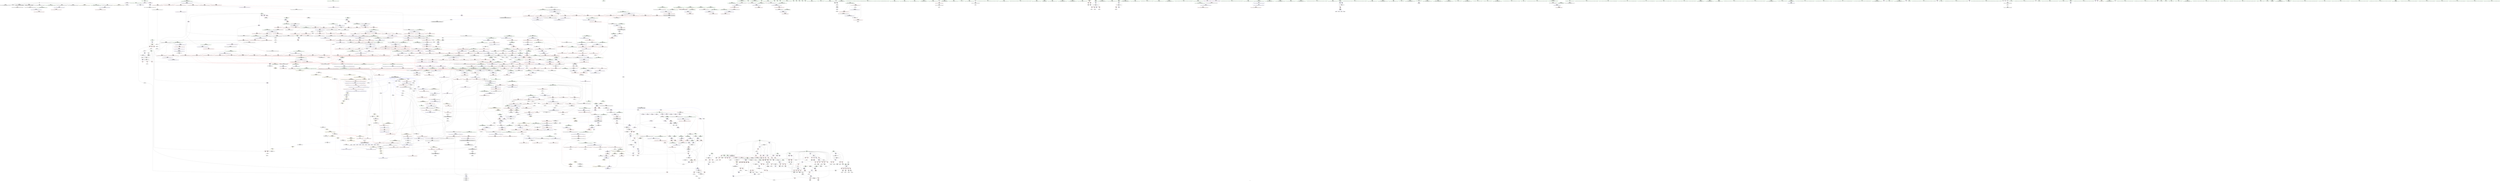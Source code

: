 digraph "SVFG" {
	label="SVFG";

	Node0x55c740233dc0 [shape=record,color=grey,label="{NodeID: 0\nNullPtr}"];
	Node0x55c740233dc0 -> Node0x55c7402b8010[style=solid];
	Node0x55c740233dc0 -> Node0x55c7402b8110[style=solid];
	Node0x55c740233dc0 -> Node0x55c7402b81e0[style=solid];
	Node0x55c740233dc0 -> Node0x55c7402b82b0[style=solid];
	Node0x55c740233dc0 -> Node0x55c7402b8380[style=solid];
	Node0x55c740233dc0 -> Node0x55c7402b8450[style=solid];
	Node0x55c740233dc0 -> Node0x55c7402b8520[style=solid];
	Node0x55c740233dc0 -> Node0x55c7402b85f0[style=solid];
	Node0x55c740233dc0 -> Node0x55c7402c0d60[style=solid];
	Node0x55c7403861a0 [shape=record,color=yellow,style=double,label="{NodeID: 1882\n132V_1 = ENCHI(MR_132V_0)\npts\{265 283 260001 2790000 \}\nFun[_ZSt9make_pairIeRiESt4pairINSt17__decay_and_stripIT_E6__typeENS2_IT0_E6__typeEEOS3_OS6_]|{<s0>39|<s1>39}}"];
	Node0x55c7403861a0:s0 -> Node0x55c740388f40[style=dashed,color=red];
	Node0x55c7403861a0:s1 -> Node0x55c740389050[style=dashed,color=red];
	Node0x55c7402bd0e0 [shape=record,color=red,label="{NodeID: 775\n1543\<--1535\n\<--__pivot.addr\n_ZSt21__unguarded_partitionIPeN9__gnu_cxx5__ops15_Iter_less_iterEET_S4_S4_S4_T0_\n|{<s0>90}}"];
	Node0x55c7402bd0e0:s0 -> Node0x55c740418ac0[style=solid,color=red];
	Node0x55c7402d5970 [shape=record,color=grey,label="{NodeID: 1550\n1005 = Binary(1004, 815, )\n}"];
	Node0x55c7402d5970 -> Node0x55c7402d57f0[style=solid];
	Node0x55c7402b3c10 [shape=record,color=purple,label="{NodeID: 443\n1682\<--1681\nincdec.ptr\<--\n_ZSt16__insertion_sortIPeN9__gnu_cxx5__ops15_Iter_less_iterEEvT_S4_T0_\n}"];
	Node0x55c7402b3c10 -> Node0x55c7402e9550[style=solid];
	Node0x55c74040ddf0 [shape=record,color=black,label="{NodeID: 2325\n1329 = PHI(1237, )\n}"];
	Node0x55c74040ddf0 -> Node0x55c7402d1a80[style=solid];
	Node0x55c7402a7be0 [shape=record,color=green,label="{NodeID: 111\n672\<--673\n_ZNSt4pairIeiEC2IeRiLb1EEEOT_OT0_\<--_ZNSt4pairIeiEC2IeRiLb1EEEOT_OT0__field_insensitive\n}"];
	Node0x55c7402c2ba0 [shape=record,color=blue,label="{NodeID: 886\n258\<--449\nj\<--inc64\nmain\n}"];
	Node0x55c7402c2ba0 -> Node0x55c7402c7590[style=dashed];
	Node0x55c7402c2ba0 -> Node0x55c7402c7660[style=dashed];
	Node0x55c7402c2ba0 -> Node0x55c7402c7730[style=dashed];
	Node0x55c7402c2ba0 -> Node0x55c7402c7800[style=dashed];
	Node0x55c7402c2ba0 -> Node0x55c7402c78d0[style=dashed];
	Node0x55c7402c2ba0 -> Node0x55c7402c79a0[style=dashed];
	Node0x55c7402c2ba0 -> Node0x55c7402c2ba0[style=dashed];
	Node0x55c7402c2ba0 -> Node0x55c7402c2c70[style=dashed];
	Node0x55c740362a90 [shape=record,color=black,label="{NodeID: 1661\nMR_59V_2 = PHI(MR_59V_3, MR_59V_1, )\npts\{260001 \}\n}"];
	Node0x55c740362a90 -> Node0x55c740358530[style=dashed];
	Node0x55c740362a90 -> Node0x55c740362a90[style=dashed];
	Node0x55c7402c9610 [shape=record,color=red,label="{NodeID: 554\n421\<--420\n\<--arrayidx49\nmain\n}"];
	Node0x55c7402c9610 -> Node0x55c7402d7bf0[style=solid];
	Node0x55c7404179b0 [shape=record,color=black,label="{NodeID: 2436\n751 = PHI(658, )\n0th arg _ZNSt4pairIeiEC2IeRiLb1EEEOT_OT0_ }"];
	Node0x55c7404179b0 -> Node0x55c7402e44e0[style=solid];
	Node0x55c7402ac1d0 [shape=record,color=green,label="{NodeID: 222\n1441\<--1442\n__it.addr\<--__it.addr_field_insensitive\n_ZNK9__gnu_cxx5__ops14_Iter_less_valclIPeeEEbT_RT0_\n}"];
	Node0x55c7402ac1d0 -> Node0x55c7402d2b90[style=solid];
	Node0x55c7402ac1d0 -> Node0x55c7402e8100[style=solid];
	Node0x55c7402e7e90 [shape=record,color=blue,label="{NodeID: 997\n1386\<--1425\n__parent\<--div5\n_ZSt11__push_heapIPeleN9__gnu_cxx5__ops14_Iter_less_valEEvT_T0_S5_T1_RT2_\n}"];
	Node0x55c7402e7e90 -> Node0x55c740373eb0[style=dashed];
	Node0x55c74037d800 [shape=record,color=yellow,style=double,label="{NodeID: 1772\n294V_1 = ENCHI(MR_294V_0)\npts\{1122 1209 1258 1598 1630 1752 \}\nFun[_ZSt11__push_heapIPeleN9__gnu_cxx5__ops14_Iter_less_valEEvT_T0_S5_T1_RT2_]}"];
	Node0x55c74037d800 -> Node0x55c7402d2920[style=dashed];
	Node0x55c74037d800 -> Node0x55c7402d29f0[style=dashed];
	Node0x55c7402cf040 [shape=record,color=red,label="{NodeID: 665\n1144\<--1117\n\<--__len\n_ZSt11__make_heapIPeN9__gnu_cxx5__ops15_Iter_less_iterEEvT_S4_RT0_\n}"];
	Node0x55c7402cf040 -> Node0x55c7402d4ef0[style=solid];
	Node0x55c7402ba1c0 [shape=record,color=black,label="{NodeID: 333\n468\<--467\nidxprom75\<--\nmain\n}"];
	Node0x55c740240970 [shape=record,color=green,label="{NodeID: 1\n7\<--1\n__dso_handle\<--dummyObj\nGlob }"];
	Node0x55c7402bd1b0 [shape=record,color=red,label="{NodeID: 776\n1554\<--1535\n\<--__pivot.addr\n_ZSt21__unguarded_partitionIPeN9__gnu_cxx5__ops15_Iter_less_iterEET_S4_S4_S4_T0_\n|{<s0>91}}"];
	Node0x55c7402bd1b0:s0 -> Node0x55c7404182c0[style=solid,color=red];
	Node0x55c7402d5af0 [shape=record,color=grey,label="{NodeID: 1551\n1004 = Binary(1002, 1003, )\n}"];
	Node0x55c7402d5af0 -> Node0x55c7402d5970[style=solid];
	Node0x55c7402b3ce0 [shape=record,color=purple,label="{NodeID: 444\n1717\<--1716\nincdec.ptr\<--\n_ZSt26__unguarded_insertion_sortIPeN9__gnu_cxx5__ops15_Iter_less_iterEEvT_S4_T0_\n}"];
	Node0x55c7402b3ce0 -> Node0x55c7402e9890[style=solid];
	Node0x55c74040df30 [shape=record,color=black,label="{NodeID: 2326\n1339 = PHI(1354, )\n}"];
	Node0x55c7402a7ce0 [shape=record,color=green,label="{NodeID: 112\n678\<--679\nretval\<--retval_field_insensitive\n_ZSt3minIiERKT_S2_S2_\n}"];
	Node0x55c7402a7ce0 -> Node0x55c7402ca720[style=solid];
	Node0x55c7402a7ce0 -> Node0x55c7402c4400[style=solid];
	Node0x55c7402a7ce0 -> Node0x55c7402c44d0[style=solid];
	Node0x55c7402c2c70 [shape=record,color=blue,label="{NodeID: 887\n258\<--68\nj\<--\nmain\n}"];
	Node0x55c7402c2c70 -> Node0x55c7402c7a70[style=dashed];
	Node0x55c7402c2c70 -> Node0x55c7402c7b40[style=dashed];
	Node0x55c7402c2c70 -> Node0x55c7402c7c10[style=dashed];
	Node0x55c7402c2c70 -> Node0x55c7402c7ce0[style=dashed];
	Node0x55c7402c2c70 -> Node0x55c7402c7db0[style=dashed];
	Node0x55c7402c2c70 -> Node0x55c7402c2e10[style=dashed];
	Node0x55c7402c2c70 -> Node0x55c7402c3220[style=dashed];
	Node0x55c740362f90 [shape=record,color=black,label="{NodeID: 1662\nMR_61V_2 = PHI(MR_61V_3, MR_61V_1, )\npts\{2730000 \}\n}"];
	Node0x55c740362f90 -> Node0x55c74034fbc0[style=dashed];
	Node0x55c7402c96e0 [shape=record,color=red,label="{NodeID: 555\n426\<--425\n\<--arrayidx52\nmain\n}"];
	Node0x55c7402c96e0 -> Node0x55c740305c40[style=solid];
	Node0x55c740417ac0 [shape=record,color=black,label="{NodeID: 2437\n752 = PHI(668, )\n1st arg _ZNSt4pairIeiEC2IeRiLb1EEEOT_OT0_ }"];
	Node0x55c740417ac0 -> Node0x55c7402e45b0[style=solid];
	Node0x55c7402ac2a0 [shape=record,color=green,label="{NodeID: 223\n1443\<--1444\n__val.addr\<--__val.addr_field_insensitive\n_ZNK9__gnu_cxx5__ops14_Iter_less_valclIPeeEEbT_RT0_\n}"];
	Node0x55c7402ac2a0 -> Node0x55c7402d2c60[style=solid];
	Node0x55c7402ac2a0 -> Node0x55c7402e81d0[style=solid];
	Node0x55c7402e7f60 [shape=record,color=blue,label="{NodeID: 998\n1432\<--1429\nadd.ptr7\<--\n_ZSt11__push_heapIPeleN9__gnu_cxx5__ops14_Iter_less_valEEvT_T0_S5_T1_RT2_\n|{<s0>75}}"];
	Node0x55c7402e7f60:s0 -> Node0x55c74039df10[style=dashed,color=blue];
	Node0x55c7402cf110 [shape=record,color=red,label="{NodeID: 666\n1159\<--1117\n\<--__len\n_ZSt11__make_heapIPeN9__gnu_cxx5__ops15_Iter_less_iterEEvT_S4_RT0_\n|{<s0>64}}"];
	Node0x55c7402cf110:s0 -> Node0x55c740410100[style=solid,color=red];
	Node0x55c7402ba290 [shape=record,color=black,label="{NodeID: 334\n477\<--476\nidxprom78\<--add77\nmain\n}"];
	Node0x55c740240cb0 [shape=record,color=green,label="{NodeID: 2\n8\<--1\n.str\<--dummyObj\nGlob }"];
	Node0x55c7402bd280 [shape=record,color=red,label="{NodeID: 777\n1584\<--1578\n\<--__a.addr\n_ZSt9iter_swapIPeS0_EvT_T0_\n|{<s0>93}}"];
	Node0x55c7402bd280:s0 -> Node0x55c740418e40[style=solid,color=red];
	Node0x55c7402d5c70 [shape=record,color=grey,label="{NodeID: 1552\n1895 = Binary(869, 1894, )\n}"];
	Node0x55c7402b3db0 [shape=record,color=purple,label="{NodeID: 445\n1763\<--1762\nincdec.ptr\<--\n_ZSt25__unguarded_linear_insertIPeN9__gnu_cxx5__ops14_Val_less_iterEEvT_T0_\n}"];
	Node0x55c7402b3db0 -> Node0x55c7402e9e40[style=solid];
	Node0x55c74040e040 [shape=record,color=black,label="{NodeID: 2327\n1348 = PHI(1237, )\n}"];
	Node0x55c74040e040 -> Node0x55c7402d1b50[style=solid];
	Node0x55c7402a7db0 [shape=record,color=green,label="{NodeID: 113\n680\<--681\n__a.addr\<--__a.addr_field_insensitive\n_ZSt3minIiERKT_S2_S2_\n}"];
	Node0x55c7402a7db0 -> Node0x55c7402ca7f0[style=solid];
	Node0x55c7402a7db0 -> Node0x55c7402ca8c0[style=solid];
	Node0x55c7402a7db0 -> Node0x55c7402c4260[style=solid];
	Node0x55c7402c2d40 [shape=record,color=blue,label="{NodeID: 888\n282\<--465\nref.tmp70\<--add74\nmain\n|{|<s2>25}}"];
	Node0x55c7402c2d40 -> Node0x55c7402c2d40[style=dashed];
	Node0x55c7402c2d40 -> Node0x55c7403793b0[style=dashed];
	Node0x55c7402c2d40:s2 -> Node0x55c7403861a0[style=dashed,color=red];
	Node0x55c740363490 [shape=record,color=black,label="{NodeID: 1663\nMR_63V_2 = PHI(MR_63V_3, MR_63V_1, )\npts\{2750000 \}\n}"];
	Node0x55c740363490 -> Node0x55c7403500c0[style=dashed];
	Node0x55c7402c97b0 [shape=record,color=red,label="{NodeID: 556\n462\<--461\n\<--first\nmain\n}"];
	Node0x55c7402c97b0 -> Node0x55c740303b40[style=solid];
	Node0x55c740417bd0 [shape=record,color=black,label="{NodeID: 2438\n753 = PHI(670, )\n2nd arg _ZNSt4pairIeiEC2IeRiLb1EEEOT_OT0_ }"];
	Node0x55c740417bd0 -> Node0x55c7402e4680[style=solid];
	Node0x55c7402ac370 [shape=record,color=green,label="{NodeID: 224\n1460\<--1461\n__comp\<--__comp_field_insensitive\n_ZSt22__move_median_to_firstIPeN9__gnu_cxx5__ops15_Iter_less_iterEEvT_S4_S4_S4_T0_\n|{<s0>79|<s1>80|<s2>82|<s3>85|<s4>87}}"];
	Node0x55c7402ac370:s0 -> Node0x55c7404146c0[style=solid,color=red];
	Node0x55c7402ac370:s1 -> Node0x55c7404146c0[style=solid,color=red];
	Node0x55c7402ac370:s2 -> Node0x55c7404146c0[style=solid,color=red];
	Node0x55c7402ac370:s3 -> Node0x55c7404146c0[style=solid,color=red];
	Node0x55c7402ac370:s4 -> Node0x55c7404146c0[style=solid,color=red];
	Node0x55c7402e8030 [shape=record,color=blue,label="{NodeID: 999\n1439\<--1436\nthis.addr\<--this\n_ZNK9__gnu_cxx5__ops14_Iter_less_valclIPeeEEbT_RT0_\n}"];
	Node0x55c7402e8030 -> Node0x55c7402d2ac0[style=dashed];
	Node0x55c7402cf1e0 [shape=record,color=red,label="{NodeID: 667\n1150\<--1119\n\<--__parent\n_ZSt11__make_heapIPeN9__gnu_cxx5__ops15_Iter_less_iterEEvT_S4_RT0_\n}"];
	Node0x55c7402ba360 [shape=record,color=black,label="{NodeID: 335\n506\<--505\nidxprom91\<--\nmain\n}"];
	Node0x55c740240d70 [shape=record,color=green,label="{NodeID: 3\n10\<--1\n.str.1\<--dummyObj\nGlob }"];
	Node0x55c7402bd350 [shape=record,color=red,label="{NodeID: 778\n1585\<--1580\n\<--__b.addr\n_ZSt9iter_swapIPeS0_EvT_T0_\n|{<s0>93}}"];
	Node0x55c7402bd350:s0 -> Node0x55c740418f50[style=solid,color=red];
	Node0x55c7402d5df0 [shape=record,color=grey,label="{NodeID: 1553\n1882 = Binary(869, 1881, )\n}"];
	Node0x55c7402b3e80 [shape=record,color=purple,label="{NodeID: 446\n1779\<--1778\nincdec.ptr3\<--\n_ZSt25__unguarded_linear_insertIPeN9__gnu_cxx5__ops14_Val_less_iterEEvT_T0_\n}"];
	Node0x55c7402b3e80 -> Node0x55c7402ea0b0[style=solid];
	Node0x55c74040e1b0 [shape=record,color=black,label="{NodeID: 2328\n1406 = PHI(1435, )\n}"];
	Node0x55c74040e1b0 -> Node0x55c740303830[style=solid];
	Node0x55c7402ac8d0 [shape=record,color=green,label="{NodeID: 114\n682\<--683\n__b.addr\<--__b.addr_field_insensitive\n_ZSt3minIiERKT_S2_S2_\n}"];
	Node0x55c7402ac8d0 -> Node0x55c7402ca990[style=solid];
	Node0x55c7402ac8d0 -> Node0x55c7402caa60[style=solid];
	Node0x55c7402ac8d0 -> Node0x55c7402c4330[style=solid];
	Node0x55c7402c2e10 [shape=record,color=blue,label="{NodeID: 889\n258\<--482\nj\<--inc82\nmain\n}"];
	Node0x55c7402c2e10 -> Node0x55c7402c7a70[style=dashed];
	Node0x55c7402c2e10 -> Node0x55c7402c7b40[style=dashed];
	Node0x55c7402c2e10 -> Node0x55c7402c7c10[style=dashed];
	Node0x55c7402c2e10 -> Node0x55c7402c7ce0[style=dashed];
	Node0x55c7402c2e10 -> Node0x55c7402c7db0[style=dashed];
	Node0x55c7402c2e10 -> Node0x55c7402c2e10[style=dashed];
	Node0x55c7402c2e10 -> Node0x55c7402c3220[style=dashed];
	Node0x55c740363990 [shape=record,color=black,label="{NodeID: 1664\nMR_65V_2 = PHI(MR_65V_3, MR_65V_1, )\npts\{2790000 2790001 \}\n}"];
	Node0x55c740363990 -> Node0x55c740358a30[style=dashed];
	Node0x55c740363990 -> Node0x55c740363990[style=dashed];
	Node0x55c7402c9880 [shape=record,color=red,label="{NodeID: 557\n509\<--508\n\<--first93\nmain\n}"];
	Node0x55c7402c9880 -> Node0x55c7402d9b70[style=solid];
	Node0x55c740417ce0 [shape=record,color=black,label="{NodeID: 2439\n1849 = PHI(1806, 1810, 1812, )\n0th arg _ZSt12__niter_baseIPeET_S1_ }"];
	Node0x55c740417ce0 -> Node0x55c7402ea8d0[style=solid];
	Node0x55c7402ac440 [shape=record,color=green,label="{NodeID: 225\n1462\<--1463\n__result.addr\<--__result.addr_field_insensitive\n_ZSt22__move_median_to_firstIPeN9__gnu_cxx5__ops15_Iter_less_iterEEvT_S4_S4_S4_T0_\n}"];
	Node0x55c7402ac440 -> Node0x55c7402d2ed0[style=solid];
	Node0x55c7402ac440 -> Node0x55c7402d2fa0[style=solid];
	Node0x55c7402ac440 -> Node0x55c7402d3070[style=solid];
	Node0x55c7402ac440 -> Node0x55c7402d3140[style=solid];
	Node0x55c7402ac440 -> Node0x55c7402d3210[style=solid];
	Node0x55c7402ac440 -> Node0x55c7402d32e0[style=solid];
	Node0x55c7402ac440 -> Node0x55c7402e82a0[style=solid];
	Node0x55c7402e8100 [shape=record,color=blue,label="{NodeID: 1000\n1441\<--1437\n__it.addr\<--__it\n_ZNK9__gnu_cxx5__ops14_Iter_less_valclIPeeEEbT_RT0_\n}"];
	Node0x55c7402e8100 -> Node0x55c7402d2b90[style=dashed];
	Node0x55c7402cf2b0 [shape=record,color=red,label="{NodeID: 668\n1158\<--1119\n\<--__parent\n_ZSt11__make_heapIPeN9__gnu_cxx5__ops15_Iter_less_iterEEvT_S4_RT0_\n|{<s0>64}}"];
	Node0x55c7402cf2b0:s0 -> Node0x55c74040ff80[style=solid,color=red];
	Node0x55c7402ba430 [shape=record,color=black,label="{NodeID: 336\n511\<--510\nidxprom94\<--\nmain\n}"];
	Node0x55c740240e30 [shape=record,color=green,label="{NodeID: 4\n13\<--1\n\<--dummyObj\nCan only get source location for instruction, argument, global var or function.}"];
	Node0x55c7402bd420 [shape=record,color=red,label="{NodeID: 779\n1601\<--1593\n\<--__a.addr\n_ZSt4swapIeENSt9enable_ifIXsr6__and_ISt6__not_ISt15__is_tuple_likeIT_EESt21is_move_constructibleIS3_ESt18is_move_assignableIS3_EEE5valueEvE4typeERS3_SC_\n|{<s0>94}}"];
	Node0x55c7402bd420:s0 -> Node0x55c740412e70[style=solid,color=red];
	Node0x55c7402d5f70 [shape=record,color=grey,label="{NodeID: 1554\n486 = Binary(485, 73, )\n}"];
	Node0x55c7402d5f70 -> Node0x55c7402c2ee0[style=solid];
	Node0x55c7402b3f50 [shape=record,color=purple,label="{NodeID: 447\n1938\<--1884\noffset_0\<--\n}"];
	Node0x55c7402b3f50 -> Node0x55c7402eace0[style=solid];
	Node0x55c74040e2f0 [shape=record,color=black,label="{NodeID: 2329\n1415 = PHI(1237, )\n}"];
	Node0x55c74040e2f0 -> Node0x55c7402d2920[style=solid];
	Node0x55c7402ac9a0 [shape=record,color=green,label="{NodeID: 115\n705\<--706\n__t.addr\<--__t.addr_field_insensitive\n_ZSt7forwardIReEOT_RNSt16remove_referenceIS1_E4typeE\n}"];
	Node0x55c7402ac9a0 -> Node0x55c7402cacd0[style=solid];
	Node0x55c7402ac9a0 -> Node0x55c7402c45a0[style=solid];
	Node0x55c7402c2ee0 [shape=record,color=blue,label="{NodeID: 890\n268\<--486\nnum\<--shl\nmain\n}"];
	Node0x55c7402c2ee0 -> Node0x55c7402c8ec0[style=dashed];
	Node0x55c7402c2ee0 -> Node0x55c7402c8f90[style=dashed];
	Node0x55c7402c2ee0 -> Node0x55c7402c2790[style=dashed];
	Node0x55c7402c2ee0 -> Node0x55c740361190[style=dashed];
	Node0x55c740363e90 [shape=record,color=black,label="{NodeID: 1665\nMR_67V_2 = PHI(MR_67V_3, MR_67V_1, )\npts\{2810000 2810001 \}\n}"];
	Node0x55c740363e90 -> Node0x55c740363e90[style=dashed];
	Node0x55c740363e90 -> Node0x55c7403684f0[style=dashed];
	Node0x55c7402c9950 [shape=record,color=red,label="{NodeID: 558\n514\<--513\n\<--first96\nmain\n}"];
	Node0x55c7402c9950 -> Node0x55c7402d4a70[style=solid];
	Node0x55c740417f90 [shape=record,color=black,label="{NodeID: 2440\n587 = PHI(394, )\n0th arg _ZSt4sortIPeEvT_S1_ }"];
	Node0x55c740417f90 -> Node0x55c7402c3a40[style=solid];
	Node0x55c7402ac510 [shape=record,color=green,label="{NodeID: 226\n1464\<--1465\n__a.addr\<--__a.addr_field_insensitive\n_ZSt22__move_median_to_firstIPeN9__gnu_cxx5__ops15_Iter_less_iterEEvT_S4_S4_S4_T0_\n}"];
	Node0x55c7402ac510 -> Node0x55c7402d33b0[style=solid];
	Node0x55c7402ac510 -> Node0x55c7402d3480[style=solid];
	Node0x55c7402ac510 -> Node0x55c7402d3550[style=solid];
	Node0x55c7402ac510 -> Node0x55c7402d3620[style=solid];
	Node0x55c7402ac510 -> Node0x55c7402d36f0[style=solid];
	Node0x55c7402ac510 -> Node0x55c7402e8370[style=solid];
	Node0x55c7402e81d0 [shape=record,color=blue,label="{NodeID: 1001\n1443\<--1438\n__val.addr\<--__val\n_ZNK9__gnu_cxx5__ops14_Iter_less_valclIPeeEEbT_RT0_\n}"];
	Node0x55c7402e81d0 -> Node0x55c7402d2c60[style=dashed];
	Node0x55c7402cf380 [shape=record,color=red,label="{NodeID: 669\n1166\<--1119\n\<--__parent\n_ZSt11__make_heapIPeN9__gnu_cxx5__ops15_Iter_less_iterEEvT_S4_RT0_\n}"];
	Node0x55c7402cf380 -> Node0x55c7402d9270[style=solid];
	Node0x55c7402ba500 [shape=record,color=black,label="{NodeID: 337\n521\<--520\nidxprom101\<--\nmain\n}"];
	Node0x55c7402a4520 [shape=record,color=green,label="{NodeID: 5\n15\<--1\n.str.3\<--dummyObj\nGlob }"];
	Node0x55c7402bd4f0 [shape=record,color=red,label="{NodeID: 780\n1608\<--1593\n\<--__a.addr\n_ZSt4swapIeENSt9enable_ifIXsr6__and_ISt6__not_ISt15__is_tuple_likeIT_EESt21is_move_constructibleIS3_ESt18is_move_assignableIS3_EEE5valueEvE4typeERS3_SC_\n}"];
	Node0x55c7402bd4f0 -> Node0x55c7402e8fa0[style=solid];
	Node0x55c7402d60f0 [shape=record,color=grey,label="{NodeID: 1555\n1888 = Binary(815, 1887, )\n}"];
	Node0x55c7402b4020 [shape=record,color=purple,label="{NodeID: 448\n1939\<--1886\noffset_0\<--\n}"];
	Node0x55c7402b4020 -> Node0x55c7402c09c0[style=solid];
	Node0x55c74040e430 [shape=record,color=black,label="{NodeID: 2330\n1428 = PHI(1237, )\n}"];
	Node0x55c74040e430 -> Node0x55c7402d29f0[style=solid];
	Node0x55c7402aca70 [shape=record,color=green,label="{NodeID: 116\n712\<--713\n__t.addr\<--__t.addr_field_insensitive\n_ZSt7forwardIRiEOT_RNSt16remove_referenceIS1_E4typeE\n}"];
	Node0x55c7402aca70 -> Node0x55c7402cada0[style=solid];
	Node0x55c7402aca70 -> Node0x55c7402c4670[style=solid];
	Node0x55c7402c2fb0 [shape=record,color=blue,label="{NodeID: 891\n266\<--489\nans\<--sub84\nmain\n}"];
	Node0x55c7402c2fb0 -> Node0x55c740356230[style=dashed];
	Node0x55c740364390 [shape=record,color=black,label="{NodeID: 1666\nMR_53V_7 = PHI(MR_53V_9, MR_53V_3, )\npts\{277 \}\n|{<s0>56}}"];
	Node0x55c740364390:s0 -> Node0x55c7403a0cd0[style=dashed,color=blue];
	Node0x55c7402c9a20 [shape=record,color=red,label="{NodeID: 559\n524\<--523\n\<--second103\nmain\n}"];
	Node0x55c7402c9a20 -> Node0x55c7402d48f0[style=solid];
	Node0x55c7404180a0 [shape=record,color=black,label="{NodeID: 2441\n588 = PHI(398, )\n1st arg _ZSt4sortIPeEvT_S1_ }"];
	Node0x55c7404180a0 -> Node0x55c7402c3b10[style=solid];
	Node0x55c7402ac5e0 [shape=record,color=green,label="{NodeID: 227\n1466\<--1467\n__b.addr\<--__b.addr_field_insensitive\n_ZSt22__move_median_to_firstIPeN9__gnu_cxx5__ops15_Iter_less_iterEEvT_S4_S4_S4_T0_\n}"];
	Node0x55c7402ac5e0 -> Node0x55c7402d37c0[style=solid];
	Node0x55c7402ac5e0 -> Node0x55c7402d3890[style=solid];
	Node0x55c7402ac5e0 -> Node0x55c7402d3960[style=solid];
	Node0x55c7402ac5e0 -> Node0x55c7402d3a30[style=solid];
	Node0x55c7402ac5e0 -> Node0x55c7402d3b00[style=solid];
	Node0x55c7402ac5e0 -> Node0x55c7402e8440[style=solid];
	Node0x55c7402e82a0 [shape=record,color=blue,label="{NodeID: 1002\n1462\<--1456\n__result.addr\<--__result\n_ZSt22__move_median_to_firstIPeN9__gnu_cxx5__ops15_Iter_less_iterEEvT_S4_S4_S4_T0_\n}"];
	Node0x55c7402e82a0 -> Node0x55c7402d2ed0[style=dashed];
	Node0x55c7402e82a0 -> Node0x55c7402d2fa0[style=dashed];
	Node0x55c7402e82a0 -> Node0x55c7402d3070[style=dashed];
	Node0x55c7402e82a0 -> Node0x55c7402d3140[style=dashed];
	Node0x55c7402e82a0 -> Node0x55c7402d3210[style=dashed];
	Node0x55c7402e82a0 -> Node0x55c7402d32e0[style=dashed];
	Node0x55c7402cf450 [shape=record,color=red,label="{NodeID: 670\n1170\<--1119\n\<--__parent\n_ZSt11__make_heapIPeN9__gnu_cxx5__ops15_Iter_less_iterEEvT_S4_RT0_\n}"];
	Node0x55c7402cf450 -> Node0x55c740307d40[style=solid];
	Node0x55c7402ba5d0 [shape=record,color=black,label="{NodeID: 338\n533\<--532\nidxprom107\<--\nmain\n}"];
	Node0x55c7402a45b0 [shape=record,color=green,label="{NodeID: 6\n17\<--1\n.str.4\<--dummyObj\nGlob }"];
	Node0x55c7403867a0 [shape=record,color=yellow,style=double,label="{NodeID: 1888\n53V_1 = ENCHI(MR_53V_0)\npts\{277 \}\nFun[_ZSt14__partial_sortIPeN9__gnu_cxx5__ops15_Iter_less_iterEEvT_S4_S4_T0_]|{<s0>54}}"];
	Node0x55c7403867a0:s0 -> Node0x55c740383400[style=dashed,color=red];
	Node0x55c7402bd5c0 [shape=record,color=red,label="{NodeID: 781\n1605\<--1595\n\<--__b.addr\n_ZSt4swapIeENSt9enable_ifIXsr6__and_ISt6__not_ISt15__is_tuple_likeIT_EESt21is_move_constructibleIS3_ESt18is_move_assignableIS3_EEE5valueEvE4typeERS3_SC_\n|{<s0>95}}"];
	Node0x55c7402bd5c0:s0 -> Node0x55c740412e70[style=solid,color=red];
	Node0x55c7402d6270 [shape=record,color=grey,label="{NodeID: 1556\n489 = Binary(488, 73, )\n}"];
	Node0x55c7402d6270 -> Node0x55c7402c2fb0[style=solid];
	Node0x55c7402b40f0 [shape=record,color=purple,label="{NodeID: 449\n398\<--276\nadd.ptr\<--ang\nmain\n|{<s0>22}}"];
	Node0x55c7402b40f0:s0 -> Node0x55c7404180a0[style=solid,color=red];
	Node0x55c74040e570 [shape=record,color=black,label="{NodeID: 2331\n1544 = PHI(1175, )\n}"];
	Node0x55c7402acb40 [shape=record,color=green,label="{NodeID: 117\n721\<--722\nthis.addr\<--this.addr_field_insensitive\n_ZNSt4pairIeiEC2IReRiLb1EEEOT_OT0_\n}"];
	Node0x55c7402acb40 -> Node0x55c7402cae70[style=solid];
	Node0x55c7402acb40 -> Node0x55c7402c4740[style=solid];
	Node0x55c7402c3080 [shape=record,color=blue,label="{NodeID: 892\n264\<--68\nc\<--\nmain\n}"];
	Node0x55c7402c3080 -> Node0x55c7402c8910[style=dashed];
	Node0x55c7402c3080 -> Node0x55c7402c89e0[style=dashed];
	Node0x55c7402c3080 -> Node0x55c7402c26c0[style=dashed];
	Node0x55c7402c3080 -> Node0x55c7402c32f0[style=dashed];
	Node0x55c7402c3080 -> Node0x55c7402c3490[style=dashed];
	Node0x55c7402c3080 -> Node0x55c740360790[style=dashed];
	Node0x55c7402c9af0 [shape=record,color=red,label="{NodeID: 560\n536\<--535\n\<--second109\nmain\n}"];
	Node0x55c7402c9af0 -> Node0x55c7403081c0[style=solid];
	Node0x55c7404181b0 [shape=record,color=black,label="{NodeID: 2442\n1355 = PHI(1249, )\n0th arg _ZSt4moveIRN9__gnu_cxx5__ops15_Iter_less_iterEEONSt16remove_referenceIT_E4typeEOS5_ }"];
	Node0x55c7404181b0 -> Node0x55c7402e7670[style=solid];
	Node0x55c7402ac6b0 [shape=record,color=green,label="{NodeID: 228\n1468\<--1469\n__c.addr\<--__c.addr_field_insensitive\n_ZSt22__move_median_to_firstIPeN9__gnu_cxx5__ops15_Iter_less_iterEEvT_S4_S4_S4_T0_\n}"];
	Node0x55c7402ac6b0 -> Node0x55c7402d3bd0[style=solid];
	Node0x55c7402ac6b0 -> Node0x55c7402d3ca0[style=solid];
	Node0x55c7402ac6b0 -> Node0x55c7402d3d70[style=solid];
	Node0x55c7402ac6b0 -> Node0x55c7402d3e40[style=solid];
	Node0x55c7402ac6b0 -> Node0x55c7402d3f10[style=solid];
	Node0x55c7402ac6b0 -> Node0x55c7402d3fe0[style=solid];
	Node0x55c7402ac6b0 -> Node0x55c7402e8510[style=solid];
	Node0x55c7402e8370 [shape=record,color=blue,label="{NodeID: 1003\n1464\<--1457\n__a.addr\<--__a\n_ZSt22__move_median_to_firstIPeN9__gnu_cxx5__ops15_Iter_less_iterEEvT_S4_S4_S4_T0_\n}"];
	Node0x55c7402e8370 -> Node0x55c7402d33b0[style=dashed];
	Node0x55c7402e8370 -> Node0x55c7402d3480[style=dashed];
	Node0x55c7402e8370 -> Node0x55c7402d3550[style=dashed];
	Node0x55c7402e8370 -> Node0x55c7402d3620[style=dashed];
	Node0x55c7402e8370 -> Node0x55c7402d36f0[style=dashed];
	Node0x55c7402cf520 [shape=record,color=red,label="{NodeID: 671\n1155\<--1152\n\<--call\n_ZSt11__make_heapIPeN9__gnu_cxx5__ops15_Iter_less_iterEEvT_S4_RT0_\n}"];
	Node0x55c7402cf520 -> Node0x55c7402e6220[style=solid];
	Node0x55c7402ba6a0 [shape=record,color=black,label="{NodeID: 339\n571\<--582\n_ZSt5atan2ee_ret\<--call\n_ZSt5atan2ee\n|{<s0>21}}"];
	Node0x55c7402ba6a0:s0 -> Node0x55c74040aae0[style=solid,color=blue];
	Node0x55c7402a4640 [shape=record,color=green,label="{NodeID: 7\n19\<--1\nstdin\<--dummyObj\nGlob }"];
	Node0x55c7402bd690 [shape=record,color=red,label="{NodeID: 782\n1612\<--1595\n\<--__b.addr\n_ZSt4swapIeENSt9enable_ifIXsr6__and_ISt6__not_ISt15__is_tuple_likeIT_EESt21is_move_constructibleIS3_ESt18is_move_assignableIS3_EEE5valueEvE4typeERS3_SC_\n}"];
	Node0x55c7402bd690 -> Node0x55c7402e9070[style=solid];
	Node0x55c7402d63f0 [shape=record,color=grey,label="{NodeID: 1557\n1874 = Binary(1872, 1873, )\n}"];
	Node0x55c7402d63f0 -> Node0x55c7402d6570[style=solid];
	Node0x55c7402b41c0 [shape=record,color=purple,label="{NodeID: 450\n1007\<--999\nadd.ptr\<--\n_ZSt27__unguarded_partition_pivotIPeN9__gnu_cxx5__ops15_Iter_less_iterEET_S4_S4_T0_\n}"];
	Node0x55c7402b41c0 -> Node0x55c7402e55f0[style=solid];
	Node0x55c74040e680 [shape=record,color=black,label="{NodeID: 2332\n1556 = PHI(1175, )\n}"];
	Node0x55c7402acc10 [shape=record,color=green,label="{NodeID: 118\n723\<--724\n__x.addr\<--__x.addr_field_insensitive\n_ZNSt4pairIeiEC2IReRiLb1EEEOT_OT0_\n}"];
	Node0x55c7402acc10 -> Node0x55c7402caf40[style=solid];
	Node0x55c7402acc10 -> Node0x55c7402c4810[style=solid];
	Node0x55c7402c3150 [shape=record,color=blue,label="{NodeID: 893\n260\<--68\nk\<--\nmain\n}"];
	Node0x55c7402c3150 -> Node0x55c740355830[style=dashed];
	Node0x55c7402c9bc0 [shape=record,color=red,label="{NodeID: 561\n543\<--540\n\<--call111\nmain\n}"];
	Node0x55c7402c9bc0 -> Node0x55c7402c3560[style=solid];
	Node0x55c7404182c0 [shape=record,color=black,label="{NodeID: 2443\n1177 = PHI(1055, 1288, 1474, 1478, 1488, 1502, 1510, 1542, 1554, 1652, )\n1st arg _ZNK9__gnu_cxx5__ops15_Iter_less_iterclIPeS3_EEbT_T0_ }"];
	Node0x55c7404182c0 -> Node0x55c7402e6490[style=solid];
	Node0x55c7402ac780 [shape=record,color=green,label="{NodeID: 229\n1485\<--1486\n_ZSt9iter_swapIPeS0_EvT_T0_\<--_ZSt9iter_swapIPeS0_EvT_T0__field_insensitive\n}"];
	Node0x55c7402e8440 [shape=record,color=blue,label="{NodeID: 1004\n1466\<--1458\n__b.addr\<--__b\n_ZSt22__move_median_to_firstIPeN9__gnu_cxx5__ops15_Iter_less_iterEEvT_S4_S4_S4_T0_\n}"];
	Node0x55c7402e8440 -> Node0x55c7402d37c0[style=dashed];
	Node0x55c7402e8440 -> Node0x55c7402d3890[style=dashed];
	Node0x55c7402e8440 -> Node0x55c7402d3960[style=dashed];
	Node0x55c7402e8440 -> Node0x55c7402d3a30[style=dashed];
	Node0x55c7402e8440 -> Node0x55c7402d3b00[style=dashed];
	Node0x55c7402cf5f0 [shape=record,color=red,label="{NodeID: 672\n1161\<--1160\n\<--call5\n_ZSt11__make_heapIPeN9__gnu_cxx5__ops15_Iter_less_iterEEvT_S4_RT0_\n|{<s0>64}}"];
	Node0x55c7402cf5f0:s0 -> Node0x55c740410280[style=solid,color=red];
	Node0x55c7402ba770 [shape=record,color=black,label="{NodeID: 340\n630\<--639\n_ZNSt4pairIeiEaSEOS0__ret\<--this1\n_ZNSt4pairIeiEaSEOS0_\n|{<s0>24|<s1>26}}"];
	Node0x55c7402ba770:s0 -> Node0x55c74040b330[style=solid,color=blue];
	Node0x55c7402ba770:s1 -> Node0x55c74040b4a0[style=solid,color=blue];
	Node0x55c7402a46d0 [shape=record,color=green,label="{NodeID: 8\n20\<--1\n.str.5\<--dummyObj\nGlob }"];
	Node0x55c7402bd760 [shape=record,color=red,label="{NodeID: 783\n1603\<--1602\n\<--call\n_ZSt4swapIeENSt9enable_ifIXsr6__and_ISt6__not_ISt15__is_tuple_likeIT_EESt21is_move_constructibleIS3_ESt18is_move_assignableIS3_EEE5valueEvE4typeERS3_SC_\n}"];
	Node0x55c7402bd760 -> Node0x55c7402e8ed0[style=solid];
	Node0x55c7402d6570 [shape=record,color=grey,label="{NodeID: 1558\n1875 = Binary(1874, 815, )\n}"];
	Node0x55c7402d6570 -> Node0x55c7402eac10[style=solid];
	Node0x55c7402b4290 [shape=record,color=purple,label="{NodeID: 451\n1151\<--1149\nadd.ptr\<--\n_ZSt11__make_heapIPeN9__gnu_cxx5__ops15_Iter_less_iterEEvT_S4_RT0_\n|{<s0>62}}"];
	Node0x55c7402b4290:s0 -> Node0x55c740412e70[style=solid,color=red];
	Node0x55c74040e790 [shape=record,color=black,label="{NodeID: 2333\n1602 = PHI(1237, )\n}"];
	Node0x55c74040e790 -> Node0x55c7402bd760[style=solid];
	Node0x55c7402acce0 [shape=record,color=green,label="{NodeID: 119\n725\<--726\n__y.addr\<--__y.addr_field_insensitive\n_ZNSt4pairIeiEC2IReRiLb1EEEOT_OT0_\n}"];
	Node0x55c7402acce0 -> Node0x55c7402cb010[style=solid];
	Node0x55c7402acce0 -> Node0x55c7402c48e0[style=solid];
	Node0x55c7402c3220 [shape=record,color=blue,label="{NodeID: 894\n258\<--68\nj\<--\nmain\n}"];
	Node0x55c7402c3220 -> Node0x55c7402c7e80[style=dashed];
	Node0x55c7402c3220 -> Node0x55c7402c7f50[style=dashed];
	Node0x55c7402c3220 -> Node0x55c7402c8020[style=dashed];
	Node0x55c7402c3220 -> Node0x55c7402c80f0[style=dashed];
	Node0x55c7402c3220 -> Node0x55c7402c21e0[style=dashed];
	Node0x55c7402c3220 -> Node0x55c7402c3630[style=dashed];
	Node0x55c7402c3220 -> Node0x55c74035f890[style=dashed];
	Node0x55c7402c9c90 [shape=record,color=red,label="{NodeID: 562\n580\<--574\n\<--__y.addr\n_ZSt5atan2ee\n}"];
	Node0x55c740418ac0 [shape=record,color=black,label="{NodeID: 2444\n1178 = PHI(1056, 1292, 1475, 1479, 1489, 1503, 1511, 1543, 1555, 1653, )\n2nd arg _ZNK9__gnu_cxx5__ops15_Iter_less_iterclIPeS3_EEbT_T0_ }"];
	Node0x55c740418ac0 -> Node0x55c7402e6560[style=solid];
	Node0x55c7402b4bb0 [shape=record,color=green,label="{NodeID: 230\n1529\<--1530\n__comp\<--__comp_field_insensitive\n_ZSt21__unguarded_partitionIPeN9__gnu_cxx5__ops15_Iter_less_iterEET_S4_S4_S4_T0_\n|{<s0>90|<s1>91}}"];
	Node0x55c7402b4bb0:s0 -> Node0x55c7404146c0[style=solid,color=red];
	Node0x55c7402b4bb0:s1 -> Node0x55c7404146c0[style=solid,color=red];
	Node0x55c7402e8510 [shape=record,color=blue,label="{NodeID: 1005\n1468\<--1459\n__c.addr\<--__c\n_ZSt22__move_median_to_firstIPeN9__gnu_cxx5__ops15_Iter_less_iterEEvT_S4_S4_S4_T0_\n}"];
	Node0x55c7402e8510 -> Node0x55c7402d3bd0[style=dashed];
	Node0x55c7402e8510 -> Node0x55c7402d3ca0[style=dashed];
	Node0x55c7402e8510 -> Node0x55c7402d3d70[style=dashed];
	Node0x55c7402e8510 -> Node0x55c7402d3e40[style=dashed];
	Node0x55c7402e8510 -> Node0x55c7402d3f10[style=dashed];
	Node0x55c7402e8510 -> Node0x55c7402d3fe0[style=dashed];
	Node0x55c7402cf6c0 [shape=record,color=red,label="{NodeID: 673\n1188\<--1179\nthis1\<--this.addr\n_ZNK9__gnu_cxx5__ops15_Iter_less_iterclIPeS3_EEbT_T0_\n}"];
	Node0x55c7402ba840 [shape=record,color=black,label="{NodeID: 341\n675\<--698\n_ZSt3minIiERKT_S2_S2__ret\<--\n_ZSt3minIiERKT_S2_S2_\n|{<s0>27}}"];
	Node0x55c7402ba840:s0 -> Node0x55c74040b5e0[style=solid,color=blue];
	Node0x55c74039ddb0 [shape=record,color=yellow,style=double,label="{NodeID: 2223\n53V_7 = CSCHI(MR_53V_4)\npts\{277 \}\nCS[]|{|<s4>23}}"];
	Node0x55c74039ddb0 -> Node0x55c7402c9610[style=dashed];
	Node0x55c74039ddb0 -> Node0x55c7402c96e0[style=dashed];
	Node0x55c74039ddb0 -> Node0x55c740361b90[style=dashed];
	Node0x55c74039ddb0 -> Node0x55c740366bf0[style=dashed];
	Node0x55c74039ddb0:s4 -> Node0x55c740385110[style=dashed,color=red];
	Node0x55c7402a4790 [shape=record,color=green,label="{NodeID: 9\n22\<--1\n.str.6\<--dummyObj\nGlob }"];
	Node0x55c7402bd830 [shape=record,color=red,label="{NodeID: 784\n1607\<--1606\n\<--call1\n_ZSt4swapIeENSt9enable_ifIXsr6__and_ISt6__not_ISt15__is_tuple_likeIT_EESt21is_move_constructibleIS3_ESt18is_move_assignableIS3_EEE5valueEvE4typeERS3_SC_\n}"];
	Node0x55c7402bd830 -> Node0x55c7402e8fa0[style=solid];
	Node0x55c7402d66f0 [shape=record,color=grey,label="{NodeID: 1559\n482 = Binary(481, 73, )\n}"];
	Node0x55c7402d66f0 -> Node0x55c7402c2e10[style=solid];
	Node0x55c7402b4360 [shape=record,color=purple,label="{NodeID: 452\n1288\<--1286\nadd.ptr\<--\n_ZSt13__adjust_heapIPeleN9__gnu_cxx5__ops15_Iter_less_iterEEvT_T0_S5_T1_T2_\n|{<s0>69}}"];
	Node0x55c7402b4360:s0 -> Node0x55c7404182c0[style=solid,color=red];
	Node0x55c74040e930 [shape=record,color=black,label="{NodeID: 2334\n1606 = PHI(1237, )\n}"];
	Node0x55c74040e930 -> Node0x55c7402bd830[style=solid];
	Node0x55c7402acdb0 [shape=record,color=green,label="{NodeID: 120\n745\<--746\n__t.addr\<--__t.addr_field_insensitive\n_ZSt7forwardIeEOT_RNSt16remove_referenceIS0_E4typeE\n}"];
	Node0x55c7402acdb0 -> Node0x55c7402cb280[style=solid];
	Node0x55c7402acdb0 -> Node0x55c7402e4410[style=solid];
	Node0x55c7402c32f0 [shape=record,color=blue,label="{NodeID: 895\n264\<--526\nc\<--add104\nmain\n}"];
	Node0x55c7402c32f0 -> Node0x55c7402c8910[style=dashed];
	Node0x55c7402c32f0 -> Node0x55c7402c89e0[style=dashed];
	Node0x55c7402c32f0 -> Node0x55c7402c26c0[style=dashed];
	Node0x55c7402c32f0 -> Node0x55c7402c32f0[style=dashed];
	Node0x55c7402c32f0 -> Node0x55c7402c3490[style=dashed];
	Node0x55c7402c32f0 -> Node0x55c740360790[style=dashed];
	Node0x55c7402c9d60 [shape=record,color=red,label="{NodeID: 563\n581\<--576\n\<--__x.addr\n_ZSt5atan2ee\n}"];
	Node0x55c740418e40 [shape=record,color=black,label="{NodeID: 2445\n1591 = PHI(1584, )\n0th arg _ZSt4swapIeENSt9enable_ifIXsr6__and_ISt6__not_ISt15__is_tuple_likeIT_EESt21is_move_constructibleIS3_ESt18is_move_assignableIS3_EEE5valueEvE4typeERS3_SC_ }"];
	Node0x55c740418e40 -> Node0x55c7402e8d30[style=solid];
	Node0x55c7402b4c40 [shape=record,color=green,label="{NodeID: 231\n1531\<--1532\n__first.addr\<--__first.addr_field_insensitive\n_ZSt21__unguarded_partitionIPeN9__gnu_cxx5__ops15_Iter_less_iterEET_S4_S4_S4_T0_\n}"];
	Node0x55c7402b4c40 -> Node0x55c7402d40b0[style=solid];
	Node0x55c7402b4c40 -> Node0x55c7402d4180[style=solid];
	Node0x55c7402b4c40 -> Node0x55c7402d4250[style=solid];
	Node0x55c7402b4c40 -> Node0x55c7402d4320[style=solid];
	Node0x55c7402b4c40 -> Node0x55c7402bcb30[style=solid];
	Node0x55c7402b4c40 -> Node0x55c7402bcc00[style=solid];
	Node0x55c7402b4c40 -> Node0x55c7402e85e0[style=solid];
	Node0x55c7402b4c40 -> Node0x55c7402e8850[style=solid];
	Node0x55c7402b4c40 -> Node0x55c7402e8ac0[style=solid];
	Node0x55c7402e85e0 [shape=record,color=blue,label="{NodeID: 1006\n1531\<--1526\n__first.addr\<--__first\n_ZSt21__unguarded_partitionIPeN9__gnu_cxx5__ops15_Iter_less_iterEET_S4_S4_S4_T0_\n}"];
	Node0x55c7402e85e0 -> Node0x55c74035a330[style=dashed];
	Node0x55c7402cf790 [shape=record,color=red,label="{NodeID: 674\n1189\<--1181\n\<--__it1.addr\n_ZNK9__gnu_cxx5__ops15_Iter_less_iterclIPeS3_EEbT_T0_\n}"];
	Node0x55c7402cf790 -> Node0x55c7402cf930[style=solid];
	Node0x55c7402ba910 [shape=record,color=black,label="{NodeID: 342\n703\<--708\n_ZSt7forwardIReEOT_RNSt16remove_referenceIS1_E4typeE_ret\<--\n_ZSt7forwardIReEOT_RNSt16remove_referenceIS1_E4typeE\n|{<s0>32|<s1>40}}"];
	Node0x55c7402ba910:s0 -> Node0x55c74040bd80[style=solid,color=blue];
	Node0x55c7402ba910:s1 -> Node0x55c74040b7b0[style=solid,color=blue];
	Node0x55c74039df10 [shape=record,color=yellow,style=double,label="{NodeID: 2224\n53V_6 = CSCHI(MR_53V_5)\npts\{277 \}\nCS[]|{<s0>64|<s1>64|<s2>68}}"];
	Node0x55c74039df10:s0 -> Node0x55c7403510b0[style=dashed,color=blue];
	Node0x55c74039df10:s1 -> Node0x55c7403702b0[style=dashed,color=blue];
	Node0x55c74039df10:s2 -> Node0x55c7403a1510[style=dashed,color=blue];
	Node0x55c7402a4890 [shape=record,color=green,label="{NodeID: 10\n24\<--1\nstdout\<--dummyObj\nGlob }"];
	Node0x55c7402bd900 [shape=record,color=red,label="{NodeID: 785\n1611\<--1610\n\<--call2\n_ZSt4swapIeENSt9enable_ifIXsr6__and_ISt6__not_ISt15__is_tuple_likeIT_EESt21is_move_constructibleIS3_ESt18is_move_assignableIS3_EEE5valueEvE4typeERS3_SC_\n}"];
	Node0x55c7402bd900 -> Node0x55c7402e9070[style=solid];
	Node0x55c7402d6870 [shape=record,color=grey,label="{NodeID: 1560\n1424 = Binary(1423, 1095, )\n}"];
	Node0x55c7402d6870 -> Node0x55c7402d69f0[style=solid];
	Node0x55c7402b4430 [shape=record,color=purple,label="{NodeID: 453\n1292\<--1289\nadd.ptr2\<--\n_ZSt13__adjust_heapIPeleN9__gnu_cxx5__ops15_Iter_less_iterEEvT_T0_S5_T1_T2_\n|{<s0>69}}"];
	Node0x55c7402b4430:s0 -> Node0x55c740418ac0[style=solid,color=red];
	Node0x55c74040ea70 [shape=record,color=black,label="{NodeID: 2335\n1610 = PHI(1237, )\n}"];
	Node0x55c74040ea70 -> Node0x55c7402bd900[style=solid];
	Node0x55c7402ace80 [shape=record,color=green,label="{NodeID: 121\n754\<--755\nthis.addr\<--this.addr_field_insensitive\n_ZNSt4pairIeiEC2IeRiLb1EEEOT_OT0_\n}"];
	Node0x55c7402ace80 -> Node0x55c7402cb350[style=solid];
	Node0x55c7402ace80 -> Node0x55c7402e44e0[style=solid];
	Node0x55c7402c33c0 [shape=record,color=blue,label="{NodeID: 896\n260\<--529\nk\<--inc105\nmain\n}"];
	Node0x55c7402c33c0 -> Node0x55c7402c81c0[style=dashed];
	Node0x55c7402c33c0 -> Node0x55c7402c8290[style=dashed];
	Node0x55c7402c33c0 -> Node0x55c7402c8360[style=dashed];
	Node0x55c7402c33c0 -> Node0x55c7402c8430[style=dashed];
	Node0x55c7402c33c0 -> Node0x55c7402c3150[style=dashed];
	Node0x55c7402c33c0 -> Node0x55c7402c33c0[style=dashed];
	Node0x55c7402c33c0 -> Node0x55c740355830[style=dashed];
	Node0x55c7402c33c0 -> Node0x55c74035fd90[style=dashed];
	Node0x55c7402c9e30 [shape=record,color=red,label="{NodeID: 564\n599\<--589\n\<--__first.addr\n_ZSt4sortIPeEvT_S1_\n|{<s0>31}}"];
	Node0x55c7402c9e30:s0 -> Node0x55c74040f5b0[style=solid,color=red];
	Node0x55c740418f50 [shape=record,color=black,label="{NodeID: 2446\n1592 = PHI(1585, )\n1st arg _ZSt4swapIeENSt9enable_ifIXsr6__and_ISt6__not_ISt15__is_tuple_likeIT_EESt21is_move_constructibleIS3_ESt18is_move_assignableIS3_EEE5valueEvE4typeERS3_SC_ }"];
	Node0x55c740418f50 -> Node0x55c7402e8e00[style=solid];
	Node0x55c7402b4d10 [shape=record,color=green,label="{NodeID: 232\n1533\<--1534\n__last.addr\<--__last.addr_field_insensitive\n_ZSt21__unguarded_partitionIPeN9__gnu_cxx5__ops15_Iter_less_iterEET_S4_S4_S4_T0_\n}"];
	Node0x55c7402b4d10 -> Node0x55c7402bccd0[style=solid];
	Node0x55c7402b4d10 -> Node0x55c7402bcda0[style=solid];
	Node0x55c7402b4d10 -> Node0x55c7402bce70[style=solid];
	Node0x55c7402b4d10 -> Node0x55c7402bcf40[style=solid];
	Node0x55c7402b4d10 -> Node0x55c7402bd010[style=solid];
	Node0x55c7402b4d10 -> Node0x55c7402e86b0[style=solid];
	Node0x55c7402b4d10 -> Node0x55c7402e8920[style=solid];
	Node0x55c7402b4d10 -> Node0x55c7402e89f0[style=solid];
	Node0x55c7402e86b0 [shape=record,color=blue,label="{NodeID: 1007\n1533\<--1527\n__last.addr\<--__last\n_ZSt21__unguarded_partitionIPeN9__gnu_cxx5__ops15_Iter_less_iterEET_S4_S4_S4_T0_\n}"];
	Node0x55c7402e86b0 -> Node0x55c7402bccd0[style=dashed];
	Node0x55c7402e86b0 -> Node0x55c7402e8920[style=dashed];
	Node0x55c7402cf860 [shape=record,color=red,label="{NodeID: 675\n1191\<--1183\n\<--__it2.addr\n_ZNK9__gnu_cxx5__ops15_Iter_less_iterclIPeS3_EEbT_T0_\n}"];
	Node0x55c7402cf860 -> Node0x55c7402cfa00[style=solid];
	Node0x55c7402ba9e0 [shape=record,color=black,label="{NodeID: 343\n710\<--715\n_ZSt7forwardIRiEOT_RNSt16remove_referenceIS1_E4typeE_ret\<--\n_ZSt7forwardIRiEOT_RNSt16remove_referenceIS1_E4typeE\n|{<s0>33|<s1>38|<s2>41|<s3>43}}"];
	Node0x55c7402ba9e0:s0 -> Node0x55c74040bef0[style=solid,color=blue];
	Node0x55c7402ba9e0:s1 -> Node0x55c74040c3f0[style=solid,color=blue];
	Node0x55c7402ba9e0:s2 -> Node0x55c74040b8f0[style=solid,color=blue];
	Node0x55c7402ba9e0:s3 -> Node0x55c74040bb70[style=solid,color=blue];
	Node0x55c74039e070 [shape=record,color=yellow,style=double,label="{NodeID: 2225\n31V_2 = CSCHI(MR_31V_1)\npts\{251 \}\nCS[]}"];
	Node0x55c74039e070 -> Node0x55c7402c63b0[style=dashed];
	Node0x55c7402a4990 [shape=record,color=green,label="{NodeID: 11\n27\<--1\n.str.7\<--dummyObj\nGlob }"];
	Node0x55c740386c60 [shape=record,color=yellow,style=double,label="{NodeID: 1893\n53V_1 = ENCHI(MR_53V_0)\npts\{277 \}\nFun[_ZSt22__copy_move_backward_aILb1EPeS0_ET1_T0_S2_S1_]|{<s0>116|<s1>116|<s2>116}}"];
	Node0x55c740386c60:s0 -> Node0x55c7402c09c0[style=dashed,color=red];
	Node0x55c740386c60:s1 -> Node0x55c7402eace0[style=dashed,color=red];
	Node0x55c740386c60:s2 -> Node0x55c740359e30[style=dashed,color=red];
	Node0x55c7402bd9d0 [shape=record,color=red,label="{NodeID: 786\n1639\<--1623\n\<--__first.addr\n_ZSt16__insertion_sortIPeN9__gnu_cxx5__ops15_Iter_less_iterEEvT_S4_T0_\n}"];
	Node0x55c7402bd9d0 -> Node0x55c7402d81f0[style=solid];
	Node0x55c7402d69f0 [shape=record,color=grey,label="{NodeID: 1561\n1425 = Binary(1424, 820, )\n}"];
	Node0x55c7402d69f0 -> Node0x55c7402e7e90[style=solid];
	Node0x55c7402b4500 [shape=record,color=purple,label="{NodeID: 454\n1301\<--1299\nadd.ptr3\<--\n_ZSt13__adjust_heapIPeleN9__gnu_cxx5__ops15_Iter_less_iterEEvT_T0_S5_T1_T2_\n|{<s0>70}}"];
	Node0x55c7402b4500:s0 -> Node0x55c740412e70[style=solid,color=red];
	Node0x55c74040ebb0 [shape=record,color=black,label="{NodeID: 2336\n1767 = PHI(1903, )\n}"];
	Node0x55c7402acf50 [shape=record,color=green,label="{NodeID: 122\n756\<--757\n__x.addr\<--__x.addr_field_insensitive\n_ZNSt4pairIeiEC2IeRiLb1EEEOT_OT0_\n}"];
	Node0x55c7402acf50 -> Node0x55c7402cb420[style=solid];
	Node0x55c7402acf50 -> Node0x55c7402e45b0[style=solid];
	Node0x55c7402c3490 [shape=record,color=blue,label="{NodeID: 897\n264\<--538\nc\<--sub110\nmain\n|{|<s7>27}}"];
	Node0x55c7402c3490 -> Node0x55c7402c8910[style=dashed];
	Node0x55c7402c3490 -> Node0x55c7402c89e0[style=dashed];
	Node0x55c7402c3490 -> Node0x55c7402c9bc0[style=dashed];
	Node0x55c7402c3490 -> Node0x55c7402c26c0[style=dashed];
	Node0x55c7402c3490 -> Node0x55c7402c32f0[style=dashed];
	Node0x55c7402c3490 -> Node0x55c7402c3490[style=dashed];
	Node0x55c7402c3490 -> Node0x55c740360790[style=dashed];
	Node0x55c7402c3490:s7 -> Node0x55c740352e90[style=dashed,color=red];
	Node0x55c7402c9f00 [shape=record,color=red,label="{NodeID: 565\n600\<--591\n\<--__last.addr\n_ZSt4sortIPeEvT_S1_\n|{<s0>31}}"];
	Node0x55c7402c9f00:s0 -> Node0x55c74040f6f0[style=solid,color=red];
	Node0x55c7402b4de0 [shape=record,color=green,label="{NodeID: 233\n1535\<--1536\n__pivot.addr\<--__pivot.addr_field_insensitive\n_ZSt21__unguarded_partitionIPeN9__gnu_cxx5__ops15_Iter_less_iterEET_S4_S4_S4_T0_\n}"];
	Node0x55c7402b4de0 -> Node0x55c7402bd0e0[style=solid];
	Node0x55c7402b4de0 -> Node0x55c7402bd1b0[style=solid];
	Node0x55c7402b4de0 -> Node0x55c7402e8780[style=solid];
	Node0x55c7402e8780 [shape=record,color=blue,label="{NodeID: 1008\n1535\<--1528\n__pivot.addr\<--__pivot\n_ZSt21__unguarded_partitionIPeN9__gnu_cxx5__ops15_Iter_less_iterEET_S4_S4_S4_T0_\n}"];
	Node0x55c7402e8780 -> Node0x55c7402bd0e0[style=dashed];
	Node0x55c7402e8780 -> Node0x55c7402bd1b0[style=dashed];
	Node0x55c7402cf930 [shape=record,color=red,label="{NodeID: 676\n1190\<--1189\n\<--\n_ZNK9__gnu_cxx5__ops15_Iter_less_iterclIPeS3_EEbT_T0_\n}"];
	Node0x55c7402cf930 -> Node0x55c7402d8df0[style=solid];
	Node0x55c7402baab0 [shape=record,color=black,label="{NodeID: 344\n731\<--730\n\<--this1\n_ZNSt4pairIeiEC2IReRiLb1EEEOT_OT0_\n}"];
	Node0x55c7402a4a90 [shape=record,color=green,label="{NodeID: 12\n29\<--1\n.str.8\<--dummyObj\nGlob }"];
	Node0x55c7402bdaa0 [shape=record,color=red,label="{NodeID: 787\n1644\<--1623\n\<--__first.addr\n_ZSt16__insertion_sortIPeN9__gnu_cxx5__ops15_Iter_less_iterEEvT_S4_T0_\n}"];
	Node0x55c7402bdaa0 -> Node0x55c7402b3a70[style=solid];
	Node0x55c7402d6b70 [shape=record,color=grey,label="{NodeID: 1562\n1400 = cmp(1398, 1399, )\n}"];
	Node0x55c7402b45d0 [shape=record,color=purple,label="{NodeID: 455\n1306\<--1304\nadd.ptr5\<--\n_ZSt13__adjust_heapIPeleN9__gnu_cxx5__ops15_Iter_less_iterEEvT_T0_S5_T1_T2_\n}"];
	Node0x55c7402b45d0 -> Node0x55c7402e7260[style=solid];
	Node0x55c74040ecc0 [shape=record,color=black,label="{NodeID: 2337\n1772 = PHI(1237, )\n}"];
	Node0x55c74040ecc0 -> Node0x55c7402bf570[style=solid];
	Node0x55c7402ad020 [shape=record,color=green,label="{NodeID: 123\n758\<--759\n__y.addr\<--__y.addr_field_insensitive\n_ZNSt4pairIeiEC2IeRiLb1EEEOT_OT0_\n}"];
	Node0x55c7402ad020 -> Node0x55c7402cb4f0[style=solid];
	Node0x55c7402ad020 -> Node0x55c7402e4680[style=solid];
	Node0x55c7402c3560 [shape=record,color=blue,label="{NodeID: 898\n266\<--543\nans\<--\nmain\n}"];
	Node0x55c7402c3560 -> Node0x55c740356230[style=dashed];
	Node0x55c7402c9fd0 [shape=record,color=red,label="{NodeID: 566\n618\<--612\n\<--__x.addr\n_ZSt9make_pairIReRiESt4pairINSt17__decay_and_stripIT_E6__typeENS3_IT0_E6__typeEEOS4_OS7_\n|{<s0>32}}"];
	Node0x55c7402c9fd0:s0 -> Node0x55c74040f830[style=solid,color=red];
	Node0x55c7402b4eb0 [shape=record,color=green,label="{NodeID: 234\n1578\<--1579\n__a.addr\<--__a.addr_field_insensitive\n_ZSt9iter_swapIPeS0_EvT_T0_\n}"];
	Node0x55c7402b4eb0 -> Node0x55c7402bd280[style=solid];
	Node0x55c7402b4eb0 -> Node0x55c7402e8b90[style=solid];
	Node0x55c7402e8850 [shape=record,color=blue,label="{NodeID: 1009\n1531\<--1547\n__first.addr\<--incdec.ptr\n_ZSt21__unguarded_partitionIPeN9__gnu_cxx5__ops15_Iter_less_iterEET_S4_S4_S4_T0_\n}"];
	Node0x55c7402e8850 -> Node0x55c74035a330[style=dashed];
	Node0x55c740351590 [shape=record,color=yellow,style=double,label="{NodeID: 1784\n238V_1 = ENCHI(MR_238V_0)\npts\{1209 1258 1383 1598 1630 1752 \}\nFun[_ZSt11__make_heapIPeN9__gnu_cxx5__ops15_Iter_less_iterEEvT_S4_RT0_]}"];
	Node0x55c740351590 -> Node0x55c7402cf520[style=dashed];
	Node0x55c740351590 -> Node0x55c7402cf5f0[style=dashed];
	Node0x55c7402cfa00 [shape=record,color=red,label="{NodeID: 677\n1192\<--1191\n\<--\n_ZNK9__gnu_cxx5__ops15_Iter_less_iterclIPeS3_EEbT_T0_\n}"];
	Node0x55c7402cfa00 -> Node0x55c7402d8df0[style=solid];
	Node0x55c7402bab80 [shape=record,color=black,label="{NodeID: 345\n743\<--748\n_ZSt7forwardIeEOT_RNSt16remove_referenceIS0_E4typeE_ret\<--\n_ZSt7forwardIeEOT_RNSt16remove_referenceIS0_E4typeE\n|{<s0>35|<s1>37|<s2>42}}"];
	Node0x55c7402bab80:s0 -> Node0x55c74040c030[style=solid,color=blue];
	Node0x55c7402bab80:s1 -> Node0x55c74040c2b0[style=solid,color=blue];
	Node0x55c7402bab80:s2 -> Node0x55c74040ba30[style=solid,color=blue];
	Node0x55c7402a4b90 [shape=record,color=green,label="{NodeID: 13\n32\<--1\n\<--dummyObj\nCan only get source location for instruction, argument, global var or function.}"];
	Node0x55c7402bdb70 [shape=record,color=red,label="{NodeID: 788\n1653\<--1623\n\<--__first.addr\n_ZSt16__insertion_sortIPeN9__gnu_cxx5__ops15_Iter_less_iterEEvT_S4_T0_\n|{<s0>97}}"];
	Node0x55c7402bdb70:s0 -> Node0x55c740418ac0[style=solid,color=red];
	Node0x55c7402d6cf0 [shape=record,color=grey,label="{NodeID: 1563\n805 = cmp(803, 804, )\n}"];
	Node0x55c7402b46a0 [shape=record,color=purple,label="{NodeID: 456\n1328\<--1325\nadd.ptr14\<--\n_ZSt13__adjust_heapIPeleN9__gnu_cxx5__ops15_Iter_less_iterEEvT_T0_S5_T1_T2_\n|{<s0>71}}"];
	Node0x55c7402b46a0:s0 -> Node0x55c740412e70[style=solid,color=red];
	Node0x55c74040ee30 [shape=record,color=black,label="{NodeID: 2338\n1782 = PHI(1237, )\n}"];
	Node0x55c74040ee30 -> Node0x55c7402bf640[style=solid];
	Node0x55c7402ad0f0 [shape=record,color=green,label="{NodeID: 124\n782\<--783\n__gxx_personality_v0\<--__gxx_personality_v0_field_insensitive\n}"];
	Node0x55c7402c3630 [shape=record,color=blue,label="{NodeID: 899\n258\<--547\nj\<--inc113\nmain\n}"];
	Node0x55c7402c3630 -> Node0x55c7402c7e80[style=dashed];
	Node0x55c7402c3630 -> Node0x55c7402c7f50[style=dashed];
	Node0x55c7402c3630 -> Node0x55c7402c8020[style=dashed];
	Node0x55c7402c3630 -> Node0x55c7402c80f0[style=dashed];
	Node0x55c7402c3630 -> Node0x55c7402c21e0[style=dashed];
	Node0x55c7402c3630 -> Node0x55c7402c3630[style=dashed];
	Node0x55c7402c3630 -> Node0x55c74035f890[style=dashed];
	Node0x55c740366bf0 [shape=record,color=black,label="{NodeID: 1674\nMR_53V_4 = PHI(MR_53V_6, MR_53V_3, )\npts\{277 \}\n|{|<s2>22}}"];
	Node0x55c740366bf0 -> Node0x55c7402c2520[style=dashed];
	Node0x55c740366bf0 -> Node0x55c740366bf0[style=dashed];
	Node0x55c740366bf0:s2 -> Node0x55c740389270[style=dashed,color=red];
	Node0x55c7402ca0a0 [shape=record,color=red,label="{NodeID: 567\n622\<--614\n\<--__y.addr\n_ZSt9make_pairIReRiESt4pairINSt17__decay_and_stripIT_E6__typeENS3_IT0_E6__typeEEOS4_OS7_\n|{<s0>33}}"];
	Node0x55c7402ca0a0:s0 -> Node0x55c740411cb0[style=solid,color=red];
	Node0x55c7402b4f80 [shape=record,color=green,label="{NodeID: 235\n1580\<--1581\n__b.addr\<--__b.addr_field_insensitive\n_ZSt9iter_swapIPeS0_EvT_T0_\n}"];
	Node0x55c7402b4f80 -> Node0x55c7402bd350[style=solid];
	Node0x55c7402b4f80 -> Node0x55c7402e8c60[style=solid];
	Node0x55c7402e8920 [shape=record,color=blue,label="{NodeID: 1010\n1533\<--1551\n__last.addr\<--incdec.ptr3\n_ZSt21__unguarded_partitionIPeN9__gnu_cxx5__ops15_Iter_less_iterEET_S4_S4_S4_T0_\n}"];
	Node0x55c7402e8920 -> Node0x55c740354400[style=dashed];
	Node0x55c7402cfad0 [shape=record,color=red,label="{NodeID: 678\n1220\<--1200\n\<--__first.addr\n_ZSt10__pop_heapIPeN9__gnu_cxx5__ops15_Iter_less_iterEEvT_S4_S4_RT0_\n|{<s0>66}}"];
	Node0x55c7402cfad0:s0 -> Node0x55c740412e70[style=solid,color=red];
	Node0x55c7402bac50 [shape=record,color=black,label="{NodeID: 346\n764\<--763\n\<--this1\n_ZNSt4pairIeiEC2IeRiLb1EEEOT_OT0_\n}"];
	Node0x55c7402a4c90 [shape=record,color=green,label="{NodeID: 14\n68\<--1\n\<--dummyObj\nCan only get source location for instruction, argument, global var or function.}"];
	Node0x55c7402bdc40 [shape=record,color=red,label="{NodeID: 789\n1660\<--1623\n\<--__first.addr\n_ZSt16__insertion_sortIPeN9__gnu_cxx5__ops15_Iter_less_iterEEvT_S4_T0_\n|{<s0>99}}"];
	Node0x55c7402bdc40:s0 -> Node0x55c7404128c0[style=solid,color=red];
	Node0x55c7402d6e70 [shape=record,color=grey,label="{NodeID: 1564\n868 = cmp(867, 869, )\n}"];
	Node0x55c7402b4770 [shape=record,color=purple,label="{NodeID: 457\n1333\<--1331\nadd.ptr16\<--\n_ZSt13__adjust_heapIPeleN9__gnu_cxx5__ops15_Iter_less_iterEEvT_T0_S5_T1_T2_\n}"];
	Node0x55c7402b4770 -> Node0x55c7402e74d0[style=solid];
	Node0x55c74040ef70 [shape=record,color=black,label="{NodeID: 2339\n1807 = PHI(1848, )\n|{<s0>115}}"];
	Node0x55c74040ef70:s0 -> Node0x55c740413d80[style=solid,color=red];
	Node0x55c7402ad1f0 [shape=record,color=green,label="{NodeID: 125\n791\<--792\n__comp\<--__comp_field_insensitive\n_ZSt6__sortIPeN9__gnu_cxx5__ops15_Iter_less_iterEEvT_S4_T0_\n}"];
	Node0x55c7402c3700 [shape=record,color=blue,label="{NodeID: 900\n256\<--555\ni\<--inc117\nmain\n}"];
	Node0x55c7402c3700 -> Node0x55c7402c6d70[style=dashed];
	Node0x55c7402c3700 -> Node0x55c7402c6e40[style=dashed];
	Node0x55c7402c3700 -> Node0x55c7402c6f10[style=dashed];
	Node0x55c7402c3700 -> Node0x55c7402c6fe0[style=dashed];
	Node0x55c7402c3700 -> Node0x55c7402c70b0[style=dashed];
	Node0x55c7402c3700 -> Node0x55c7402c3700[style=dashed];
	Node0x55c7402c3700 -> Node0x55c74035f390[style=dashed];
	Node0x55c7402ca170 [shape=record,color=red,label="{NodeID: 568\n639\<--633\nthis1\<--this.addr\n_ZNSt4pairIeiEaSEOS0_\n}"];
	Node0x55c7402ca170 -> Node0x55c7402ba770[style=solid];
	Node0x55c7402ca170 -> Node0x55c7402b2b00[style=solid];
	Node0x55c7402ca170 -> Node0x55c7402b2bd0[style=solid];
	Node0x55c7402b5050 [shape=record,color=green,label="{NodeID: 236\n1587\<--1588\n_ZSt4swapIeENSt9enable_ifIXsr6__and_ISt6__not_ISt15__is_tuple_likeIT_EESt21is_move_constructibleIS3_ESt18is_move_assignableIS3_EEE5valueEvE4typeERS3_SC_\<--_ZSt4swapIeENSt9enable_ifIXsr6__and_ISt6__not_ISt15__is_tuple_likeIT_EESt21is_move_constructibleIS3_ESt18is_move_assignableIS3_EEE5valueEvE4typeERS3_SC__field_insensitive\n}"];
	Node0x55c7402e89f0 [shape=record,color=blue,label="{NodeID: 1011\n1533\<--1559\n__last.addr\<--incdec.ptr7\n_ZSt21__unguarded_partitionIPeN9__gnu_cxx5__ops15_Iter_less_iterEET_S4_S4_S4_T0_\n}"];
	Node0x55c7402e89f0 -> Node0x55c740354400[style=dashed];
	Node0x55c7402cfba0 [shape=record,color=red,label="{NodeID: 679\n1225\<--1200\n\<--__first.addr\n_ZSt10__pop_heapIPeN9__gnu_cxx5__ops15_Iter_less_iterEEvT_S4_S4_RT0_\n|{<s0>68}}"];
	Node0x55c7402cfba0:s0 -> Node0x55c74040fd70[style=solid,color=red];
	Node0x55c7402bad20 [shape=record,color=black,label="{NodeID: 347\n811\<--809\nsub.ptr.lhs.cast\<--\n_ZSt6__sortIPeN9__gnu_cxx5__ops15_Iter_less_iterEEvT_S4_T0_\n}"];
	Node0x55c7402bad20 -> Node0x55c740304440[style=solid];
	Node0x55c7402a4d90 [shape=record,color=green,label="{NodeID: 15\n73\<--1\n\<--dummyObj\nCan only get source location for instruction, argument, global var or function.}"];
	Node0x55c7402bdd10 [shape=record,color=red,label="{NodeID: 790\n1669\<--1623\n\<--__first.addr\n_ZSt16__insertion_sortIPeN9__gnu_cxx5__ops15_Iter_less_iterEEvT_S4_T0_\n}"];
	Node0x55c7402bdd10 -> Node0x55c7402e9480[style=solid];
	Node0x55c7402d6ff0 [shape=record,color=grey,label="{NodeID: 1565\n865 = cmp(864, 815, )\n}"];
	Node0x55c7402b4840 [shape=record,color=purple,label="{NodeID: 458\n1405\<--1403\nadd.ptr\<--\n_ZSt11__push_heapIPeleN9__gnu_cxx5__ops14_Iter_less_valEEvT_T0_S5_T1_RT2_\n|{<s0>76}}"];
	Node0x55c7402b4840:s0 -> Node0x55c740414a10[style=solid,color=red];
	Node0x55c74040f0b0 [shape=record,color=black,label="{NodeID: 2340\n1811 = PHI(1848, )\n|{<s0>115}}"];
	Node0x55c74040f0b0:s0 -> Node0x55c740413e90[style=solid,color=red];
	Node0x55c7402ad2c0 [shape=record,color=green,label="{NodeID: 126\n793\<--794\n__first.addr\<--__first.addr_field_insensitive\n_ZSt6__sortIPeN9__gnu_cxx5__ops15_Iter_less_iterEEvT_S4_T0_\n}"];
	Node0x55c7402ad2c0 -> Node0x55c7402cb760[style=solid];
	Node0x55c7402ad2c0 -> Node0x55c7402cb830[style=solid];
	Node0x55c7402ad2c0 -> Node0x55c7402cb900[style=solid];
	Node0x55c7402ad2c0 -> Node0x55c7402cb9d0[style=solid];
	Node0x55c7402ad2c0 -> Node0x55c7402e48f0[style=solid];
	Node0x55c7402c37d0 [shape=record,color=blue,label="{NodeID: 901\n252\<--560\nt\<--inc120\nmain\n}"];
	Node0x55c7402c37d0 -> Node0x55c74035e990[style=dashed];
	Node0x55c7402ca240 [shape=record,color=red,label="{NodeID: 569\n640\<--635\n\<--__p.addr\n_ZNSt4pairIeiEaSEOS0_\n}"];
	Node0x55c7402ca240 -> Node0x55c7402b2ca0[style=solid];
	Node0x55c7402b5150 [shape=record,color=green,label="{NodeID: 237\n1593\<--1594\n__a.addr\<--__a.addr_field_insensitive\n_ZSt4swapIeENSt9enable_ifIXsr6__and_ISt6__not_ISt15__is_tuple_likeIT_EESt21is_move_constructibleIS3_ESt18is_move_assignableIS3_EEE5valueEvE4typeERS3_SC_\n}"];
	Node0x55c7402b5150 -> Node0x55c7402bd420[style=solid];
	Node0x55c7402b5150 -> Node0x55c7402bd4f0[style=solid];
	Node0x55c7402b5150 -> Node0x55c7402e8d30[style=solid];
	Node0x55c7402e8ac0 [shape=record,color=blue,label="{NodeID: 1012\n1531\<--1572\n__first.addr\<--incdec.ptr9\n_ZSt21__unguarded_partitionIPeN9__gnu_cxx5__ops15_Iter_less_iterEET_S4_S4_S4_T0_\n}"];
	Node0x55c7402e8ac0 -> Node0x55c74035a330[style=dashed];
	Node0x55c7402cfc70 [shape=record,color=red,label="{NodeID: 680\n1227\<--1200\n\<--__first.addr\n_ZSt10__pop_heapIPeN9__gnu_cxx5__ops15_Iter_less_iterEEvT_S4_S4_RT0_\n}"];
	Node0x55c7402cfc70 -> Node0x55c7402bbd60[style=solid];
	Node0x55c7402badf0 [shape=record,color=black,label="{NodeID: 348\n812\<--810\nsub.ptr.rhs.cast\<--\n_ZSt6__sortIPeN9__gnu_cxx5__ops15_Iter_less_iterEEvT_S4_T0_\n}"];
	Node0x55c7402badf0 -> Node0x55c740304440[style=solid];
	Node0x55c7402a4e90 [shape=record,color=green,label="{NodeID: 16\n81\<--1\n\<--dummyObj\nCan only get source location for instruction, argument, global var or function.}"];
	Node0x55c7402bdde0 [shape=record,color=red,label="{NodeID: 791\n1640\<--1625\n\<--__last.addr\n_ZSt16__insertion_sortIPeN9__gnu_cxx5__ops15_Iter_less_iterEEvT_S4_T0_\n}"];
	Node0x55c7402bdde0 -> Node0x55c7402d81f0[style=solid];
	Node0x55c7402d7170 [shape=record,color=grey,label="{NodeID: 1566\n408 = cmp(406, 407, )\n}"];
	Node0x55c7402b4910 [shape=record,color=purple,label="{NodeID: 459\n1414\<--1412\nadd.ptr1\<--\n_ZSt11__push_heapIPeleN9__gnu_cxx5__ops14_Iter_less_valEEvT_T0_S5_T1_RT2_\n|{<s0>77}}"];
	Node0x55c7402b4910:s0 -> Node0x55c740412e70[style=solid,color=red];
	Node0x55c74040f1f0 [shape=record,color=black,label="{NodeID: 2341\n1813 = PHI(1848, )\n|{<s0>115}}"];
	Node0x55c74040f1f0:s0 -> Node0x55c740413fa0[style=solid,color=red];
	Node0x55c7402ad390 [shape=record,color=green,label="{NodeID: 127\n795\<--796\n__last.addr\<--__last.addr_field_insensitive\n_ZSt6__sortIPeN9__gnu_cxx5__ops15_Iter_less_iterEEvT_S4_T0_\n}"];
	Node0x55c7402ad390 -> Node0x55c7402cbaa0[style=solid];
	Node0x55c7402ad390 -> Node0x55c7402cbb70[style=solid];
	Node0x55c7402ad390 -> Node0x55c7402cbc40[style=solid];
	Node0x55c7402ad390 -> Node0x55c7402cbd10[style=solid];
	Node0x55c7402ad390 -> Node0x55c7402e49c0[style=solid];
	Node0x55c7402c38a0 [shape=record,color=blue,label="{NodeID: 902\n574\<--572\n__y.addr\<--__y\n_ZSt5atan2ee\n}"];
	Node0x55c7402c38a0 -> Node0x55c7402c9c90[style=dashed];
	Node0x55c740367af0 [shape=record,color=black,label="{NodeID: 1677\nMR_57V_7 = PHI(MR_57V_8, MR_57V_4, )\npts\{260000 \}\n|{|<s5>26}}"];
	Node0x55c740367af0 -> Node0x55c7402c97b0[style=dashed];
	Node0x55c740367af0 -> Node0x55c7402c9880[style=dashed];
	Node0x55c740367af0 -> Node0x55c7402c9950[style=dashed];
	Node0x55c740367af0 -> Node0x55c740358030[style=dashed];
	Node0x55c740367af0 -> Node0x55c740362590[style=dashed];
	Node0x55c740367af0:s5 -> Node0x55c7402c3f20[style=dashed,color=red];
	Node0x55c7402ca310 [shape=record,color=red,label="{NodeID: 570\n648\<--635\n\<--__p.addr\n_ZNSt4pairIeiEaSEOS0_\n}"];
	Node0x55c7402ca310 -> Node0x55c7402b2d70[style=solid];
	Node0x55c7402b5220 [shape=record,color=green,label="{NodeID: 238\n1595\<--1596\n__b.addr\<--__b.addr_field_insensitive\n_ZSt4swapIeENSt9enable_ifIXsr6__and_ISt6__not_ISt15__is_tuple_likeIT_EESt21is_move_constructibleIS3_ESt18is_move_assignableIS3_EEE5valueEvE4typeERS3_SC_\n}"];
	Node0x55c7402b5220 -> Node0x55c7402bd5c0[style=solid];
	Node0x55c7402b5220 -> Node0x55c7402bd690[style=solid];
	Node0x55c7402b5220 -> Node0x55c7402e8e00[style=solid];
	Node0x55c7402e8b90 [shape=record,color=blue,label="{NodeID: 1013\n1578\<--1576\n__a.addr\<--__a\n_ZSt9iter_swapIPeS0_EvT_T0_\n}"];
	Node0x55c7402e8b90 -> Node0x55c7402bd280[style=dashed];
	Node0x55c7402cfd40 [shape=record,color=red,label="{NodeID: 681\n1226\<--1202\n\<--__last.addr\n_ZSt10__pop_heapIPeN9__gnu_cxx5__ops15_Iter_less_iterEEvT_S4_S4_RT0_\n}"];
	Node0x55c7402cfd40 -> Node0x55c7402bbc90[style=solid];
	Node0x55c7402baec0 [shape=record,color=black,label="{NodeID: 349\n861\<--859\nsub.ptr.lhs.cast\<--\n_ZSt16__introsort_loopIPelN9__gnu_cxx5__ops15_Iter_less_iterEEvT_S4_T0_T1_\n}"];
	Node0x55c7402baec0 -> Node0x55c7403048c0[style=solid];
	Node0x55c7402a4f90 [shape=record,color=green,label="{NodeID: 17\n114\<--1\n\<--dummyObj\nCan only get source location for instruction, argument, global var or function.}"];
	Node0x55c7402bdeb0 [shape=record,color=red,label="{NodeID: 792\n1649\<--1625\n\<--__last.addr\n_ZSt16__insertion_sortIPeN9__gnu_cxx5__ops15_Iter_less_iterEEvT_S4_T0_\n}"];
	Node0x55c7402bdeb0 -> Node0x55c7402d8670[style=solid];
	Node0x55c7402d72f0 [shape=record,color=grey,label="{NodeID: 1567\n456 = cmp(454, 455, )\n}"];
	Node0x55c7402b49e0 [shape=record,color=purple,label="{NodeID: 460\n1419\<--1417\nadd.ptr3\<--\n_ZSt11__push_heapIPeleN9__gnu_cxx5__ops14_Iter_less_valEEvT_T0_S5_T1_RT2_\n}"];
	Node0x55c7402b49e0 -> Node0x55c7402e7cf0[style=solid];
	Node0x55c74040f330 [shape=record,color=black,label="{NodeID: 2342\n1814 = PHI(1825, )\n}"];
	Node0x55c74040f330 -> Node0x55c7402bc240[style=solid];
	Node0x55c7402ad460 [shape=record,color=green,label="{NodeID: 128\n797\<--798\nagg.tmp\<--agg.tmp_field_insensitive\n_ZSt6__sortIPeN9__gnu_cxx5__ops15_Iter_less_iterEEvT_S4_T0_\n}"];
	Node0x55c7402c3970 [shape=record,color=blue,label="{NodeID: 903\n576\<--573\n__x.addr\<--__x\n_ZSt5atan2ee\n}"];
	Node0x55c7402c3970 -> Node0x55c7402c9d60[style=dashed];
	Node0x55c740367ff0 [shape=record,color=black,label="{NodeID: 1678\nMR_59V_7 = PHI(MR_59V_8, MR_59V_4, )\npts\{260001 \}\n|{|<s4>25|<s5>26}}"];
	Node0x55c740367ff0 -> Node0x55c7402c9a20[style=dashed];
	Node0x55c740367ff0 -> Node0x55c7402c9af0[style=dashed];
	Node0x55c740367ff0 -> Node0x55c740358530[style=dashed];
	Node0x55c740367ff0 -> Node0x55c740362a90[style=dashed];
	Node0x55c740367ff0:s4 -> Node0x55c7403861a0[style=dashed,color=red];
	Node0x55c740367ff0:s5 -> Node0x55c7402c3ff0[style=dashed,color=red];
	Node0x55c7402ca3e0 [shape=record,color=red,label="{NodeID: 571\n645\<--642\n\<--call\n_ZNSt4pairIeiEaSEOS0_\n}"];
	Node0x55c7402ca3e0 -> Node0x55c7402c3f20[style=solid];
	Node0x55c7402b52f0 [shape=record,color=green,label="{NodeID: 239\n1597\<--1598\n__tmp\<--__tmp_field_insensitive\n_ZSt4swapIeENSt9enable_ifIXsr6__and_ISt6__not_ISt15__is_tuple_likeIT_EESt21is_move_constructibleIS3_ESt18is_move_assignableIS3_EEE5valueEvE4typeERS3_SC_\n|{|<s1>96}}"];
	Node0x55c7402b52f0 -> Node0x55c7402e8ed0[style=solid];
	Node0x55c7402b52f0:s1 -> Node0x55c740412e70[style=solid,color=red];
	Node0x55c7402e8c60 [shape=record,color=blue,label="{NodeID: 1014\n1580\<--1577\n__b.addr\<--__b\n_ZSt9iter_swapIPeS0_EvT_T0_\n}"];
	Node0x55c7402e8c60 -> Node0x55c7402bd350[style=dashed];
	Node0x55c7402cfe10 [shape=record,color=red,label="{NodeID: 682\n1216\<--1204\n\<--__result.addr\n_ZSt10__pop_heapIPeN9__gnu_cxx5__ops15_Iter_less_iterEEvT_S4_S4_RT0_\n|{<s0>65}}"];
	Node0x55c7402cfe10:s0 -> Node0x55c740412e70[style=solid,color=red];
	Node0x55c7402baf90 [shape=record,color=black,label="{NodeID: 350\n862\<--860\nsub.ptr.rhs.cast\<--\n_ZSt16__introsort_loopIPelN9__gnu_cxx5__ops15_Iter_less_iterEEvT_S4_T0_T1_\n}"];
	Node0x55c7402baf90 -> Node0x55c7403048c0[style=solid];
	Node0x55c7402a5090 [shape=record,color=green,label="{NodeID: 18\n124\<--1\n\<--dummyObj\nCan only get source location for instruction, argument, global var or function.}"];
	Node0x55c7402bdf80 [shape=record,color=red,label="{NodeID: 793\n1648\<--1627\n\<--__i\n_ZSt16__insertion_sortIPeN9__gnu_cxx5__ops15_Iter_less_iterEEvT_S4_T0_\n}"];
	Node0x55c7402bdf80 -> Node0x55c7402d8670[style=solid];
	Node0x55c7402d7470 [shape=record,color=grey,label="{NodeID: 1568\n80 = cmp(79, 81, )\n}"];
	Node0x55c7402b4ab0 [shape=record,color=purple,label="{NodeID: 461\n1432\<--1430\nadd.ptr7\<--\n_ZSt11__push_heapIPeleN9__gnu_cxx5__ops14_Iter_less_valEEvT_T0_S5_T1_RT2_\n}"];
	Node0x55c7402b4ab0 -> Node0x55c7402e7f60[style=solid];
	Node0x55c74040f470 [shape=record,color=black,label="{NodeID: 2343\n1844 = PHI(1855, )\n}"];
	Node0x55c74040f470 -> Node0x55c7402bc3e0[style=solid];
	Node0x55c7402ad530 [shape=record,color=green,label="{NodeID: 129\n799\<--800\nagg.tmp1\<--agg.tmp1_field_insensitive\n_ZSt6__sortIPeN9__gnu_cxx5__ops15_Iter_less_iterEEvT_S4_T0_\n}"];
	Node0x55c7402c3a40 [shape=record,color=blue,label="{NodeID: 904\n589\<--587\n__first.addr\<--__first\n_ZSt4sortIPeEvT_S1_\n}"];
	Node0x55c7402c3a40 -> Node0x55c7402c9e30[style=dashed];
	Node0x55c7403684f0 [shape=record,color=black,label="{NodeID: 1679\nMR_67V_4 = PHI(MR_67V_5, MR_67V_3, )\npts\{2810000 2810001 \}\n|{|<s2>25}}"];
	Node0x55c7403684f0 -> Node0x55c740363e90[style=dashed];
	Node0x55c7403684f0 -> Node0x55c7403684f0[style=dashed];
	Node0x55c7403684f0:s2 -> Node0x55c7403860c0[style=dashed,color=red];
	Node0x55c7402ca4b0 [shape=record,color=red,label="{NodeID: 572\n653\<--650\n\<--call3\n_ZNSt4pairIeiEaSEOS0_\n}"];
	Node0x55c7402ca4b0 -> Node0x55c7402c3ff0[style=solid];
	Node0x55c7402b53c0 [shape=record,color=green,label="{NodeID: 240\n1621\<--1622\n__comp\<--__comp_field_insensitive\n_ZSt16__insertion_sortIPeN9__gnu_cxx5__ops15_Iter_less_iterEEvT_S4_T0_\n|{<s0>97}}"];
	Node0x55c7402b53c0:s0 -> Node0x55c7404146c0[style=solid,color=red];
	Node0x55c7402e8d30 [shape=record,color=blue,label="{NodeID: 1015\n1593\<--1591\n__a.addr\<--__a\n_ZSt4swapIeENSt9enable_ifIXsr6__and_ISt6__not_ISt15__is_tuple_likeIT_EESt21is_move_constructibleIS3_ESt18is_move_assignableIS3_EEE5valueEvE4typeERS3_SC_\n}"];
	Node0x55c7402e8d30 -> Node0x55c7402bd420[style=dashed];
	Node0x55c7402e8d30 -> Node0x55c7402bd4f0[style=dashed];
	Node0x55c7402cfee0 [shape=record,color=red,label="{NodeID: 683\n1223\<--1204\n\<--__result.addr\n_ZSt10__pop_heapIPeN9__gnu_cxx5__ops15_Iter_less_iterEEvT_S4_S4_RT0_\n}"];
	Node0x55c7402cfee0 -> Node0x55c7402e6a40[style=solid];
	Node0x55c7402bb060 [shape=record,color=black,label="{NodeID: 351\n905\<--902\ncast\<--\n_ZSt4__lgl\n}"];
	Node0x55c7402a5190 [shape=record,color=green,label="{NodeID: 19\n148\<--1\n\<--dummyObj\nCan only get source location for instruction, argument, global var or function.}"];
	Node0x55c7402be050 [shape=record,color=red,label="{NodeID: 794\n1652\<--1627\n\<--__i\n_ZSt16__insertion_sortIPeN9__gnu_cxx5__ops15_Iter_less_iterEEvT_S4_T0_\n|{<s0>97}}"];
	Node0x55c7402be050:s0 -> Node0x55c7404182c0[style=solid,color=red];
	Node0x55c7402d75f0 [shape=record,color=grey,label="{NodeID: 1569\n1710 = cmp(1708, 1709, )\n}"];
	Node0x55c7402c4b50 [shape=record,color=purple,label="{NodeID: 462\n1883\<--1880\nadd.ptr\<--\n_ZNSt20__copy_move_backwardILb1ELb1ESt26random_access_iterator_tagE13__copy_move_bIeEEPT_PKS3_S6_S4_\n}"];
	Node0x55c7402c4b50 -> Node0x55c7402bc720[style=solid];
	Node0x55c74040f5b0 [shape=record,color=black,label="{NodeID: 2344\n789 = PHI(599, )\n0th arg _ZSt6__sortIPeN9__gnu_cxx5__ops15_Iter_less_iterEEvT_S4_T0_ }"];
	Node0x55c74040f5b0 -> Node0x55c7402e48f0[style=solid];
	Node0x55c7402ad600 [shape=record,color=green,label="{NodeID: 130\n817\<--818\n_ZSt4__lgl\<--_ZSt4__lgl_field_insensitive\n}"];
	Node0x55c7402c3b10 [shape=record,color=blue,label="{NodeID: 905\n591\<--588\n__last.addr\<--__last\n_ZSt4sortIPeEvT_S1_\n}"];
	Node0x55c7402c3b10 -> Node0x55c7402c9f00[style=dashed];
	Node0x55c7403689f0 [shape=record,color=black,label="{NodeID: 1680\nMR_53V_5 = PHI(MR_53V_4, MR_53V_2, MR_53V_2, )\npts\{277 \}\n|{|<s1>75}}"];
	Node0x55c7403689f0 -> Node0x55c7402d1b50[style=dashed];
	Node0x55c7403689f0:s1 -> Node0x55c7403734b0[style=dashed,color=red];
	Node0x55c7402ca580 [shape=record,color=red,label="{NodeID: 573\n667\<--661\n\<--__x.addr\n_ZSt9make_pairIeRiESt4pairINSt17__decay_and_stripIT_E6__typeENS2_IT0_E6__typeEEOS3_OS6_\n|{<s0>37}}"];
	Node0x55c7402ca580:s0 -> Node0x55c740415070[style=solid,color=red];
	Node0x55c7402b5490 [shape=record,color=green,label="{NodeID: 241\n1623\<--1624\n__first.addr\<--__first.addr_field_insensitive\n_ZSt16__insertion_sortIPeN9__gnu_cxx5__ops15_Iter_less_iterEEvT_S4_T0_\n}"];
	Node0x55c7402b5490 -> Node0x55c7402bd9d0[style=solid];
	Node0x55c7402b5490 -> Node0x55c7402bdaa0[style=solid];
	Node0x55c7402b5490 -> Node0x55c7402bdb70[style=solid];
	Node0x55c7402b5490 -> Node0x55c7402bdc40[style=solid];
	Node0x55c7402b5490 -> Node0x55c7402bdd10[style=solid];
	Node0x55c7402b5490 -> Node0x55c7402e9140[style=solid];
	Node0x55c7402e8e00 [shape=record,color=blue,label="{NodeID: 1016\n1595\<--1592\n__b.addr\<--__b\n_ZSt4swapIeENSt9enable_ifIXsr6__and_ISt6__not_ISt15__is_tuple_likeIT_EESt21is_move_constructibleIS3_ESt18is_move_assignableIS3_EEE5valueEvE4typeERS3_SC_\n}"];
	Node0x55c7402e8e00 -> Node0x55c7402bd5c0[style=dashed];
	Node0x55c7402e8e00 -> Node0x55c7402bd690[style=dashed];
	Node0x55c7402cffb0 [shape=record,color=red,label="{NodeID: 684\n1234\<--1206\n\<--__comp.addr\n_ZSt10__pop_heapIPeN9__gnu_cxx5__ops15_Iter_less_iterEEvT_S4_S4_RT0_\n}"];
	Node0x55c7402bb130 [shape=record,color=black,label="{NodeID: 352\n906\<--902\nconv\<--\n_ZSt4__lgl\n}"];
	Node0x55c7402bb130 -> Node0x55c7403084c0[style=solid];
	Node0x55c7402a5290 [shape=record,color=green,label="{NodeID: 20\n172\<--1\n\<--dummyObj\nCan only get source location for instruction, argument, global var or function.}"];
	Node0x55c7402be120 [shape=record,color=red,label="{NodeID: 795\n1656\<--1627\n\<--__i\n_ZSt16__insertion_sortIPeN9__gnu_cxx5__ops15_Iter_less_iterEEvT_S4_T0_\n|{<s0>98}}"];
	Node0x55c7402be120:s0 -> Node0x55c740412e70[style=solid,color=red];
	Node0x55c7402d7770 [shape=record,color=grey,label="{NodeID: 1570\n67 = cmp(66, 68, )\n}"];
	Node0x55c7402c4c20 [shape=record,color=purple,label="{NodeID: 463\n1896\<--1893\nadd.ptr2\<--\n_ZNSt20__copy_move_backwardILb1ELb1ESt26random_access_iterator_tagE13__copy_move_bIeEEPT_PKS3_S6_S4_\n}"];
	Node0x55c7402c4c20 -> Node0x55c7402bc8c0[style=solid];
	Node0x55c74040f6f0 [shape=record,color=black,label="{NodeID: 2345\n790 = PHI(600, )\n1st arg _ZSt6__sortIPeN9__gnu_cxx5__ops15_Iter_less_iterEEvT_S4_T0_ }"];
	Node0x55c74040f6f0 -> Node0x55c7402e49c0[style=solid];
	Node0x55c7402ad700 [shape=record,color=green,label="{NodeID: 131\n822\<--823\n_ZSt16__introsort_loopIPelN9__gnu_cxx5__ops15_Iter_less_iterEEvT_S4_T0_T1_\<--_ZSt16__introsort_loopIPelN9__gnu_cxx5__ops15_Iter_less_iterEEvT_S4_T0_T1__field_insensitive\n}"];
	Node0x55c7402c3be0 [shape=record,color=blue,label="{NodeID: 906\n612\<--610\n__x.addr\<--__x\n_ZSt9make_pairIReRiESt4pairINSt17__decay_and_stripIT_E6__typeENS3_IT0_E6__typeEEOS4_OS7_\n}"];
	Node0x55c7402c3be0 -> Node0x55c7402c9fd0[style=dashed];
	Node0x55c740368ef0 [shape=record,color=black,label="{NodeID: 1681\nMR_265V_6 = PHI(MR_265V_5, MR_265V_3, MR_265V_3, )\npts\{1254 \}\n}"];
	Node0x55c740368ef0 -> Node0x55c7402d0cb0[style=dashed];
	Node0x55c7402ca650 [shape=record,color=red,label="{NodeID: 574\n669\<--663\n\<--__y.addr\n_ZSt9make_pairIeRiESt4pairINSt17__decay_and_stripIT_E6__typeENS2_IT0_E6__typeEEOS3_OS6_\n|{<s0>38}}"];
	Node0x55c7402ca650:s0 -> Node0x55c740411cb0[style=solid,color=red];
	Node0x55c7402b5560 [shape=record,color=green,label="{NodeID: 242\n1625\<--1626\n__last.addr\<--__last.addr_field_insensitive\n_ZSt16__insertion_sortIPeN9__gnu_cxx5__ops15_Iter_less_iterEEvT_S4_T0_\n}"];
	Node0x55c7402b5560 -> Node0x55c7402bdde0[style=solid];
	Node0x55c7402b5560 -> Node0x55c7402bdeb0[style=solid];
	Node0x55c7402b5560 -> Node0x55c7402e9210[style=solid];
	Node0x55c7402e8ed0 [shape=record,color=blue,label="{NodeID: 1017\n1597\<--1603\n__tmp\<--\n_ZSt4swapIeENSt9enable_ifIXsr6__and_ISt6__not_ISt15__is_tuple_likeIT_EESt21is_move_constructibleIS3_ESt18is_move_assignableIS3_EEE5valueEvE4typeERS3_SC_\n}"];
	Node0x55c7402e8ed0 -> Node0x55c7402bd830[style=dashed];
	Node0x55c7402e8ed0 -> Node0x55c7402bd900[style=dashed];
	Node0x55c740351de0 [shape=record,color=yellow,style=double,label="{NodeID: 1792\n53V_1 = ENCHI(MR_53V_0)\npts\{277 \}\nFun[_ZSt13move_backwardIPeS0_ET0_T_S2_S1_]|{<s0>107}}"];
	Node0x55c740351de0:s0 -> Node0x55c740384980[style=dashed,color=red];
	Node0x55c7402d0080 [shape=record,color=red,label="{NodeID: 685\n1218\<--1217\n\<--call\n_ZSt10__pop_heapIPeN9__gnu_cxx5__ops15_Iter_less_iterEEvT_S4_S4_RT0_\n}"];
	Node0x55c7402d0080 -> Node0x55c7402e6970[style=solid];
	Node0x55c7402bb200 [shape=record,color=black,label="{NodeID: 353\n896\<--907\n_ZSt4__lgl_ret\<--sub\n_ZSt4__lgl\n|{<s0>44}}"];
	Node0x55c7402bb200:s0 -> Node0x55c74040cf30[style=solid,color=blue];
	Node0x55c74039ee30 [shape=record,color=yellow,style=double,label="{NodeID: 2235\n65V_5 = CSCHI(MR_65V_4)\npts\{2790000 2790001 \}\nCS[]|{|<s1>24|<s2>24}}"];
	Node0x55c74039ee30 -> Node0x55c740358a30[style=dashed];
	Node0x55c74039ee30:s1 -> Node0x55c740384380[style=dashed,color=red];
	Node0x55c74039ee30:s2 -> Node0x55c740384870[style=dashed,color=red];
	Node0x55c7402a5390 [shape=record,color=green,label="{NodeID: 21\n194\<--1\n\<--dummyObj\nCan only get source location for instruction, argument, global var or function.}"];
	Node0x55c740387580 [shape=record,color=yellow,style=double,label="{NodeID: 1903\n115V_1 = ENCHI(MR_115V_0)\npts\{1122 1209 1258 1383 1598 1752 \}\nFun[_ZSt16__insertion_sortIPeN9__gnu_cxx5__ops15_Iter_less_iterEEvT_S4_T0_]}"];
	Node0x55c740387580 -> Node0x55c7402be530[style=dashed];
	Node0x55c740387580 -> Node0x55c7402be600[style=dashed];
	Node0x55c7402be1f0 [shape=record,color=red,label="{NodeID: 796\n1661\<--1627\n\<--__i\n_ZSt16__insertion_sortIPeN9__gnu_cxx5__ops15_Iter_less_iterEEvT_S4_T0_\n|{<s0>99}}"];
	Node0x55c7402be1f0:s0 -> Node0x55c7404129d0[style=solid,color=red];
	Node0x55c7402d78f0 [shape=record,color=grey,label="{NodeID: 1571\n416 = cmp(413, 415, )\n}"];
	Node0x55c7402c4cf0 [shape=record,color=red,label="{NodeID: 464\n374\<--12\n\<--_ZL2PI\nmain\n}"];
	Node0x55c7402c4cf0 -> Node0x55c7403069c0[style=solid];
	Node0x55c74040f830 [shape=record,color=black,label="{NodeID: 2346\n704 = PHI(618, 733, )\n0th arg _ZSt7forwardIReEOT_RNSt16remove_referenceIS1_E4typeE }"];
	Node0x55c74040f830 -> Node0x55c7402c45a0[style=solid];
	Node0x55c7402ad800 [shape=record,color=green,label="{NodeID: 132\n827\<--828\n_ZSt22__final_insertion_sortIPeN9__gnu_cxx5__ops15_Iter_less_iterEEvT_S4_T0_\<--_ZSt22__final_insertion_sortIPeN9__gnu_cxx5__ops15_Iter_less_iterEEvT_S4_T0__field_insensitive\n}"];
	Node0x55c7402c3cb0 [shape=record,color=blue,label="{NodeID: 907\n614\<--611\n__y.addr\<--__y\n_ZSt9make_pairIReRiESt4pairINSt17__decay_and_stripIT_E6__typeENS3_IT0_E6__typeEEOS4_OS7_\n}"];
	Node0x55c7402c3cb0 -> Node0x55c7402ca0a0[style=dashed];
	Node0x55c7403693f0 [shape=record,color=black,label="{NodeID: 1682\nMR_273V_8 = PHI(MR_273V_7, MR_273V_3, MR_273V_3, )\npts\{1262 \}\n}"];
	Node0x55c7402ca720 [shape=record,color=red,label="{NodeID: 575\n698\<--678\n\<--retval\n_ZSt3minIiERKT_S2_S2_\n}"];
	Node0x55c7402ca720 -> Node0x55c7402ba840[style=solid];
	Node0x55c7402b5630 [shape=record,color=green,label="{NodeID: 243\n1627\<--1628\n__i\<--__i_field_insensitive\n_ZSt16__insertion_sortIPeN9__gnu_cxx5__ops15_Iter_less_iterEEvT_S4_T0_\n}"];
	Node0x55c7402b5630 -> Node0x55c7402bdf80[style=solid];
	Node0x55c7402b5630 -> Node0x55c7402be050[style=solid];
	Node0x55c7402b5630 -> Node0x55c7402be120[style=solid];
	Node0x55c7402b5630 -> Node0x55c7402be1f0[style=solid];
	Node0x55c7402b5630 -> Node0x55c7402be2c0[style=solid];
	Node0x55c7402b5630 -> Node0x55c7402be390[style=solid];
	Node0x55c7402b5630 -> Node0x55c7402be460[style=solid];
	Node0x55c7402b5630 -> Node0x55c7402e92e0[style=solid];
	Node0x55c7402b5630 -> Node0x55c7402e9550[style=solid];
	Node0x55c7402e8fa0 [shape=record,color=blue,label="{NodeID: 1018\n1608\<--1607\n\<--\n_ZSt4swapIeENSt9enable_ifIXsr6__and_ISt6__not_ISt15__is_tuple_likeIT_EESt21is_move_constructibleIS3_ESt18is_move_assignableIS3_EEE5valueEvE4typeERS3_SC_\n}"];
	Node0x55c7402e8fa0 -> Node0x55c7402bd900[style=dashed];
	Node0x55c7402e8fa0 -> Node0x55c7402e9070[style=dashed];
	Node0x55c7402d0150 [shape=record,color=red,label="{NodeID: 686\n1222\<--1221\n\<--call1\n_ZSt10__pop_heapIPeN9__gnu_cxx5__ops15_Iter_less_iterEEvT_S4_S4_RT0_\n}"];
	Node0x55c7402d0150 -> Node0x55c7402e6a40[style=solid];
	Node0x55c7402bb2d0 [shape=record,color=black,label="{NodeID: 354\n929\<--927\nsub.ptr.lhs.cast\<--\n_ZSt22__final_insertion_sortIPeN9__gnu_cxx5__ops15_Iter_less_iterEEvT_S4_T0_\n}"];
	Node0x55c7402bb2d0 -> Node0x55c740308040[style=solid];
	Node0x55c7402a5490 [shape=record,color=green,label="{NodeID: 22\n200\<--1\n\<--dummyObj\nCan only get source location for instruction, argument, global var or function.}"];
	Node0x55c7402be2c0 [shape=record,color=red,label="{NodeID: 797\n1662\<--1627\n\<--__i\n_ZSt16__insertion_sortIPeN9__gnu_cxx5__ops15_Iter_less_iterEEvT_S4_T0_\n}"];
	Node0x55c7402be2c0 -> Node0x55c7402b3b40[style=solid];
	Node0x55c7402d7a70 [shape=record,color=grey,label="{NodeID: 1572\n1319 = cmp(1315, 1318, )\n}"];
	Node0x55c7402c4dc0 [shape=record,color=red,label="{NodeID: 465\n463\<--12\n\<--_ZL2PI\nmain\n}"];
	Node0x55c7402c4dc0 -> Node0x55c7403039c0[style=solid];
	Node0x55c74040fa40 [shape=record,color=black,label="{NodeID: 2347\n609 = PHI(278, )\n0th arg _ZSt9make_pairIReRiESt4pairINSt17__decay_and_stripIT_E6__typeENS3_IT0_E6__typeEEOS4_OS7_ |{<s0>34}}"];
	Node0x55c74040fa40:s0 -> Node0x55c7404159f0[style=solid,color=red];
	Node0x55c7402ad900 [shape=record,color=green,label="{NodeID: 133\n832\<--833\nretval\<--retval_field_insensitive\n_ZN9__gnu_cxx5__ops16__iter_less_iterEv\n}"];
	Node0x55c7402c3d80 [shape=record,color=blue,label="{NodeID: 908\n633\<--631\nthis.addr\<--this\n_ZNSt4pairIeiEaSEOS0_\n}"];
	Node0x55c7402c3d80 -> Node0x55c7402ca170[style=dashed];
	Node0x55c7403698f0 [shape=record,color=black,label="{NodeID: 1683\nMR_53V_6 = PHI(MR_53V_3, MR_53V_2, )\npts\{277 \}\n|{<s0>45|<s1>49}}"];
	Node0x55c7403698f0:s0 -> Node0x55c74039ff10[style=dashed,color=blue];
	Node0x55c7403698f0:s1 -> Node0x55c74036e9b0[style=dashed,color=blue];
	Node0x55c7402ca7f0 [shape=record,color=red,label="{NodeID: 576\n688\<--680\n\<--__a.addr\n_ZSt3minIiERKT_S2_S2_\n}"];
	Node0x55c7402ca7f0 -> Node0x55c7402cac00[style=solid];
	Node0x55c7402b5700 [shape=record,color=green,label="{NodeID: 244\n1629\<--1630\n__val\<--__val_field_insensitive\n_ZSt16__insertion_sortIPeN9__gnu_cxx5__ops15_Iter_less_iterEEvT_S4_T0_\n|{|<s1>100}}"];
	Node0x55c7402b5700 -> Node0x55c7402e93b0[style=solid];
	Node0x55c7402b5700:s1 -> Node0x55c740412e70[style=solid,color=red];
	Node0x55c7402e9070 [shape=record,color=blue,label="{NodeID: 1019\n1612\<--1611\n\<--\n_ZSt4swapIeENSt9enable_ifIXsr6__and_ISt6__not_ISt15__is_tuple_likeIT_EESt21is_move_constructibleIS3_ESt18is_move_assignableIS3_EEE5valueEvE4typeERS3_SC_\n|{<s0>93}}"];
	Node0x55c7402e9070:s0 -> Node0x55c7403a17d0[style=dashed,color=blue];
	Node0x55c7402d0220 [shape=record,color=red,label="{NodeID: 687\n1233\<--1232\n\<--call2\n_ZSt10__pop_heapIPeN9__gnu_cxx5__ops15_Iter_less_iterEEvT_S4_S4_RT0_\n|{<s0>68}}"];
	Node0x55c7402d0220:s0 -> Node0x55c740410280[style=solid,color=red];
	Node0x55c7402bb3a0 [shape=record,color=black,label="{NodeID: 355\n930\<--928\nsub.ptr.rhs.cast\<--\n_ZSt22__final_insertion_sortIPeN9__gnu_cxx5__ops15_Iter_less_iterEEvT_S4_T0_\n}"];
	Node0x55c7402bb3a0 -> Node0x55c740308040[style=solid];
	Node0x55c7402a5590 [shape=record,color=green,label="{NodeID: 23\n205\<--1\n\<--dummyObj\nCan only get source location for instruction, argument, global var or function.}"];
	Node0x55c7402be390 [shape=record,color=red,label="{NodeID: 798\n1672\<--1627\n\<--__i\n_ZSt16__insertion_sortIPeN9__gnu_cxx5__ops15_Iter_less_iterEEvT_S4_T0_\n|{<s0>102}}"];
	Node0x55c7402be390:s0 -> Node0x55c7404170f0[style=solid,color=red];
	Node0x55c7402d7bf0 [shape=record,color=grey,label="{NodeID: 1573\n429 = cmp(421, 427, )\n}"];
	Node0x55c7402c4e90 [shape=record,color=red,label="{NodeID: 466\n515\<--12\n\<--_ZL2PI\nmain\n}"];
	Node0x55c7402c4e90 -> Node0x55c7402d4a70[style=solid];
	Node0x55c74040fb50 [shape=record,color=black,label="{NodeID: 2348\n610 = PHI(433, )\n1st arg _ZSt9make_pairIReRiESt4pairINSt17__decay_and_stripIT_E6__typeENS3_IT0_E6__typeEEOS4_OS7_ }"];
	Node0x55c74040fb50 -> Node0x55c7402c3be0[style=solid];
	Node0x55c7402ad9d0 [shape=record,color=green,label="{NodeID: 134\n839\<--840\n__comp\<--__comp_field_insensitive\n_ZSt16__introsort_loopIPelN9__gnu_cxx5__ops15_Iter_less_iterEEvT_S4_T0_T1_\n}"];
	Node0x55c7402c3e50 [shape=record,color=blue,label="{NodeID: 909\n635\<--632\n__p.addr\<--__p\n_ZNSt4pairIeiEaSEOS0_\n}"];
	Node0x55c7402c3e50 -> Node0x55c7402ca240[style=dashed];
	Node0x55c7402c3e50 -> Node0x55c7402ca310[style=dashed];
	Node0x55c7402ca8c0 [shape=record,color=red,label="{NodeID: 577\n695\<--680\n\<--__a.addr\n_ZSt3minIiERKT_S2_S2_\n}"];
	Node0x55c7402ca8c0 -> Node0x55c7402c44d0[style=solid];
	Node0x55c7402b57d0 [shape=record,color=green,label="{NodeID: 245\n1631\<--1632\nagg.tmp\<--agg.tmp_field_insensitive\n_ZSt16__insertion_sortIPeN9__gnu_cxx5__ops15_Iter_less_iterEEvT_S4_T0_\n}"];
	Node0x55c7402e9140 [shape=record,color=blue,label="{NodeID: 1020\n1623\<--1619\n__first.addr\<--__first\n_ZSt16__insertion_sortIPeN9__gnu_cxx5__ops15_Iter_less_iterEEvT_S4_T0_\n}"];
	Node0x55c7402e9140 -> Node0x55c7402bd9d0[style=dashed];
	Node0x55c7402e9140 -> Node0x55c7402bdaa0[style=dashed];
	Node0x55c7402e9140 -> Node0x55c7402bdb70[style=dashed];
	Node0x55c7402e9140 -> Node0x55c7402bdc40[style=dashed];
	Node0x55c7402e9140 -> Node0x55c7402bdd10[style=dashed];
	Node0x55c7402d02f0 [shape=record,color=red,label="{NodeID: 688\n1242\<--1239\n\<--__t.addr\n_ZSt4moveIReEONSt16remove_referenceIT_E4typeEOS2_\n}"];
	Node0x55c7402d02f0 -> Node0x55c7402bbe30[style=solid];
	Node0x55c7402bb470 [shape=record,color=black,label="{NodeID: 356\n1002\<--1000\nsub.ptr.lhs.cast\<--\n_ZSt27__unguarded_partition_pivotIPeN9__gnu_cxx5__ops15_Iter_less_iterEET_S4_S4_T0_\n}"];
	Node0x55c7402bb470 -> Node0x55c7402d5af0[style=solid];
	Node0x55c74039f1d0 [shape=record,color=yellow,style=double,label="{NodeID: 2238\n67V_5 = CSCHI(MR_67V_4)\npts\{2810000 2810001 \}\nCS[]|{|<s1>26|<s2>26}}"];
	Node0x55c74039f1d0 -> Node0x55c7403684f0[style=dashed];
	Node0x55c74039f1d0:s1 -> Node0x55c740384380[style=dashed,color=red];
	Node0x55c74039f1d0:s2 -> Node0x55c740384870[style=dashed,color=red];
	Node0x55c7402a5690 [shape=record,color=green,label="{NodeID: 24\n210\<--1\n\<--dummyObj\nCan only get source location for instruction, argument, global var or function.}"];
	Node0x55c7402be460 [shape=record,color=red,label="{NodeID: 799\n1681\<--1627\n\<--__i\n_ZSt16__insertion_sortIPeN9__gnu_cxx5__ops15_Iter_less_iterEEvT_S4_T0_\n}"];
	Node0x55c7402be460 -> Node0x55c7402b3c10[style=solid];
	Node0x55c7402d7d70 [shape=record,color=grey,label="{NodeID: 1574\n1313 = cmp(1312, 869, )\n}"];
	Node0x55c7402c4f60 [shape=record,color=red,label="{NodeID: 467\n285\<--19\n\<--stdin\nmain\n}"];
	Node0x55c7402c4f60 -> Node0x55c7402b9250[style=solid];
	Node0x55c74040fc60 [shape=record,color=black,label="{NodeID: 2349\n611 = PHI(264, )\n2nd arg _ZSt9make_pairIReRiESt4pairINSt17__decay_and_stripIT_E6__typeENS3_IT0_E6__typeEEOS4_OS7_ }"];
	Node0x55c74040fc60 -> Node0x55c7402c3cb0[style=solid];
	Node0x55c7402adaa0 [shape=record,color=green,label="{NodeID: 135\n841\<--842\n__first.addr\<--__first.addr_field_insensitive\n_ZSt16__introsort_loopIPelN9__gnu_cxx5__ops15_Iter_less_iterEEvT_S4_T0_T1_\n}"];
	Node0x55c7402adaa0 -> Node0x55c7402cbde0[style=solid];
	Node0x55c7402adaa0 -> Node0x55c7402cbeb0[style=solid];
	Node0x55c7402adaa0 -> Node0x55c7402cbf80[style=solid];
	Node0x55c7402adaa0 -> Node0x55c7402e4a90[style=solid];
	Node0x55c7402c3f20 [shape=record,color=blue,label="{NodeID: 910\n646\<--645\nfirst2\<--\n_ZNSt4pairIeiEaSEOS0_\n|{<s0>24|<s1>26}}"];
	Node0x55c7402c3f20:s0 -> Node0x55c740358030[style=dashed,color=blue];
	Node0x55c7402c3f20:s1 -> Node0x55c740367af0[style=dashed,color=blue];
	Node0x55c74036a2f0 [shape=record,color=black,label="{NodeID: 1685\nMR_20V_3 = PHI(MR_20V_6, MR_20V_2, )\npts\{167 \}\n}"];
	Node0x55c74036a2f0 -> Node0x55c7402c5ed0[style=dashed];
	Node0x55c74036a2f0 -> Node0x55c7402c5fa0[style=dashed];
	Node0x55c74036a2f0 -> Node0x55c7402c6070[style=dashed];
	Node0x55c74036a2f0 -> Node0x55c7402c1a90[style=dashed];
	Node0x55c74036a2f0 -> Node0x55c74036a2f0[style=dashed];
	Node0x55c7402ca990 [shape=record,color=red,label="{NodeID: 578\n686\<--682\n\<--__b.addr\n_ZSt3minIiERKT_S2_S2_\n}"];
	Node0x55c7402ca990 -> Node0x55c7402cab30[style=solid];
	Node0x55c7402b58a0 [shape=record,color=green,label="{NodeID: 246\n1633\<--1634\nagg.tmp7\<--agg.tmp7_field_insensitive\n_ZSt16__insertion_sortIPeN9__gnu_cxx5__ops15_Iter_less_iterEEvT_S4_T0_\n}"];
	Node0x55c7402e9210 [shape=record,color=blue,label="{NodeID: 1021\n1625\<--1620\n__last.addr\<--__last\n_ZSt16__insertion_sortIPeN9__gnu_cxx5__ops15_Iter_less_iterEEvT_S4_T0_\n}"];
	Node0x55c7402e9210 -> Node0x55c7402bdde0[style=dashed];
	Node0x55c7402e9210 -> Node0x55c7402bdeb0[style=dashed];
	Node0x55c7402d03c0 [shape=record,color=red,label="{NodeID: 689\n1286\<--1251\n\<--__first.addr\n_ZSt13__adjust_heapIPeleN9__gnu_cxx5__ops15_Iter_less_iterEEvT_T0_S5_T1_T2_\n}"];
	Node0x55c7402d03c0 -> Node0x55c7402b4360[style=solid];
	Node0x55c7402bb540 [shape=record,color=black,label="{NodeID: 357\n1003\<--1001\nsub.ptr.rhs.cast\<--\n_ZSt27__unguarded_partition_pivotIPeN9__gnu_cxx5__ops15_Iter_less_iterEET_S4_S4_T0_\n}"];
	Node0x55c7402bb540 -> Node0x55c7402d5af0[style=solid];
	Node0x55c7402a5790 [shape=record,color=green,label="{NodeID: 25\n215\<--1\n\<--dummyObj\nCan only get source location for instruction, argument, global var or function.}"];
	Node0x55c740387a20 [shape=record,color=yellow,style=double,label="{NodeID: 1907\n53V_1 = ENCHI(MR_53V_0)\npts\{277 \}\nFun[_ZNSt4pairIeiEC2IReRiLb1EEEOT_OT0_]}"];
	Node0x55c740387a20 -> Node0x55c7402cb0e0[style=dashed];
	Node0x55c7402be530 [shape=record,color=red,label="{NodeID: 800\n1658\<--1657\n\<--call3\n_ZSt16__insertion_sortIPeN9__gnu_cxx5__ops15_Iter_less_iterEEvT_S4_T0_\n}"];
	Node0x55c7402be530 -> Node0x55c7402e93b0[style=solid];
	Node0x55c7402d7ef0 [shape=record,color=grey,label="{NodeID: 1575\n342 = cmp(340, 341, )\n}"];
	Node0x55c7402c5030 [shape=record,color=red,label="{NodeID: 468\n291\<--24\n\<--stdout\nmain\n}"];
	Node0x55c7402c5030 -> Node0x55c7402b9320[style=solid];
	Node0x55c74040fd70 [shape=record,color=black,label="{NodeID: 2350\n1245 = PHI(1157, 1225, )\n0th arg _ZSt13__adjust_heapIPeleN9__gnu_cxx5__ops15_Iter_less_iterEEvT_T0_S5_T1_T2_ }"];
	Node0x55c74040fd70 -> Node0x55c7402e6be0[style=solid];
	Node0x55c7402adb70 [shape=record,color=green,label="{NodeID: 136\n843\<--844\n__last.addr\<--__last.addr_field_insensitive\n_ZSt16__introsort_loopIPelN9__gnu_cxx5__ops15_Iter_less_iterEEvT_S4_T0_T1_\n}"];
	Node0x55c7402adb70 -> Node0x55c7402cc050[style=solid];
	Node0x55c7402adb70 -> Node0x55c7402cc120[style=solid];
	Node0x55c7402adb70 -> Node0x55c7402cc1f0[style=solid];
	Node0x55c7402adb70 -> Node0x55c7402cc2c0[style=solid];
	Node0x55c7402adb70 -> Node0x55c7402cc390[style=solid];
	Node0x55c7402adb70 -> Node0x55c7402e4b60[style=solid];
	Node0x55c7402adb70 -> Node0x55c7402e4ea0[style=solid];
	Node0x55c7402c3ff0 [shape=record,color=blue,label="{NodeID: 911\n654\<--653\nsecond4\<--\n_ZNSt4pairIeiEaSEOS0_\n|{<s0>24|<s1>26}}"];
	Node0x55c7402c3ff0:s0 -> Node0x55c740358530[style=dashed,color=blue];
	Node0x55c7402c3ff0:s1 -> Node0x55c740367ff0[style=dashed,color=blue];
	Node0x55c74036a7f0 [shape=record,color=black,label="{NodeID: 1686\nMR_22V_3 = PHI(MR_22V_5, MR_22V_2, )\npts\{169 \}\n}"];
	Node0x55c74036a7f0 -> Node0x55c7402c6140[style=dashed];
	Node0x55c74036a7f0 -> Node0x55c7402c18f0[style=dashed];
	Node0x55c74036a7f0 -> Node0x55c74036a7f0[style=dashed];
	Node0x55c7402caa60 [shape=record,color=red,label="{NodeID: 579\n692\<--682\n\<--__b.addr\n_ZSt3minIiERKT_S2_S2_\n}"];
	Node0x55c7402caa60 -> Node0x55c7402c4400[style=solid];
	Node0x55c7402b5970 [shape=record,color=green,label="{NodeID: 247\n1635\<--1636\nundef.agg.tmp\<--undef.agg.tmp_field_insensitive\n_ZSt16__insertion_sortIPeN9__gnu_cxx5__ops15_Iter_less_iterEEvT_S4_T0_\n}"];
	Node0x55c7402e92e0 [shape=record,color=blue,label="{NodeID: 1022\n1627\<--1645\n__i\<--add.ptr\n_ZSt16__insertion_sortIPeN9__gnu_cxx5__ops15_Iter_less_iterEEvT_S4_T0_\n}"];
	Node0x55c7402e92e0 -> Node0x55c7402bdf80[style=dashed];
	Node0x55c7402e92e0 -> Node0x55c7402be050[style=dashed];
	Node0x55c7402e92e0 -> Node0x55c7402be120[style=dashed];
	Node0x55c7402e92e0 -> Node0x55c7402be1f0[style=dashed];
	Node0x55c7402e92e0 -> Node0x55c7402be2c0[style=dashed];
	Node0x55c7402e92e0 -> Node0x55c7402be390[style=dashed];
	Node0x55c7402e92e0 -> Node0x55c7402be460[style=dashed];
	Node0x55c7402e92e0 -> Node0x55c7402e9550[style=dashed];
	Node0x55c7402e92e0 -> Node0x55c74035cb30[style=dashed];
	Node0x55c7402d0490 [shape=record,color=red,label="{NodeID: 690\n1289\<--1251\n\<--__first.addr\n_ZSt13__adjust_heapIPeleN9__gnu_cxx5__ops15_Iter_less_iterEEvT_T0_S5_T1_T2_\n}"];
	Node0x55c7402d0490 -> Node0x55c7402b4430[style=solid];
	Node0x55c7402bb610 [shape=record,color=black,label="{NodeID: 358\n982\<--1022\n_ZSt27__unguarded_partition_pivotIPeN9__gnu_cxx5__ops15_Iter_less_iterEET_S4_S4_T0__ret\<--call\n_ZSt27__unguarded_partition_pivotIPeN9__gnu_cxx5__ops15_Iter_less_iterEET_S4_S4_T0_\n|{<s0>48}}"];
	Node0x55c7402bb610:s0 -> Node0x55c74040d070[style=solid,color=blue];
	Node0x55c7402a5890 [shape=record,color=green,label="{NodeID: 26\n372\<--1\n\<--dummyObj\nCan only get source location for instruction, argument, global var or function.}"];
	Node0x55c7402be600 [shape=record,color=red,label="{NodeID: 801\n1668\<--1667\n\<--call6\n_ZSt16__insertion_sortIPeN9__gnu_cxx5__ops15_Iter_less_iterEEvT_S4_T0_\n}"];
	Node0x55c7402be600 -> Node0x55c7402e9480[style=solid];
	Node0x55c7402d8070 [shape=record,color=grey,label="{NodeID: 1576\n690 = cmp(687, 689, )\n}"];
	Node0x55c7402c5100 [shape=record,color=red,label="{NodeID: 469\n78\<--75\n\<--call4\n_Z6pluralNSt7__cxx1112basic_stringIcSt11char_traitsIcESaIcEEE\n}"];
	Node0x55c7402c5100 -> Node0x55c7402b8b00[style=solid];
	Node0x55c74040ff80 [shape=record,color=black,label="{NodeID: 2351\n1246 = PHI(1158, 869, )\n1st arg _ZSt13__adjust_heapIPeleN9__gnu_cxx5__ops15_Iter_less_iterEEvT_T0_S5_T1_T2_ }"];
	Node0x55c74040ff80 -> Node0x55c7402e6cb0[style=solid];
	Node0x55c7402adc40 [shape=record,color=green,label="{NodeID: 137\n845\<--846\n__depth_limit.addr\<--__depth_limit.addr_field_insensitive\n_ZSt16__introsort_loopIPelN9__gnu_cxx5__ops15_Iter_less_iterEEvT_S4_T0_T1_\n}"];
	Node0x55c7402adc40 -> Node0x55c7402cc460[style=solid];
	Node0x55c7402adc40 -> Node0x55c7402cc530[style=solid];
	Node0x55c7402adc40 -> Node0x55c7402cc600[style=solid];
	Node0x55c7402adc40 -> Node0x55c7402e4c30[style=solid];
	Node0x55c7402adc40 -> Node0x55c7402e4d00[style=solid];
	Node0x55c7402c40c0 [shape=record,color=blue,label="{NodeID: 912\n661\<--659\n__x.addr\<--__x\n_ZSt9make_pairIeRiESt4pairINSt17__decay_and_stripIT_E6__typeENS2_IT0_E6__typeEEOS3_OS6_\n}"];
	Node0x55c7402c40c0 -> Node0x55c7402ca580[style=dashed];
	Node0x55c7402cab30 [shape=record,color=red,label="{NodeID: 580\n687\<--686\n\<--\n_ZSt3minIiERKT_S2_S2_\n}"];
	Node0x55c7402cab30 -> Node0x55c7402d8070[style=solid];
	Node0x55c7402b5a40 [shape=record,color=green,label="{NodeID: 248\n1665\<--1666\n_ZSt13move_backwardIPeS0_ET0_T_S2_S1_\<--_ZSt13move_backwardIPeS0_ET0_T_S2_S1__field_insensitive\n}"];
	Node0x55c7402e93b0 [shape=record,color=blue,label="{NodeID: 1023\n1629\<--1658\n__val\<--\n_ZSt16__insertion_sortIPeN9__gnu_cxx5__ops15_Iter_less_iterEEvT_S4_T0_\n}"];
	Node0x55c7402e93b0 -> Node0x55c7402be600[style=dashed];
	Node0x55c7402e93b0 -> Node0x55c74035b230[style=dashed];
	Node0x55c7402d0560 [shape=record,color=red,label="{NodeID: 691\n1299\<--1251\n\<--__first.addr\n_ZSt13__adjust_heapIPeleN9__gnu_cxx5__ops15_Iter_less_iterEEvT_T0_S5_T1_T2_\n}"];
	Node0x55c7402d0560 -> Node0x55c7402b4500[style=solid];
	Node0x55c7402bb6e0 [shape=record,color=black,label="{NodeID: 359\n1090\<--1088\nsub.ptr.lhs.cast\<--\n_ZSt11__sort_heapIPeN9__gnu_cxx5__ops15_Iter_less_iterEEvT_S4_RT0_\n}"];
	Node0x55c7402bb6e0 -> Node0x55c7402d5670[style=solid];
	Node0x55c74039f570 [shape=record,color=yellow,style=double,label="{NodeID: 2241\n53V_2 = CSCHI(MR_53V_1)\npts\{277 \}\nCS[]|{<s0>22}}"];
	Node0x55c74039f570:s0 -> Node0x55c74039ddb0[style=dashed,color=blue];
	Node0x55c7402a5990 [shape=record,color=green,label="{NodeID: 27\n376\<--1\n\<--dummyObj\nCan only get source location for instruction, argument, global var or function.}"];
	Node0x55c7402be6d0 [shape=record,color=red,label="{NodeID: 802\n1705\<--1691\n\<--__first.addr\n_ZSt26__unguarded_insertion_sortIPeN9__gnu_cxx5__ops15_Iter_less_iterEEvT_S4_T0_\n}"];
	Node0x55c7402be6d0 -> Node0x55c7402e97c0[style=solid];
	Node0x55c7402d81f0 [shape=record,color=grey,label="{NodeID: 1577\n1641 = cmp(1639, 1640, )\n}"];
	Node0x55c7402c51d0 [shape=record,color=red,label="{NodeID: 470\n115\<--101\n\<--__lhs.addr\n_ZStplIcSt11char_traitsIcESaIcEENSt7__cxx1112basic_stringIT_T0_T1_EERKS8_PKS5_\n}"];
	Node0x55c740410100 [shape=record,color=black,label="{NodeID: 2352\n1247 = PHI(1159, 1231, )\n2nd arg _ZSt13__adjust_heapIPeleN9__gnu_cxx5__ops15_Iter_less_iterEEvT_T0_S5_T1_T2_ }"];
	Node0x55c740410100 -> Node0x55c7402e6d80[style=solid];
	Node0x55c7402add10 [shape=record,color=green,label="{NodeID: 138\n847\<--848\nagg.tmp\<--agg.tmp_field_insensitive\n_ZSt16__introsort_loopIPelN9__gnu_cxx5__ops15_Iter_less_iterEEvT_S4_T0_T1_\n}"];
	Node0x55c7402c4190 [shape=record,color=blue,label="{NodeID: 913\n663\<--660\n__y.addr\<--__y\n_ZSt9make_pairIeRiESt4pairINSt17__decay_and_stripIT_E6__typeENS2_IT0_E6__typeEEOS3_OS6_\n}"];
	Node0x55c7402c4190 -> Node0x55c7402ca650[style=dashed];
	Node0x55c7402cac00 [shape=record,color=red,label="{NodeID: 581\n689\<--688\n\<--\n_ZSt3minIiERKT_S2_S2_\n}"];
	Node0x55c7402cac00 -> Node0x55c7402d8070[style=solid];
	Node0x55c7402b5b40 [shape=record,color=green,label="{NodeID: 249\n1674\<--1675\n_ZN9__gnu_cxx5__ops15__val_comp_iterENS0_15_Iter_less_iterE\<--_ZN9__gnu_cxx5__ops15__val_comp_iterENS0_15_Iter_less_iterE_field_insensitive\n}"];
	Node0x55c7402e9480 [shape=record,color=blue,label="{NodeID: 1024\n1669\<--1668\n\<--\n_ZSt16__insertion_sortIPeN9__gnu_cxx5__ops15_Iter_less_iterEEvT_S4_T0_\n}"];
	Node0x55c7402e9480 -> Node0x55c7403757b0[style=dashed];
	Node0x55c7402d0630 [shape=record,color=red,label="{NodeID: 692\n1304\<--1251\n\<--__first.addr\n_ZSt13__adjust_heapIPeleN9__gnu_cxx5__ops15_Iter_less_iterEEvT_T0_S5_T1_T2_\n}"];
	Node0x55c7402d0630 -> Node0x55c7402b45d0[style=solid];
	Node0x55c7402bb7b0 [shape=record,color=black,label="{NodeID: 360\n1091\<--1089\nsub.ptr.rhs.cast\<--\n_ZSt11__sort_heapIPeN9__gnu_cxx5__ops15_Iter_less_iterEEvT_S4_RT0_\n}"];
	Node0x55c7402bb7b0 -> Node0x55c7402d5670[style=solid];
	Node0x55c74039f6d0 [shape=record,color=yellow,style=double,label="{NodeID: 2242\n65V_2 = CSCHI(MR_65V_1)\npts\{2790000 2790001 \}\nCS[]|{<s0>23}}"];
	Node0x55c74039f6d0:s0 -> Node0x55c74039ee30[style=dashed,color=blue];
	Node0x55c7402a5a90 [shape=record,color=green,label="{NodeID: 28\n428\<--1\n\<--dummyObj\nCan only get source location for instruction, argument, global var or function.}"];
	Node0x55c7402be7a0 [shape=record,color=red,label="{NodeID: 803\n1709\<--1693\n\<--__last.addr\n_ZSt26__unguarded_insertion_sortIPeN9__gnu_cxx5__ops15_Iter_less_iterEEvT_S4_T0_\n}"];
	Node0x55c7402be7a0 -> Node0x55c7402d75f0[style=solid];
	Node0x55c7402d8370 [shape=record,color=grey,label="{NodeID: 1578\n371 = cmp(370, 372, )\n}"];
	Node0x55c7402c52a0 [shape=record,color=red,label="{NodeID: 471\n119\<--103\n\<--__rhs.addr\n_ZStplIcSt11char_traitsIcESaIcEENSt7__cxx1112basic_stringIT_T0_T1_EERKS8_PKS5_\n}"];
	Node0x55c740410280 [shape=record,color=black,label="{NodeID: 2353\n1248 = PHI(1161, 1233, )\n3rd arg _ZSt13__adjust_heapIPeleN9__gnu_cxx5__ops15_Iter_less_iterEEvT_T0_S5_T1_T2_ }"];
	Node0x55c740410280 -> Node0x55c7402e6e50[style=solid];
	Node0x55c7402adde0 [shape=record,color=green,label="{NodeID: 139\n849\<--850\n__cut\<--__cut_field_insensitive\n_ZSt16__introsort_loopIPelN9__gnu_cxx5__ops15_Iter_less_iterEEvT_S4_T0_T1_\n}"];
	Node0x55c7402adde0 -> Node0x55c7402cc6d0[style=solid];
	Node0x55c7402adde0 -> Node0x55c7402cc7a0[style=solid];
	Node0x55c7402adde0 -> Node0x55c7402e4dd0[style=solid];
	Node0x55c7402c4260 [shape=record,color=blue,label="{NodeID: 914\n680\<--676\n__a.addr\<--__a\n_ZSt3minIiERKT_S2_S2_\n}"];
	Node0x55c7402c4260 -> Node0x55c7402ca7f0[style=dashed];
	Node0x55c7402c4260 -> Node0x55c7402ca8c0[style=dashed];
	Node0x55c7402cacd0 [shape=record,color=red,label="{NodeID: 582\n708\<--705\n\<--__t.addr\n_ZSt7forwardIReEOT_RNSt16remove_referenceIS1_E4typeE\n}"];
	Node0x55c7402cacd0 -> Node0x55c7402ba910[style=solid];
	Node0x55c7402b5c40 [shape=record,color=green,label="{NodeID: 250\n1677\<--1678\n_ZSt25__unguarded_linear_insertIPeN9__gnu_cxx5__ops14_Val_less_iterEEvT_T0_\<--_ZSt25__unguarded_linear_insertIPeN9__gnu_cxx5__ops14_Val_less_iterEEvT_T0__field_insensitive\n}"];
	Node0x55c7402e9550 [shape=record,color=blue,label="{NodeID: 1025\n1627\<--1682\n__i\<--incdec.ptr\n_ZSt16__insertion_sortIPeN9__gnu_cxx5__ops15_Iter_less_iterEEvT_S4_T0_\n}"];
	Node0x55c7402e9550 -> Node0x55c7402bdf80[style=dashed];
	Node0x55c7402e9550 -> Node0x55c7402be050[style=dashed];
	Node0x55c7402e9550 -> Node0x55c7402be120[style=dashed];
	Node0x55c7402e9550 -> Node0x55c7402be1f0[style=dashed];
	Node0x55c7402e9550 -> Node0x55c7402be2c0[style=dashed];
	Node0x55c7402e9550 -> Node0x55c7402be390[style=dashed];
	Node0x55c7402e9550 -> Node0x55c7402be460[style=dashed];
	Node0x55c7402e9550 -> Node0x55c7402e9550[style=dashed];
	Node0x55c7402e9550 -> Node0x55c74035cb30[style=dashed];
	Node0x55c7402d0700 [shape=record,color=red,label="{NodeID: 693\n1325\<--1251\n\<--__first.addr\n_ZSt13__adjust_heapIPeleN9__gnu_cxx5__ops15_Iter_less_iterEEvT_T0_S5_T1_T2_\n}"];
	Node0x55c7402d0700 -> Node0x55c7402b46a0[style=solid];
	Node0x55c7402bb880 [shape=record,color=black,label="{NodeID: 361\n1130\<--1128\nsub.ptr.lhs.cast\<--\n_ZSt11__make_heapIPeN9__gnu_cxx5__ops15_Iter_less_iterEEvT_S4_RT0_\n}"];
	Node0x55c7402bb880 -> Node0x55c7402d54f0[style=solid];
	Node0x55c74039f830 [shape=record,color=yellow,style=double,label="{NodeID: 2243\n67V_2 = CSCHI(MR_67V_1)\npts\{2810000 2810001 \}\nCS[]|{<s0>25}}"];
	Node0x55c74039f830:s0 -> Node0x55c74039f1d0[style=dashed,color=blue];
	Node0x55c7402a5b90 [shape=record,color=green,label="{NodeID: 29\n815\<--1\n\<--dummyObj\nCan only get source location for instruction, argument, global var or function.}"];
	Node0x55c7402be870 [shape=record,color=red,label="{NodeID: 804\n1708\<--1695\n\<--__i\n_ZSt26__unguarded_insertion_sortIPeN9__gnu_cxx5__ops15_Iter_less_iterEEvT_S4_T0_\n}"];
	Node0x55c7402be870 -> Node0x55c7402d75f0[style=solid];
	Node0x55c7402d84f0 [shape=record,color=grey,label="{NodeID: 1579\n1280 = cmp(1276, 1279, )\n}"];
	Node0x55c7402c5370 [shape=record,color=red,label="{NodeID: 472\n125\<--105\nnrvo.val\<--nrvo\n_ZStplIcSt11char_traitsIcESaIcEENSt7__cxx1112basic_stringIT_T0_T1_EERKS8_PKS5_\n}"];
	Node0x55c740410400 [shape=record,color=black,label="{NodeID: 2354\n1794 = PHI(1735, )\n0th arg _ZSt23__copy_move_backward_a2ILb1EPeS0_ET1_T0_S2_S1_ }"];
	Node0x55c740410400 -> Node0x55c7402ea250[style=solid];
	Node0x55c7402adeb0 [shape=record,color=green,label="{NodeID: 140\n851\<--852\nagg.tmp2\<--agg.tmp2_field_insensitive\n_ZSt16__introsort_loopIPelN9__gnu_cxx5__ops15_Iter_less_iterEEvT_S4_T0_T1_\n}"];
	Node0x55c7402c4330 [shape=record,color=blue,label="{NodeID: 915\n682\<--677\n__b.addr\<--__b\n_ZSt3minIiERKT_S2_S2_\n}"];
	Node0x55c7402c4330 -> Node0x55c7402ca990[style=dashed];
	Node0x55c7402c4330 -> Node0x55c7402caa60[style=dashed];
	Node0x55c74036bc50 [shape=record,color=black,label="{NodeID: 1690\nMR_24V_8 = PHI(MR_24V_5, MR_24V_3, )\npts\{251 255 2730000 2750000 \}\n}"];
	Node0x55c74036bc50 -> Node0x55c7402c6210[style=dashed];
	Node0x55c74036bc50 -> Node0x55c7402c62e0[style=dashed];
	Node0x55c74036bc50 -> Node0x55c7402c19c0[style=dashed];
	Node0x55c74036bc50 -> Node0x55c7402c1b60[style=dashed];
	Node0x55c74036bc50 -> Node0x55c740354dd0[style=dashed];
	Node0x55c74036bc50 -> Node0x55c74036bc50[style=dashed];
	Node0x55c7402cada0 [shape=record,color=red,label="{NodeID: 583\n715\<--712\n\<--__t.addr\n_ZSt7forwardIRiEOT_RNSt16remove_referenceIS1_E4typeE\n}"];
	Node0x55c7402cada0 -> Node0x55c7402ba9e0[style=solid];
	Node0x55c7402b5d40 [shape=record,color=green,label="{NodeID: 251\n1689\<--1690\n__comp\<--__comp_field_insensitive\n_ZSt26__unguarded_insertion_sortIPeN9__gnu_cxx5__ops15_Iter_less_iterEEvT_S4_T0_\n}"];
	Node0x55c7402e9620 [shape=record,color=blue,label="{NodeID: 1026\n1691\<--1687\n__first.addr\<--__first\n_ZSt26__unguarded_insertion_sortIPeN9__gnu_cxx5__ops15_Iter_less_iterEEvT_S4_T0_\n}"];
	Node0x55c7402e9620 -> Node0x55c7402be6d0[style=dashed];
	Node0x55c740352620 [shape=record,color=yellow,style=double,label="{NodeID: 1801\n53V_1 = ENCHI(MR_53V_0)\npts\{277 \}\nFun[_ZNK9__gnu_cxx5__ops14_Val_less_iterclIePeEEbRT_T0_]}"];
	Node0x55c740352620 -> Node0x55c7402c0820[style=dashed];
	Node0x55c7402d07d0 [shape=record,color=red,label="{NodeID: 694\n1331\<--1251\n\<--__first.addr\n_ZSt13__adjust_heapIPeleN9__gnu_cxx5__ops15_Iter_less_iterEEvT_T0_S5_T1_T2_\n}"];
	Node0x55c7402d07d0 -> Node0x55c7402b4770[style=solid];
	Node0x55c7402bb950 [shape=record,color=black,label="{NodeID: 362\n1131\<--1129\nsub.ptr.rhs.cast\<--\n_ZSt11__make_heapIPeN9__gnu_cxx5__ops15_Iter_less_iterEEvT_S4_RT0_\n}"];
	Node0x55c7402bb950 -> Node0x55c7402d54f0[style=solid];
	Node0x55c7402a5c90 [shape=record,color=green,label="{NodeID: 30\n820\<--1\n\<--dummyObj\nCan only get source location for instruction, argument, global var or function.}"];
	Node0x55c7402be940 [shape=record,color=red,label="{NodeID: 805\n1712\<--1695\n\<--__i\n_ZSt26__unguarded_insertion_sortIPeN9__gnu_cxx5__ops15_Iter_less_iterEEvT_S4_T0_\n|{<s0>104}}"];
	Node0x55c7402be940:s0 -> Node0x55c7404170f0[style=solid,color=red];
	Node0x55c7402d8670 [shape=record,color=grey,label="{NodeID: 1580\n1650 = cmp(1648, 1649, )\n}"];
	Node0x55c7402c5440 [shape=record,color=red,label="{NodeID: 473\n139\<--107\nexn\<--exn.slot\n_ZStplIcSt11char_traitsIcESaIcEENSt7__cxx1112basic_stringIT_T0_T1_EERKS8_PKS5_\n}"];
	Node0x55c740410510 [shape=record,color=black,label="{NodeID: 2355\n1795 = PHI(1739, )\n1st arg _ZSt23__copy_move_backward_a2ILb1EPeS0_ET1_T0_S2_S1_ }"];
	Node0x55c740410510 -> Node0x55c7402ea320[style=solid];
	Node0x55c7402adf80 [shape=record,color=green,label="{NodeID: 141\n853\<--854\nagg.tmp3\<--agg.tmp3_field_insensitive\n_ZSt16__introsort_loopIPelN9__gnu_cxx5__ops15_Iter_less_iterEEvT_S4_T0_T1_\n}"];
	Node0x55c7402c4400 [shape=record,color=blue,label="{NodeID: 916\n678\<--692\nretval\<--\n_ZSt3minIiERKT_S2_S2_\n}"];
	Node0x55c7402c4400 -> Node0x55c740372fb0[style=dashed];
	Node0x55c7402cae70 [shape=record,color=red,label="{NodeID: 584\n730\<--721\nthis1\<--this.addr\n_ZNSt4pairIeiEC2IReRiLb1EEEOT_OT0_\n}"];
	Node0x55c7402cae70 -> Node0x55c7402baab0[style=solid];
	Node0x55c7402cae70 -> Node0x55c7402b2e40[style=solid];
	Node0x55c7402cae70 -> Node0x55c7402b2f10[style=solid];
	Node0x55c7402b5e10 [shape=record,color=green,label="{NodeID: 252\n1691\<--1692\n__first.addr\<--__first.addr_field_insensitive\n_ZSt26__unguarded_insertion_sortIPeN9__gnu_cxx5__ops15_Iter_less_iterEEvT_S4_T0_\n}"];
	Node0x55c7402b5e10 -> Node0x55c7402be6d0[style=solid];
	Node0x55c7402b5e10 -> Node0x55c7402e9620[style=solid];
	Node0x55c7402e96f0 [shape=record,color=blue,label="{NodeID: 1027\n1693\<--1688\n__last.addr\<--__last\n_ZSt26__unguarded_insertion_sortIPeN9__gnu_cxx5__ops15_Iter_less_iterEEvT_S4_T0_\n}"];
	Node0x55c7402e96f0 -> Node0x55c7402be7a0[style=dashed];
	Node0x55c740352730 [shape=record,color=yellow,style=double,label="{NodeID: 1802\n330V_1 = ENCHI(MR_330V_0)\npts\{1752 \}\nFun[_ZNK9__gnu_cxx5__ops14_Val_less_iterclIePeEEbRT_T0_]}"];
	Node0x55c740352730 -> Node0x55c7402c0750[style=dashed];
	Node0x55c7402d08a0 [shape=record,color=red,label="{NodeID: 695\n1345\<--1251\n\<--__first.addr\n_ZSt13__adjust_heapIPeleN9__gnu_cxx5__ops15_Iter_less_iterEEvT_T0_S5_T1_T2_\n|{<s0>75}}"];
	Node0x55c7402d08a0:s0 -> Node0x55c740410730[style=solid,color=red];
	Node0x55c7402bba20 [shape=record,color=black,label="{NodeID: 363\n1139\<--1137\nsub.ptr.lhs.cast1\<--\n_ZSt11__make_heapIPeN9__gnu_cxx5__ops15_Iter_less_iterEEvT_S4_RT0_\n}"];
	Node0x55c7402bba20 -> Node0x55c7402d51f0[style=solid];
	Node0x55c7402a5d90 [shape=record,color=green,label="{NodeID: 31\n869\<--1\n\<--dummyObj\nCan only get source location for instruction, argument, global var or function.|{<s0>68}}"];
	Node0x55c7402a5d90:s0 -> Node0x55c74040ff80[style=solid,color=red];
	Node0x55c740387f90 [shape=record,color=yellow,style=double,label="{NodeID: 1913\n157V_1 = ENCHI(MR_157V_0)\npts\{265 260001 \}\nFun[_ZNSt4pairIeiEC2IReRiLb1EEEOT_OT0_]}"];
	Node0x55c740387f90 -> Node0x55c7402cb1b0[style=dashed];
	Node0x55c7402bea10 [shape=record,color=red,label="{NodeID: 806\n1716\<--1695\n\<--__i\n_ZSt26__unguarded_insertion_sortIPeN9__gnu_cxx5__ops15_Iter_less_iterEEvT_S4_T0_\n}"];
	Node0x55c7402bea10 -> Node0x55c7402b3ce0[style=solid];
	Node0x55c7402d87f0 [shape=record,color=grey,label="{NodeID: 1581\n209 = cmp(208, 210, )\n}"];
	Node0x55c7402c5510 [shape=record,color=red,label="{NodeID: 474\n140\<--109\nsel\<--ehselector.slot\n_ZStplIcSt11char_traitsIcESaIcEENSt7__cxx1112basic_stringIT_T0_T1_EERKS8_PKS5_\n}"];
	Node0x55c740410620 [shape=record,color=black,label="{NodeID: 2356\n1796 = PHI(1740, )\n2nd arg _ZSt23__copy_move_backward_a2ILb1EPeS0_ET1_T0_S2_S1_ }"];
	Node0x55c740410620 -> Node0x55c7402ea3f0[style=solid];
	Node0x55c7402ae050 [shape=record,color=green,label="{NodeID: 142\n875\<--876\n_ZSt14__partial_sortIPeN9__gnu_cxx5__ops15_Iter_less_iterEEvT_S4_S4_T0_\<--_ZSt14__partial_sortIPeN9__gnu_cxx5__ops15_Iter_less_iterEEvT_S4_S4_T0__field_insensitive\n}"];
	Node0x55c7402c44d0 [shape=record,color=blue,label="{NodeID: 917\n678\<--695\nretval\<--\n_ZSt3minIiERKT_S2_S2_\n}"];
	Node0x55c7402c44d0 -> Node0x55c740372fb0[style=dashed];
	Node0x55c74036c6b0 [shape=record,color=black,label="{NodeID: 1692\nMR_53V_3 = PHI(MR_53V_5, MR_53V_2, )\npts\{277 \}\n|{|<s1>54|<s2>59|<s3>60|<s4>60|<s5>60}}"];
	Node0x55c74036c6b0 -> Node0x55c74036c6b0[style=dashed];
	Node0x55c74036c6b0:s1 -> Node0x55c7403a0a10[style=dashed,color=blue];
	Node0x55c74036c6b0:s2 -> Node0x55c740389ae0[style=dashed,color=red];
	Node0x55c74036c6b0:s3 -> Node0x55c7402d0080[style=dashed,color=red];
	Node0x55c74036c6b0:s4 -> Node0x55c7402d0150[style=dashed,color=red];
	Node0x55c74036c6b0:s5 -> Node0x55c7402e6a40[style=dashed,color=red];
	Node0x55c7402caf40 [shape=record,color=red,label="{NodeID: 585\n733\<--723\n\<--__x.addr\n_ZNSt4pairIeiEC2IReRiLb1EEEOT_OT0_\n|{<s0>40}}"];
	Node0x55c7402caf40:s0 -> Node0x55c74040f830[style=solid,color=red];
	Node0x55c7402b5ee0 [shape=record,color=green,label="{NodeID: 253\n1693\<--1694\n__last.addr\<--__last.addr_field_insensitive\n_ZSt26__unguarded_insertion_sortIPeN9__gnu_cxx5__ops15_Iter_less_iterEEvT_S4_T0_\n}"];
	Node0x55c7402b5ee0 -> Node0x55c7402be7a0[style=solid];
	Node0x55c7402b5ee0 -> Node0x55c7402e96f0[style=solid];
	Node0x55c7402e97c0 [shape=record,color=blue,label="{NodeID: 1028\n1695\<--1705\n__i\<--\n_ZSt26__unguarded_insertion_sortIPeN9__gnu_cxx5__ops15_Iter_less_iterEEvT_S4_T0_\n}"];
	Node0x55c7402e97c0 -> Node0x55c7403743b0[style=dashed];
	Node0x55c7402d0970 [shape=record,color=red,label="{NodeID: 696\n1271\<--1253\n\<--__holeIndex.addr\n_ZSt13__adjust_heapIPeleN9__gnu_cxx5__ops15_Iter_less_iterEEvT_T0_S5_T1_T2_\n}"];
	Node0x55c7402d0970 -> Node0x55c7402e6f20[style=solid];
	Node0x55c7402bbaf0 [shape=record,color=black,label="{NodeID: 364\n1140\<--1138\nsub.ptr.rhs.cast2\<--\n_ZSt11__make_heapIPeN9__gnu_cxx5__ops15_Iter_less_iterEEvT_S4_RT0_\n}"];
	Node0x55c7402bbaf0 -> Node0x55c7402d51f0[style=solid];
	Node0x55c7402a5e90 [shape=record,color=green,label="{NodeID: 32\n880\<--1\n\<--dummyObj\nCan only get source location for instruction, argument, global var or function.}"];
	Node0x55c7403880a0 [shape=record,color=yellow,style=double,label="{NodeID: 1914\n53V_1 = ENCHI(MR_53V_0)\npts\{277 \}\nFun[_ZSt22__final_insertion_sortIPeN9__gnu_cxx5__ops15_Iter_less_iterEEvT_S4_T0_]|{<s0>51|<s1>51|<s2>53|<s3>53}}"];
	Node0x55c7403880a0:s0 -> Node0x55c74035c630[style=dashed,color=red];
	Node0x55c7403880a0:s1 -> Node0x55c7403757b0[style=dashed,color=red];
	Node0x55c7403880a0:s2 -> Node0x55c74035c630[style=dashed,color=red];
	Node0x55c7403880a0:s3 -> Node0x55c7403757b0[style=dashed,color=red];
	Node0x55c7402beae0 [shape=record,color=red,label="{NodeID: 807\n1734\<--1725\n\<--__first.addr\n_ZSt13move_backwardIPeS0_ET0_T_S2_S1_\n|{<s0>105}}"];
	Node0x55c7402beae0:s0 -> Node0x55c740411630[style=solid,color=red];
	Node0x55c7402d8970 [shape=record,color=grey,label="{NodeID: 1582\n225 = cmp(224, 172, )\n}"];
	Node0x55c7402c55e0 [shape=record,color=red,label="{NodeID: 475\n242\<--160\n\<--retval\n_Z4ReadRi\n}"];
	Node0x55c7402c55e0 -> Node0x55c7402b9180[style=solid];
	Node0x55c740410730 [shape=record,color=black,label="{NodeID: 2357\n1371 = PHI(1345, )\n0th arg _ZSt11__push_heapIPeleN9__gnu_cxx5__ops14_Iter_less_valEEvT_T0_S5_T1_RT2_ }"];
	Node0x55c740410730 -> Node0x55c7402e7810[style=solid];
	Node0x55c7402ae150 [shape=record,color=green,label="{NodeID: 143\n885\<--886\n_ZSt27__unguarded_partition_pivotIPeN9__gnu_cxx5__ops15_Iter_less_iterEET_S4_S4_T0_\<--_ZSt27__unguarded_partition_pivotIPeN9__gnu_cxx5__ops15_Iter_less_iterEET_S4_S4_T0__field_insensitive\n}"];
	Node0x55c7402c45a0 [shape=record,color=blue,label="{NodeID: 918\n705\<--704\n__t.addr\<--__t\n_ZSt7forwardIReEOT_RNSt16remove_referenceIS1_E4typeE\n}"];
	Node0x55c7402c45a0 -> Node0x55c7402cacd0[style=dashed];
	Node0x55c74036cbb0 [shape=record,color=black,label="{NodeID: 1693\nMR_216V_3 = PHI(MR_216V_4, MR_216V_2, )\npts\{1039 \}\n}"];
	Node0x55c74036cbb0 -> Node0x55c7402ce1a0[style=dashed];
	Node0x55c74036cbb0 -> Node0x55c7402ce270[style=dashed];
	Node0x55c74036cbb0 -> Node0x55c7402ce340[style=dashed];
	Node0x55c74036cbb0 -> Node0x55c7402ce410[style=dashed];
	Node0x55c74036cbb0 -> Node0x55c7402e5a00[style=dashed];
	Node0x55c7402cb010 [shape=record,color=red,label="{NodeID: 586\n738\<--725\n\<--__y.addr\n_ZNSt4pairIeiEC2IReRiLb1EEEOT_OT0_\n|{<s0>41}}"];
	Node0x55c7402cb010:s0 -> Node0x55c740411cb0[style=solid,color=red];
	Node0x55c7402b5fb0 [shape=record,color=green,label="{NodeID: 254\n1695\<--1696\n__i\<--__i_field_insensitive\n_ZSt26__unguarded_insertion_sortIPeN9__gnu_cxx5__ops15_Iter_less_iterEEvT_S4_T0_\n}"];
	Node0x55c7402b5fb0 -> Node0x55c7402be870[style=solid];
	Node0x55c7402b5fb0 -> Node0x55c7402be940[style=solid];
	Node0x55c7402b5fb0 -> Node0x55c7402bea10[style=solid];
	Node0x55c7402b5fb0 -> Node0x55c7402e97c0[style=solid];
	Node0x55c7402b5fb0 -> Node0x55c7402e9890[style=solid];
	Node0x55c7402e9890 [shape=record,color=blue,label="{NodeID: 1029\n1695\<--1717\n__i\<--incdec.ptr\n_ZSt26__unguarded_insertion_sortIPeN9__gnu_cxx5__ops15_Iter_less_iterEEvT_S4_T0_\n}"];
	Node0x55c7402e9890 -> Node0x55c7403743b0[style=dashed];
	Node0x55c7402d0a40 [shape=record,color=red,label="{NodeID: 697\n1273\<--1253\n\<--__holeIndex.addr\n_ZSt13__adjust_heapIPeleN9__gnu_cxx5__ops15_Iter_less_iterEEvT_T0_S5_T1_T2_\n}"];
	Node0x55c7402d0a40 -> Node0x55c7402e6ff0[style=solid];
	Node0x55c7402bbbc0 [shape=record,color=black,label="{NodeID: 365\n1175\<--1193\n_ZNK9__gnu_cxx5__ops15_Iter_less_iterclIPeS3_EEbT_T0__ret\<--cmp\n_ZNK9__gnu_cxx5__ops15_Iter_less_iterclIPeS3_EEbT_T0_\n|{<s0>59|<s1>69|<s2>79|<s3>80|<s4>82|<s5>85|<s6>87|<s7>90|<s8>91|<s9>97}}"];
	Node0x55c7402bbbc0:s0 -> Node0x55c74040d3f0[style=solid,color=blue];
	Node0x55c7402bbbc0:s1 -> Node0x55c74040db70[style=solid,color=blue];
	Node0x55c7402bbbc0:s2 -> Node0x55c74040acb0[style=solid,color=blue];
	Node0x55c7402bbbc0:s3 -> Node0x55c74040adc0[style=solid,color=blue];
	Node0x55c7402bbbc0:s4 -> Node0x55c74040aed0[style=solid,color=blue];
	Node0x55c7402bbbc0:s5 -> Node0x55c74040afe0[style=solid,color=blue];
	Node0x55c7402bbbc0:s6 -> Node0x55c74040b120[style=solid,color=blue];
	Node0x55c7402bbbc0:s7 -> Node0x55c74040e570[style=solid,color=blue];
	Node0x55c7402bbbc0:s8 -> Node0x55c74040e680[style=solid,color=blue];
	Node0x55c7402bbbc0:s9 -> Node0x55c74040c530[style=solid,color=blue];
	Node0x55c74039fdb0 [shape=record,color=yellow,style=double,label="{NodeID: 2247\n53V_2 = CSCHI(MR_53V_1)\npts\{277 \}\nCS[]|{<s0>99|<s1>99}}"];
	Node0x55c74039fdb0:s0 -> Node0x55c7402be600[style=dashed,color=blue];
	Node0x55c74039fdb0:s1 -> Node0x55c7402e9480[style=dashed,color=blue];
	Node0x55c7402a5f90 [shape=record,color=green,label="{NodeID: 33\n908\<--1\n\<--dummyObj\nCan only get source location for instruction, argument, global var or function.}"];
	Node0x55c7402bebb0 [shape=record,color=red,label="{NodeID: 808\n1738\<--1727\n\<--__last.addr\n_ZSt13move_backwardIPeS0_ET0_T_S2_S1_\n|{<s0>106}}"];
	Node0x55c7402bebb0:s0 -> Node0x55c740411630[style=solid,color=red];
	Node0x55c7402d8af0 [shape=record,color=grey,label="{NodeID: 1583\n197 = cmp(196, 172, )\n}"];
	Node0x55c7402c56b0 [shape=record,color=red,label="{NodeID: 476\n174\<--162\n\<--first.addr\n_Z4ReadRi\n}"];
	Node0x55c7402c56b0 -> Node0x55c7402c1680[style=solid];
	Node0x55c740410870 [shape=record,color=black,label="{NodeID: 2358\n1372 = PHI(1346, )\n1st arg _ZSt11__push_heapIPeleN9__gnu_cxx5__ops14_Iter_less_valEEvT_T0_S5_T1_RT2_ }"];
	Node0x55c740410870 -> Node0x55c7402e78e0[style=solid];
	Node0x55c7402ae250 [shape=record,color=green,label="{NodeID: 144\n898\<--899\n__n.addr\<--__n.addr_field_insensitive\n_ZSt4__lgl\n}"];
	Node0x55c7402ae250 -> Node0x55c7402cc870[style=solid];
	Node0x55c7402ae250 -> Node0x55c7402e4f70[style=solid];
	Node0x55c7402c4670 [shape=record,color=blue,label="{NodeID: 919\n712\<--711\n__t.addr\<--__t\n_ZSt7forwardIRiEOT_RNSt16remove_referenceIS1_E4typeE\n}"];
	Node0x55c7402c4670 -> Node0x55c7402cada0[style=dashed];
	Node0x55c7402cb0e0 [shape=record,color=red,label="{NodeID: 587\n735\<--734\n\<--call\n_ZNSt4pairIeiEC2IReRiLb1EEEOT_OT0_\n}"];
	Node0x55c7402cb0e0 -> Node0x55c7402c49b0[style=solid];
	Node0x55c7402b6080 [shape=record,color=green,label="{NodeID: 255\n1697\<--1698\nagg.tmp\<--agg.tmp_field_insensitive\n_ZSt26__unguarded_insertion_sortIPeN9__gnu_cxx5__ops15_Iter_less_iterEEvT_S4_T0_\n}"];
	Node0x55c7402e9960 [shape=record,color=blue,label="{NodeID: 1030\n1725\<--1722\n__first.addr\<--__first\n_ZSt13move_backwardIPeS0_ET0_T_S2_S1_\n}"];
	Node0x55c7402e9960 -> Node0x55c7402beae0[style=dashed];
	Node0x55c7402d0b10 [shape=record,color=red,label="{NodeID: 698\n1305\<--1253\n\<--__holeIndex.addr\n_ZSt13__adjust_heapIPeleN9__gnu_cxx5__ops15_Iter_less_iterEEvT_T0_S5_T1_T2_\n}"];
	Node0x55c7402bbc90 [shape=record,color=black,label="{NodeID: 366\n1228\<--1226\nsub.ptr.lhs.cast\<--\n_ZSt10__pop_heapIPeN9__gnu_cxx5__ops15_Iter_less_iterEEvT_S4_S4_RT0_\n}"];
	Node0x55c7402bbc90 -> Node0x55c740307a40[style=solid];
	Node0x55c74039ff10 [shape=record,color=yellow,style=double,label="{NodeID: 2248\n53V_2 = CSCHI(MR_53V_1)\npts\{277 \}\nCS[]|{<s0>46}}"];
	Node0x55c74039ff10:s0 -> Node0x55c7403880a0[style=dashed,color=red];
	Node0x55c7402a6090 [shape=record,color=green,label="{NodeID: 34\n1095\<--1\n\<--dummyObj\nCan only get source location for instruction, argument, global var or function.}"];
	Node0x55c7402bec80 [shape=record,color=red,label="{NodeID: 809\n1740\<--1729\n\<--__result.addr\n_ZSt13move_backwardIPeS0_ET0_T_S2_S1_\n|{<s0>107}}"];
	Node0x55c7402bec80:s0 -> Node0x55c740410620[style=solid,color=red];
	Node0x55c7402d8c70 [shape=record,color=grey,label="{NodeID: 1584\n204 = cmp(203, 205, )\n}"];
	Node0x55c7402c5780 [shape=record,color=red,label="{NodeID: 477\n212\<--162\n\<--first.addr\n_Z4ReadRi\n}"];
	Node0x55c7402c5780 -> Node0x55c7402c6210[style=solid];
	Node0x55c7404109b0 [shape=record,color=black,label="{NodeID: 2359\n1373 = PHI(1347, )\n2nd arg _ZSt11__push_heapIPeleN9__gnu_cxx5__ops14_Iter_less_valEEvT_T0_S5_T1_RT2_ }"];
	Node0x55c7404109b0 -> Node0x55c7402e79b0[style=solid];
	Node0x55c7402ae320 [shape=record,color=green,label="{NodeID: 145\n903\<--904\nllvm.ctlz.i64\<--llvm.ctlz.i64_field_insensitive\n}"];
	Node0x55c7402c4740 [shape=record,color=blue,label="{NodeID: 920\n721\<--718\nthis.addr\<--this\n_ZNSt4pairIeiEC2IReRiLb1EEEOT_OT0_\n}"];
	Node0x55c7402c4740 -> Node0x55c7402cae70[style=dashed];
	Node0x55c7402cb1b0 [shape=record,color=red,label="{NodeID: 588\n740\<--739\n\<--call2\n_ZNSt4pairIeiEC2IReRiLb1EEEOT_OT0_\n}"];
	Node0x55c7402cb1b0 -> Node0x55c7402c4a80[style=solid];
	Node0x55c7402b6150 [shape=record,color=green,label="{NodeID: 256\n1699\<--1700\nagg.tmp1\<--agg.tmp1_field_insensitive\n_ZSt26__unguarded_insertion_sortIPeN9__gnu_cxx5__ops15_Iter_less_iterEEvT_S4_T0_\n}"];
	Node0x55c7402e9a30 [shape=record,color=blue,label="{NodeID: 1031\n1727\<--1723\n__last.addr\<--__last\n_ZSt13move_backwardIPeS0_ET0_T_S2_S1_\n}"];
	Node0x55c7402e9a30 -> Node0x55c7402bebb0[style=dashed];
	Node0x55c7402d0be0 [shape=record,color=red,label="{NodeID: 699\n1332\<--1253\n\<--__holeIndex.addr\n_ZSt13__adjust_heapIPeleN9__gnu_cxx5__ops15_Iter_less_iterEEvT_T0_S5_T1_T2_\n}"];
	Node0x55c7402bbd60 [shape=record,color=black,label="{NodeID: 367\n1229\<--1227\nsub.ptr.rhs.cast\<--\n_ZSt10__pop_heapIPeN9__gnu_cxx5__ops15_Iter_less_iterEEvT_S4_S4_RT0_\n}"];
	Node0x55c7402bbd60 -> Node0x55c740307a40[style=solid];
	Node0x55c7402a6190 [shape=record,color=green,label="{NodeID: 35\n4\<--6\n_ZStL8__ioinit\<--_ZStL8__ioinit_field_insensitive\nGlob }"];
	Node0x55c7402a6190 -> Node0x55c7402b0b90[style=solid];
	Node0x55c7402bed50 [shape=record,color=red,label="{NodeID: 810\n1756\<--1749\n\<--__last.addr\n_ZSt25__unguarded_linear_insertIPeN9__gnu_cxx5__ops14_Val_less_iterEEvT_T0_\n|{<s0>108}}"];
	Node0x55c7402bed50:s0 -> Node0x55c740412e70[style=solid,color=red];
	Node0x55c7402d8df0 [shape=record,color=grey,label="{NodeID: 1585\n1193 = cmp(1190, 1192, )\n}"];
	Node0x55c7402d8df0 -> Node0x55c7402bbbc0[style=solid];
	Node0x55c7402c5850 [shape=record,color=red,label="{NodeID: 478\n220\<--162\n\<--first.addr\n_Z4ReadRi\n}"];
	Node0x55c7402c5850 -> Node0x55c7402c19c0[style=solid];
	Node0x55c740410af0 [shape=record,color=black,label="{NodeID: 2360\n1374 = PHI(1349, )\n3rd arg _ZSt11__push_heapIPeleN9__gnu_cxx5__ops14_Iter_less_valEEvT_T0_S5_T1_RT2_ }"];
	Node0x55c740410af0 -> Node0x55c7402e7a80[style=solid];
	Node0x55c7402ae420 [shape=record,color=green,label="{NodeID: 146\n913\<--914\n__comp\<--__comp_field_insensitive\n_ZSt22__final_insertion_sortIPeN9__gnu_cxx5__ops15_Iter_less_iterEEvT_S4_T0_\n}"];
	Node0x55c7402c4810 [shape=record,color=blue,label="{NodeID: 921\n723\<--719\n__x.addr\<--__x\n_ZNSt4pairIeiEC2IReRiLb1EEEOT_OT0_\n}"];
	Node0x55c7402c4810 -> Node0x55c7402caf40[style=dashed];
	Node0x55c74036dab0 [shape=record,color=black,label="{NodeID: 1696\nMR_53V_2 = PHI(MR_53V_3, MR_53V_1, )\npts\{277 \}\n|{|<s5>69}}"];
	Node0x55c74036dab0 -> Node0x55c7402d19b0[style=dashed];
	Node0x55c74036dab0 -> Node0x55c7402d1a80[style=dashed];
	Node0x55c74036dab0 -> Node0x55c7402e7260[style=dashed];
	Node0x55c74036dab0 -> Node0x55c7402e74d0[style=dashed];
	Node0x55c74036dab0 -> Node0x55c7403689f0[style=dashed];
	Node0x55c74036dab0:s5 -> Node0x55c740389ae0[style=dashed,color=red];
	Node0x55c7402cb280 [shape=record,color=red,label="{NodeID: 589\n748\<--745\n\<--__t.addr\n_ZSt7forwardIeEOT_RNSt16remove_referenceIS0_E4typeE\n}"];
	Node0x55c7402cb280 -> Node0x55c7402bab80[style=solid];
	Node0x55c7402b6220 [shape=record,color=green,label="{NodeID: 257\n1701\<--1702\nundef.agg.tmp\<--undef.agg.tmp_field_insensitive\n_ZSt26__unguarded_insertion_sortIPeN9__gnu_cxx5__ops15_Iter_less_iterEEvT_S4_T0_\n}"];
	Node0x55c7402e9b00 [shape=record,color=blue,label="{NodeID: 1032\n1729\<--1724\n__result.addr\<--__result\n_ZSt13move_backwardIPeS0_ET0_T_S2_S1_\n}"];
	Node0x55c7402e9b00 -> Node0x55c7402bec80[style=dashed];
	Node0x55c7402d0cb0 [shape=record,color=red,label="{NodeID: 700\n1346\<--1253\n\<--__holeIndex.addr\n_ZSt13__adjust_heapIPeleN9__gnu_cxx5__ops15_Iter_less_iterEEvT_T0_S5_T1_T2_\n|{<s0>75}}"];
	Node0x55c7402d0cb0:s0 -> Node0x55c740410870[style=solid,color=red];
	Node0x55c7402bbe30 [shape=record,color=black,label="{NodeID: 368\n1237\<--1242\n_ZSt4moveIReEONSt16remove_referenceIT_E4typeEOS2__ret\<--\n_ZSt4moveIReEONSt16remove_referenceIT_E4typeEOS2_\n|{<s0>62|<s1>63|<s2>65|<s3>66|<s4>67|<s5>70|<s6>71|<s7>74|<s8>77|<s9>78|<s10>94|<s11>95|<s12>96|<s13>98|<s14>100|<s15>108|<s16>110|<s17>111}}"];
	Node0x55c7402bbe30:s0 -> Node0x55c74040d500[style=solid,color=blue];
	Node0x55c7402bbe30:s1 -> Node0x55c74040d670[style=solid,color=blue];
	Node0x55c7402bbe30:s2 -> Node0x55c74040d7b0[style=solid,color=blue];
	Node0x55c7402bbe30:s3 -> Node0x55c74040d8f0[style=solid,color=blue];
	Node0x55c7402bbe30:s4 -> Node0x55c74040da30[style=solid,color=blue];
	Node0x55c7402bbe30:s5 -> Node0x55c74040dc80[style=solid,color=blue];
	Node0x55c7402bbe30:s6 -> Node0x55c74040ddf0[style=solid,color=blue];
	Node0x55c7402bbe30:s7 -> Node0x55c74040e040[style=solid,color=blue];
	Node0x55c7402bbe30:s8 -> Node0x55c74040e2f0[style=solid,color=blue];
	Node0x55c7402bbe30:s9 -> Node0x55c74040e430[style=solid,color=blue];
	Node0x55c7402bbe30:s10 -> Node0x55c74040e790[style=solid,color=blue];
	Node0x55c7402bbe30:s11 -> Node0x55c74040e930[style=solid,color=blue];
	Node0x55c7402bbe30:s12 -> Node0x55c74040ea70[style=solid,color=blue];
	Node0x55c7402bbe30:s13 -> Node0x55c74040c640[style=solid,color=blue];
	Node0x55c7402bbe30:s14 -> Node0x55c74040c8c0[style=solid,color=blue];
	Node0x55c7402bbe30:s15 -> Node0x55c74040cdf0[style=solid,color=blue];
	Node0x55c7402bbe30:s16 -> Node0x55c74040ecc0[style=solid,color=blue];
	Node0x55c7402bbe30:s17 -> Node0x55c74040ee30[style=solid,color=blue];
	Node0x55c7402a6290 [shape=record,color=green,label="{NodeID: 36\n12\<--14\n_ZL2PI\<--_ZL2PI_field_insensitive\nGlob }"];
	Node0x55c7402a6290 -> Node0x55c7402c4cf0[style=solid];
	Node0x55c7402a6290 -> Node0x55c7402c4dc0[style=solid];
	Node0x55c7402a6290 -> Node0x55c7402c4e90[style=solid];
	Node0x55c7402a6290 -> Node0x55c7402c0a90[style=solid];
	Node0x55c7402a6290 -> Node0x55c7402c1340[style=solid];
	Node0x55c7402bee20 [shape=record,color=red,label="{NodeID: 811\n1760\<--1749\n\<--__last.addr\n_ZSt25__unguarded_linear_insertIPeN9__gnu_cxx5__ops14_Val_less_iterEEvT_T0_\n}"];
	Node0x55c7402bee20 -> Node0x55c7402e9d70[style=solid];
	Node0x55c7402d8f70 [shape=record,color=grey,label="{NodeID: 1586\n300 = cmp(298, 299, )\n}"];
	Node0x55c7402c5920 [shape=record,color=red,label="{NodeID: 479\n234\<--162\n\<--first.addr\n_Z4ReadRi\n}"];
	Node0x55c7402c5920 -> Node0x55c7402c62e0[style=solid];
	Node0x55c740410c30 [shape=record,color=black,label="{NodeID: 2361\n1375 = PHI(1263, )\n4th arg _ZSt11__push_heapIPeleN9__gnu_cxx5__ops14_Iter_less_valEEvT_T0_S5_T1_RT2_ }"];
	Node0x55c740410c30 -> Node0x55c7402e7b50[style=solid];
	Node0x55c7402ae4f0 [shape=record,color=green,label="{NodeID: 147\n915\<--916\n__first.addr\<--__first.addr_field_insensitive\n_ZSt22__final_insertion_sortIPeN9__gnu_cxx5__ops15_Iter_less_iterEEvT_S4_T0_\n}"];
	Node0x55c7402ae4f0 -> Node0x55c7402cc940[style=solid];
	Node0x55c7402ae4f0 -> Node0x55c7402cca10[style=solid];
	Node0x55c7402ae4f0 -> Node0x55c7402ccae0[style=solid];
	Node0x55c7402ae4f0 -> Node0x55c7402ccbb0[style=solid];
	Node0x55c7402ae4f0 -> Node0x55c7402ccc80[style=solid];
	Node0x55c7402ae4f0 -> Node0x55c7402e5040[style=solid];
	Node0x55c7402c48e0 [shape=record,color=blue,label="{NodeID: 922\n725\<--720\n__y.addr\<--__y\n_ZNSt4pairIeiEC2IReRiLb1EEEOT_OT0_\n}"];
	Node0x55c7402c48e0 -> Node0x55c7402cb010[style=dashed];
	Node0x55c7402cb350 [shape=record,color=red,label="{NodeID: 590\n763\<--754\nthis1\<--this.addr\n_ZNSt4pairIeiEC2IeRiLb1EEEOT_OT0_\n}"];
	Node0x55c7402cb350 -> Node0x55c7402bac50[style=solid];
	Node0x55c7402cb350 -> Node0x55c7402b2fe0[style=solid];
	Node0x55c7402cb350 -> Node0x55c7402b30b0[style=solid];
	Node0x55c7402b62f0 [shape=record,color=green,label="{NodeID: 258\n1725\<--1726\n__first.addr\<--__first.addr_field_insensitive\n_ZSt13move_backwardIPeS0_ET0_T_S2_S1_\n}"];
	Node0x55c7402b62f0 -> Node0x55c7402beae0[style=solid];
	Node0x55c7402b62f0 -> Node0x55c7402e9960[style=solid];
	Node0x55c7402e9bd0 [shape=record,color=blue,label="{NodeID: 1033\n1749\<--1746\n__last.addr\<--__last\n_ZSt25__unguarded_linear_insertIPeN9__gnu_cxx5__ops14_Val_less_iterEEvT_T0_\n}"];
	Node0x55c7402e9bd0 -> Node0x55c7402bed50[style=dashed];
	Node0x55c7402e9bd0 -> Node0x55c7402bee20[style=dashed];
	Node0x55c7402e9bd0 -> Node0x55c74035bc30[style=dashed];
	Node0x55c7402d0d80 [shape=record,color=red,label="{NodeID: 701\n1277\<--1255\n\<--__len.addr\n_ZSt13__adjust_heapIPeleN9__gnu_cxx5__ops15_Iter_less_iterEEvT_T0_S5_T1_T2_\n}"];
	Node0x55c7402d0d80 -> Node0x55c740306840[style=solid];
	Node0x55c7402bbf00 [shape=record,color=black,label="{NodeID: 369\n1354\<--1359\n_ZSt4moveIRN9__gnu_cxx5__ops15_Iter_less_iterEEONSt16remove_referenceIT_E4typeEOS5__ret\<--\n_ZSt4moveIRN9__gnu_cxx5__ops15_Iter_less_iterEEONSt16remove_referenceIT_E4typeEOS5_\n|{<s0>72}}"];
	Node0x55c7402bbf00:s0 -> Node0x55c74040df30[style=solid,color=blue];
	Node0x55c7403a0330 [shape=record,color=yellow,style=double,label="{NodeID: 2251\n53V_4 = CSCHI(MR_53V_2)\npts\{277 \}\nCS[]|{<s0>49}}"];
	Node0x55c7403a0330:s0 -> Node0x55c74036e9b0[style=dashed,color=red];
	Node0x55c7402a6390 [shape=record,color=green,label="{NodeID: 37\n25\<--26\n_ZZ4mainE4ang2\<--_ZZ4mainE4ang2_field_insensitive\nGlob }"];
	Node0x55c7402a6390 -> Node0x55c7402b1140[style=solid];
	Node0x55c7402a6390 -> Node0x55c7402b1210[style=solid];
	Node0x55c7402a6390 -> Node0x55c7402b12e0[style=solid];
	Node0x55c7402a6390 -> Node0x55c7402b13b0[style=solid];
	Node0x55c7402a6390 -> Node0x55c7402b1480[style=solid];
	Node0x55c7402a6390 -> Node0x55c7402b1550[style=solid];
	Node0x55c7402a6390 -> Node0x55c7402b1620[style=solid];
	Node0x55c7402a6390 -> Node0x55c7402b16f0[style=solid];
	Node0x55c7402a6390 -> Node0x55c7402b17c0[style=solid];
	Node0x55c7402a6390 -> Node0x55c7402b1890[style=solid];
	Node0x55c7402a6390 -> Node0x55c7402b1960[style=solid];
	Node0x55c7402a6390 -> Node0x55c7402b1a30[style=solid];
	Node0x55c7402a6390 -> Node0x55c7402b1b00[style=solid];
	Node0x55c7402a6390 -> Node0x55c7402b1bd0[style=solid];
	Node0x55c7402beef0 [shape=record,color=red,label="{NodeID: 812\n1774\<--1749\n\<--__last.addr\n_ZSt25__unguarded_linear_insertIPeN9__gnu_cxx5__ops14_Val_less_iterEEvT_T0_\n}"];
	Node0x55c7402beef0 -> Node0x55c7402e9f10[style=solid];
	Node0x55c7402d90f0 [shape=record,color=grey,label="{NodeID: 1587\n312 = cmp(310, 311, )\n}"];
	Node0x55c7402c59f0 [shape=record,color=red,label="{NodeID: 480\n237\<--162\n\<--first.addr\n_Z4ReadRi\n}"];
	Node0x55c7402c59f0 -> Node0x55c7402c1b60[style=solid];
	Node0x55c740410d70 [shape=record,color=black,label="{NodeID: 2362\n983 = PHI(882, )\n0th arg _ZSt27__unguarded_partition_pivotIPeN9__gnu_cxx5__ops15_Iter_less_iterEET_S4_S4_T0_ }"];
	Node0x55c740410d70 -> Node0x55c7402e5450[style=solid];
	Node0x55c7402ae5c0 [shape=record,color=green,label="{NodeID: 148\n917\<--918\n__last.addr\<--__last.addr_field_insensitive\n_ZSt22__final_insertion_sortIPeN9__gnu_cxx5__ops15_Iter_less_iterEEvT_S4_T0_\n}"];
	Node0x55c7402ae5c0 -> Node0x55c7402ccd50[style=solid];
	Node0x55c7402ae5c0 -> Node0x55c7402cce20[style=solid];
	Node0x55c7402ae5c0 -> Node0x55c7402ccef0[style=solid];
	Node0x55c7402ae5c0 -> Node0x55c7402e5110[style=solid];
	Node0x55c7402c49b0 [shape=record,color=blue,label="{NodeID: 923\n732\<--735\nfirst\<--\n_ZNSt4pairIeiEC2IReRiLb1EEEOT_OT0_\n|{<s0>34}}"];
	Node0x55c7402c49b0:s0 -> Node0x55c74039f6d0[style=dashed,color=blue];
	Node0x55c7402cb420 [shape=record,color=red,label="{NodeID: 591\n766\<--756\n\<--__x.addr\n_ZNSt4pairIeiEC2IeRiLb1EEEOT_OT0_\n|{<s0>42}}"];
	Node0x55c7402cb420:s0 -> Node0x55c740415070[style=solid,color=red];
	Node0x55c7402b63c0 [shape=record,color=green,label="{NodeID: 259\n1727\<--1728\n__last.addr\<--__last.addr_field_insensitive\n_ZSt13move_backwardIPeS0_ET0_T_S2_S1_\n}"];
	Node0x55c7402b63c0 -> Node0x55c7402bebb0[style=solid];
	Node0x55c7402b63c0 -> Node0x55c7402e9a30[style=solid];
	Node0x55c7402e9ca0 [shape=record,color=blue,label="{NodeID: 1034\n1751\<--1758\n__val\<--\n_ZSt25__unguarded_linear_insertIPeN9__gnu_cxx5__ops14_Val_less_iterEEvT_T0_\n|{|<s2>109}}"];
	Node0x55c7402e9ca0 -> Node0x55c7402bf570[style=dashed];
	Node0x55c7402e9ca0 -> Node0x55c7402bf640[style=dashed];
	Node0x55c7402e9ca0:s2 -> Node0x55c740352730[style=dashed,color=red];
	Node0x55c7402d0e50 [shape=record,color=red,label="{NodeID: 702\n1311\<--1255\n\<--__len.addr\n_ZSt13__adjust_heapIPeleN9__gnu_cxx5__ops15_Iter_less_iterEEvT_T0_S5_T1_T2_\n}"];
	Node0x55c7402d0e50 -> Node0x55c740305ac0[style=solid];
	Node0x55c7402bbfd0 [shape=record,color=black,label="{NodeID: 370\n1435\<--1453\n_ZNK9__gnu_cxx5__ops14_Iter_less_valclIPeeEEbT_RT0__ret\<--cmp\n_ZNK9__gnu_cxx5__ops14_Iter_less_valclIPeeEEbT_RT0_\n|{<s0>76}}"];
	Node0x55c7402bbfd0:s0 -> Node0x55c74040e1b0[style=solid,color=blue];
	Node0x55c7402a6490 [shape=record,color=green,label="{NodeID: 38\n31\<--35\nllvm.global_ctors\<--llvm.global_ctors_field_insensitive\nGlob }"];
	Node0x55c7402a6490 -> Node0x55c7402b1e40[style=solid];
	Node0x55c7402a6490 -> Node0x55c7402b1f40[style=solid];
	Node0x55c7402a6490 -> Node0x55c7402b2040[style=solid];
	Node0x55c7402befc0 [shape=record,color=red,label="{NodeID: 813\n1784\<--1749\n\<--__last.addr\n_ZSt25__unguarded_linear_insertIPeN9__gnu_cxx5__ops14_Val_less_iterEEvT_T0_\n}"];
	Node0x55c7402befc0 -> Node0x55c7402ea180[style=solid];
	Node0x55c7402d9270 [shape=record,color=grey,label="{NodeID: 1588\n1167 = cmp(1166, 869, )\n}"];
	Node0x55c7402c5ac0 [shape=record,color=red,label="{NodeID: 481\n182\<--164\n\<--c\n_Z4ReadRi\n}"];
	Node0x55c7402c5ac0 -> Node0x55c7402b8d70[style=solid];
	Node0x55c740410eb0 [shape=record,color=black,label="{NodeID: 2363\n984 = PHI(883, )\n1st arg _ZSt27__unguarded_partition_pivotIPeN9__gnu_cxx5__ops15_Iter_less_iterEET_S4_S4_T0_ }"];
	Node0x55c740410eb0 -> Node0x55c7402e5520[style=solid];
	Node0x55c7402ae690 [shape=record,color=green,label="{NodeID: 149\n919\<--920\nagg.tmp\<--agg.tmp_field_insensitive\n_ZSt22__final_insertion_sortIPeN9__gnu_cxx5__ops15_Iter_less_iterEEvT_S4_T0_\n}"];
	Node0x55c7402c4a80 [shape=record,color=blue,label="{NodeID: 924\n737\<--740\nsecond\<--\n_ZNSt4pairIeiEC2IReRiLb1EEEOT_OT0_\n|{<s0>34}}"];
	Node0x55c7402c4a80:s0 -> Node0x55c74039f6d0[style=dashed,color=blue];
	Node0x55c74036e9b0 [shape=record,color=black,label="{NodeID: 1699\nMR_53V_2 = PHI(MR_53V_5, MR_53V_1, )\npts\{277 \}\n|{|<s1>47|<s2>48}}"];
	Node0x55c74036e9b0 -> Node0x55c7403698f0[style=dashed];
	Node0x55c74036e9b0:s1 -> Node0x55c7403867a0[style=dashed,color=red];
	Node0x55c74036e9b0:s2 -> Node0x55c740385a10[style=dashed,color=red];
	Node0x55c7402cb4f0 [shape=record,color=red,label="{NodeID: 592\n771\<--758\n\<--__y.addr\n_ZNSt4pairIeiEC2IeRiLb1EEEOT_OT0_\n|{<s0>43}}"];
	Node0x55c7402cb4f0:s0 -> Node0x55c740411cb0[style=solid,color=red];
	Node0x55c7402b6490 [shape=record,color=green,label="{NodeID: 260\n1729\<--1730\n__result.addr\<--__result.addr_field_insensitive\n_ZSt13move_backwardIPeS0_ET0_T_S2_S1_\n}"];
	Node0x55c7402b6490 -> Node0x55c7402bec80[style=solid];
	Node0x55c7402b6490 -> Node0x55c7402e9b00[style=solid];
	Node0x55c7402e9d70 [shape=record,color=blue,label="{NodeID: 1035\n1753\<--1760\n__next\<--\n_ZSt25__unguarded_linear_insertIPeN9__gnu_cxx5__ops14_Val_less_iterEEvT_T0_\n}"];
	Node0x55c7402e9d70 -> Node0x55c7402bf090[style=dashed];
	Node0x55c7402e9d70 -> Node0x55c7402e9e40[style=dashed];
	Node0x55c740352e90 [shape=record,color=yellow,style=double,label="{NodeID: 1810\n45V_1 = ENCHI(MR_45V_0)\npts\{265 \}\nFun[_ZSt3minIiERKT_S2_S2_]}"];
	Node0x55c740352e90 -> Node0x55c7402cab30[style=dashed];
	Node0x55c7402d0f20 [shape=record,color=red,label="{NodeID: 703\n1316\<--1255\n\<--__len.addr\n_ZSt13__adjust_heapIPeleN9__gnu_cxx5__ops15_Iter_less_iterEEvT_T0_S5_T1_T2_\n}"];
	Node0x55c7402d0f20 -> Node0x55c7403057c0[style=solid];
	Node0x55c7402bc0a0 [shape=record,color=black,label="{NodeID: 371\n1525\<--1566\n_ZSt21__unguarded_partitionIPeN9__gnu_cxx5__ops15_Iter_less_iterEET_S4_S4_S4_T0__ret\<--\n_ZSt21__unguarded_partitionIPeN9__gnu_cxx5__ops15_Iter_less_iterEET_S4_S4_S4_T0_\n|{<s0>57}}"];
	Node0x55c7402bc0a0:s0 -> Node0x55c74040d2b0[style=solid,color=blue];
	Node0x55c7403a05f0 [shape=record,color=yellow,style=double,label="{NodeID: 2253\n53V_2 = CSCHI(MR_53V_1)\npts\{277 \}\nCS[]|{<s0>52}}"];
	Node0x55c7403a05f0:s0 -> Node0x55c7403748b0[style=dashed,color=red];
	Node0x55c7402a6590 [shape=record,color=green,label="{NodeID: 39\n36\<--37\n__cxx_global_var_init\<--__cxx_global_var_init_field_insensitive\n}"];
	Node0x55c7402bf090 [shape=record,color=red,label="{NodeID: 814\n1762\<--1753\n\<--__next\n_ZSt25__unguarded_linear_insertIPeN9__gnu_cxx5__ops14_Val_less_iterEEvT_T0_\n}"];
	Node0x55c7402bf090 -> Node0x55c7402b3db0[style=solid];
	Node0x55c7402d93f0 [shape=record,color=grey,label="{NodeID: 1589\n331 = cmp(329, 330, )\n}"];
	Node0x55c7402c5b90 [shape=record,color=red,label="{NodeID: 482\n191\<--164\n\<--c\n_Z4ReadRi\n}"];
	Node0x55c7402c5b90 -> Node0x55c7402b8e40[style=solid];
	Node0x55c740410ff0 [shape=record,color=black,label="{NodeID: 2364\n1687 = PHI(942, )\n0th arg _ZSt26__unguarded_insertion_sortIPeN9__gnu_cxx5__ops15_Iter_less_iterEEvT_S4_T0_ }"];
	Node0x55c740410ff0 -> Node0x55c7402e9620[style=solid];
	Node0x55c7402ae760 [shape=record,color=green,label="{NodeID: 150\n921\<--922\nagg.tmp2\<--agg.tmp2_field_insensitive\n_ZSt22__final_insertion_sortIPeN9__gnu_cxx5__ops15_Iter_less_iterEEvT_S4_T0_\n}"];
	Node0x55c7402e4410 [shape=record,color=blue,label="{NodeID: 925\n745\<--744\n__t.addr\<--__t\n_ZSt7forwardIeEOT_RNSt16remove_referenceIS0_E4typeE\n}"];
	Node0x55c7402e4410 -> Node0x55c7402cb280[style=dashed];
	Node0x55c74036eeb0 [shape=record,color=black,label="{NodeID: 1700\nMR_182V_3 = PHI(MR_182V_4, MR_182V_2, )\npts\{844 \}\n}"];
	Node0x55c74036eeb0 -> Node0x55c7402cc050[style=dashed];
	Node0x55c74036eeb0 -> Node0x55c7402cc120[style=dashed];
	Node0x55c74036eeb0 -> Node0x55c7402cc1f0[style=dashed];
	Node0x55c74036eeb0 -> Node0x55c7402cc2c0[style=dashed];
	Node0x55c74036eeb0 -> Node0x55c7402cc390[style=dashed];
	Node0x55c74036eeb0 -> Node0x55c7402e4ea0[style=dashed];
	Node0x55c7402cb5c0 [shape=record,color=red,label="{NodeID: 593\n768\<--767\n\<--call\n_ZNSt4pairIeiEC2IeRiLb1EEEOT_OT0_\n}"];
	Node0x55c7402cb5c0 -> Node0x55c7402e4750[style=solid];
	Node0x55c7402b6560 [shape=record,color=green,label="{NodeID: 261\n1736\<--1737\n_ZSt12__miter_baseIPeET_S1_\<--_ZSt12__miter_baseIPeET_S1__field_insensitive\n}"];
	Node0x55c7402e9e40 [shape=record,color=blue,label="{NodeID: 1036\n1753\<--1763\n__next\<--incdec.ptr\n_ZSt25__unguarded_linear_insertIPeN9__gnu_cxx5__ops14_Val_less_iterEEvT_T0_\n}"];
	Node0x55c7402e9e40 -> Node0x55c74035c130[style=dashed];
	Node0x55c740352f70 [shape=record,color=yellow,style=double,label="{NodeID: 1811\n47V_1 = ENCHI(MR_47V_0)\npts\{267 \}\nFun[_ZSt3minIiERKT_S2_S2_]}"];
	Node0x55c740352f70 -> Node0x55c7402cac00[style=dashed];
	Node0x55c7402d0ff0 [shape=record,color=red,label="{NodeID: 704\n1347\<--1259\n\<--__topIndex\n_ZSt13__adjust_heapIPeleN9__gnu_cxx5__ops15_Iter_less_iterEEvT_T0_S5_T1_T2_\n|{<s0>75}}"];
	Node0x55c7402d0ff0:s0 -> Node0x55c7404109b0[style=solid,color=red];
	Node0x55c7402bc170 [shape=record,color=black,label="{NodeID: 372\n1721\<--1741\n_ZSt13move_backwardIPeS0_ET0_T_S2_S1__ret\<--call2\n_ZSt13move_backwardIPeS0_ET0_T_S2_S1_\n|{<s0>99}}"];
	Node0x55c7402bc170:s0 -> Node0x55c74040c7b0[style=solid,color=blue];
	Node0x55c7402a6690 [shape=record,color=green,label="{NodeID: 40\n40\<--41\n_ZNSt8ios_base4InitC1Ev\<--_ZNSt8ios_base4InitC1Ev_field_insensitive\n}"];
	Node0x55c7402bf160 [shape=record,color=red,label="{NodeID: 815\n1766\<--1753\n\<--__next\n_ZSt25__unguarded_linear_insertIPeN9__gnu_cxx5__ops14_Val_less_iterEEvT_T0_\n|{<s0>109}}"];
	Node0x55c7402bf160:s0 -> Node0x55c7404178a0[style=solid,color=red];
	Node0x55c7402d9570 [shape=record,color=grey,label="{NodeID: 1590\n338 = cmp(336, 337, )\n}"];
	Node0x55c7402c5c60 [shape=record,color=red,label="{NodeID: 483\n202\<--164\n\<--c\n_Z4ReadRi\n}"];
	Node0x55c7402c5c60 -> Node0x55c7402b8f10[style=solid];
	Node0x55c740411130 [shape=record,color=black,label="{NodeID: 2365\n1688 = PHI(943, )\n1st arg _ZSt26__unguarded_insertion_sortIPeN9__gnu_cxx5__ops15_Iter_less_iterEEvT_S4_T0_ }"];
	Node0x55c740411130 -> Node0x55c7402e96f0[style=solid];
	Node0x55c7402ae830 [shape=record,color=green,label="{NodeID: 151\n923\<--924\nagg.tmp3\<--agg.tmp3_field_insensitive\n_ZSt22__final_insertion_sortIPeN9__gnu_cxx5__ops15_Iter_less_iterEEvT_S4_T0_\n}"];
	Node0x55c7402e44e0 [shape=record,color=blue,label="{NodeID: 926\n754\<--751\nthis.addr\<--this\n_ZNSt4pairIeiEC2IeRiLb1EEEOT_OT0_\n}"];
	Node0x55c7402e44e0 -> Node0x55c7402cb350[style=dashed];
	Node0x55c74036f3b0 [shape=record,color=black,label="{NodeID: 1701\nMR_184V_3 = PHI(MR_184V_4, MR_184V_2, )\npts\{846 \}\n}"];
	Node0x55c74036f3b0 -> Node0x55c7402cc460[style=dashed];
	Node0x55c74036f3b0 -> Node0x55c7402cc530[style=dashed];
	Node0x55c74036f3b0 -> Node0x55c7402e4d00[style=dashed];
	Node0x55c7402cb690 [shape=record,color=red,label="{NodeID: 594\n773\<--772\n\<--call2\n_ZNSt4pairIeiEC2IeRiLb1EEEOT_OT0_\n}"];
	Node0x55c7402cb690 -> Node0x55c7402e4820[style=solid];
	Node0x55c7402b6660 [shape=record,color=green,label="{NodeID: 262\n1742\<--1743\n_ZSt23__copy_move_backward_a2ILb1EPeS0_ET1_T0_S2_S1_\<--_ZSt23__copy_move_backward_a2ILb1EPeS0_ET1_T0_S2_S1__field_insensitive\n}"];
	Node0x55c7402e9f10 [shape=record,color=blue,label="{NodeID: 1037\n1774\<--1773\n\<--\n_ZSt25__unguarded_linear_insertIPeN9__gnu_cxx5__ops14_Val_less_iterEEvT_T0_\n}"];
	Node0x55c7402e9f10 -> Node0x55c74035b730[style=dashed];
	Node0x55c7402d10c0 [shape=record,color=red,label="{NodeID: 705\n1276\<--1261\n\<--__secondChild\n_ZSt13__adjust_heapIPeleN9__gnu_cxx5__ops15_Iter_less_iterEEvT_T0_S5_T1_T2_\n}"];
	Node0x55c7402d10c0 -> Node0x55c7402d84f0[style=solid];
	Node0x55c7402bc240 [shape=record,color=black,label="{NodeID: 373\n1793\<--1814\n_ZSt23__copy_move_backward_a2ILb1EPeS0_ET1_T0_S2_S1__ret\<--call3\n_ZSt23__copy_move_backward_a2ILb1EPeS0_ET1_T0_S2_S1_\n|{<s0>107}}"];
	Node0x55c7402bc240:s0 -> Node0x55c74040ccb0[style=solid,color=blue];
	Node0x55c7402a6790 [shape=record,color=green,label="{NodeID: 41\n46\<--47\n__cxa_atexit\<--__cxa_atexit_field_insensitive\n}"];
	Node0x55c740388910 [shape=record,color=yellow,style=double,label="{NodeID: 1923\n258V_1 = ENCHI(MR_258V_0)\npts\{1122 1258 1383 1598 1630 1752 \}\nFun[_ZSt10__pop_heapIPeN9__gnu_cxx5__ops15_Iter_less_iterEEvT_S4_S4_RT0_]}"];
	Node0x55c740388910 -> Node0x55c7402d0080[style=dashed];
	Node0x55c740388910 -> Node0x55c7402d0150[style=dashed];
	Node0x55c740388910 -> Node0x55c7402d0220[style=dashed];
	Node0x55c7402bf230 [shape=record,color=red,label="{NodeID: 816\n1771\<--1753\n\<--__next\n_ZSt25__unguarded_linear_insertIPeN9__gnu_cxx5__ops14_Val_less_iterEEvT_T0_\n|{<s0>110}}"];
	Node0x55c7402bf230:s0 -> Node0x55c740412e70[style=solid,color=red];
	Node0x55c7402d96f0 [shape=record,color=grey,label="{NodeID: 1591\n933 = cmp(932, 815, )\n}"];
	Node0x55c7402c5d30 [shape=record,color=red,label="{NodeID: 484\n207\<--164\n\<--c\n_Z4ReadRi\n}"];
	Node0x55c7402c5d30 -> Node0x55c7402b8fe0[style=solid];
	Node0x55c740411270 [shape=record,color=black,label="{NodeID: 2366\n658 = PHI(280, )\n0th arg _ZSt9make_pairIeRiESt4pairINSt17__decay_and_stripIT_E6__typeENS2_IT0_E6__typeEEOS3_OS6_ |{<s0>39}}"];
	Node0x55c740411270:s0 -> Node0x55c7404179b0[style=solid,color=red];
	Node0x55c7402ae900 [shape=record,color=green,label="{NodeID: 152\n939\<--940\n_ZSt16__insertion_sortIPeN9__gnu_cxx5__ops15_Iter_less_iterEEvT_S4_T0_\<--_ZSt16__insertion_sortIPeN9__gnu_cxx5__ops15_Iter_less_iterEEvT_S4_T0__field_insensitive\n}"];
	Node0x55c7402e45b0 [shape=record,color=blue,label="{NodeID: 927\n756\<--752\n__x.addr\<--__x\n_ZNSt4pairIeiEC2IeRiLb1EEEOT_OT0_\n}"];
	Node0x55c7402e45b0 -> Node0x55c7402cb420[style=dashed];
	Node0x55c74036f8b0 [shape=record,color=black,label="{NodeID: 1702\nMR_186V_2 = PHI(MR_186V_3, MR_186V_1, )\npts\{850 \}\n}"];
	Node0x55c74036f8b0 -> Node0x55c7402e4dd0[style=dashed];
	Node0x55c7402cb760 [shape=record,color=red,label="{NodeID: 595\n803\<--793\n\<--__first.addr\n_ZSt6__sortIPeN9__gnu_cxx5__ops15_Iter_less_iterEEvT_S4_T0_\n}"];
	Node0x55c7402cb760 -> Node0x55c7402d6cf0[style=solid];
	Node0x55c7402b6760 [shape=record,color=green,label="{NodeID: 263\n1747\<--1748\n__comp\<--__comp_field_insensitive\n_ZSt25__unguarded_linear_insertIPeN9__gnu_cxx5__ops14_Val_less_iterEEvT_T0_\n|{<s0>109}}"];
	Node0x55c7402b6760:s0 -> Node0x55c740417680[style=solid,color=red];
	Node0x55c7402e9fe0 [shape=record,color=blue,label="{NodeID: 1038\n1749\<--1776\n__last.addr\<--\n_ZSt25__unguarded_linear_insertIPeN9__gnu_cxx5__ops14_Val_less_iterEEvT_T0_\n}"];
	Node0x55c7402e9fe0 -> Node0x55c74035bc30[style=dashed];
	Node0x55c7402d1190 [shape=record,color=red,label="{NodeID: 706\n1282\<--1261\n\<--__secondChild\n_ZSt13__adjust_heapIPeleN9__gnu_cxx5__ops15_Iter_less_iterEEvT_T0_S5_T1_T2_\n}"];
	Node0x55c7402d1190 -> Node0x55c740306b40[style=solid];
	Node0x55c7402bc310 [shape=record,color=black,label="{NodeID: 374\n1818\<--1823\n_ZSt12__miter_baseIPeET_S1__ret\<--\n_ZSt12__miter_baseIPeET_S1_\n|{<s0>105|<s1>106}}"];
	Node0x55c7402bc310:s0 -> Node0x55c74040ca30[style=solid,color=blue];
	Node0x55c7402bc310:s1 -> Node0x55c74040cb70[style=solid,color=blue];
	Node0x55c7403a0a10 [shape=record,color=yellow,style=double,label="{NodeID: 2256\n53V_2 = CSCHI(MR_53V_1)\npts\{277 \}\nCS[]|{<s0>55}}"];
	Node0x55c7403a0a10:s0 -> Node0x55c740374db0[style=dashed,color=red];
	Node0x55c7402a6890 [shape=record,color=green,label="{NodeID: 42\n45\<--51\n_ZNSt8ios_base4InitD1Ev\<--_ZNSt8ios_base4InitD1Ev_field_insensitive\n}"];
	Node0x55c7402a6890 -> Node0x55c7402b86c0[style=solid];
	Node0x55c7402bf300 [shape=record,color=red,label="{NodeID: 817\n1776\<--1753\n\<--__next\n_ZSt25__unguarded_linear_insertIPeN9__gnu_cxx5__ops14_Val_less_iterEEvT_T0_\n}"];
	Node0x55c7402bf300 -> Node0x55c7402e9fe0[style=solid];
	Node0x55c7402d9870 [shape=record,color=grey,label="{NodeID: 1592\n232 = cmp(231, 172, )\n}"];
	Node0x55c7402c5e00 [shape=record,color=red,label="{NodeID: 485\n216\<--164\n\<--c\n_Z4ReadRi\n}"];
	Node0x55c7402c5e00 -> Node0x55c7402b90b0[style=solid];
	Node0x55c7404113b0 [shape=record,color=black,label="{NodeID: 2367\n659 = PHI(282, )\n1st arg _ZSt9make_pairIeRiESt4pairINSt17__decay_and_stripIT_E6__typeENS2_IT0_E6__typeEEOS3_OS6_ }"];
	Node0x55c7404113b0 -> Node0x55c7402c40c0[style=solid];
	Node0x55c7402aea00 [shape=record,color=green,label="{NodeID: 153\n945\<--946\n_ZSt26__unguarded_insertion_sortIPeN9__gnu_cxx5__ops15_Iter_less_iterEEvT_S4_T0_\<--_ZSt26__unguarded_insertion_sortIPeN9__gnu_cxx5__ops15_Iter_less_iterEEvT_S4_T0__field_insensitive\n}"];
	Node0x55c7402e4680 [shape=record,color=blue,label="{NodeID: 928\n758\<--753\n__y.addr\<--__y\n_ZNSt4pairIeiEC2IeRiLb1EEEOT_OT0_\n}"];
	Node0x55c7402e4680 -> Node0x55c7402cb4f0[style=dashed];
	Node0x55c7402cb830 [shape=record,color=red,label="{NodeID: 596\n807\<--793\n\<--__first.addr\n_ZSt6__sortIPeN9__gnu_cxx5__ops15_Iter_less_iterEEvT_S4_T0_\n|{<s0>45}}"];
	Node0x55c7402cb830:s0 -> Node0x55c7404141c0[style=solid,color=red];
	Node0x55c7402b6830 [shape=record,color=green,label="{NodeID: 264\n1749\<--1750\n__last.addr\<--__last.addr_field_insensitive\n_ZSt25__unguarded_linear_insertIPeN9__gnu_cxx5__ops14_Val_less_iterEEvT_T0_\n}"];
	Node0x55c7402b6830 -> Node0x55c7402bed50[style=solid];
	Node0x55c7402b6830 -> Node0x55c7402bee20[style=solid];
	Node0x55c7402b6830 -> Node0x55c7402beef0[style=solid];
	Node0x55c7402b6830 -> Node0x55c7402befc0[style=solid];
	Node0x55c7402b6830 -> Node0x55c7402e9bd0[style=solid];
	Node0x55c7402b6830 -> Node0x55c7402e9fe0[style=solid];
	Node0x55c7402ea0b0 [shape=record,color=blue,label="{NodeID: 1039\n1753\<--1779\n__next\<--incdec.ptr3\n_ZSt25__unguarded_linear_insertIPeN9__gnu_cxx5__ops14_Val_less_iterEEvT_T0_\n}"];
	Node0x55c7402ea0b0 -> Node0x55c74035c130[style=dashed];
	Node0x55c7402d1260 [shape=record,color=red,label="{NodeID: 707\n1287\<--1261\n\<--__secondChild\n_ZSt13__adjust_heapIPeleN9__gnu_cxx5__ops15_Iter_less_iterEEvT_T0_S5_T1_T2_\n}"];
	Node0x55c7402bc3e0 [shape=record,color=black,label="{NodeID: 375\n1825\<--1844\n_ZSt22__copy_move_backward_aILb1EPeS0_ET1_T0_S2_S1__ret\<--call\n_ZSt22__copy_move_backward_aILb1EPeS0_ET1_T0_S2_S1_\n|{<s0>115}}"];
	Node0x55c7402bc3e0:s0 -> Node0x55c74040f330[style=solid,color=blue];
	Node0x55c7403a0b70 [shape=record,color=yellow,style=double,label="{NodeID: 2257\n53V_3 = CSCHI(MR_53V_2)\npts\{277 \}\nCS[]|{<s0>47}}"];
	Node0x55c7403a0b70:s0 -> Node0x55c7403698f0[style=dashed,color=blue];
	Node0x55c7402a6990 [shape=record,color=green,label="{NodeID: 43\n58\<--59\n_Z6pluralNSt7__cxx1112basic_stringIcSt11char_traitsIcESaIcEEE\<--_Z6pluralNSt7__cxx1112basic_stringIcSt11char_traitsIcESaIcEEE_field_insensitive\n}"];
	Node0x55c7402bf3d0 [shape=record,color=red,label="{NodeID: 818\n1778\<--1753\n\<--__next\n_ZSt25__unguarded_linear_insertIPeN9__gnu_cxx5__ops14_Val_less_iterEEvT_T0_\n}"];
	Node0x55c7402bf3d0 -> Node0x55c7402b3e80[style=solid];
	Node0x55c7402d99f0 [shape=record,color=grey,label="{NodeID: 1593\n1094 = cmp(1093, 1095, )\n}"];
	Node0x55c7402c5ed0 [shape=record,color=red,label="{NodeID: 486\n186\<--166\n\<--r\n_Z4ReadRi\n}"];
	Node0x55c7402c5ed0 -> Node0x55c7402dabf0[style=solid];
	Node0x55c7404114f0 [shape=record,color=black,label="{NodeID: 2368\n660 = PHI(470, )\n2nd arg _ZSt9make_pairIeRiESt4pairINSt17__decay_and_stripIT_E6__typeENS2_IT0_E6__typeEEOS3_OS6_ }"];
	Node0x55c7404114f0 -> Node0x55c7402c4190[style=solid];
	Node0x55c7402aeb00 [shape=record,color=green,label="{NodeID: 154\n957\<--958\n__comp\<--__comp_field_insensitive\n_ZSt14__partial_sortIPeN9__gnu_cxx5__ops15_Iter_less_iterEEvT_S4_S4_T0_\n|{<s0>55}}"];
	Node0x55c7402aeb00:s0 -> Node0x55c740415420[style=solid,color=red];
	Node0x55c7402e4750 [shape=record,color=blue,label="{NodeID: 929\n765\<--768\nfirst\<--\n_ZNSt4pairIeiEC2IeRiLb1EEEOT_OT0_\n|{<s0>39}}"];
	Node0x55c7402e4750:s0 -> Node0x55c74039f830[style=dashed,color=blue];
	Node0x55c7403702b0 [shape=record,color=black,label="{NodeID: 1704\nMR_53V_2 = PHI(MR_53V_4, MR_53V_1, )\npts\{277 \}\n|{<s0>58}}"];
	Node0x55c7403702b0:s0 -> Node0x55c74036c6b0[style=dashed,color=blue];
	Node0x55c7402cb900 [shape=record,color=red,label="{NodeID: 597\n810\<--793\n\<--__first.addr\n_ZSt6__sortIPeN9__gnu_cxx5__ops15_Iter_less_iterEEvT_S4_T0_\n}"];
	Node0x55c7402cb900 -> Node0x55c7402badf0[style=solid];
	Node0x55c7402b6900 [shape=record,color=green,label="{NodeID: 265\n1751\<--1752\n__val\<--__val_field_insensitive\n_ZSt25__unguarded_linear_insertIPeN9__gnu_cxx5__ops14_Val_less_iterEEvT_T0_\n|{|<s1>109|<s2>111}}"];
	Node0x55c7402b6900 -> Node0x55c7402e9ca0[style=solid];
	Node0x55c7402b6900:s1 -> Node0x55c740417790[style=solid,color=red];
	Node0x55c7402b6900:s2 -> Node0x55c740412e70[style=solid,color=red];
	Node0x55c7402ea180 [shape=record,color=blue,label="{NodeID: 1040\n1784\<--1783\n\<--\n_ZSt25__unguarded_linear_insertIPeN9__gnu_cxx5__ops14_Val_less_iterEEvT_T0_\n|{<s0>102|<s1>104}}"];
	Node0x55c7402ea180:s0 -> Node0x55c7403757b0[style=dashed,color=blue];
	Node0x55c7402ea180:s1 -> Node0x55c7403748b0[style=dashed,color=blue];
	Node0x55c7402d1330 [shape=record,color=red,label="{NodeID: 708\n1290\<--1261\n\<--__secondChild\n_ZSt13__adjust_heapIPeleN9__gnu_cxx5__ops15_Iter_less_iterEEvT_T0_S5_T1_T2_\n}"];
	Node0x55c7402d1330 -> Node0x55c740306fc0[style=solid];
	Node0x55c7402bc4b0 [shape=record,color=black,label="{NodeID: 376\n1848\<--1853\n_ZSt12__niter_baseIPeET_S1__ret\<--\n_ZSt12__niter_baseIPeET_S1_\n|{<s0>112|<s1>113|<s2>114}}"];
	Node0x55c7402bc4b0:s0 -> Node0x55c74040ef70[style=solid,color=blue];
	Node0x55c7402bc4b0:s1 -> Node0x55c74040f0b0[style=solid,color=blue];
	Node0x55c7402bc4b0:s2 -> Node0x55c74040f1f0[style=solid,color=blue];
	Node0x55c7403a0cd0 [shape=record,color=yellow,style=double,label="{NodeID: 2258\n53V_2 = CSCHI(MR_53V_1)\npts\{277 \}\nCS[]|{<s0>57}}"];
	Node0x55c7403a0cd0:s0 -> Node0x55c740358f30[style=dashed,color=red];
	Node0x55c7402a6a90 [shape=record,color=green,label="{NodeID: 44\n64\<--65\n_ZNKSt7__cxx1112basic_stringIcSt11char_traitsIcESaIcEE4sizeEv\<--_ZNKSt7__cxx1112basic_stringIcSt11char_traitsIcESaIcEE4sizeEv_field_insensitive\n}"];
	Node0x55c7402bf4a0 [shape=record,color=red,label="{NodeID: 819\n1758\<--1757\n\<--call\n_ZSt25__unguarded_linear_insertIPeN9__gnu_cxx5__ops14_Val_less_iterEEvT_T0_\n}"];
	Node0x55c7402bf4a0 -> Node0x55c7402e9ca0[style=solid];
	Node0x55c7402d9b70 [shape=record,color=grey,label="{NodeID: 1594\n518 = cmp(509, 517, )\n}"];
	Node0x55c7402c5fa0 [shape=record,color=red,label="{NodeID: 487\n196\<--166\n\<--r\n_Z4ReadRi\n}"];
	Node0x55c7402c5fa0 -> Node0x55c7402d8af0[style=solid];
	Node0x55c740411630 [shape=record,color=black,label="{NodeID: 2369\n1819 = PHI(1734, 1738, )\n0th arg _ZSt12__miter_baseIPeET_S1_ }"];
	Node0x55c740411630 -> Node0x55c7402ea4c0[style=solid];
	Node0x55c7402aebd0 [shape=record,color=green,label="{NodeID: 155\n959\<--960\n__first.addr\<--__first.addr_field_insensitive\n_ZSt14__partial_sortIPeN9__gnu_cxx5__ops15_Iter_less_iterEEvT_S4_S4_T0_\n}"];
	Node0x55c7402aebd0 -> Node0x55c7402ccfc0[style=solid];
	Node0x55c7402aebd0 -> Node0x55c7402cd090[style=solid];
	Node0x55c7402aebd0 -> Node0x55c7402e51e0[style=solid];
	Node0x55c7402e4820 [shape=record,color=blue,label="{NodeID: 930\n770\<--773\nsecond\<--\n_ZNSt4pairIeiEC2IeRiLb1EEEOT_OT0_\n|{<s0>39}}"];
	Node0x55c7402e4820:s0 -> Node0x55c74039f830[style=dashed,color=blue];
	Node0x55c7403707b0 [shape=record,color=black,label="{NodeID: 1705\nMR_232V_2 = PHI(MR_232V_3, MR_232V_1, )\npts\{1118 \}\n}"];
	Node0x55c7402cb9d0 [shape=record,color=red,label="{NodeID: 598\n824\<--793\n\<--__first.addr\n_ZSt6__sortIPeN9__gnu_cxx5__ops15_Iter_less_iterEEvT_S4_T0_\n|{<s0>46}}"];
	Node0x55c7402cb9d0:s0 -> Node0x55c740415d20[style=solid,color=red];
	Node0x55c7402b69d0 [shape=record,color=green,label="{NodeID: 266\n1753\<--1754\n__next\<--__next_field_insensitive\n_ZSt25__unguarded_linear_insertIPeN9__gnu_cxx5__ops14_Val_less_iterEEvT_T0_\n}"];
	Node0x55c7402b69d0 -> Node0x55c7402bf090[style=solid];
	Node0x55c7402b69d0 -> Node0x55c7402bf160[style=solid];
	Node0x55c7402b69d0 -> Node0x55c7402bf230[style=solid];
	Node0x55c7402b69d0 -> Node0x55c7402bf300[style=solid];
	Node0x55c7402b69d0 -> Node0x55c7402bf3d0[style=solid];
	Node0x55c7402b69d0 -> Node0x55c7402e9d70[style=solid];
	Node0x55c7402b69d0 -> Node0x55c7402e9e40[style=solid];
	Node0x55c7402b69d0 -> Node0x55c7402ea0b0[style=solid];
	Node0x55c7402ea250 [shape=record,color=blue,label="{NodeID: 1041\n1797\<--1794\n__first.addr\<--__first\n_ZSt23__copy_move_backward_a2ILb1EPeS0_ET1_T0_S2_S1_\n}"];
	Node0x55c7402ea250 -> Node0x55c7402bf710[style=dashed];
	Node0x55c7402d1400 [shape=record,color=red,label="{NodeID: 709\n1295\<--1261\n\<--__secondChild\n_ZSt13__adjust_heapIPeleN9__gnu_cxx5__ops15_Iter_less_iterEEvT_T0_S5_T1_T2_\n}"];
	Node0x55c7402d1400 -> Node0x55c740307140[style=solid];
	Node0x55c740303830 [shape=record,color=black,label="{NodeID: 1484\n1410 = PHI(114, 1406, )\n}"];
	Node0x55c7402bc580 [shape=record,color=black,label="{NodeID: 377\n1872\<--1870\nsub.ptr.lhs.cast\<--\n_ZNSt20__copy_move_backwardILb1ELb1ESt26random_access_iterator_tagE13__copy_move_bIeEEPT_PKS3_S6_S4_\n}"];
	Node0x55c7402bc580 -> Node0x55c7402d63f0[style=solid];
	Node0x55c7403a0e30 [shape=record,color=yellow,style=double,label="{NodeID: 2259\n53V_3 = CSCHI(MR_53V_2)\npts\{277 \}\nCS[]|{<s0>48}}"];
	Node0x55c7403a0e30:s0 -> Node0x55c7403a0330[style=dashed,color=blue];
	Node0x55c7402a6b90 [shape=record,color=green,label="{NodeID: 45\n76\<--77\n_ZNSt7__cxx1112basic_stringIcSt11char_traitsIcESaIcEEixEm\<--_ZNSt7__cxx1112basic_stringIcSt11char_traitsIcESaIcEEixEm_field_insensitive\n}"];
	Node0x55c7402bf570 [shape=record,color=red,label="{NodeID: 820\n1773\<--1772\n\<--call2\n_ZSt25__unguarded_linear_insertIPeN9__gnu_cxx5__ops14_Val_less_iterEEvT_T0_\n}"];
	Node0x55c7402bf570 -> Node0x55c7402e9f10[style=solid];
	Node0x55c7402d9cf0 [shape=record,color=grey,label="{NodeID: 1595\n1134 = cmp(1133, 820, )\n}"];
	Node0x55c7402c6070 [shape=record,color=red,label="{NodeID: 488\n224\<--166\n\<--r\n_Z4ReadRi\n}"];
	Node0x55c7402c6070 -> Node0x55c7402d8970[style=solid];
	Node0x55c740411840 [shape=record,color=black,label="{NodeID: 2370\n1924 = PHI(649, )\n0th arg _ZSt7forwardIiEOT_RNSt16remove_referenceIS0_E4typeE }"];
	Node0x55c740411840 -> Node0x55c7402eb020[style=solid];
	Node0x55c7402aeca0 [shape=record,color=green,label="{NodeID: 156\n961\<--962\n__middle.addr\<--__middle.addr_field_insensitive\n_ZSt14__partial_sortIPeN9__gnu_cxx5__ops15_Iter_less_iterEEvT_S4_S4_T0_\n}"];
	Node0x55c7402aeca0 -> Node0x55c7402cd160[style=solid];
	Node0x55c7402aeca0 -> Node0x55c7402cd230[style=solid];
	Node0x55c7402aeca0 -> Node0x55c7402e52b0[style=solid];
	Node0x55c7402e48f0 [shape=record,color=blue,label="{NodeID: 931\n793\<--789\n__first.addr\<--__first\n_ZSt6__sortIPeN9__gnu_cxx5__ops15_Iter_less_iterEEvT_S4_T0_\n}"];
	Node0x55c7402e48f0 -> Node0x55c7402cb760[style=dashed];
	Node0x55c7402e48f0 -> Node0x55c7402cb830[style=dashed];
	Node0x55c7402e48f0 -> Node0x55c7402cb900[style=dashed];
	Node0x55c7402e48f0 -> Node0x55c7402cb9d0[style=dashed];
	Node0x55c740370cb0 [shape=record,color=black,label="{NodeID: 1706\nMR_234V_2 = PHI(MR_234V_4, MR_234V_1, )\npts\{1120 \}\n}"];
	Node0x55c7402cbaa0 [shape=record,color=red,label="{NodeID: 599\n804\<--795\n\<--__last.addr\n_ZSt6__sortIPeN9__gnu_cxx5__ops15_Iter_less_iterEEvT_S4_T0_\n}"];
	Node0x55c7402cbaa0 -> Node0x55c7402d6cf0[style=solid];
	Node0x55c7402b6aa0 [shape=record,color=green,label="{NodeID: 267\n1768\<--1769\n_ZNK9__gnu_cxx5__ops14_Val_less_iterclIePeEEbRT_T0_\<--_ZNK9__gnu_cxx5__ops14_Val_less_iterclIePeEEbRT_T0__field_insensitive\n}"];
	Node0x55c7402ea320 [shape=record,color=blue,label="{NodeID: 1042\n1799\<--1795\n__last.addr\<--__last\n_ZSt23__copy_move_backward_a2ILb1EPeS0_ET1_T0_S2_S1_\n}"];
	Node0x55c7402ea320 -> Node0x55c7402bf7e0[style=dashed];
	Node0x55c7403822f0 [shape=record,color=yellow,style=double,label="{NodeID: 1817\n53V_1 = ENCHI(MR_53V_0)\npts\{277 \}\nFun[_ZNK9__gnu_cxx5__ops14_Iter_less_valclIPeeEEbT_RT0_]}"];
	Node0x55c7403822f0 -> Node0x55c7402d2d30[style=dashed];
	Node0x55c7402d14d0 [shape=record,color=red,label="{NodeID: 710\n1300\<--1261\n\<--__secondChild\n_ZSt13__adjust_heapIPeleN9__gnu_cxx5__ops15_Iter_less_iterEEvT_T0_S5_T1_T2_\n}"];
	Node0x55c7403039c0 [shape=record,color=grey,label="{NodeID: 1485\n464 = Binary(376, 463, )\n}"];
	Node0x55c7403039c0 -> Node0x55c740303b40[style=solid];
	Node0x55c7402bc650 [shape=record,color=black,label="{NodeID: 378\n1873\<--1871\nsub.ptr.rhs.cast\<--\n_ZNSt20__copy_move_backwardILb1ELb1ESt26random_access_iterator_tagE13__copy_move_bIeEEPT_PKS3_S6_S4_\n}"];
	Node0x55c7402bc650 -> Node0x55c7402d63f0[style=solid];
	Node0x55c7402a6c90 [shape=record,color=green,label="{NodeID: 46\n85\<--86\n_ZStplIcSt11char_traitsIcESaIcEENSt7__cxx1112basic_stringIT_T0_T1_EERKS8_PKS5_\<--_ZStplIcSt11char_traitsIcESaIcEENSt7__cxx1112basic_stringIT_T0_T1_EERKS8_PKS5__field_insensitive\n}"];
	Node0x55c7402bf640 [shape=record,color=red,label="{NodeID: 821\n1783\<--1782\n\<--call4\n_ZSt25__unguarded_linear_insertIPeN9__gnu_cxx5__ops14_Val_less_iterEEvT_T0_\n}"];
	Node0x55c7402bf640 -> Node0x55c7402ea180[style=solid];
	Node0x55c7402d9e70 [shape=record,color=grey,label="{NodeID: 1596\n502 = cmp(500, 501, )\n}"];
	Node0x55c7402c6140 [shape=record,color=red,label="{NodeID: 489\n231\<--168\n\<--n\n_Z4ReadRi\n}"];
	Node0x55c7402c6140 -> Node0x55c7402d9870[style=solid];
	Node0x55c740411950 [shape=record,color=black,label="{NodeID: 2371\n1108 = PHI(1043, )\n0th arg _ZSt11__make_heapIPeN9__gnu_cxx5__ops15_Iter_less_iterEEvT_S4_RT0_ }"];
	Node0x55c740411950 -> Node0x55c7402e5e10[style=solid];
	Node0x55c7402aed70 [shape=record,color=green,label="{NodeID: 157\n963\<--964\n__last.addr\<--__last.addr_field_insensitive\n_ZSt14__partial_sortIPeN9__gnu_cxx5__ops15_Iter_less_iterEEvT_S4_S4_T0_\n}"];
	Node0x55c7402aed70 -> Node0x55c7402cd300[style=solid];
	Node0x55c7402aed70 -> Node0x55c7402e5380[style=solid];
	Node0x55c7402e49c0 [shape=record,color=blue,label="{NodeID: 932\n795\<--790\n__last.addr\<--__last\n_ZSt6__sortIPeN9__gnu_cxx5__ops15_Iter_less_iterEEvT_S4_T0_\n}"];
	Node0x55c7402e49c0 -> Node0x55c7402cbaa0[style=dashed];
	Node0x55c7402e49c0 -> Node0x55c7402cbb70[style=dashed];
	Node0x55c7402e49c0 -> Node0x55c7402cbc40[style=dashed];
	Node0x55c7402e49c0 -> Node0x55c7402cbd10[style=dashed];
	Node0x55c7403711b0 [shape=record,color=black,label="{NodeID: 1707\nMR_236V_2 = PHI(MR_236V_4, MR_236V_1, )\npts\{1122 \}\n}"];
	Node0x55c7402cbb70 [shape=record,color=red,label="{NodeID: 600\n808\<--795\n\<--__last.addr\n_ZSt6__sortIPeN9__gnu_cxx5__ops15_Iter_less_iterEEvT_S4_T0_\n|{<s0>45}}"];
	Node0x55c7402cbb70:s0 -> Node0x55c740414310[style=solid,color=red];
	Node0x55c7402b6ba0 [shape=record,color=green,label="{NodeID: 268\n1788\<--1789\nretval\<--retval_field_insensitive\n_ZN9__gnu_cxx5__ops15__val_comp_iterENS0_15_Iter_less_iterE\n}"];
	Node0x55c7402ea3f0 [shape=record,color=blue,label="{NodeID: 1043\n1801\<--1796\n__result.addr\<--__result\n_ZSt23__copy_move_backward_a2ILb1EPeS0_ET1_T0_S2_S1_\n}"];
	Node0x55c7402ea3f0 -> Node0x55c7402bf8b0[style=dashed];
	Node0x55c740382400 [shape=record,color=yellow,style=double,label="{NodeID: 1818\n288V_1 = ENCHI(MR_288V_0)\npts\{1383 \}\nFun[_ZNK9__gnu_cxx5__ops14_Iter_less_valclIPeeEEbT_RT0_]}"];
	Node0x55c740382400 -> Node0x55c7402d2e00[style=dashed];
	Node0x55c7402d15a0 [shape=record,color=red,label="{NodeID: 711\n1308\<--1261\n\<--__secondChild\n_ZSt13__adjust_heapIPeleN9__gnu_cxx5__ops15_Iter_less_iterEEvT_T0_S5_T1_T2_\n}"];
	Node0x55c7402d15a0 -> Node0x55c7402e7330[style=solid];
	Node0x55c740303b40 [shape=record,color=grey,label="{NodeID: 1486\n465 = Binary(462, 464, )\n}"];
	Node0x55c740303b40 -> Node0x55c7402c2d40[style=solid];
	Node0x55c7402bc720 [shape=record,color=black,label="{NodeID: 379\n1884\<--1883\n\<--add.ptr\n_ZNSt20__copy_move_backwardILb1ELb1ESt26random_access_iterator_tagE13__copy_move_bIeEEPT_PKS3_S6_S4_\n}"];
	Node0x55c7402bc720 -> Node0x55c7402b3f50[style=solid];
	Node0x55c7402a6d90 [shape=record,color=green,label="{NodeID: 47\n101\<--102\n__lhs.addr\<--__lhs.addr_field_insensitive\n_ZStplIcSt11char_traitsIcESaIcEENSt7__cxx1112basic_stringIT_T0_T1_EERKS8_PKS5_\n}"];
	Node0x55c7402a6d90 -> Node0x55c7402c51d0[style=solid];
	Node0x55c7402a6d90 -> Node0x55c7402c0e60[style=solid];
	Node0x55c740388f40 [shape=record,color=yellow,style=double,label="{NodeID: 1929\n157V_1 = ENCHI(MR_157V_0)\npts\{265 260001 \}\nFun[_ZNSt4pairIeiEC2IeRiLb1EEEOT_OT0_]}"];
	Node0x55c740388f40 -> Node0x55c7402cb690[style=dashed];
	Node0x55c7402bf710 [shape=record,color=red,label="{NodeID: 822\n1806\<--1797\n\<--__first.addr\n_ZSt23__copy_move_backward_a2ILb1EPeS0_ET1_T0_S2_S1_\n|{<s0>112}}"];
	Node0x55c7402bf710:s0 -> Node0x55c740417ce0[style=solid,color=red];
	Node0x55c7402d9ff0 [shape=record,color=grey,label="{NodeID: 1597\n497 = cmp(495, 496, )\n}"];
	Node0x55c7402c6210 [shape=record,color=red,label="{NodeID: 490\n213\<--212\n\<--\n_Z4ReadRi\n}"];
	Node0x55c7402c6210 -> Node0x55c7403072c0[style=solid];
	Node0x55c740411a60 [shape=record,color=black,label="{NodeID: 2372\n1109 = PHI(1044, )\n1st arg _ZSt11__make_heapIPeN9__gnu_cxx5__ops15_Iter_less_iterEEvT_S4_RT0_ }"];
	Node0x55c740411a60 -> Node0x55c7402e5ee0[style=solid];
	Node0x55c7402aee40 [shape=record,color=green,label="{NodeID: 158\n965\<--966\nagg.tmp\<--agg.tmp_field_insensitive\n_ZSt14__partial_sortIPeN9__gnu_cxx5__ops15_Iter_less_iterEEvT_S4_S4_T0_\n}"];
	Node0x55c7402e4a90 [shape=record,color=blue,label="{NodeID: 933\n841\<--836\n__first.addr\<--__first\n_ZSt16__introsort_loopIPelN9__gnu_cxx5__ops15_Iter_less_iterEEvT_S4_T0_T1_\n}"];
	Node0x55c7402e4a90 -> Node0x55c7402cbde0[style=dashed];
	Node0x55c7402e4a90 -> Node0x55c7402cbeb0[style=dashed];
	Node0x55c7402e4a90 -> Node0x55c7402cbf80[style=dashed];
	Node0x55c7402cbc40 [shape=record,color=red,label="{NodeID: 601\n809\<--795\n\<--__last.addr\n_ZSt6__sortIPeN9__gnu_cxx5__ops15_Iter_less_iterEEvT_S4_T0_\n}"];
	Node0x55c7402cbc40 -> Node0x55c7402bad20[style=solid];
	Node0x55c7402b6c70 [shape=record,color=green,label="{NodeID: 269\n1790\<--1791\n\<--field_insensitive\n_ZN9__gnu_cxx5__ops15__val_comp_iterENS0_15_Iter_less_iterE\n}"];
	Node0x55c7402ea4c0 [shape=record,color=blue,label="{NodeID: 1044\n1820\<--1819\n__it.addr\<--__it\n_ZSt12__miter_baseIPeET_S1_\n}"];
	Node0x55c7402ea4c0 -> Node0x55c7402bf980[style=dashed];
	Node0x55c7402d1670 [shape=record,color=red,label="{NodeID: 712\n1315\<--1261\n\<--__secondChild\n_ZSt13__adjust_heapIPeleN9__gnu_cxx5__ops15_Iter_less_iterEEvT_T0_S5_T1_T2_\n}"];
	Node0x55c7402d1670 -> Node0x55c7402d7a70[style=solid];
	Node0x55c740303cc0 [shape=record,color=grey,label="{NodeID: 1487\n476 = Binary(474, 475, )\n}"];
	Node0x55c740303cc0 -> Node0x55c7402ba290[style=solid];
	Node0x55c7402bc7f0 [shape=record,color=black,label="{NodeID: 380\n1886\<--1885\n\<--\n_ZNSt20__copy_move_backwardILb1ELb1ESt26random_access_iterator_tagE13__copy_move_bIeEEPT_PKS3_S6_S4_\n}"];
	Node0x55c7402bc7f0 -> Node0x55c7402b4020[style=solid];
	Node0x55c7402a7e80 [shape=record,color=green,label="{NodeID: 48\n103\<--104\n__rhs.addr\<--__rhs.addr_field_insensitive\n_ZStplIcSt11char_traitsIcESaIcEENSt7__cxx1112basic_stringIT_T0_T1_EERKS8_PKS5_\n}"];
	Node0x55c7402a7e80 -> Node0x55c7402c52a0[style=solid];
	Node0x55c7402a7e80 -> Node0x55c7402c0f30[style=solid];
	Node0x55c740389050 [shape=record,color=yellow,style=double,label="{NodeID: 1930\n172V_1 = ENCHI(MR_172V_0)\npts\{283 2790000 \}\nFun[_ZNSt4pairIeiEC2IeRiLb1EEEOT_OT0_]}"];
	Node0x55c740389050 -> Node0x55c7402cb5c0[style=dashed];
	Node0x55c7402bf7e0 [shape=record,color=red,label="{NodeID: 823\n1810\<--1799\n\<--__last.addr\n_ZSt23__copy_move_backward_a2ILb1EPeS0_ET1_T0_S2_S1_\n|{<s0>113}}"];
	Node0x55c7402bf7e0:s0 -> Node0x55c740417ce0[style=solid,color=red];
	Node0x55c7402da170 [shape=record,color=grey,label="{NodeID: 1598\n1053 = cmp(1051, 1052, )\n}"];
	Node0x55c7402c62e0 [shape=record,color=red,label="{NodeID: 491\n235\<--234\n\<--\n_Z4ReadRi\n}"];
	Node0x55c7402c62e0 -> Node0x55c7402d4470[style=solid];
	Node0x55c740411b70 [shape=record,color=black,label="{NodeID: 2373\n1110 = PHI(1030, )\n2nd arg _ZSt11__make_heapIPeN9__gnu_cxx5__ops15_Iter_less_iterEEvT_S4_RT0_ }"];
	Node0x55c740411b70 -> Node0x55c7402e5fb0[style=solid];
	Node0x55c7402aef10 [shape=record,color=green,label="{NodeID: 159\n974\<--975\n_ZSt13__heap_selectIPeN9__gnu_cxx5__ops15_Iter_less_iterEEvT_S4_S4_T0_\<--_ZSt13__heap_selectIPeN9__gnu_cxx5__ops15_Iter_less_iterEEvT_S4_S4_T0__field_insensitive\n}"];
	Node0x55c7402e4b60 [shape=record,color=blue,label="{NodeID: 934\n843\<--837\n__last.addr\<--__last\n_ZSt16__introsort_loopIPelN9__gnu_cxx5__ops15_Iter_less_iterEEvT_S4_T0_T1_\n}"];
	Node0x55c7402e4b60 -> Node0x55c74036eeb0[style=dashed];
	Node0x55c7402cbd10 [shape=record,color=red,label="{NodeID: 602\n825\<--795\n\<--__last.addr\n_ZSt6__sortIPeN9__gnu_cxx5__ops15_Iter_less_iterEEvT_S4_T0_\n|{<s0>46}}"];
	Node0x55c7402cbd10:s0 -> Node0x55c740415e30[style=solid,color=red];
	Node0x55c7402b6d40 [shape=record,color=green,label="{NodeID: 270\n1797\<--1798\n__first.addr\<--__first.addr_field_insensitive\n_ZSt23__copy_move_backward_a2ILb1EPeS0_ET1_T0_S2_S1_\n}"];
	Node0x55c7402b6d40 -> Node0x55c7402bf710[style=solid];
	Node0x55c7402b6d40 -> Node0x55c7402ea250[style=solid];
	Node0x55c7402ea590 [shape=record,color=blue,label="{NodeID: 1045\n1829\<--1826\n__first.addr\<--__first\n_ZSt22__copy_move_backward_aILb1EPeS0_ET1_T0_S2_S1_\n}"];
	Node0x55c7402ea590 -> Node0x55c7402bfa50[style=dashed];
	Node0x55c7402d1740 [shape=record,color=red,label="{NodeID: 713\n1321\<--1261\n\<--__secondChild\n_ZSt13__adjust_heapIPeleN9__gnu_cxx5__ops15_Iter_less_iterEEvT_T0_S5_T1_T2_\n}"];
	Node0x55c7402d1740 -> Node0x55c7403060c0[style=solid];
	Node0x55c740303e40 [shape=record,color=grey,label="{NodeID: 1488\n819 = Binary(816, 820, )\n|{<s0>45}}"];
	Node0x55c740303e40:s0 -> Node0x55c740414460[style=solid,color=red];
	Node0x55c7402bc8c0 [shape=record,color=black,label="{NodeID: 381\n1855\<--1896\n_ZNSt20__copy_move_backwardILb1ELb1ESt26random_access_iterator_tagE13__copy_move_bIeEEPT_PKS3_S6_S4__ret\<--add.ptr2\n_ZNSt20__copy_move_backwardILb1ELb1ESt26random_access_iterator_tagE13__copy_move_bIeEEPT_PKS3_S6_S4_\n|{<s0>116}}"];
	Node0x55c7402bc8c0:s0 -> Node0x55c74040f470[style=solid,color=blue];
	Node0x55c7402a7f50 [shape=record,color=green,label="{NodeID: 49\n105\<--106\nnrvo\<--nrvo_field_insensitive\n_ZStplIcSt11char_traitsIcESaIcEENSt7__cxx1112basic_stringIT_T0_T1_EERKS8_PKS5_\n}"];
	Node0x55c7402a7f50 -> Node0x55c7402c5370[style=solid];
	Node0x55c7402a7f50 -> Node0x55c7402c1000[style=solid];
	Node0x55c7402a7f50 -> Node0x55c7402c10d0[style=solid];
	Node0x55c7402bf8b0 [shape=record,color=red,label="{NodeID: 824\n1812\<--1801\n\<--__result.addr\n_ZSt23__copy_move_backward_a2ILb1EPeS0_ET1_T0_S2_S1_\n|{<s0>114}}"];
	Node0x55c7402bf8b0:s0 -> Node0x55c740417ce0[style=solid,color=red];
	Node0x55c7402da2f0 [shape=record,color=grey,label="{NodeID: 1599\n1564 = cmp(1562, 1563, )\n}"];
	Node0x55c7402c63b0 [shape=record,color=red,label="{NodeID: 492\n299\<--250\n\<--T\nmain\n}"];
	Node0x55c7402c63b0 -> Node0x55c7402d8f70[style=solid];
	Node0x55c740411cb0 [shape=record,color=black,label="{NodeID: 2374\n711 = PHI(622, 669, 738, 771, )\n0th arg _ZSt7forwardIRiEOT_RNSt16remove_referenceIS1_E4typeE }"];
	Node0x55c740411cb0 -> Node0x55c7402c4670[style=solid];
	Node0x55c7402af010 [shape=record,color=green,label="{NodeID: 160\n979\<--980\n_ZSt11__sort_heapIPeN9__gnu_cxx5__ops15_Iter_less_iterEEvT_S4_RT0_\<--_ZSt11__sort_heapIPeN9__gnu_cxx5__ops15_Iter_less_iterEEvT_S4_RT0__field_insensitive\n}"];
	Node0x55c7402e4c30 [shape=record,color=blue,label="{NodeID: 935\n845\<--838\n__depth_limit.addr\<--__depth_limit\n_ZSt16__introsort_loopIPelN9__gnu_cxx5__ops15_Iter_less_iterEEvT_S4_T0_T1_\n}"];
	Node0x55c7402e4c30 -> Node0x55c74036f3b0[style=dashed];
	Node0x55c7402cbde0 [shape=record,color=red,label="{NodeID: 603\n860\<--841\n\<--__first.addr\n_ZSt16__introsort_loopIPelN9__gnu_cxx5__ops15_Iter_less_iterEEvT_S4_T0_T1_\n}"];
	Node0x55c7402cbde0 -> Node0x55c7402baf90[style=solid];
	Node0x55c7402b6e10 [shape=record,color=green,label="{NodeID: 271\n1799\<--1800\n__last.addr\<--__last.addr_field_insensitive\n_ZSt23__copy_move_backward_a2ILb1EPeS0_ET1_T0_S2_S1_\n}"];
	Node0x55c7402b6e10 -> Node0x55c7402bf7e0[style=solid];
	Node0x55c7402b6e10 -> Node0x55c7402ea320[style=solid];
	Node0x55c7402ea660 [shape=record,color=blue,label="{NodeID: 1046\n1831\<--1827\n__last.addr\<--__last\n_ZSt22__copy_move_backward_aILb1EPeS0_ET1_T0_S2_S1_\n}"];
	Node0x55c7402ea660 -> Node0x55c7402bfb20[style=dashed];
	Node0x55c7402d1810 [shape=record,color=red,label="{NodeID: 714\n1326\<--1261\n\<--__secondChild\n_ZSt13__adjust_heapIPeleN9__gnu_cxx5__ops15_Iter_less_iterEEvT_T0_S5_T1_T2_\n}"];
	Node0x55c7402d1810 -> Node0x55c740305dc0[style=solid];
	Node0x55c740303fc0 [shape=record,color=grey,label="{NodeID: 1489\n1395 = Binary(1394, 820, )\n}"];
	Node0x55c740303fc0 -> Node0x55c7402e7c20[style=solid];
	Node0x55c7402bc990 [shape=record,color=black,label="{NodeID: 382\n1903\<--1921\n_ZNK9__gnu_cxx5__ops14_Val_less_iterclIePeEEbRT_T0__ret\<--cmp\n_ZNK9__gnu_cxx5__ops14_Val_less_iterclIePeEEbRT_T0_\n|{<s0>109}}"];
	Node0x55c7402bc990:s0 -> Node0x55c74040ebb0[style=solid,color=blue];
	Node0x55c7403a1510 [shape=record,color=yellow,style=double,label="{NodeID: 2264\n53V_3 = CSCHI(MR_53V_2)\npts\{277 \}\nCS[]|{<s0>60|<s1>61}}"];
	Node0x55c7403a1510:s0 -> Node0x55c74036c6b0[style=dashed,color=blue];
	Node0x55c7403a1510:s1 -> Node0x55c740374db0[style=dashed,color=blue];
	Node0x55c7402a8020 [shape=record,color=green,label="{NodeID: 50\n107\<--108\nexn.slot\<--exn.slot_field_insensitive\n_ZStplIcSt11char_traitsIcESaIcEENSt7__cxx1112basic_stringIT_T0_T1_EERKS8_PKS5_\n}"];
	Node0x55c7402a8020 -> Node0x55c7402c5440[style=solid];
	Node0x55c7402a8020 -> Node0x55c7402c11a0[style=solid];
	Node0x55c740389270 [shape=record,color=yellow,style=double,label="{NodeID: 1932\n53V_1 = ENCHI(MR_53V_0)\npts\{277 \}\nFun[_ZSt4sortIPeEvT_S1_]|{<s0>31}}"];
	Node0x55c740389270:s0 -> Node0x55c74037cdd0[style=dashed,color=red];
	Node0x55c7402bf980 [shape=record,color=red,label="{NodeID: 825\n1823\<--1820\n\<--__it.addr\n_ZSt12__miter_baseIPeET_S1_\n}"];
	Node0x55c7402bf980 -> Node0x55c7402bc310[style=solid];
	Node0x55c7402da470 [shape=record,color=grey,label="{NodeID: 1600\n1921 = cmp(1918, 1920, )\n}"];
	Node0x55c7402da470 -> Node0x55c7402bc990[style=solid];
	Node0x55c7402c6480 [shape=record,color=red,label="{NodeID: 493\n298\<--252\n\<--t\nmain\n}"];
	Node0x55c7402c6480 -> Node0x55c7402d8f70[style=solid];
	Node0x55c740412060 [shape=record,color=black,label="{NodeID: 2375\n159 = PHI(250, 254, 316, 320, )\n0th arg _Z4ReadRi }"];
	Node0x55c740412060 -> Node0x55c7402c1410[style=solid];
	Node0x55c7402af110 [shape=record,color=green,label="{NodeID: 161\n985\<--986\n__comp\<--__comp_field_insensitive\n_ZSt27__unguarded_partition_pivotIPeN9__gnu_cxx5__ops15_Iter_less_iterEET_S4_S4_T0_\n}"];
	Node0x55c7402e4d00 [shape=record,color=blue,label="{NodeID: 936\n845\<--879\n__depth_limit.addr\<--dec\n_ZSt16__introsort_loopIPelN9__gnu_cxx5__ops15_Iter_less_iterEEvT_S4_T0_T1_\n}"];
	Node0x55c7402e4d00 -> Node0x55c7402cc600[style=dashed];
	Node0x55c7402e4d00 -> Node0x55c74036f3b0[style=dashed];
	Node0x55c7402cbeb0 [shape=record,color=red,label="{NodeID: 604\n871\<--841\n\<--__first.addr\n_ZSt16__introsort_loopIPelN9__gnu_cxx5__ops15_Iter_less_iterEEvT_S4_T0_T1_\n|{<s0>47}}"];
	Node0x55c7402cbeb0:s0 -> Node0x55c740412590[style=solid,color=red];
	Node0x55c7402b6ee0 [shape=record,color=green,label="{NodeID: 272\n1801\<--1802\n__result.addr\<--__result.addr_field_insensitive\n_ZSt23__copy_move_backward_a2ILb1EPeS0_ET1_T0_S2_S1_\n}"];
	Node0x55c7402b6ee0 -> Node0x55c7402bf8b0[style=solid];
	Node0x55c7402b6ee0 -> Node0x55c7402ea3f0[style=solid];
	Node0x55c7402ea730 [shape=record,color=blue,label="{NodeID: 1047\n1833\<--1828\n__result.addr\<--__result\n_ZSt22__copy_move_backward_aILb1EPeS0_ET1_T0_S2_S1_\n}"];
	Node0x55c7402ea730 -> Node0x55c7402bfbf0[style=dashed];
	Node0x55c740382780 [shape=record,color=yellow,style=double,label="{NodeID: 1822\n53V_1 = ENCHI(MR_53V_0)\npts\{277 \}\nFun[_ZSt9iter_swapIPeS0_EvT_T0_]|{<s0>93|<s1>93|<s2>93}}"];
	Node0x55c740382780:s0 -> Node0x55c7402bd760[style=dashed,color=red];
	Node0x55c740382780:s1 -> Node0x55c7402bd830[style=dashed,color=red];
	Node0x55c740382780:s2 -> Node0x55c7402e8fa0[style=dashed,color=red];
	Node0x55c7402d18e0 [shape=record,color=red,label="{NodeID: 715\n1335\<--1261\n\<--__secondChild\n_ZSt13__adjust_heapIPeleN9__gnu_cxx5__ops15_Iter_less_iterEEvT_T0_S5_T1_T2_\n}"];
	Node0x55c7402d18e0 -> Node0x55c7403063c0[style=solid];
	Node0x55c740304140 [shape=record,color=grey,label="{NodeID: 1490\n1394 = Binary(1393, 1095, )\n}"];
	Node0x55c740304140 -> Node0x55c740303fc0[style=solid];
	Node0x55c7402bca60 [shape=record,color=black,label="{NodeID: 383\n1923\<--1928\n_ZSt7forwardIiEOT_RNSt16remove_referenceIS0_E4typeE_ret\<--\n_ZSt7forwardIiEOT_RNSt16remove_referenceIS0_E4typeE\n|{<s0>36}}"];
	Node0x55c7402bca60:s0 -> Node0x55c74040c170[style=solid,color=blue];
	Node0x55c7402a80f0 [shape=record,color=green,label="{NodeID: 51\n109\<--110\nehselector.slot\<--ehselector.slot_field_insensitive\n_ZStplIcSt11char_traitsIcESaIcEENSt7__cxx1112basic_stringIT_T0_T1_EERKS8_PKS5_\n}"];
	Node0x55c7402a80f0 -> Node0x55c7402c5510[style=solid];
	Node0x55c7402a80f0 -> Node0x55c7402c1270[style=solid];
	Node0x55c7402bfa50 [shape=record,color=red,label="{NodeID: 826\n1841\<--1829\n\<--__first.addr\n_ZSt22__copy_move_backward_aILb1EPeS0_ET1_T0_S2_S1_\n|{<s0>116}}"];
	Node0x55c7402bfa50:s0 -> Node0x55c740414c30[style=solid,color=red];
	Node0x55c7402da5f0 [shape=record,color=grey,label="{NodeID: 1601\n193 = cmp(192, 194, )\n}"];
	Node0x55c7402c6550 [shape=record,color=red,label="{NodeID: 494\n302\<--252\n\<--t\nmain\n}"];
	Node0x55c740412260 [shape=record,color=black,label="{NodeID: 2376\n1526 = PHI(1019, )\n0th arg _ZSt21__unguarded_partitionIPeN9__gnu_cxx5__ops15_Iter_less_iterEET_S4_S4_S4_T0_ }"];
	Node0x55c740412260 -> Node0x55c7402e85e0[style=solid];
	Node0x55c7402af1e0 [shape=record,color=green,label="{NodeID: 162\n987\<--988\n__first.addr\<--__first.addr_field_insensitive\n_ZSt27__unguarded_partition_pivotIPeN9__gnu_cxx5__ops15_Iter_less_iterEET_S4_S4_T0_\n}"];
	Node0x55c7402af1e0 -> Node0x55c7402cd3d0[style=solid];
	Node0x55c7402af1e0 -> Node0x55c7402cd4a0[style=solid];
	Node0x55c7402af1e0 -> Node0x55c7402cd570[style=solid];
	Node0x55c7402af1e0 -> Node0x55c7402cd640[style=solid];
	Node0x55c7402af1e0 -> Node0x55c7402cd710[style=solid];
	Node0x55c7402af1e0 -> Node0x55c7402cd7e0[style=solid];
	Node0x55c7402af1e0 -> Node0x55c7402e5450[style=solid];
	Node0x55c7402e4dd0 [shape=record,color=blue,label="{NodeID: 937\n849\<--884\n__cut\<--call\n_ZSt16__introsort_loopIPelN9__gnu_cxx5__ops15_Iter_less_iterEEvT_S4_T0_T1_\n}"];
	Node0x55c7402e4dd0 -> Node0x55c7402cc6d0[style=dashed];
	Node0x55c7402e4dd0 -> Node0x55c7402cc7a0[style=dashed];
	Node0x55c7402e4dd0 -> Node0x55c74036f8b0[style=dashed];
	Node0x55c7402cbf80 [shape=record,color=red,label="{NodeID: 605\n882\<--841\n\<--__first.addr\n_ZSt16__introsort_loopIPelN9__gnu_cxx5__ops15_Iter_less_iterEEvT_S4_T0_T1_\n|{<s0>48}}"];
	Node0x55c7402cbf80:s0 -> Node0x55c740410d70[style=solid,color=red];
	Node0x55c7402b6fb0 [shape=record,color=green,label="{NodeID: 273\n1808\<--1809\n_ZSt12__niter_baseIPeET_S1_\<--_ZSt12__niter_baseIPeET_S1__field_insensitive\n}"];
	Node0x55c7402ea800 [shape=record,color=blue,label="{NodeID: 1048\n1835\<--200\n__simple\<--\n_ZSt22__copy_move_backward_aILb1EPeS0_ET1_T0_S2_S1_\n}"];
	Node0x55c7402d19b0 [shape=record,color=red,label="{NodeID: 716\n1303\<--1302\n\<--call4\n_ZSt13__adjust_heapIPeleN9__gnu_cxx5__ops15_Iter_less_iterEEvT_T0_S5_T1_T2_\n}"];
	Node0x55c7402d19b0 -> Node0x55c7402e7260[style=solid];
	Node0x55c7403042c0 [shape=record,color=grey,label="{NodeID: 1491\n391 = Binary(390, 73, )\n}"];
	Node0x55c7403042c0 -> Node0x55c7402c25f0[style=solid];
	Node0x55c7402b0b90 [shape=record,color=purple,label="{NodeID: 384\n42\<--4\n\<--_ZStL8__ioinit\n__cxx_global_var_init\n}"];
	Node0x55c7403a17d0 [shape=record,color=yellow,style=double,label="{NodeID: 2266\n53V_2 = CSCHI(MR_53V_1)\npts\{277 \}\nCS[]|{<s0>81|<s1>83|<s2>84|<s3>86|<s4>88|<s5>89|<s6>92}}"];
	Node0x55c7403a17d0:s0 -> Node0x55c740364390[style=dashed,color=blue];
	Node0x55c7403a17d0:s1 -> Node0x55c740364390[style=dashed,color=blue];
	Node0x55c7403a17d0:s2 -> Node0x55c740364390[style=dashed,color=blue];
	Node0x55c7403a17d0:s3 -> Node0x55c740364390[style=dashed,color=blue];
	Node0x55c7403a17d0:s4 -> Node0x55c740364390[style=dashed,color=blue];
	Node0x55c7403a17d0:s5 -> Node0x55c740364390[style=dashed,color=blue];
	Node0x55c7403a17d0:s6 -> Node0x55c740358f30[style=dashed,color=blue];
	Node0x55c7402a81c0 [shape=record,color=green,label="{NodeID: 52\n117\<--118\n_ZNSt7__cxx1112basic_stringIcSt11char_traitsIcESaIcEEC1ERKS4_\<--_ZNSt7__cxx1112basic_stringIcSt11char_traitsIcESaIcEEC1ERKS4__field_insensitive\n}"];
	Node0x55c7402bfb20 [shape=record,color=red,label="{NodeID: 827\n1842\<--1831\n\<--__last.addr\n_ZSt22__copy_move_backward_aILb1EPeS0_ET1_T0_S2_S1_\n|{<s0>116}}"];
	Node0x55c7402bfb20:s0 -> Node0x55c740414d40[style=solid,color=red];
	Node0x55c7402da770 [shape=record,color=grey,label="{NodeID: 1602\n1878 = cmp(1877, 869, )\n}"];
	Node0x55c7402c6620 [shape=record,color=red,label="{NodeID: 495\n559\<--252\n\<--t\nmain\n}"];
	Node0x55c7402c6620 -> Node0x55c7403051c0[style=solid];
	Node0x55c740412370 [shape=record,color=black,label="{NodeID: 2377\n1527 = PHI(1020, )\n1st arg _ZSt21__unguarded_partitionIPeN9__gnu_cxx5__ops15_Iter_less_iterEET_S4_S4_S4_T0_ }"];
	Node0x55c740412370 -> Node0x55c7402e86b0[style=solid];
	Node0x55c7402af2b0 [shape=record,color=green,label="{NodeID: 163\n989\<--990\n__last.addr\<--__last.addr_field_insensitive\n_ZSt27__unguarded_partition_pivotIPeN9__gnu_cxx5__ops15_Iter_less_iterEET_S4_S4_T0_\n}"];
	Node0x55c7402af2b0 -> Node0x55c7402cd8b0[style=solid];
	Node0x55c7402af2b0 -> Node0x55c7402cd980[style=solid];
	Node0x55c7402af2b0 -> Node0x55c7402cda50[style=solid];
	Node0x55c7402af2b0 -> Node0x55c7402e5520[style=solid];
	Node0x55c7402e4ea0 [shape=record,color=blue,label="{NodeID: 938\n843\<--892\n__last.addr\<--\n_ZSt16__introsort_loopIPelN9__gnu_cxx5__ops15_Iter_less_iterEEvT_S4_T0_T1_\n}"];
	Node0x55c7402e4ea0 -> Node0x55c74036eeb0[style=dashed];
	Node0x55c740372fb0 [shape=record,color=black,label="{NodeID: 1713\nMR_136V_3 = PHI(MR_136V_4, MR_136V_2, )\npts\{679 \}\n}"];
	Node0x55c740372fb0 -> Node0x55c7402ca720[style=dashed];
	Node0x55c7402cc050 [shape=record,color=red,label="{NodeID: 606\n859\<--843\n\<--__last.addr\n_ZSt16__introsort_loopIPelN9__gnu_cxx5__ops15_Iter_less_iterEEvT_S4_T0_T1_\n}"];
	Node0x55c7402cc050 -> Node0x55c7402baec0[style=solid];
	Node0x55c7402b70b0 [shape=record,color=green,label="{NodeID: 274\n1815\<--1816\n_ZSt22__copy_move_backward_aILb1EPeS0_ET1_T0_S2_S1_\<--_ZSt22__copy_move_backward_aILb1EPeS0_ET1_T0_S2_S1__field_insensitive\n}"];
	Node0x55c7402ea8d0 [shape=record,color=blue,label="{NodeID: 1049\n1850\<--1849\n__it.addr\<--__it\n_ZSt12__niter_baseIPeET_S1_\n}"];
	Node0x55c7402ea8d0 -> Node0x55c7402bfcc0[style=dashed];
	Node0x55c7402d1a80 [shape=record,color=red,label="{NodeID: 717\n1330\<--1329\n\<--call15\n_ZSt13__adjust_heapIPeleN9__gnu_cxx5__ops15_Iter_less_iterEEvT_T0_S5_T1_T2_\n}"];
	Node0x55c7402d1a80 -> Node0x55c7402e74d0[style=solid];
	Node0x55c740304440 [shape=record,color=grey,label="{NodeID: 1492\n813 = Binary(811, 812, )\n}"];
	Node0x55c740304440 -> Node0x55c7403045c0[style=solid];
	Node0x55c7402b0c60 [shape=record,color=purple,label="{NodeID: 385\n83\<--8\n\<--.str\n_Z6pluralNSt7__cxx1112basic_stringIcSt11char_traitsIcESaIcEEE\n|{<s0>6}}"];
	Node0x55c7402b0c60:s0 -> Node0x55c740416c70[style=solid,color=red];
	Node0x55c7403a1930 [shape=record,color=yellow,style=double,label="{NodeID: 2267\n53V_2 = CSCHI(MR_53V_1)\npts\{277 \}\nCS[]|{<s0>107}}"];
	Node0x55c7403a1930:s0 -> Node0x55c74039fdb0[style=dashed,color=blue];
	Node0x55c7402a82c0 [shape=record,color=green,label="{NodeID: 53\n121\<--122\n_ZNSt7__cxx1112basic_stringIcSt11char_traitsIcESaIcEE6appendEPKc\<--_ZNSt7__cxx1112basic_stringIcSt11char_traitsIcESaIcEE6appendEPKc_field_insensitive\n}"];
	Node0x55c7402bfbf0 [shape=record,color=red,label="{NodeID: 828\n1843\<--1833\n\<--__result.addr\n_ZSt22__copy_move_backward_aILb1EPeS0_ET1_T0_S2_S1_\n|{<s0>116}}"];
	Node0x55c7402bfbf0:s0 -> Node0x55c740414e50[style=solid,color=red];
	Node0x55c7402da8f0 [shape=record,color=grey,label="{NodeID: 1603\n1453 = cmp(1450, 1452, )\n}"];
	Node0x55c7402da8f0 -> Node0x55c7402bbfd0[style=solid];
	Node0x55c7402c66f0 [shape=record,color=red,label="{NodeID: 496\n311\<--254\n\<--N\nmain\n}"];
	Node0x55c7402c66f0 -> Node0x55c7402d90f0[style=solid];
	Node0x55c740412480 [shape=record,color=black,label="{NodeID: 2378\n1528 = PHI(1021, )\n2nd arg _ZSt21__unguarded_partitionIPeN9__gnu_cxx5__ops15_Iter_less_iterEET_S4_S4_S4_T0_ }"];
	Node0x55c740412480 -> Node0x55c7402e8780[style=solid];
	Node0x55c7402af380 [shape=record,color=green,label="{NodeID: 164\n991\<--992\n__mid\<--__mid_field_insensitive\n_ZSt27__unguarded_partition_pivotIPeN9__gnu_cxx5__ops15_Iter_less_iterEET_S4_S4_T0_\n}"];
	Node0x55c7402af380 -> Node0x55c7402cdb20[style=solid];
	Node0x55c7402af380 -> Node0x55c7402e55f0[style=solid];
	Node0x55c7402e4f70 [shape=record,color=blue,label="{NodeID: 939\n898\<--897\n__n.addr\<--__n\n_ZSt4__lgl\n}"];
	Node0x55c7402e4f70 -> Node0x55c7402cc870[style=dashed];
	Node0x55c7403734b0 [shape=record,color=black,label="{NodeID: 1714\nMR_53V_2 = PHI(MR_53V_3, MR_53V_1, )\npts\{277 \}\n|{|<s4>76}}"];
	Node0x55c7403734b0 -> Node0x55c7402d2920[style=dashed];
	Node0x55c7403734b0 -> Node0x55c7402d29f0[style=dashed];
	Node0x55c7403734b0 -> Node0x55c7402e7cf0[style=dashed];
	Node0x55c7403734b0 -> Node0x55c7402e7f60[style=dashed];
	Node0x55c7403734b0:s4 -> Node0x55c7403822f0[style=dashed,color=red];
	Node0x55c7402cc120 [shape=record,color=red,label="{NodeID: 607\n872\<--843\n\<--__last.addr\n_ZSt16__introsort_loopIPelN9__gnu_cxx5__ops15_Iter_less_iterEEvT_S4_T0_T1_\n|{<s0>47}}"];
	Node0x55c7402cc120:s0 -> Node0x55c7404126a0[style=solid,color=red];
	Node0x55c7402b71b0 [shape=record,color=green,label="{NodeID: 275\n1820\<--1821\n__it.addr\<--__it.addr_field_insensitive\n_ZSt12__miter_baseIPeET_S1_\n}"];
	Node0x55c7402b71b0 -> Node0x55c7402bf980[style=solid];
	Node0x55c7402b71b0 -> Node0x55c7402ea4c0[style=solid];
	Node0x55c7402ea9a0 [shape=record,color=blue,label="{NodeID: 1050\n1859\<--1856\n__first.addr\<--__first\n_ZNSt20__copy_move_backwardILb1ELb1ESt26random_access_iterator_tagE13__copy_move_bIeEEPT_PKS3_S6_S4_\n}"];
	Node0x55c7402ea9a0 -> Node0x55c7402bfd90[style=dashed];
	Node0x55c7402ea9a0 -> Node0x55c7402bfe60[style=dashed];
	Node0x55c7402d1b50 [shape=record,color=red,label="{NodeID: 718\n1349\<--1348\n\<--call20\n_ZSt13__adjust_heapIPeleN9__gnu_cxx5__ops15_Iter_less_iterEEvT_T0_S5_T1_T2_\n|{<s0>75}}"];
	Node0x55c7402d1b50:s0 -> Node0x55c740410af0[style=solid,color=red];
	Node0x55c7403045c0 [shape=record,color=grey,label="{NodeID: 1493\n814 = Binary(813, 815, )\n|{<s0>44}}"];
	Node0x55c7403045c0:s0 -> Node0x55c7404145b0[style=solid,color=red];
	Node0x55c7402b0d30 [shape=record,color=purple,label="{NodeID: 386\n88\<--10\n\<--.str.1\n_Z6pluralNSt7__cxx1112basic_stringIcSt11char_traitsIcESaIcEEE\n|{<s0>7}}"];
	Node0x55c7402b0d30:s0 -> Node0x55c740416c70[style=solid,color=red];
	Node0x55c7403a1a90 [shape=record,color=yellow,style=double,label="{NodeID: 2268\n53V_2 = CSCHI(MR_53V_1)\npts\{277 \}\nCS[]|{<s0>115}}"];
	Node0x55c7403a1a90:s0 -> Node0x55c7403a1930[style=dashed,color=blue];
	Node0x55c7402a83c0 [shape=record,color=green,label="{NodeID: 54\n133\<--134\n_ZNSt7__cxx1112basic_stringIcSt11char_traitsIcESaIcEED1Ev\<--_ZNSt7__cxx1112basic_stringIcSt11char_traitsIcESaIcEED1Ev_field_insensitive\n}"];
	Node0x55c7402bfcc0 [shape=record,color=red,label="{NodeID: 829\n1853\<--1850\n\<--__it.addr\n_ZSt12__niter_baseIPeET_S1_\n}"];
	Node0x55c7402bfcc0 -> Node0x55c7402bc4b0[style=solid];
	Node0x55c7402daa70 [shape=record,color=grey,label="{NodeID: 1604\n184 = cmp(183, 68, )\n}"];
	Node0x55c7402c67c0 [shape=record,color=red,label="{NodeID: 497\n330\<--254\n\<--N\nmain\n}"];
	Node0x55c7402c67c0 -> Node0x55c7402d93f0[style=solid];
	Node0x55c740412590 [shape=record,color=black,label="{NodeID: 2379\n954 = PHI(871, )\n0th arg _ZSt14__partial_sortIPeN9__gnu_cxx5__ops15_Iter_less_iterEEvT_S4_S4_T0_ }"];
	Node0x55c740412590 -> Node0x55c7402e51e0[style=solid];
	Node0x55c7402af450 [shape=record,color=green,label="{NodeID: 165\n993\<--994\nagg.tmp\<--agg.tmp_field_insensitive\n_ZSt27__unguarded_partition_pivotIPeN9__gnu_cxx5__ops15_Iter_less_iterEET_S4_S4_T0_\n}"];
	Node0x55c7402e5040 [shape=record,color=blue,label="{NodeID: 940\n915\<--911\n__first.addr\<--__first\n_ZSt22__final_insertion_sortIPeN9__gnu_cxx5__ops15_Iter_less_iterEEvT_S4_T0_\n}"];
	Node0x55c7402e5040 -> Node0x55c7402cc940[style=dashed];
	Node0x55c7402e5040 -> Node0x55c7402cca10[style=dashed];
	Node0x55c7402e5040 -> Node0x55c7402ccae0[style=dashed];
	Node0x55c7402e5040 -> Node0x55c7402ccbb0[style=dashed];
	Node0x55c7402e5040 -> Node0x55c7402ccc80[style=dashed];
	Node0x55c7403739b0 [shape=record,color=black,label="{NodeID: 1715\nMR_284V_3 = PHI(MR_284V_4, MR_284V_2, )\npts\{1379 \}\n}"];
	Node0x55c7403739b0 -> Node0x55c7402d21d0[style=dashed];
	Node0x55c7403739b0 -> Node0x55c7402d22a0[style=dashed];
	Node0x55c7403739b0 -> Node0x55c7402d2440[style=dashed];
	Node0x55c7403739b0 -> Node0x55c7402e7dc0[style=dashed];
	Node0x55c7402cc1f0 [shape=record,color=red,label="{NodeID: 608\n873\<--843\n\<--__last.addr\n_ZSt16__introsort_loopIPelN9__gnu_cxx5__ops15_Iter_less_iterEEvT_S4_T0_T1_\n|{<s0>47}}"];
	Node0x55c7402cc1f0:s0 -> Node0x55c7404127b0[style=solid,color=red];
	Node0x55c7402b7280 [shape=record,color=green,label="{NodeID: 276\n1829\<--1830\n__first.addr\<--__first.addr_field_insensitive\n_ZSt22__copy_move_backward_aILb1EPeS0_ET1_T0_S2_S1_\n}"];
	Node0x55c7402b7280 -> Node0x55c7402bfa50[style=solid];
	Node0x55c7402b7280 -> Node0x55c7402ea590[style=solid];
	Node0x55c7402eaa70 [shape=record,color=blue,label="{NodeID: 1051\n1861\<--1857\n__last.addr\<--__last\n_ZNSt20__copy_move_backwardILb1ELb1ESt26random_access_iterator_tagE13__copy_move_bIeEEPT_PKS3_S6_S4_\n}"];
	Node0x55c7402eaa70 -> Node0x55c7402bff30[style=dashed];
	Node0x55c7402d1c20 [shape=record,color=red,label="{NodeID: 719\n1359\<--1356\n\<--__t.addr\n_ZSt4moveIRN9__gnu_cxx5__ops15_Iter_less_iterEEONSt16remove_referenceIT_E4typeEOS5_\n}"];
	Node0x55c7402d1c20 -> Node0x55c7402bbf00[style=solid];
	Node0x55c740304740 [shape=record,color=grey,label="{NodeID: 1494\n864 = Binary(863, 815, )\n}"];
	Node0x55c740304740 -> Node0x55c7402d6ff0[style=solid];
	Node0x55c7402b0e00 [shape=record,color=purple,label="{NodeID: 387\n286\<--15\n\<--.str.3\nmain\n}"];
	Node0x55c7403a1bf0 [shape=record,color=yellow,style=double,label="{NodeID: 2269\n12V_2 = CSCHI(MR_12V_1)\npts\{14 \}\nCS[]}"];
	Node0x55c7402a84c0 [shape=record,color=green,label="{NodeID: 55\n144\<--145\n__cxx_global_var_init.2\<--__cxx_global_var_init.2_field_insensitive\n}"];
	Node0x55c7402bfd90 [shape=record,color=red,label="{NodeID: 830\n1871\<--1859\n\<--__first.addr\n_ZNSt20__copy_move_backwardILb1ELb1ESt26random_access_iterator_tagE13__copy_move_bIeEEPT_PKS3_S6_S4_\n}"];
	Node0x55c7402bfd90 -> Node0x55c7402bc650[style=solid];
	Node0x55c7402dabf0 [shape=record,color=grey,label="{NodeID: 1605\n187 = cmp(186, 172, )\n}"];
	Node0x55c7402c6890 [shape=record,color=red,label="{NodeID: 498\n337\<--254\n\<--N\nmain\n}"];
	Node0x55c7402c6890 -> Node0x55c7402d9570[style=solid];
	Node0x55c7404126a0 [shape=record,color=black,label="{NodeID: 2380\n955 = PHI(872, )\n1st arg _ZSt14__partial_sortIPeN9__gnu_cxx5__ops15_Iter_less_iterEEvT_S4_S4_T0_ }"];
	Node0x55c7404126a0 -> Node0x55c7402e52b0[style=solid];
	Node0x55c7402af520 [shape=record,color=green,label="{NodeID: 166\n995\<--996\nagg.tmp4\<--agg.tmp4_field_insensitive\n_ZSt27__unguarded_partition_pivotIPeN9__gnu_cxx5__ops15_Iter_less_iterEET_S4_S4_T0_\n}"];
	Node0x55c7402e5110 [shape=record,color=blue,label="{NodeID: 941\n917\<--912\n__last.addr\<--__last\n_ZSt22__final_insertion_sortIPeN9__gnu_cxx5__ops15_Iter_less_iterEEvT_S4_T0_\n}"];
	Node0x55c7402e5110 -> Node0x55c7402ccd50[style=dashed];
	Node0x55c7402e5110 -> Node0x55c7402cce20[style=dashed];
	Node0x55c7402e5110 -> Node0x55c7402ccef0[style=dashed];
	Node0x55c740373eb0 [shape=record,color=black,label="{NodeID: 1716\nMR_292V_3 = PHI(MR_292V_4, MR_292V_2, )\npts\{1387 \}\n}"];
	Node0x55c740373eb0 -> Node0x55c7402d26b0[style=dashed];
	Node0x55c740373eb0 -> Node0x55c7402d2780[style=dashed];
	Node0x55c740373eb0 -> Node0x55c7402d2850[style=dashed];
	Node0x55c740373eb0 -> Node0x55c7402e7e90[style=dashed];
	Node0x55c7402cc2c0 [shape=record,color=red,label="{NodeID: 609\n883\<--843\n\<--__last.addr\n_ZSt16__introsort_loopIPelN9__gnu_cxx5__ops15_Iter_less_iterEEvT_S4_T0_T1_\n|{<s0>48}}"];
	Node0x55c7402cc2c0:s0 -> Node0x55c740410eb0[style=solid,color=red];
	Node0x55c7402b7350 [shape=record,color=green,label="{NodeID: 277\n1831\<--1832\n__last.addr\<--__last.addr_field_insensitive\n_ZSt22__copy_move_backward_aILb1EPeS0_ET1_T0_S2_S1_\n}"];
	Node0x55c7402b7350 -> Node0x55c7402bfb20[style=solid];
	Node0x55c7402b7350 -> Node0x55c7402ea660[style=solid];
	Node0x55c7402eab40 [shape=record,color=blue,label="{NodeID: 1052\n1863\<--1858\n__result.addr\<--__result\n_ZNSt20__copy_move_backwardILb1ELb1ESt26random_access_iterator_tagE13__copy_move_bIeEEPT_PKS3_S6_S4_\n}"];
	Node0x55c7402eab40 -> Node0x55c7402c0000[style=dashed];
	Node0x55c7402eab40 -> Node0x55c7402c00d0[style=dashed];
	Node0x55c7402d1cf0 [shape=record,color=red,label="{NodeID: 720\n1368\<--1365\nthis1\<--this.addr\n_ZN9__gnu_cxx5__ops14_Iter_less_valC2ENS0_15_Iter_less_iterE\n}"];
	Node0x55c7403048c0 [shape=record,color=grey,label="{NodeID: 1495\n863 = Binary(861, 862, )\n}"];
	Node0x55c7403048c0 -> Node0x55c740304740[style=solid];
	Node0x55c7402b0ed0 [shape=record,color=purple,label="{NodeID: 388\n287\<--17\n\<--.str.4\nmain\n}"];
	Node0x55c7403fb8d0 [shape=record,color=black,label="{NodeID: 2270\n631 = PHI(441, 478, )\n0th arg _ZNSt4pairIeiEaSEOS0_ }"];
	Node0x55c7403fb8d0 -> Node0x55c7402c3d80[style=solid];
	Node0x55c7402a85c0 [shape=record,color=green,label="{NodeID: 56\n149\<--150\nacos\<--acos_field_insensitive\n}"];
	Node0x55c7402bfe60 [shape=record,color=red,label="{NodeID: 831\n1885\<--1859\n\<--__first.addr\n_ZNSt20__copy_move_backwardILb1ELb1ESt26random_access_iterator_tagE13__copy_move_bIeEEPT_PKS3_S6_S4_\n}"];
	Node0x55c7402bfe60 -> Node0x55c7402bc7f0[style=solid];
	Node0x55c7402c6960 [shape=record,color=red,label="{NodeID: 499\n488\<--254\n\<--N\nmain\n}"];
	Node0x55c7402c6960 -> Node0x55c7402d6270[style=solid];
	Node0x55c7404127b0 [shape=record,color=black,label="{NodeID: 2381\n956 = PHI(873, )\n2nd arg _ZSt14__partial_sortIPeN9__gnu_cxx5__ops15_Iter_less_iterEEvT_S4_S4_T0_ }"];
	Node0x55c7404127b0 -> Node0x55c7402e5380[style=solid];
	Node0x55c7402af5f0 [shape=record,color=green,label="{NodeID: 167\n1016\<--1017\n_ZSt22__move_median_to_firstIPeN9__gnu_cxx5__ops15_Iter_less_iterEEvT_S4_S4_S4_T0_\<--_ZSt22__move_median_to_firstIPeN9__gnu_cxx5__ops15_Iter_less_iterEEvT_S4_S4_S4_T0__field_insensitive\n}"];
	Node0x55c7402e51e0 [shape=record,color=blue,label="{NodeID: 942\n959\<--954\n__first.addr\<--__first\n_ZSt14__partial_sortIPeN9__gnu_cxx5__ops15_Iter_less_iterEEvT_S4_S4_T0_\n}"];
	Node0x55c7402e51e0 -> Node0x55c7402ccfc0[style=dashed];
	Node0x55c7402e51e0 -> Node0x55c7402cd090[style=dashed];
	Node0x55c7403743b0 [shape=record,color=black,label="{NodeID: 1717\nMR_318V_3 = PHI(MR_318V_4, MR_318V_2, )\npts\{1696 \}\n}"];
	Node0x55c7403743b0 -> Node0x55c7402be870[style=dashed];
	Node0x55c7403743b0 -> Node0x55c7402be940[style=dashed];
	Node0x55c7403743b0 -> Node0x55c7402bea10[style=dashed];
	Node0x55c7403743b0 -> Node0x55c7402e9890[style=dashed];
	Node0x55c7402cc390 [shape=record,color=red,label="{NodeID: 610\n889\<--843\n\<--__last.addr\n_ZSt16__introsort_loopIPelN9__gnu_cxx5__ops15_Iter_less_iterEEvT_S4_T0_T1_\n|{<s0>49}}"];
	Node0x55c7402cc390:s0 -> Node0x55c740414310[style=solid,color=red];
	Node0x55c7402b7420 [shape=record,color=green,label="{NodeID: 278\n1833\<--1834\n__result.addr\<--__result.addr_field_insensitive\n_ZSt22__copy_move_backward_aILb1EPeS0_ET1_T0_S2_S1_\n}"];
	Node0x55c7402b7420 -> Node0x55c7402bfbf0[style=solid];
	Node0x55c7402b7420 -> Node0x55c7402ea730[style=solid];
	Node0x55c7402eac10 [shape=record,color=blue,label="{NodeID: 1053\n1865\<--1875\n_Num\<--sub.ptr.div\n_ZNSt20__copy_move_backwardILb1ELb1ESt26random_access_iterator_tagE13__copy_move_bIeEEPT_PKS3_S6_S4_\n}"];
	Node0x55c7402eac10 -> Node0x55c7402c01a0[style=dashed];
	Node0x55c7402eac10 -> Node0x55c7402c0270[style=dashed];
	Node0x55c7402eac10 -> Node0x55c7402c0340[style=dashed];
	Node0x55c7402eac10 -> Node0x55c7402c0410[style=dashed];
	Node0x55c7402d1dc0 [shape=record,color=red,label="{NodeID: 721\n1403\<--1376\n\<--__first.addr\n_ZSt11__push_heapIPeleN9__gnu_cxx5__ops14_Iter_less_valEEvT_T0_S5_T1_RT2_\n}"];
	Node0x55c7402d1dc0 -> Node0x55c7402b4840[style=solid];
	Node0x55c740304a40 [shape=record,color=grey,label="{NodeID: 1496\n879 = Binary(878, 880, )\n}"];
	Node0x55c740304a40 -> Node0x55c7402e4d00[style=solid];
	Node0x55c7402b0fa0 [shape=record,color=purple,label="{NodeID: 389\n292\<--20\n\<--.str.5\nmain\n}"];
	Node0x55c7403fb800 [shape=record,color=black,label="{NodeID: 2271\n632 = PHI(278, 280, )\n1st arg _ZNSt4pairIeiEaSEOS0_ }"];
	Node0x55c7403fb800 -> Node0x55c7402c3e50[style=solid];
	Node0x55c7402a86c0 [shape=record,color=green,label="{NodeID: 57\n156\<--157\n_Z4ReadRi\<--_Z4ReadRi_field_insensitive\n}"];
	Node0x55c7402bff30 [shape=record,color=red,label="{NodeID: 832\n1870\<--1861\n\<--__last.addr\n_ZNSt20__copy_move_backwardILb1ELb1ESt26random_access_iterator_tagE13__copy_move_bIeEEPT_PKS3_S6_S4_\n}"];
	Node0x55c7402bff30 -> Node0x55c7402bc580[style=solid];
	Node0x55c74034fbc0 [shape=record,color=black,label="{NodeID: 1607\nMR_61V_3 = PHI(MR_61V_4, MR_61V_2, )\npts\{2730000 \}\n|{|<s3>19}}"];
	Node0x55c74034fbc0 -> Node0x55c7402c9470[style=dashed];
	Node0x55c74034fbc0 -> Node0x55c7402c9540[style=dashed];
	Node0x55c74034fbc0 -> Node0x55c740362f90[style=dashed];
	Node0x55c74034fbc0:s3 -> Node0x55c7402c1680[style=dashed,color=red];
	Node0x55c7402c6a30 [shape=record,color=red,label="{NodeID: 500\n310\<--256\n\<--i\nmain\n}"];
	Node0x55c7402c6a30 -> Node0x55c7402d90f0[style=solid];
	Node0x55c7404128c0 [shape=record,color=black,label="{NodeID: 2382\n1722 = PHI(1660, )\n0th arg _ZSt13move_backwardIPeS0_ET0_T_S2_S1_ }"];
	Node0x55c7404128c0 -> Node0x55c7402e9960[style=solid];
	Node0x55c7402af6f0 [shape=record,color=green,label="{NodeID: 168\n1023\<--1024\n_ZSt21__unguarded_partitionIPeN9__gnu_cxx5__ops15_Iter_less_iterEET_S4_S4_S4_T0_\<--_ZSt21__unguarded_partitionIPeN9__gnu_cxx5__ops15_Iter_less_iterEET_S4_S4_S4_T0__field_insensitive\n}"];
	Node0x55c7402e52b0 [shape=record,color=blue,label="{NodeID: 943\n961\<--955\n__middle.addr\<--__middle\n_ZSt14__partial_sortIPeN9__gnu_cxx5__ops15_Iter_less_iterEEvT_S4_S4_T0_\n}"];
	Node0x55c7402e52b0 -> Node0x55c7402cd160[style=dashed];
	Node0x55c7402e52b0 -> Node0x55c7402cd230[style=dashed];
	Node0x55c7403748b0 [shape=record,color=black,label="{NodeID: 1718\nMR_53V_2 = PHI(MR_53V_3, MR_53V_1, )\npts\{277 \}\n|{<s0>52|<s1>104|<s2>104}}"];
	Node0x55c7403748b0:s0 -> Node0x55c740350fc0[style=dashed,color=blue];
	Node0x55c7403748b0:s1 -> Node0x55c7402bf4a0[style=dashed,color=red];
	Node0x55c7403748b0:s2 -> Node0x55c74035b730[style=dashed,color=red];
	Node0x55c7402cc460 [shape=record,color=red,label="{NodeID: 611\n867\<--845\n\<--__depth_limit.addr\n_ZSt16__introsort_loopIPelN9__gnu_cxx5__ops15_Iter_less_iterEEvT_S4_T0_T1_\n}"];
	Node0x55c7402cc460 -> Node0x55c7402d6e70[style=solid];
	Node0x55c7402b74f0 [shape=record,color=green,label="{NodeID: 279\n1835\<--1836\n__simple\<--__simple_field_insensitive\n_ZSt22__copy_move_backward_aILb1EPeS0_ET1_T0_S2_S1_\n}"];
	Node0x55c7402b74f0 -> Node0x55c7402ea800[style=solid];
	Node0x55c7402eace0 [shape=record,color=blue, style = dotted,label="{NodeID: 1054\n1938\<--1940\noffset_0\<--dummyVal\n_ZNSt20__copy_move_backwardILb1ELb1ESt26random_access_iterator_tagE13__copy_move_bIeEEPT_PKS3_S6_S4_\n}"];
	Node0x55c7402eace0 -> Node0x55c740359e30[style=dashed];
	Node0x55c740382e00 [shape=record,color=yellow,style=double,label="{NodeID: 1829\n334V_1 = ENCHI(MR_334V_0)\npts\{1122 1209 1258 1383 1598 1630 \}\nFun[_ZSt25__unguarded_linear_insertIPeN9__gnu_cxx5__ops14_Val_less_iterEEvT_T0_]}"];
	Node0x55c740382e00 -> Node0x55c7402bf4a0[style=dashed];
	Node0x55c740382e00 -> Node0x55c7402bf570[style=dashed];
	Node0x55c740382e00 -> Node0x55c7402bf640[style=dashed];
	Node0x55c7402d1e90 [shape=record,color=red,label="{NodeID: 722\n1412\<--1376\n\<--__first.addr\n_ZSt11__push_heapIPeleN9__gnu_cxx5__ops14_Iter_less_valEEvT_T0_S5_T1_RT2_\n}"];
	Node0x55c7402d1e90 -> Node0x55c7402b4910[style=solid];
	Node0x55c740304bc0 [shape=record,color=grey,label="{NodeID: 1497\n411 = Binary(410, 73, )\n}"];
	Node0x55c740304bc0 -> Node0x55c7402c2930[style=solid];
	Node0x55c7402b1070 [shape=record,color=purple,label="{NodeID: 390\n293\<--22\n\<--.str.6\nmain\n}"];
	Node0x55c740409d80 [shape=record,color=black,label="{NodeID: 2272\n75 = PHI()\n}"];
	Node0x55c740409d80 -> Node0x55c7402c5100[style=solid];
	Node0x55c7402a87c0 [shape=record,color=green,label="{NodeID: 58\n160\<--161\nretval\<--retval_field_insensitive\n_Z4ReadRi\n}"];
	Node0x55c7402a87c0 -> Node0x55c7402c55e0[style=solid];
	Node0x55c7402a87c0 -> Node0x55c7402c1820[style=solid];
	Node0x55c7402a87c0 -> Node0x55c7402c1c30[style=solid];
	Node0x55c7402c0000 [shape=record,color=red,label="{NodeID: 833\n1880\<--1863\n\<--__result.addr\n_ZNSt20__copy_move_backwardILb1ELb1ESt26random_access_iterator_tagE13__copy_move_bIeEEPT_PKS3_S6_S4_\n}"];
	Node0x55c7402c0000 -> Node0x55c7402c4b50[style=solid];
	Node0x55c7403500c0 [shape=record,color=black,label="{NodeID: 1608\nMR_63V_3 = PHI(MR_63V_4, MR_63V_2, )\npts\{2750000 \}\n|{|<s3>20}}"];
	Node0x55c7403500c0 -> Node0x55c7402c92d0[style=dashed];
	Node0x55c7403500c0 -> Node0x55c7402c93a0[style=dashed];
	Node0x55c7403500c0 -> Node0x55c740363490[style=dashed];
	Node0x55c7403500c0:s3 -> Node0x55c7402c1680[style=dashed,color=red];
	Node0x55c7402c6b00 [shape=record,color=red,label="{NodeID: 501\n314\<--256\n\<--i\nmain\n}"];
	Node0x55c7402c6b00 -> Node0x55c7402b93f0[style=solid];
	Node0x55c7404129d0 [shape=record,color=black,label="{NodeID: 2383\n1723 = PHI(1661, )\n1st arg _ZSt13move_backwardIPeS0_ET0_T_S2_S1_ }"];
	Node0x55c7404129d0 -> Node0x55c7402e9a30[style=solid];
	Node0x55c7402af7f0 [shape=record,color=green,label="{NodeID: 169\n1030\<--1031\n__comp\<--__comp_field_insensitive\n_ZSt13__heap_selectIPeN9__gnu_cxx5__ops15_Iter_less_iterEEvT_S4_S4_T0_\n|{<s0>58|<s1>59|<s2>60}}"];
	Node0x55c7402af7f0:s0 -> Node0x55c740411b70[style=solid,color=red];
	Node0x55c7402af7f0:s1 -> Node0x55c7404146c0[style=solid,color=red];
	Node0x55c7402af7f0:s2 -> Node0x55c740416330[style=solid,color=red];
	Node0x55c7402e5380 [shape=record,color=blue,label="{NodeID: 944\n963\<--956\n__last.addr\<--__last\n_ZSt14__partial_sortIPeN9__gnu_cxx5__ops15_Iter_less_iterEEvT_S4_S4_T0_\n}"];
	Node0x55c7402e5380 -> Node0x55c7402cd300[style=dashed];
	Node0x55c740374db0 [shape=record,color=black,label="{NodeID: 1719\nMR_53V_2 = PHI(MR_53V_3, MR_53V_1, )\npts\{277 \}\n|{<s0>55|<s1>61|<s2>61|<s3>61}}"];
	Node0x55c740374db0:s0 -> Node0x55c7403a0b70[style=dashed,color=blue];
	Node0x55c740374db0:s1 -> Node0x55c7402d0080[style=dashed,color=red];
	Node0x55c740374db0:s2 -> Node0x55c7402d0150[style=dashed,color=red];
	Node0x55c740374db0:s3 -> Node0x55c7402e6a40[style=dashed,color=red];
	Node0x55c7402cc530 [shape=record,color=red,label="{NodeID: 612\n878\<--845\n\<--__depth_limit.addr\n_ZSt16__introsort_loopIPelN9__gnu_cxx5__ops15_Iter_less_iterEEvT_S4_T0_T1_\n}"];
	Node0x55c7402cc530 -> Node0x55c740304a40[style=solid];
	Node0x55c7402b75c0 [shape=record,color=green,label="{NodeID: 280\n1845\<--1846\n_ZNSt20__copy_move_backwardILb1ELb1ESt26random_access_iterator_tagE13__copy_move_bIeEEPT_PKS3_S6_S4_\<--_ZNSt20__copy_move_backwardILb1ELb1ESt26random_access_iterator_tagE13__copy_move_bIeEEPT_PKS3_S6_S4__field_insensitive\n}"];
	Node0x55c7402eadb0 [shape=record,color=blue,label="{NodeID: 1055\n1907\<--1904\nthis.addr\<--this\n_ZNK9__gnu_cxx5__ops14_Val_less_iterclIePeEEbRT_T0_\n}"];
	Node0x55c7402eadb0 -> Node0x55c7402c04e0[style=dashed];
	Node0x55c7402d1f60 [shape=record,color=red,label="{NodeID: 723\n1417\<--1376\n\<--__first.addr\n_ZSt11__push_heapIPeleN9__gnu_cxx5__ops14_Iter_less_valEEvT_T0_S5_T1_RT2_\n}"];
	Node0x55c7402d1f60 -> Node0x55c7402b49e0[style=solid];
	Node0x55c740304d40 [shape=record,color=grey,label="{NodeID: 1498\n383 = Binary(382, 73, )\n}"];
	Node0x55c740304d40 -> Node0x55c7402c2450[style=solid];
	Node0x55c7402b1140 [shape=record,color=purple,label="{NodeID: 391\n441\<--25\narrayidx60\<--_ZZ4mainE4ang2\nmain\n|{<s0>24}}"];
	Node0x55c7402b1140:s0 -> Node0x55c7403fb8d0[style=solid,color=red];
	Node0x55c740409ee0 [shape=record,color=black,label="{NodeID: 2273\n120 = PHI()\n}"];
	Node0x55c7402a8890 [shape=record,color=green,label="{NodeID: 59\n162\<--163\nfirst.addr\<--first.addr_field_insensitive\n_Z4ReadRi\n}"];
	Node0x55c7402a8890 -> Node0x55c7402c56b0[style=solid];
	Node0x55c7402a8890 -> Node0x55c7402c5780[style=solid];
	Node0x55c7402a8890 -> Node0x55c7402c5850[style=solid];
	Node0x55c7402a8890 -> Node0x55c7402c5920[style=solid];
	Node0x55c7402a8890 -> Node0x55c7402c59f0[style=solid];
	Node0x55c7402a8890 -> Node0x55c7402c1410[style=solid];
	Node0x55c740389ae0 [shape=record,color=yellow,style=double,label="{NodeID: 1941\n53V_1 = ENCHI(MR_53V_0)\npts\{277 \}\nFun[_ZNK9__gnu_cxx5__ops15_Iter_less_iterclIPeS3_EEbT_T0_]}"];
	Node0x55c740389ae0 -> Node0x55c7402cf930[style=dashed];
	Node0x55c740389ae0 -> Node0x55c7402cfa00[style=dashed];
	Node0x55c7402c00d0 [shape=record,color=red,label="{NodeID: 834\n1893\<--1863\n\<--__result.addr\n_ZNSt20__copy_move_backwardILb1ELb1ESt26random_access_iterator_tagE13__copy_move_bIeEEPT_PKS3_S6_S4_\n}"];
	Node0x55c7402c00d0 -> Node0x55c7402c4c20[style=solid];
	Node0x55c7402c6bd0 [shape=record,color=red,label="{NodeID: 502\n318\<--256\n\<--i\nmain\n}"];
	Node0x55c7402c6bd0 -> Node0x55c7402b94c0[style=solid];
	Node0x55c740412ae0 [shape=record,color=black,label="{NodeID: 2384\n1724 = PHI(1663, )\n2nd arg _ZSt13move_backwardIPeS0_ET0_T_S2_S1_ }"];
	Node0x55c740412ae0 -> Node0x55c7402e9b00[style=solid];
	Node0x55c7402af8c0 [shape=record,color=green,label="{NodeID: 170\n1032\<--1033\n__first.addr\<--__first.addr_field_insensitive\n_ZSt13__heap_selectIPeN9__gnu_cxx5__ops15_Iter_less_iterEEvT_S4_S4_T0_\n}"];
	Node0x55c7402af8c0 -> Node0x55c7402cdbf0[style=solid];
	Node0x55c7402af8c0 -> Node0x55c7402cdcc0[style=solid];
	Node0x55c7402af8c0 -> Node0x55c7402cdd90[style=solid];
	Node0x55c7402af8c0 -> Node0x55c7402e56c0[style=solid];
	Node0x55c7402e5450 [shape=record,color=blue,label="{NodeID: 945\n987\<--983\n__first.addr\<--__first\n_ZSt27__unguarded_partition_pivotIPeN9__gnu_cxx5__ops15_Iter_less_iterEET_S4_S4_T0_\n}"];
	Node0x55c7402e5450 -> Node0x55c7402cd3d0[style=dashed];
	Node0x55c7402e5450 -> Node0x55c7402cd4a0[style=dashed];
	Node0x55c7402e5450 -> Node0x55c7402cd570[style=dashed];
	Node0x55c7402e5450 -> Node0x55c7402cd640[style=dashed];
	Node0x55c7402e5450 -> Node0x55c7402cd710[style=dashed];
	Node0x55c7402e5450 -> Node0x55c7402cd7e0[style=dashed];
	Node0x55c7403752b0 [shape=record,color=black,label="{NodeID: 1720\nMR_221V_3 = PHI(MR_221V_4, MR_221V_2, )\npts\{1081 \}\n}"];
	Node0x55c7403752b0 -> Node0x55c7402ce680[style=dashed];
	Node0x55c7403752b0 -> Node0x55c7402ce750[style=dashed];
	Node0x55c7403752b0 -> Node0x55c7402e5d40[style=dashed];
	Node0x55c7402cc600 [shape=record,color=red,label="{NodeID: 613\n890\<--845\n\<--__depth_limit.addr\n_ZSt16__introsort_loopIPelN9__gnu_cxx5__ops15_Iter_less_iterEEvT_S4_T0_T1_\n|{<s0>49}}"];
	Node0x55c7402cc600:s0 -> Node0x55c740414460[style=solid,color=red];
	Node0x55c7402b76c0 [shape=record,color=green,label="{NodeID: 281\n1850\<--1851\n__it.addr\<--__it.addr_field_insensitive\n_ZSt12__niter_baseIPeET_S1_\n}"];
	Node0x55c7402b76c0 -> Node0x55c7402bfcc0[style=solid];
	Node0x55c7402b76c0 -> Node0x55c7402ea8d0[style=solid];
	Node0x55c7402eae80 [shape=record,color=blue,label="{NodeID: 1056\n1909\<--1905\n__val.addr\<--__val\n_ZNK9__gnu_cxx5__ops14_Val_less_iterclIePeEEbRT_T0_\n}"];
	Node0x55c7402eae80 -> Node0x55c7402c05b0[style=dashed];
	Node0x55c7402d2030 [shape=record,color=red,label="{NodeID: 724\n1430\<--1376\n\<--__first.addr\n_ZSt11__push_heapIPeleN9__gnu_cxx5__ops14_Iter_less_valEEvT_T0_S5_T1_RT2_\n}"];
	Node0x55c7402d2030 -> Node0x55c7402b4ab0[style=solid];
	Node0x55c740304ec0 [shape=record,color=grey,label="{NodeID: 1499\n449 = Binary(448, 73, )\n}"];
	Node0x55c740304ec0 -> Node0x55c7402c2ba0[style=solid];
	Node0x55c7402b1210 [shape=record,color=purple,label="{NodeID: 392\n460\<--25\narrayidx72\<--_ZZ4mainE4ang2\nmain\n}"];
	Node0x55c740409fb0 [shape=record,color=black,label="{NodeID: 2274\n43 = PHI()\n}"];
	Node0x55c7402a8960 [shape=record,color=green,label="{NodeID: 60\n164\<--165\nc\<--c_field_insensitive\n_Z4ReadRi\n}"];
	Node0x55c7402a8960 -> Node0x55c7402c5ac0[style=solid];
	Node0x55c7402a8960 -> Node0x55c7402c5b90[style=solid];
	Node0x55c7402a8960 -> Node0x55c7402c5c60[style=solid];
	Node0x55c7402a8960 -> Node0x55c7402c5d30[style=solid];
	Node0x55c7402a8960 -> Node0x55c7402c5e00[style=solid];
	Node0x55c7402a8960 -> Node0x55c7402c1750[style=solid];
	Node0x55c7402c01a0 [shape=record,color=red,label="{NodeID: 835\n1877\<--1865\n\<--_Num\n_ZNSt20__copy_move_backwardILb1ELb1ESt26random_access_iterator_tagE13__copy_move_bIeEEPT_PKS3_S6_S4_\n}"];
	Node0x55c7402c01a0 -> Node0x55c7402da770[style=solid];
	Node0x55c7402c6ca0 [shape=record,color=red,label="{NodeID: 503\n323\<--256\n\<--i\nmain\n}"];
	Node0x55c7402c6ca0 -> Node0x55c740307bc0[style=solid];
	Node0x55c740412bf0 [shape=record,color=black,label="{NodeID: 2385\n677 = PHI(264, )\n1st arg _ZSt3minIiERKT_S2_S2_ }"];
	Node0x55c740412bf0 -> Node0x55c7402c4330[style=solid];
	Node0x55c7402af990 [shape=record,color=green,label="{NodeID: 171\n1034\<--1035\n__middle.addr\<--__middle.addr_field_insensitive\n_ZSt13__heap_selectIPeN9__gnu_cxx5__ops15_Iter_less_iterEEvT_S4_S4_T0_\n}"];
	Node0x55c7402af990 -> Node0x55c7402cde60[style=solid];
	Node0x55c7402af990 -> Node0x55c7402cdf30[style=solid];
	Node0x55c7402af990 -> Node0x55c7402ce000[style=solid];
	Node0x55c7402af990 -> Node0x55c7402e5790[style=solid];
	Node0x55c7402e5520 [shape=record,color=blue,label="{NodeID: 946\n989\<--984\n__last.addr\<--__last\n_ZSt27__unguarded_partition_pivotIPeN9__gnu_cxx5__ops15_Iter_less_iterEET_S4_S4_T0_\n}"];
	Node0x55c7402e5520 -> Node0x55c7402cd8b0[style=dashed];
	Node0x55c7402e5520 -> Node0x55c7402cd980[style=dashed];
	Node0x55c7402e5520 -> Node0x55c7402cda50[style=dashed];
	Node0x55c7403757b0 [shape=record,color=black,label="{NodeID: 1721\nMR_53V_3 = PHI(MR_53V_6, MR_53V_1, )\npts\{277 \}\n|{|<s2>97|<s3>99|<s4>102|<s5>102}}"];
	Node0x55c7403757b0 -> Node0x55c7402be530[style=dashed];
	Node0x55c7403757b0 -> Node0x55c74035c630[style=dashed];
	Node0x55c7403757b0:s2 -> Node0x55c740389ae0[style=dashed,color=red];
	Node0x55c7403757b0:s3 -> Node0x55c740351de0[style=dashed,color=red];
	Node0x55c7403757b0:s4 -> Node0x55c7402bf4a0[style=dashed,color=red];
	Node0x55c7403757b0:s5 -> Node0x55c74035b730[style=dashed,color=red];
	Node0x55c7402cc6d0 [shape=record,color=red,label="{NodeID: 614\n888\<--849\n\<--__cut\n_ZSt16__introsort_loopIPelN9__gnu_cxx5__ops15_Iter_less_iterEEvT_S4_T0_T1_\n|{<s0>49}}"];
	Node0x55c7402cc6d0:s0 -> Node0x55c7404141c0[style=solid,color=red];
	Node0x55c7402b7790 [shape=record,color=green,label="{NodeID: 282\n1859\<--1860\n__first.addr\<--__first.addr_field_insensitive\n_ZNSt20__copy_move_backwardILb1ELb1ESt26random_access_iterator_tagE13__copy_move_bIeEEPT_PKS3_S6_S4_\n}"];
	Node0x55c7402b7790 -> Node0x55c7402bfd90[style=solid];
	Node0x55c7402b7790 -> Node0x55c7402bfe60[style=solid];
	Node0x55c7402b7790 -> Node0x55c7402ea9a0[style=solid];
	Node0x55c7402eaf50 [shape=record,color=blue,label="{NodeID: 1057\n1911\<--1906\n__it.addr\<--__it\n_ZNK9__gnu_cxx5__ops14_Val_less_iterclIePeEEbRT_T0_\n}"];
	Node0x55c7402eaf50 -> Node0x55c7402c0680[style=dashed];
	Node0x55c7402d2100 [shape=record,color=red,label="{NodeID: 725\n1393\<--1378\n\<--__holeIndex.addr\n_ZSt11__push_heapIPeleN9__gnu_cxx5__ops14_Iter_less_valEEvT_T0_S5_T1_RT2_\n}"];
	Node0x55c7402d2100 -> Node0x55c740304140[style=solid];
	Node0x55c740305040 [shape=record,color=grey,label="{NodeID: 1500\n72 = Binary(71, 73, )\n}"];
	Node0x55c740305040 -> Node0x55c7402b8a30[style=solid];
	Node0x55c7402b12e0 [shape=record,color=purple,label="{NodeID: 393\n461\<--25\nfirst\<--_ZZ4mainE4ang2\nmain\n}"];
	Node0x55c7402b12e0 -> Node0x55c7402c97b0[style=solid];
	Node0x55c74040a080 [shape=record,color=black,label="{NodeID: 2275\n63 = PHI()\n}"];
	Node0x55c74040a080 -> Node0x55c7402b87c0[style=solid];
	Node0x55c7402a8a30 [shape=record,color=green,label="{NodeID: 61\n166\<--167\nr\<--r_field_insensitive\n_Z4ReadRi\n}"];
	Node0x55c7402a8a30 -> Node0x55c7402c5ed0[style=solid];
	Node0x55c7402a8a30 -> Node0x55c7402c5fa0[style=solid];
	Node0x55c7402a8a30 -> Node0x55c7402c6070[style=solid];
	Node0x55c7402a8a30 -> Node0x55c7402c14e0[style=solid];
	Node0x55c7402a8a30 -> Node0x55c7402c1a90[style=solid];
	Node0x55c7402c0270 [shape=record,color=red,label="{NodeID: 836\n1881\<--1865\n\<--_Num\n_ZNSt20__copy_move_backwardILb1ELb1ESt26random_access_iterator_tagE13__copy_move_bIeEEPT_PKS3_S6_S4_\n}"];
	Node0x55c7402c0270 -> Node0x55c7402d5df0[style=solid];
	Node0x55c740350fc0 [shape=record,color=black,label="{NodeID: 1611\nMR_53V_4 = PHI(MR_53V_5, MR_53V_3, )\npts\{277 \}\n|{<s0>46}}"];
	Node0x55c740350fc0:s0 -> Node0x55c740356730[style=dashed,color=blue];
	Node0x55c7402c6d70 [shape=record,color=red,label="{NodeID: 504\n329\<--256\n\<--i\nmain\n}"];
	Node0x55c7402c6d70 -> Node0x55c7402d93f0[style=solid];
	Node0x55c740412d30 [shape=record,color=black,label="{NodeID: 2386\n1436 = PHI(1402, )\n0th arg _ZNK9__gnu_cxx5__ops14_Iter_less_valclIPeeEEbT_RT0_ }"];
	Node0x55c740412d30 -> Node0x55c7402e8030[style=solid];
	Node0x55c7402afa60 [shape=record,color=green,label="{NodeID: 172\n1036\<--1037\n__last.addr\<--__last.addr_field_insensitive\n_ZSt13__heap_selectIPeN9__gnu_cxx5__ops15_Iter_less_iterEEvT_S4_S4_T0_\n}"];
	Node0x55c7402afa60 -> Node0x55c7402ce0d0[style=solid];
	Node0x55c7402afa60 -> Node0x55c7402e5860[style=solid];
	Node0x55c7402e55f0 [shape=record,color=blue,label="{NodeID: 947\n991\<--1007\n__mid\<--add.ptr\n_ZSt27__unguarded_partition_pivotIPeN9__gnu_cxx5__ops15_Iter_less_iterEET_S4_S4_T0_\n}"];
	Node0x55c7402e55f0 -> Node0x55c7402cdb20[style=dashed];
	Node0x55c7402cc7a0 [shape=record,color=red,label="{NodeID: 615\n892\<--849\n\<--__cut\n_ZSt16__introsort_loopIPelN9__gnu_cxx5__ops15_Iter_less_iterEEvT_S4_T0_T1_\n}"];
	Node0x55c7402cc7a0 -> Node0x55c7402e4ea0[style=solid];
	Node0x55c7402b7860 [shape=record,color=green,label="{NodeID: 283\n1861\<--1862\n__last.addr\<--__last.addr_field_insensitive\n_ZNSt20__copy_move_backwardILb1ELb1ESt26random_access_iterator_tagE13__copy_move_bIeEEPT_PKS3_S6_S4_\n}"];
	Node0x55c7402b7860 -> Node0x55c7402bff30[style=solid];
	Node0x55c7402b7860 -> Node0x55c7402eaa70[style=solid];
	Node0x55c7402eb020 [shape=record,color=blue,label="{NodeID: 1058\n1925\<--1924\n__t.addr\<--__t\n_ZSt7forwardIiEOT_RNSt16remove_referenceIS0_E4typeE\n}"];
	Node0x55c7402eb020 -> Node0x55c7402c08f0[style=dashed];
	Node0x55c740383240 [shape=record,color=yellow,style=double,label="{NodeID: 1833\n8V_1 = ENCHI(MR_8V_0)\npts\{108 \}\nFun[_ZStplIcSt11char_traitsIcESaIcEENSt7__cxx1112basic_stringIT_T0_T1_EERKS8_PKS5_]}"];
	Node0x55c740383240 -> Node0x55c7402c11a0[style=dashed];
	Node0x55c7402d21d0 [shape=record,color=red,label="{NodeID: 726\n1398\<--1378\n\<--__holeIndex.addr\n_ZSt11__push_heapIPeleN9__gnu_cxx5__ops14_Iter_less_valEEvT_T0_S5_T1_RT2_\n}"];
	Node0x55c7402d21d0 -> Node0x55c7402d6b70[style=solid];
	Node0x55c7403051c0 [shape=record,color=grey,label="{NodeID: 1501\n560 = Binary(559, 73, )\n}"];
	Node0x55c7403051c0 -> Node0x55c7402c37d0[style=solid];
	Node0x55c7402b13b0 [shape=record,color=purple,label="{NodeID: 394\n469\<--25\narrayidx76\<--_ZZ4mainE4ang2\nmain\n}"];
	Node0x55c74040a1e0 [shape=record,color=black,label="{NodeID: 2276\n70 = PHI()\n}"];
	Node0x55c74040a1e0 -> Node0x55c7402b8960[style=solid];
	Node0x55c7402a8b00 [shape=record,color=green,label="{NodeID: 62\n168\<--169\nn\<--n_field_insensitive\n_Z4ReadRi\n}"];
	Node0x55c7402a8b00 -> Node0x55c7402c6140[style=solid];
	Node0x55c7402a8b00 -> Node0x55c7402c15b0[style=solid];
	Node0x55c7402a8b00 -> Node0x55c7402c18f0[style=solid];
	Node0x55c7402c0340 [shape=record,color=red,label="{NodeID: 837\n1887\<--1865\n\<--_Num\n_ZNSt20__copy_move_backwardILb1ELb1ESt26random_access_iterator_tagE13__copy_move_bIeEEPT_PKS3_S6_S4_\n}"];
	Node0x55c7402c0340 -> Node0x55c7402d60f0[style=solid];
	Node0x55c7403510b0 [shape=record,color=black,label="{NodeID: 1612\nMR_53V_3 = PHI(MR_53V_1, MR_53V_4, )\npts\{277 \}\n|{|<s2>64}}"];
	Node0x55c7403510b0 -> Node0x55c7402cf520[style=dashed];
	Node0x55c7403510b0 -> Node0x55c7402cf5f0[style=dashed];
	Node0x55c7403510b0:s2 -> Node0x55c74036dab0[style=dashed,color=red];
	Node0x55c7402c6e40 [shape=record,color=red,label="{NodeID: 505\n340\<--256\n\<--i\nmain\n}"];
	Node0x55c7402c6e40 -> Node0x55c7402d7ef0[style=solid];
	Node0x55c740412e70 [shape=record,color=black,label="{NodeID: 2387\n1238 = PHI(1151, 1121, 1216, 1220, 1208, 1301, 1328, 1257, 1414, 1382, 1601, 1605, 1597, 1656, 1629, 1756, 1771, 1751, )\n0th arg _ZSt4moveIReEONSt16remove_referenceIT_E4typeEOS2_ }"];
	Node0x55c740412e70 -> Node0x55c7402e6b10[style=solid];
	Node0x55c7402afb30 [shape=record,color=green,label="{NodeID: 173\n1038\<--1039\n__i\<--__i_field_insensitive\n_ZSt13__heap_selectIPeN9__gnu_cxx5__ops15_Iter_less_iterEEvT_S4_S4_T0_\n}"];
	Node0x55c7402afb30 -> Node0x55c7402ce1a0[style=solid];
	Node0x55c7402afb30 -> Node0x55c7402ce270[style=solid];
	Node0x55c7402afb30 -> Node0x55c7402ce340[style=solid];
	Node0x55c7402afb30 -> Node0x55c7402ce410[style=solid];
	Node0x55c7402afb30 -> Node0x55c7402e5930[style=solid];
	Node0x55c7402afb30 -> Node0x55c7402e5a00[style=solid];
	Node0x55c7402e56c0 [shape=record,color=blue,label="{NodeID: 948\n1032\<--1027\n__first.addr\<--__first\n_ZSt13__heap_selectIPeN9__gnu_cxx5__ops15_Iter_less_iterEEvT_S4_S4_T0_\n}"];
	Node0x55c7402e56c0 -> Node0x55c7402cdbf0[style=dashed];
	Node0x55c7402e56c0 -> Node0x55c7402cdcc0[style=dashed];
	Node0x55c7402e56c0 -> Node0x55c7402cdd90[style=dashed];
	Node0x55c7402cc870 [shape=record,color=red,label="{NodeID: 616\n901\<--898\n\<--__n.addr\n_ZSt4__lgl\n}"];
	Node0x55c7402b7930 [shape=record,color=green,label="{NodeID: 284\n1863\<--1864\n__result.addr\<--__result.addr_field_insensitive\n_ZNSt20__copy_move_backwardILb1ELb1ESt26random_access_iterator_tagE13__copy_move_bIeEEPT_PKS3_S6_S4_\n}"];
	Node0x55c7402b7930 -> Node0x55c7402c0000[style=solid];
	Node0x55c7402b7930 -> Node0x55c7402c00d0[style=solid];
	Node0x55c7402b7930 -> Node0x55c7402eab40[style=solid];
	Node0x55c740383320 [shape=record,color=yellow,style=double,label="{NodeID: 1834\n10V_1 = ENCHI(MR_10V_0)\npts\{110 \}\nFun[_ZStplIcSt11char_traitsIcESaIcEENSt7__cxx1112basic_stringIT_T0_T1_EERKS8_PKS5_]}"];
	Node0x55c740383320 -> Node0x55c7402c1270[style=dashed];
	Node0x55c7402d22a0 [shape=record,color=red,label="{NodeID: 727\n1418\<--1378\n\<--__holeIndex.addr\n_ZSt11__push_heapIPeleN9__gnu_cxx5__ops14_Iter_less_valEEvT_T0_S5_T1_RT2_\n}"];
	Node0x55c740305340 [shape=record,color=grey,label="{NodeID: 1502\n555 = Binary(554, 73, )\n}"];
	Node0x55c740305340 -> Node0x55c7402c3700[style=solid];
	Node0x55c7402b1480 [shape=record,color=purple,label="{NodeID: 395\n470\<--25\nsecond\<--_ZZ4mainE4ang2\nmain\n|{<s0>25}}"];
	Node0x55c7402b1480:s0 -> Node0x55c7404114f0[style=solid,color=red];
	Node0x55c74040a2e0 [shape=record,color=black,label="{NodeID: 2277\n147 = PHI()\n}"];
	Node0x55c74040a2e0 -> Node0x55c7402b8bd0[style=solid];
	Node0x55c7402a8bd0 [shape=record,color=green,label="{NodeID: 63\n178\<--179\ngetchar\<--getchar_field_insensitive\n}"];
	Node0x55c7402c0410 [shape=record,color=red,label="{NodeID: 838\n1894\<--1865\n\<--_Num\n_ZNSt20__copy_move_backwardILb1ELb1ESt26random_access_iterator_tagE13__copy_move_bIeEEPT_PKS3_S6_S4_\n}"];
	Node0x55c7402c0410 -> Node0x55c7402d5c70[style=solid];
	Node0x55c7402c6f10 [shape=record,color=red,label="{NodeID: 506\n349\<--256\n\<--i\nmain\n}"];
	Node0x55c7402c6f10 -> Node0x55c7402b9730[style=solid];
	Node0x55c740413d80 [shape=record,color=black,label="{NodeID: 2388\n1826 = PHI(1807, )\n0th arg _ZSt22__copy_move_backward_aILb1EPeS0_ET1_T0_S2_S1_ }"];
	Node0x55c740413d80 -> Node0x55c7402ea590[style=solid];
	Node0x55c7402afc00 [shape=record,color=green,label="{NodeID: 174\n1046\<--1047\n_ZSt11__make_heapIPeN9__gnu_cxx5__ops15_Iter_less_iterEEvT_S4_RT0_\<--_ZSt11__make_heapIPeN9__gnu_cxx5__ops15_Iter_less_iterEEvT_S4_RT0__field_insensitive\n}"];
	Node0x55c7402e5790 [shape=record,color=blue,label="{NodeID: 949\n1034\<--1028\n__middle.addr\<--__middle\n_ZSt13__heap_selectIPeN9__gnu_cxx5__ops15_Iter_less_iterEEvT_S4_S4_T0_\n}"];
	Node0x55c7402e5790 -> Node0x55c7402cde60[style=dashed];
	Node0x55c7402e5790 -> Node0x55c7402cdf30[style=dashed];
	Node0x55c7402e5790 -> Node0x55c7402ce000[style=dashed];
	Node0x55c7402cc940 [shape=record,color=red,label="{NodeID: 617\n928\<--915\n\<--__first.addr\n_ZSt22__final_insertion_sortIPeN9__gnu_cxx5__ops15_Iter_less_iterEEvT_S4_T0_\n}"];
	Node0x55c7402cc940 -> Node0x55c7402bb3a0[style=solid];
	Node0x55c7402b7a00 [shape=record,color=green,label="{NodeID: 285\n1865\<--1866\n_Num\<--_Num_field_insensitive\n_ZNSt20__copy_move_backwardILb1ELb1ESt26random_access_iterator_tagE13__copy_move_bIeEEPT_PKS3_S6_S4_\n}"];
	Node0x55c7402b7a00 -> Node0x55c7402c01a0[style=solid];
	Node0x55c7402b7a00 -> Node0x55c7402c0270[style=solid];
	Node0x55c7402b7a00 -> Node0x55c7402c0340[style=solid];
	Node0x55c7402b7a00 -> Node0x55c7402c0410[style=solid];
	Node0x55c7402b7a00 -> Node0x55c7402eac10[style=solid];
	Node0x55c740383400 [shape=record,color=yellow,style=double,label="{NodeID: 1835\n53V_1 = ENCHI(MR_53V_0)\npts\{277 \}\nFun[_ZSt13__heap_selectIPeN9__gnu_cxx5__ops15_Iter_less_iterEEvT_S4_S4_T0_]|{<s0>58|<s1>58}}"];
	Node0x55c740383400:s0 -> Node0x55c7403510b0[style=dashed,color=red];
	Node0x55c740383400:s1 -> Node0x55c7403702b0[style=dashed,color=red];
	Node0x55c7402d2370 [shape=record,color=red,label="{NodeID: 728\n1423\<--1378\n\<--__holeIndex.addr\n_ZSt11__push_heapIPeleN9__gnu_cxx5__ops14_Iter_less_valEEvT_T0_S5_T1_RT2_\n}"];
	Node0x55c7402d2370 -> Node0x55c7402d6870[style=solid];
	Node0x55c7403054c0 [shape=record,color=grey,label="{NodeID: 1503\n415 = Binary(414, 73, )\n}"];
	Node0x55c7403054c0 -> Node0x55c7402d78f0[style=solid];
	Node0x55c7402b1550 [shape=record,color=purple,label="{NodeID: 396\n478\<--25\narrayidx79\<--_ZZ4mainE4ang2\nmain\n|{<s0>26}}"];
	Node0x55c7402b1550:s0 -> Node0x55c7403fb8d0[style=solid,color=red];
	Node0x55c74040a3e0 [shape=record,color=black,label="{NodeID: 2278\n304 = PHI()\n}"];
	Node0x55c7402a8cd0 [shape=record,color=green,label="{NodeID: 64\n245\<--246\nmain\<--main_field_insensitive\n}"];
	Node0x55c7402c04e0 [shape=record,color=red,label="{NodeID: 839\n1916\<--1907\nthis1\<--this.addr\n_ZNK9__gnu_cxx5__ops14_Val_less_iterclIePeEEbRT_T0_\n}"];
	Node0x55c7402c6fe0 [shape=record,color=red,label="{NodeID: 507\n360\<--256\n\<--i\nmain\n}"];
	Node0x55c7402c6fe0 -> Node0x55c7402b9a70[style=solid];
	Node0x55c740413e90 [shape=record,color=black,label="{NodeID: 2389\n1827 = PHI(1811, )\n1st arg _ZSt22__copy_move_backward_aILb1EPeS0_ET1_T0_S2_S1_ }"];
	Node0x55c740413e90 -> Node0x55c7402ea660[style=solid];
	Node0x55c7402afd00 [shape=record,color=green,label="{NodeID: 175\n1058\<--1059\n_ZNK9__gnu_cxx5__ops15_Iter_less_iterclIPeS3_EEbT_T0_\<--_ZNK9__gnu_cxx5__ops15_Iter_less_iterclIPeS3_EEbT_T0__field_insensitive\n}"];
	Node0x55c7402e5860 [shape=record,color=blue,label="{NodeID: 950\n1036\<--1029\n__last.addr\<--__last\n_ZSt13__heap_selectIPeN9__gnu_cxx5__ops15_Iter_less_iterEEvT_S4_S4_T0_\n}"];
	Node0x55c7402e5860 -> Node0x55c7402ce0d0[style=dashed];
	Node0x55c7402cca10 [shape=record,color=red,label="{NodeID: 618\n935\<--915\n\<--__first.addr\n_ZSt22__final_insertion_sortIPeN9__gnu_cxx5__ops15_Iter_less_iterEEvT_S4_T0_\n|{<s0>51}}"];
	Node0x55c7402cca10:s0 -> Node0x55c740415530[style=solid,color=red];
	Node0x55c7402b7ad0 [shape=record,color=green,label="{NodeID: 286\n1890\<--1891\nllvm.memmove.p0i8.p0i8.i64\<--llvm.memmove.p0i8.p0i8.i64_field_insensitive\n}"];
	Node0x55c7402d2440 [shape=record,color=red,label="{NodeID: 729\n1431\<--1378\n\<--__holeIndex.addr\n_ZSt11__push_heapIPeleN9__gnu_cxx5__ops14_Iter_less_valEEvT_T0_S5_T1_RT2_\n}"];
	Node0x55c740305640 [shape=record,color=grey,label="{NodeID: 1504\n423 = Binary(422, 73, )\n}"];
	Node0x55c740305640 -> Node0x55c7402b9e80[style=solid];
	Node0x55c7402b1620 [shape=record,color=purple,label="{NodeID: 397\n507\<--25\narrayidx92\<--_ZZ4mainE4ang2\nmain\n}"];
	Node0x55c74040a4b0 [shape=record,color=black,label="{NodeID: 2279\n177 = PHI()\n}"];
	Node0x55c74040a4b0 -> Node0x55c7402b8ca0[style=solid];
	Node0x55c7402a8dd0 [shape=record,color=green,label="{NodeID: 65\n248\<--249\nretval\<--retval_field_insensitive\nmain\n}"];
	Node0x55c7402a8dd0 -> Node0x55c7402c1d00[style=solid];
	Node0x55c7402c05b0 [shape=record,color=red,label="{NodeID: 840\n1917\<--1909\n\<--__val.addr\n_ZNK9__gnu_cxx5__ops14_Val_less_iterclIePeEEbRT_T0_\n}"];
	Node0x55c7402c05b0 -> Node0x55c7402c0750[style=solid];
	Node0x55c740354400 [shape=record,color=black,label="{NodeID: 1615\nMR_88V_5 = PHI(MR_88V_6, MR_88V_4, )\npts\{1534 \}\n}"];
	Node0x55c740354400 -> Node0x55c7402bccd0[style=dashed];
	Node0x55c740354400 -> Node0x55c7402bcda0[style=dashed];
	Node0x55c740354400 -> Node0x55c7402bce70[style=dashed];
	Node0x55c740354400 -> Node0x55c7402bcf40[style=dashed];
	Node0x55c740354400 -> Node0x55c7402bd010[style=dashed];
	Node0x55c740354400 -> Node0x55c7402e8920[style=dashed];
	Node0x55c740354400 -> Node0x55c7402e89f0[style=dashed];
	Node0x55c7402c70b0 [shape=record,color=red,label="{NodeID: 508\n554\<--256\n\<--i\nmain\n}"];
	Node0x55c7402c70b0 -> Node0x55c740305340[style=solid];
	Node0x55c740413fa0 [shape=record,color=black,label="{NodeID: 2390\n1828 = PHI(1813, )\n2nd arg _ZSt22__copy_move_backward_aILb1EPeS0_ET1_T0_S2_S1_ }"];
	Node0x55c740413fa0 -> Node0x55c7402ea730[style=solid];
	Node0x55c7402afe00 [shape=record,color=green,label="{NodeID: 176\n1065\<--1066\n_ZSt10__pop_heapIPeN9__gnu_cxx5__ops15_Iter_less_iterEEvT_S4_S4_RT0_\<--_ZSt10__pop_heapIPeN9__gnu_cxx5__ops15_Iter_less_iterEEvT_S4_S4_RT0__field_insensitive\n}"];
	Node0x55c7402e5930 [shape=record,color=blue,label="{NodeID: 951\n1038\<--1048\n__i\<--\n_ZSt13__heap_selectIPeN9__gnu_cxx5__ops15_Iter_less_iterEEvT_S4_S4_T0_\n}"];
	Node0x55c7402e5930 -> Node0x55c74036cbb0[style=dashed];
	Node0x55c7402ccae0 [shape=record,color=red,label="{NodeID: 619\n936\<--915\n\<--__first.addr\n_ZSt22__final_insertion_sortIPeN9__gnu_cxx5__ops15_Iter_less_iterEEvT_S4_T0_\n}"];
	Node0x55c7402ccae0 -> Node0x55c7402b3180[style=solid];
	Node0x55c7402b7bd0 [shape=record,color=green,label="{NodeID: 287\n1907\<--1908\nthis.addr\<--this.addr_field_insensitive\n_ZNK9__gnu_cxx5__ops14_Val_less_iterclIePeEEbRT_T0_\n}"];
	Node0x55c7402b7bd0 -> Node0x55c7402c04e0[style=solid];
	Node0x55c7402b7bd0 -> Node0x55c7402eadb0[style=solid];
	Node0x55c7402d2510 [shape=record,color=red,label="{NodeID: 730\n1399\<--1380\n\<--__topIndex.addr\n_ZSt11__push_heapIPeleN9__gnu_cxx5__ops14_Iter_less_valEEvT_T0_S5_T1_RT2_\n}"];
	Node0x55c7402d2510 -> Node0x55c7402d6b70[style=solid];
	Node0x55c7403057c0 [shape=record,color=grey,label="{NodeID: 1505\n1317 = Binary(1316, 820, )\n}"];
	Node0x55c7403057c0 -> Node0x55c740305940[style=solid];
	Node0x55c7402b16f0 [shape=record,color=purple,label="{NodeID: 398\n508\<--25\nfirst93\<--_ZZ4mainE4ang2\nmain\n}"];
	Node0x55c7402b16f0 -> Node0x55c7402c9880[style=solid];
	Node0x55c74040a5e0 [shape=record,color=black,label="{NodeID: 2280\n295 = PHI(158, )\n}"];
	Node0x55c7402a8ea0 [shape=record,color=green,label="{NodeID: 66\n250\<--251\nT\<--T_field_insensitive\nmain\n|{|<s1>16}}"];
	Node0x55c7402a8ea0 -> Node0x55c7402c63b0[style=solid];
	Node0x55c7402a8ea0:s1 -> Node0x55c740412060[style=solid,color=red];
	Node0x55c7402c0680 [shape=record,color=red,label="{NodeID: 841\n1919\<--1911\n\<--__it.addr\n_ZNK9__gnu_cxx5__ops14_Val_less_iterclIePeEEbRT_T0_\n}"];
	Node0x55c7402c0680 -> Node0x55c7402c0820[style=solid];
	Node0x55c7403548d0 [shape=record,color=black,label="{NodeID: 1616\nMR_14V_4 = PHI(MR_14V_3, MR_14V_2, )\npts\{161 \}\n}"];
	Node0x55c7403548d0 -> Node0x55c7402c55e0[style=dashed];
	Node0x55c7402c7180 [shape=record,color=red,label="{NodeID: 509\n336\<--258\n\<--j\nmain\n}"];
	Node0x55c7402c7180 -> Node0x55c7402d9570[style=solid];
	Node0x55c7404140b0 [shape=record,color=black,label="{NodeID: 2391\n676 = PHI(266, )\n0th arg _ZSt3minIiERKT_S2_S2_ }"];
	Node0x55c7404140b0 -> Node0x55c7402c4260[style=solid];
	Node0x55c7402aff00 [shape=record,color=green,label="{NodeID: 177\n1078\<--1079\n__first.addr\<--__first.addr_field_insensitive\n_ZSt11__sort_heapIPeN9__gnu_cxx5__ops15_Iter_less_iterEEvT_S4_RT0_\n}"];
	Node0x55c7402aff00 -> Node0x55c7402ce4e0[style=solid];
	Node0x55c7402aff00 -> Node0x55c7402ce5b0[style=solid];
	Node0x55c7402aff00 -> Node0x55c7402e5ad0[style=solid];
	Node0x55c7402e5a00 [shape=record,color=blue,label="{NodeID: 952\n1038\<--1070\n__i\<--incdec.ptr\n_ZSt13__heap_selectIPeN9__gnu_cxx5__ops15_Iter_less_iterEEvT_S4_S4_T0_\n}"];
	Node0x55c7402e5a00 -> Node0x55c74036cbb0[style=dashed];
	Node0x55c7402ccbb0 [shape=record,color=red,label="{NodeID: 620\n941\<--915\n\<--__first.addr\n_ZSt22__final_insertion_sortIPeN9__gnu_cxx5__ops15_Iter_less_iterEEvT_S4_T0_\n}"];
	Node0x55c7402ccbb0 -> Node0x55c7402b3250[style=solid];
	Node0x55c7402b7ca0 [shape=record,color=green,label="{NodeID: 288\n1909\<--1910\n__val.addr\<--__val.addr_field_insensitive\n_ZNK9__gnu_cxx5__ops14_Val_less_iterclIePeEEbRT_T0_\n}"];
	Node0x55c7402b7ca0 -> Node0x55c7402c05b0[style=solid];
	Node0x55c7402b7ca0 -> Node0x55c7402eae80[style=solid];
	Node0x55c7402d25e0 [shape=record,color=red,label="{NodeID: 731\n1402\<--1384\n\<--__comp.addr\n_ZSt11__push_heapIPeleN9__gnu_cxx5__ops14_Iter_less_valEEvT_T0_S5_T1_RT2_\n|{<s0>76}}"];
	Node0x55c7402d25e0:s0 -> Node0x55c740412d30[style=solid,color=red];
	Node0x55c740305940 [shape=record,color=grey,label="{NodeID: 1506\n1318 = Binary(1317, 820, )\n}"];
	Node0x55c740305940 -> Node0x55c7402d7a70[style=solid];
	Node0x55c7402b17c0 [shape=record,color=purple,label="{NodeID: 399\n512\<--25\narrayidx95\<--_ZZ4mainE4ang2\nmain\n}"];
	Node0x55c74040a720 [shape=record,color=black,label="{NodeID: 2281\n307 = PHI(158, )\n}"];
	Node0x55c7402a8f70 [shape=record,color=green,label="{NodeID: 67\n252\<--253\nt\<--t_field_insensitive\nmain\n}"];
	Node0x55c7402a8f70 -> Node0x55c7402c6480[style=solid];
	Node0x55c7402a8f70 -> Node0x55c7402c6550[style=solid];
	Node0x55c7402a8f70 -> Node0x55c7402c6620[style=solid];
	Node0x55c7402a8f70 -> Node0x55c7402c1dd0[style=solid];
	Node0x55c7402a8f70 -> Node0x55c7402c37d0[style=solid];
	Node0x55c7402c0750 [shape=record,color=red,label="{NodeID: 842\n1918\<--1917\n\<--\n_ZNK9__gnu_cxx5__ops14_Val_less_iterclIePeEEbRT_T0_\n}"];
	Node0x55c7402c0750 -> Node0x55c7402da470[style=solid];
	Node0x55c740354dd0 [shape=record,color=black,label="{NodeID: 1617\nMR_24V_9 = PHI(MR_24V_7, MR_24V_3, )\npts\{251 255 2730000 2750000 \}\n|{<s0>16|<s1>18|<s2>18|<s3>18|<s4>18|<s5>18|<s6>19|<s7>20}}"];
	Node0x55c740354dd0:s0 -> Node0x55c74039e070[style=dashed,color=blue];
	Node0x55c740354dd0:s1 -> Node0x55c7402c66f0[style=dashed,color=blue];
	Node0x55c740354dd0:s2 -> Node0x55c7402c67c0[style=dashed,color=blue];
	Node0x55c740354dd0:s3 -> Node0x55c7402c6890[style=dashed,color=blue];
	Node0x55c740354dd0:s4 -> Node0x55c7402c6960[style=dashed,color=blue];
	Node0x55c740354dd0:s5 -> Node0x55c74035ee90[style=dashed,color=blue];
	Node0x55c740354dd0:s6 -> Node0x55c74034fbc0[style=dashed,color=blue];
	Node0x55c740354dd0:s7 -> Node0x55c7403500c0[style=dashed,color=blue];
	Node0x55c7402c7250 [shape=record,color=red,label="{NodeID: 510\n341\<--258\n\<--j\nmain\n}"];
	Node0x55c7402c7250 -> Node0x55c7402d7ef0[style=solid];
	Node0x55c7404141c0 [shape=record,color=black,label="{NodeID: 2392\n836 = PHI(807, 888, )\n0th arg _ZSt16__introsort_loopIPelN9__gnu_cxx5__ops15_Iter_less_iterEEvT_S4_T0_T1_ }"];
	Node0x55c7404141c0 -> Node0x55c7402e4a90[style=solid];
	Node0x55c7402affd0 [shape=record,color=green,label="{NodeID: 178\n1080\<--1081\n__last.addr\<--__last.addr_field_insensitive\n_ZSt11__sort_heapIPeN9__gnu_cxx5__ops15_Iter_less_iterEEvT_S4_RT0_\n}"];
	Node0x55c7402affd0 -> Node0x55c7402ce680[style=solid];
	Node0x55c7402affd0 -> Node0x55c7402ce750[style=solid];
	Node0x55c7402affd0 -> Node0x55c7402ce820[style=solid];
	Node0x55c7402affd0 -> Node0x55c7402ce8f0[style=solid];
	Node0x55c7402affd0 -> Node0x55c7402e5ba0[style=solid];
	Node0x55c7402affd0 -> Node0x55c7402e5d40[style=solid];
	Node0x55c7402e5ad0 [shape=record,color=blue,label="{NodeID: 953\n1078\<--1075\n__first.addr\<--__first\n_ZSt11__sort_heapIPeN9__gnu_cxx5__ops15_Iter_less_iterEEvT_S4_RT0_\n}"];
	Node0x55c7402e5ad0 -> Node0x55c7402ce4e0[style=dashed];
	Node0x55c7402e5ad0 -> Node0x55c7402ce5b0[style=dashed];
	Node0x55c7402ccc80 [shape=record,color=red,label="{NodeID: 621\n948\<--915\n\<--__first.addr\n_ZSt22__final_insertion_sortIPeN9__gnu_cxx5__ops15_Iter_less_iterEEvT_S4_T0_\n|{<s0>53}}"];
	Node0x55c7402ccc80:s0 -> Node0x55c740415530[style=solid,color=red];
	Node0x55c7402b7d70 [shape=record,color=green,label="{NodeID: 289\n1911\<--1912\n__it.addr\<--__it.addr_field_insensitive\n_ZNK9__gnu_cxx5__ops14_Val_less_iterclIePeEEbRT_T0_\n}"];
	Node0x55c7402b7d70 -> Node0x55c7402c0680[style=solid];
	Node0x55c7402b7d70 -> Node0x55c7402eaf50[style=solid];
	Node0x55c7402d26b0 [shape=record,color=red,label="{NodeID: 732\n1404\<--1386\n\<--__parent\n_ZSt11__push_heapIPeleN9__gnu_cxx5__ops14_Iter_less_valEEvT_T0_S5_T1_RT2_\n}"];
	Node0x55c740305ac0 [shape=record,color=grey,label="{NodeID: 1507\n1312 = Binary(1311, 1095, )\n}"];
	Node0x55c740305ac0 -> Node0x55c7402d7d70[style=solid];
	Node0x55c7402b1890 [shape=record,color=purple,label="{NodeID: 400\n513\<--25\nfirst96\<--_ZZ4mainE4ang2\nmain\n}"];
	Node0x55c7402b1890 -> Node0x55c7402c9950[style=solid];
	Node0x55c74040a860 [shape=record,color=black,label="{NodeID: 2282\n317 = PHI(158, )\n}"];
	Node0x55c7402a9040 [shape=record,color=green,label="{NodeID: 68\n254\<--255\nN\<--N_field_insensitive\nmain\n|{|<s4>18}}"];
	Node0x55c7402a9040 -> Node0x55c7402c66f0[style=solid];
	Node0x55c7402a9040 -> Node0x55c7402c67c0[style=solid];
	Node0x55c7402a9040 -> Node0x55c7402c6890[style=solid];
	Node0x55c7402a9040 -> Node0x55c7402c6960[style=solid];
	Node0x55c7402a9040:s4 -> Node0x55c740412060[style=solid,color=red];
	Node0x55c7402c0820 [shape=record,color=red,label="{NodeID: 843\n1920\<--1919\n\<--\n_ZNK9__gnu_cxx5__ops14_Val_less_iterclIePeEEbRT_T0_\n}"];
	Node0x55c7402c0820 -> Node0x55c7402da470[style=solid];
	Node0x55c7402c7320 [shape=record,color=red,label="{NodeID: 511\n344\<--258\n\<--j\nmain\n}"];
	Node0x55c7402c7320 -> Node0x55c7402b9590[style=solid];
	Node0x55c740414310 [shape=record,color=black,label="{NodeID: 2393\n837 = PHI(808, 889, )\n1st arg _ZSt16__introsort_loopIPelN9__gnu_cxx5__ops15_Iter_less_iterEEvT_S4_T0_T1_ }"];
	Node0x55c740414310 -> Node0x55c7402e4b60[style=solid];
	Node0x55c7402b00a0 [shape=record,color=green,label="{NodeID: 179\n1082\<--1083\n__comp.addr\<--__comp.addr_field_insensitive\n_ZSt11__sort_heapIPeN9__gnu_cxx5__ops15_Iter_less_iterEEvT_S4_RT0_\n}"];
	Node0x55c7402b00a0 -> Node0x55c7402ce9c0[style=solid];
	Node0x55c7402b00a0 -> Node0x55c7402e5c70[style=solid];
	Node0x55c7402e5ba0 [shape=record,color=blue,label="{NodeID: 954\n1080\<--1076\n__last.addr\<--__last\n_ZSt11__sort_heapIPeN9__gnu_cxx5__ops15_Iter_less_iterEEvT_S4_RT0_\n}"];
	Node0x55c7402e5ba0 -> Node0x55c7403752b0[style=dashed];
	Node0x55c7402ccd50 [shape=record,color=red,label="{NodeID: 622\n927\<--917\n\<--__last.addr\n_ZSt22__final_insertion_sortIPeN9__gnu_cxx5__ops15_Iter_less_iterEEvT_S4_T0_\n}"];
	Node0x55c7402ccd50 -> Node0x55c7402bb2d0[style=solid];
	Node0x55c7402b7e40 [shape=record,color=green,label="{NodeID: 290\n1925\<--1926\n__t.addr\<--__t.addr_field_insensitive\n_ZSt7forwardIiEOT_RNSt16remove_referenceIS0_E4typeE\n}"];
	Node0x55c7402b7e40 -> Node0x55c7402c08f0[style=solid];
	Node0x55c7402b7e40 -> Node0x55c7402eb020[style=solid];
	Node0x55c740383890 [shape=record,color=yellow,style=double,label="{NodeID: 1840\n53V_1 = ENCHI(MR_53V_0)\npts\{277 \}\nFun[_ZSt22__move_median_to_firstIPeN9__gnu_cxx5__ops15_Iter_less_iterEEvT_S4_S4_S4_T0_]|{<s0>79|<s1>80|<s2>81|<s3>82|<s4>83|<s5>84|<s6>85|<s7>86|<s8>87|<s9>88|<s10>89}}"];
	Node0x55c740383890:s0 -> Node0x55c740389ae0[style=dashed,color=red];
	Node0x55c740383890:s1 -> Node0x55c740389ae0[style=dashed,color=red];
	Node0x55c740383890:s2 -> Node0x55c740382780[style=dashed,color=red];
	Node0x55c740383890:s3 -> Node0x55c740389ae0[style=dashed,color=red];
	Node0x55c740383890:s4 -> Node0x55c740382780[style=dashed,color=red];
	Node0x55c740383890:s5 -> Node0x55c740382780[style=dashed,color=red];
	Node0x55c740383890:s6 -> Node0x55c740389ae0[style=dashed,color=red];
	Node0x55c740383890:s7 -> Node0x55c740382780[style=dashed,color=red];
	Node0x55c740383890:s8 -> Node0x55c740389ae0[style=dashed,color=red];
	Node0x55c740383890:s9 -> Node0x55c740382780[style=dashed,color=red];
	Node0x55c740383890:s10 -> Node0x55c740382780[style=dashed,color=red];
	Node0x55c7402d2780 [shape=record,color=red,label="{NodeID: 733\n1413\<--1386\n\<--__parent\n_ZSt11__push_heapIPeleN9__gnu_cxx5__ops14_Iter_less_valEEvT_T0_S5_T1_RT2_\n}"];
	Node0x55c740305c40 [shape=record,color=grey,label="{NodeID: 1508\n427 = Binary(426, 428, )\n}"];
	Node0x55c740305c40 -> Node0x55c7402d7bf0[style=solid];
	Node0x55c7402b1960 [shape=record,color=purple,label="{NodeID: 401\n522\<--25\narrayidx102\<--_ZZ4mainE4ang2\nmain\n}"];
	Node0x55c74040a9a0 [shape=record,color=black,label="{NodeID: 2283\n321 = PHI(158, )\n}"];
	Node0x55c7402a9110 [shape=record,color=green,label="{NodeID: 69\n256\<--257\ni\<--i_field_insensitive\nmain\n}"];
	Node0x55c7402a9110 -> Node0x55c7402c6a30[style=solid];
	Node0x55c7402a9110 -> Node0x55c7402c6b00[style=solid];
	Node0x55c7402a9110 -> Node0x55c7402c6bd0[style=solid];
	Node0x55c7402a9110 -> Node0x55c7402c6ca0[style=solid];
	Node0x55c7402a9110 -> Node0x55c7402c6d70[style=solid];
	Node0x55c7402a9110 -> Node0x55c7402c6e40[style=solid];
	Node0x55c7402a9110 -> Node0x55c7402c6f10[style=solid];
	Node0x55c7402a9110 -> Node0x55c7402c6fe0[style=solid];
	Node0x55c7402a9110 -> Node0x55c7402c70b0[style=solid];
	Node0x55c7402a9110 -> Node0x55c7402c1ea0[style=solid];
	Node0x55c7402a9110 -> Node0x55c7402c1f70[style=solid];
	Node0x55c7402a9110 -> Node0x55c7402c2040[style=solid];
	Node0x55c7402a9110 -> Node0x55c7402c3700[style=solid];
	Node0x55c7402c08f0 [shape=record,color=red,label="{NodeID: 844\n1928\<--1925\n\<--__t.addr\n_ZSt7forwardIiEOT_RNSt16remove_referenceIS0_E4typeE\n}"];
	Node0x55c7402c08f0 -> Node0x55c7402bca60[style=solid];
	Node0x55c740355830 [shape=record,color=black,label="{NodeID: 1619\nMR_41V_5 = PHI(MR_41V_6, MR_41V_4, )\npts\{261 \}\n}"];
	Node0x55c740355830 -> Node0x55c7402c81c0[style=dashed];
	Node0x55c740355830 -> Node0x55c7402c8290[style=dashed];
	Node0x55c740355830 -> Node0x55c7402c8360[style=dashed];
	Node0x55c740355830 -> Node0x55c7402c8430[style=dashed];
	Node0x55c740355830 -> Node0x55c7402c3150[style=dashed];
	Node0x55c740355830 -> Node0x55c7402c33c0[style=dashed];
	Node0x55c740355830 -> Node0x55c740355830[style=dashed];
	Node0x55c740355830 -> Node0x55c74035fd90[style=dashed];
	Node0x55c7402c73f0 [shape=record,color=red,label="{NodeID: 512\n355\<--258\n\<--j\nmain\n}"];
	Node0x55c7402c73f0 -> Node0x55c7402b98d0[style=solid];
	Node0x55c740414460 [shape=record,color=black,label="{NodeID: 2394\n838 = PHI(819, 890, )\n2nd arg _ZSt16__introsort_loopIPelN9__gnu_cxx5__ops15_Iter_less_iterEEvT_S4_T0_T1_ }"];
	Node0x55c740414460 -> Node0x55c7402e4c30[style=solid];
	Node0x55c7402b0170 [shape=record,color=green,label="{NodeID: 180\n1111\<--1112\n__first.addr\<--__first.addr_field_insensitive\n_ZSt11__make_heapIPeN9__gnu_cxx5__ops15_Iter_less_iterEEvT_S4_RT0_\n}"];
	Node0x55c7402b0170 -> Node0x55c7402cea90[style=solid];
	Node0x55c7402b0170 -> Node0x55c7402ceb60[style=solid];
	Node0x55c7402b0170 -> Node0x55c7402cec30[style=solid];
	Node0x55c7402b0170 -> Node0x55c7402ced00[style=solid];
	Node0x55c7402b0170 -> Node0x55c7402e5e10[style=solid];
	Node0x55c7402e5c70 [shape=record,color=blue,label="{NodeID: 955\n1082\<--1077\n__comp.addr\<--__comp\n_ZSt11__sort_heapIPeN9__gnu_cxx5__ops15_Iter_less_iterEEvT_S4_RT0_\n}"];
	Node0x55c7402e5c70 -> Node0x55c7402ce9c0[style=dashed];
	Node0x55c7402cce20 [shape=record,color=red,label="{NodeID: 623\n943\<--917\n\<--__last.addr\n_ZSt22__final_insertion_sortIPeN9__gnu_cxx5__ops15_Iter_less_iterEEvT_S4_T0_\n|{<s0>52}}"];
	Node0x55c7402cce20:s0 -> Node0x55c740411130[style=solid,color=red];
	Node0x55c7402b7f10 [shape=record,color=green,label="{NodeID: 291\n33\<--1930\n_GLOBAL__sub_I_sourspinach_2_0.cpp\<--_GLOBAL__sub_I_sourspinach_2_0.cpp_field_insensitive\n}"];
	Node0x55c7402b7f10 -> Node0x55c7402c0c60[style=solid];
	Node0x55c7402d2850 [shape=record,color=red,label="{NodeID: 734\n1421\<--1386\n\<--__parent\n_ZSt11__push_heapIPeleN9__gnu_cxx5__ops14_Iter_less_valEEvT_T0_S5_T1_RT2_\n}"];
	Node0x55c7402d2850 -> Node0x55c7402e7dc0[style=solid];
	Node0x55c740305dc0 [shape=record,color=grey,label="{NodeID: 1509\n1327 = Binary(1326, 1095, )\n}"];
	Node0x55c7402b1a30 [shape=record,color=purple,label="{NodeID: 402\n523\<--25\nsecond103\<--_ZZ4mainE4ang2\nmain\n}"];
	Node0x55c7402b1a30 -> Node0x55c7402c9a20[style=solid];
	Node0x55c74040aae0 [shape=record,color=black,label="{NodeID: 2284\n366 = PHI(571, )\n}"];
	Node0x55c74040aae0 -> Node0x55c7402c22b0[style=solid];
	Node0x55c7402a91e0 [shape=record,color=green,label="{NodeID: 70\n258\<--259\nj\<--j_field_insensitive\nmain\n}"];
	Node0x55c7402a91e0 -> Node0x55c7402c7180[style=solid];
	Node0x55c7402a91e0 -> Node0x55c7402c7250[style=solid];
	Node0x55c7402a91e0 -> Node0x55c7402c7320[style=solid];
	Node0x55c7402a91e0 -> Node0x55c7402c73f0[style=solid];
	Node0x55c7402a91e0 -> Node0x55c7402c74c0[style=solid];
	Node0x55c7402a91e0 -> Node0x55c7402c7590[style=solid];
	Node0x55c7402a91e0 -> Node0x55c7402c7660[style=solid];
	Node0x55c7402a91e0 -> Node0x55c7402c7730[style=solid];
	Node0x55c7402a91e0 -> Node0x55c7402c7800[style=solid];
	Node0x55c7402a91e0 -> Node0x55c7402c78d0[style=solid];
	Node0x55c7402a91e0 -> Node0x55c7402c79a0[style=solid];
	Node0x55c7402a91e0 -> Node0x55c7402c7a70[style=solid];
	Node0x55c7402a91e0 -> Node0x55c7402c7b40[style=solid];
	Node0x55c7402a91e0 -> Node0x55c7402c7c10[style=solid];
	Node0x55c7402a91e0 -> Node0x55c7402c7ce0[style=solid];
	Node0x55c7402a91e0 -> Node0x55c7402c7db0[style=solid];
	Node0x55c7402a91e0 -> Node0x55c7402c7e80[style=solid];
	Node0x55c7402a91e0 -> Node0x55c7402c7f50[style=solid];
	Node0x55c7402a91e0 -> Node0x55c7402c8020[style=solid];
	Node0x55c7402a91e0 -> Node0x55c7402c80f0[style=solid];
	Node0x55c7402a91e0 -> Node0x55c7402c21e0[style=solid];
	Node0x55c7402a91e0 -> Node0x55c7402c25f0[style=solid];
	Node0x55c7402a91e0 -> Node0x55c7402c2860[style=solid];
	Node0x55c7402a91e0 -> Node0x55c7402c2ba0[style=solid];
	Node0x55c7402a91e0 -> Node0x55c7402c2c70[style=solid];
	Node0x55c7402a91e0 -> Node0x55c7402c2e10[style=solid];
	Node0x55c7402a91e0 -> Node0x55c7402c3220[style=solid];
	Node0x55c7402a91e0 -> Node0x55c7402c3630[style=solid];
	Node0x55c7402c09c0 [shape=record,color=red,label="{NodeID: 845\n1940\<--1939\ndummyVal\<--offset_0\n_ZNSt20__copy_move_backwardILb1ELb1ESt26random_access_iterator_tagE13__copy_move_bIeEEPT_PKS3_S6_S4_\n}"];
	Node0x55c7402c09c0 -> Node0x55c7402eace0[style=solid];
	Node0x55c7402c74c0 [shape=record,color=red,label="{NodeID: 513\n390\<--258\n\<--j\nmain\n}"];
	Node0x55c7402c74c0 -> Node0x55c7403042c0[style=solid];
	Node0x55c7404145b0 [shape=record,color=black,label="{NodeID: 2395\n897 = PHI(814, )\n0th arg _ZSt4__lgl }"];
	Node0x55c7404145b0 -> Node0x55c7402e4f70[style=solid];
	Node0x55c7402b0240 [shape=record,color=green,label="{NodeID: 181\n1113\<--1114\n__last.addr\<--__last.addr_field_insensitive\n_ZSt11__make_heapIPeN9__gnu_cxx5__ops15_Iter_less_iterEEvT_S4_RT0_\n}"];
	Node0x55c7402b0240 -> Node0x55c7402cedd0[style=solid];
	Node0x55c7402b0240 -> Node0x55c7402ceea0[style=solid];
	Node0x55c7402b0240 -> Node0x55c7402e5ee0[style=solid];
	Node0x55c7402e5d40 [shape=record,color=blue,label="{NodeID: 956\n1080\<--1098\n__last.addr\<--incdec.ptr\n_ZSt11__sort_heapIPeN9__gnu_cxx5__ops15_Iter_less_iterEEvT_S4_RT0_\n}"];
	Node0x55c7402e5d40 -> Node0x55c7402ce820[style=dashed];
	Node0x55c7402e5d40 -> Node0x55c7402ce8f0[style=dashed];
	Node0x55c7402e5d40 -> Node0x55c7403752b0[style=dashed];
	Node0x55c7403789b0 [shape=record,color=black,label="{NodeID: 1731\nMR_51V_3 = PHI(MR_51V_4, MR_51V_2, )\npts\{271 \}\n}"];
	Node0x55c7403789b0 -> Node0x55c7402c22b0[style=dashed];
	Node0x55c7403789b0 -> Node0x55c74035da30[style=dashed];
	Node0x55c7403789b0 -> Node0x55c740361690[style=dashed];
	Node0x55c7403789b0 -> Node0x55c7403789b0[style=dashed];
	Node0x55c7402ccef0 [shape=record,color=red,label="{NodeID: 624\n949\<--917\n\<--__last.addr\n_ZSt22__final_insertion_sortIPeN9__gnu_cxx5__ops15_Iter_less_iterEEvT_S4_T0_\n|{<s0>53}}"];
	Node0x55c7402ccef0:s0 -> Node0x55c740415680[style=solid,color=red];
	Node0x55c7402b8010 [shape=record,color=black,label="{NodeID: 292\n2\<--3\ndummyVal\<--dummyVal\n}"];
	Node0x55c7402d2920 [shape=record,color=red,label="{NodeID: 735\n1416\<--1415\n\<--call2\n_ZSt11__push_heapIPeleN9__gnu_cxx5__ops14_Iter_less_valEEvT_T0_S5_T1_RT2_\n}"];
	Node0x55c7402d2920 -> Node0x55c7402e7cf0[style=solid];
	Node0x55c740305f40 [shape=record,color=grey,label="{NodeID: 1510\n438 = Binary(437, 73, )\n}"];
	Node0x55c740305f40 -> Node0x55c7402c2a00[style=solid];
	Node0x55c7402b1b00 [shape=record,color=purple,label="{NodeID: 403\n534\<--25\narrayidx108\<--_ZZ4mainE4ang2\nmain\n}"];
	Node0x55c74040acb0 [shape=record,color=black,label="{NodeID: 2285\n1476 = PHI(1175, )\n}"];
	Node0x55c7402a92b0 [shape=record,color=green,label="{NodeID: 71\n260\<--261\nk\<--k_field_insensitive\nmain\n}"];
	Node0x55c7402a92b0 -> Node0x55c7402c81c0[style=solid];
	Node0x55c7402a92b0 -> Node0x55c7402c8290[style=solid];
	Node0x55c7402a92b0 -> Node0x55c7402c8360[style=solid];
	Node0x55c7402a92b0 -> Node0x55c7402c8430[style=solid];
	Node0x55c7402a92b0 -> Node0x55c7402c3150[style=solid];
	Node0x55c7402a92b0 -> Node0x55c7402c33c0[style=solid];
	Node0x55c7402c0a90 [shape=record,color=blue,label="{NodeID: 846\n12\<--13\n_ZL2PI\<--\nGlob }"];
	Node0x55c7402c0a90 -> Node0x55c73fc2ae70[style=dashed];
	Node0x55c740356230 [shape=record,color=black,label="{NodeID: 1621\nMR_47V_5 = PHI(MR_47V_6, MR_47V_4, )\npts\{267 \}\n|{|<s5>27}}"];
	Node0x55c740356230 -> Node0x55c7402c8ab0[style=dashed];
	Node0x55c740356230 -> Node0x55c7402c9bc0[style=dashed];
	Node0x55c740356230 -> Node0x55c7402c2fb0[style=dashed];
	Node0x55c740356230 -> Node0x55c7402c3560[style=dashed];
	Node0x55c740356230 -> Node0x55c740360c90[style=dashed];
	Node0x55c740356230:s5 -> Node0x55c740352f70[style=dashed,color=red];
	Node0x55c7402c7590 [shape=record,color=red,label="{NodeID: 514\n406\<--258\n\<--j\nmain\n}"];
	Node0x55c7402c7590 -> Node0x55c7402d7170[style=solid];
	Node0x55c7404146c0 [shape=record,color=black,label="{NodeID: 2396\n1176 = PHI(1030, 1249, 1460, 1460, 1460, 1460, 1460, 1529, 1529, 1621, )\n0th arg _ZNK9__gnu_cxx5__ops15_Iter_less_iterclIPeS3_EEbT_T0_ }"];
	Node0x55c7404146c0 -> Node0x55c7402e63c0[style=solid];
	Node0x55c7402b0310 [shape=record,color=green,label="{NodeID: 182\n1115\<--1116\n__comp.addr\<--__comp.addr_field_insensitive\n_ZSt11__make_heapIPeN9__gnu_cxx5__ops15_Iter_less_iterEEvT_S4_RT0_\n}"];
	Node0x55c7402b0310 -> Node0x55c7402cef70[style=solid];
	Node0x55c7402b0310 -> Node0x55c7402e5fb0[style=solid];
	Node0x55c7402e5e10 [shape=record,color=blue,label="{NodeID: 957\n1111\<--1108\n__first.addr\<--__first\n_ZSt11__make_heapIPeN9__gnu_cxx5__ops15_Iter_less_iterEEvT_S4_RT0_\n}"];
	Node0x55c7402e5e10 -> Node0x55c7402cea90[style=dashed];
	Node0x55c7402e5e10 -> Node0x55c7402ceb60[style=dashed];
	Node0x55c7402e5e10 -> Node0x55c7402cec30[style=dashed];
	Node0x55c7402e5e10 -> Node0x55c7402ced00[style=dashed];
	Node0x55c7402ccfc0 [shape=record,color=red,label="{NodeID: 625\n970\<--959\n\<--__first.addr\n_ZSt14__partial_sortIPeN9__gnu_cxx5__ops15_Iter_less_iterEEvT_S4_S4_T0_\n|{<s0>54}}"];
	Node0x55c7402ccfc0:s0 -> Node0x55c740416dc0[style=solid,color=red];
	Node0x55c7402b8110 [shape=record,color=black,label="{NodeID: 293\n61\<--3\nagg.result\<--dummyVal\n_Z6pluralNSt7__cxx1112basic_stringIcSt11char_traitsIcESaIcEEE\n0th arg _Z6pluralNSt7__cxx1112basic_stringIcSt11char_traitsIcESaIcEEE |{<s0>6|<s1>7}}"];
	Node0x55c7402b8110:s0 -> Node0x55c7404169d0[style=solid,color=red];
	Node0x55c7402b8110:s1 -> Node0x55c7404169d0[style=solid,color=red];
	Node0x55c7402d29f0 [shape=record,color=red,label="{NodeID: 736\n1429\<--1428\n\<--call6\n_ZSt11__push_heapIPeleN9__gnu_cxx5__ops14_Iter_less_valEEvT_T0_S5_T1_RT2_\n}"];
	Node0x55c7402d29f0 -> Node0x55c7402e7f60[style=solid];
	Node0x55c7403060c0 [shape=record,color=grey,label="{NodeID: 1511\n1322 = Binary(1321, 1095, )\n}"];
	Node0x55c7403060c0 -> Node0x55c740306240[style=solid];
	Node0x55c7402b1bd0 [shape=record,color=purple,label="{NodeID: 404\n535\<--25\nsecond109\<--_ZZ4mainE4ang2\nmain\n}"];
	Node0x55c7402b1bd0 -> Node0x55c7402c9af0[style=solid];
	Node0x55c74040adc0 [shape=record,color=black,label="{NodeID: 2286\n1480 = PHI(1175, )\n}"];
	Node0x55c7402a9380 [shape=record,color=green,label="{NodeID: 72\n262\<--263\nm\<--m_field_insensitive\nmain\n}"];
	Node0x55c7402a9380 -> Node0x55c7402c8500[style=solid];
	Node0x55c7402a9380 -> Node0x55c7402c85d0[style=solid];
	Node0x55c7402a9380 -> Node0x55c7402c86a0[style=solid];
	Node0x55c7402a9380 -> Node0x55c7402c8770[style=solid];
	Node0x55c7402a9380 -> Node0x55c7402c2110[style=solid];
	Node0x55c7402a9380 -> Node0x55c7402c2450[style=solid];
	Node0x55c7402c0b60 [shape=record,color=blue,label="{NodeID: 847\n1935\<--32\nllvm.global_ctors_0\<--\nGlob }"];
	Node0x55c740356730 [shape=record,color=black,label="{NodeID: 1622\nMR_53V_4 = PHI(MR_53V_3, MR_53V_1, )\npts\{277 \}\n|{<s0>31}}"];
	Node0x55c740356730:s0 -> Node0x55c74039f570[style=dashed,color=blue];
	Node0x55c7402c7660 [shape=record,color=red,label="{NodeID: 515\n413\<--258\n\<--j\nmain\n}"];
	Node0x55c7402c7660 -> Node0x55c7402d78f0[style=solid];
	Node0x55c740414a10 [shape=record,color=black,label="{NodeID: 2397\n1437 = PHI(1405, )\n1st arg _ZNK9__gnu_cxx5__ops14_Iter_less_valclIPeeEEbT_RT0_ }"];
	Node0x55c740414a10 -> Node0x55c7402e8100[style=solid];
	Node0x55c7402b03e0 [shape=record,color=green,label="{NodeID: 183\n1117\<--1118\n__len\<--__len_field_insensitive\n_ZSt11__make_heapIPeN9__gnu_cxx5__ops15_Iter_less_iterEEvT_S4_RT0_\n}"];
	Node0x55c7402b03e0 -> Node0x55c7402cf040[style=solid];
	Node0x55c7402b03e0 -> Node0x55c7402cf110[style=solid];
	Node0x55c7402b03e0 -> Node0x55c7402e6080[style=solid];
	Node0x55c7402e5ee0 [shape=record,color=blue,label="{NodeID: 958\n1113\<--1109\n__last.addr\<--__last\n_ZSt11__make_heapIPeN9__gnu_cxx5__ops15_Iter_less_iterEEvT_S4_RT0_\n}"];
	Node0x55c7402e5ee0 -> Node0x55c7402cedd0[style=dashed];
	Node0x55c7402e5ee0 -> Node0x55c7402ceea0[style=dashed];
	Node0x55c7403793b0 [shape=record,color=black,label="{NodeID: 1733\nMR_55V_3 = PHI(MR_55V_4, MR_55V_2, )\npts\{283 \}\n}"];
	Node0x55c7403793b0 -> Node0x55c7402c2d40[style=dashed];
	Node0x55c7403793b0 -> Node0x55c740362090[style=dashed];
	Node0x55c7403793b0 -> Node0x55c7403793b0[style=dashed];
	Node0x55c7402cd090 [shape=record,color=red,label="{NodeID: 626\n976\<--959\n\<--__first.addr\n_ZSt14__partial_sortIPeN9__gnu_cxx5__ops15_Iter_less_iterEEvT_S4_S4_T0_\n|{<s0>55}}"];
	Node0x55c7402cd090:s0 -> Node0x55c740415200[style=solid,color=red];
	Node0x55c7402b81e0 [shape=record,color=black,label="{NodeID: 294\n62\<--3\ns\<--dummyVal\n_Z6pluralNSt7__cxx1112basic_stringIcSt11char_traitsIcESaIcEEE\n1st arg _Z6pluralNSt7__cxx1112basic_stringIcSt11char_traitsIcESaIcEEE |{<s0>6|<s1>7}}"];
	Node0x55c7402b81e0:s0 -> Node0x55c740416b20[style=solid,color=red];
	Node0x55c7402b81e0:s1 -> Node0x55c740416b20[style=solid,color=red];
	Node0x55c7402d2ac0 [shape=record,color=red,label="{NodeID: 737\n1448\<--1439\nthis1\<--this.addr\n_ZNK9__gnu_cxx5__ops14_Iter_less_valclIPeeEEbT_RT0_\n}"];
	Node0x55c740306240 [shape=record,color=grey,label="{NodeID: 1512\n1323 = Binary(820, 1322, )\n}"];
	Node0x55c740306240 -> Node0x55c7402e7400[style=solid];
	Node0x55c7402b1ca0 [shape=record,color=purple,label="{NodeID: 405\n303\<--27\n\<--.str.7\nmain\n}"];
	Node0x55c74040aed0 [shape=record,color=black,label="{NodeID: 2287\n1490 = PHI(1175, )\n}"];
	Node0x55c7402a9450 [shape=record,color=green,label="{NodeID: 73\n264\<--265\nc\<--c_field_insensitive\nmain\n|{|<s9>23|<s10>27}}"];
	Node0x55c7402a9450 -> Node0x55c7402c8840[style=solid];
	Node0x55c7402a9450 -> Node0x55c7402c8910[style=solid];
	Node0x55c7402a9450 -> Node0x55c7402c89e0[style=solid];
	Node0x55c7402a9450 -> Node0x55c7402c26c0[style=solid];
	Node0x55c7402a9450 -> Node0x55c7402c2930[style=solid];
	Node0x55c7402a9450 -> Node0x55c7402c2ad0[style=solid];
	Node0x55c7402a9450 -> Node0x55c7402c3080[style=solid];
	Node0x55c7402a9450 -> Node0x55c7402c32f0[style=solid];
	Node0x55c7402a9450 -> Node0x55c7402c3490[style=solid];
	Node0x55c7402a9450:s9 -> Node0x55c74040fc60[style=solid,color=red];
	Node0x55c7402a9450:s10 -> Node0x55c740412bf0[style=solid,color=red];
	Node0x55c7402c0c60 [shape=record,color=blue,label="{NodeID: 848\n1936\<--33\nllvm.global_ctors_1\<--_GLOBAL__sub_I_sourspinach_2_0.cpp\nGlob }"];
	Node0x55c7402c7730 [shape=record,color=red,label="{NodeID: 516\n418\<--258\n\<--j\nmain\n}"];
	Node0x55c7402c7730 -> Node0x55c7402b9db0[style=solid];
	Node0x55c740414b20 [shape=record,color=black,label="{NodeID: 2398\n1438 = PHI(1382, )\n2nd arg _ZNK9__gnu_cxx5__ops14_Iter_less_valclIPeeEEbT_RT0_ }"];
	Node0x55c740414b20 -> Node0x55c7402e81d0[style=solid];
	Node0x55c7402b04b0 [shape=record,color=green,label="{NodeID: 184\n1119\<--1120\n__parent\<--__parent_field_insensitive\n_ZSt11__make_heapIPeN9__gnu_cxx5__ops15_Iter_less_iterEEvT_S4_RT0_\n}"];
	Node0x55c7402b04b0 -> Node0x55c7402cf1e0[style=solid];
	Node0x55c7402b04b0 -> Node0x55c7402cf2b0[style=solid];
	Node0x55c7402b04b0 -> Node0x55c7402cf380[style=solid];
	Node0x55c7402b04b0 -> Node0x55c7402cf450[style=solid];
	Node0x55c7402b04b0 -> Node0x55c7402e6150[style=solid];
	Node0x55c7402b04b0 -> Node0x55c7402e62f0[style=solid];
	Node0x55c7402e5fb0 [shape=record,color=blue,label="{NodeID: 959\n1115\<--1110\n__comp.addr\<--__comp\n_ZSt11__make_heapIPeN9__gnu_cxx5__ops15_Iter_less_iterEEvT_S4_RT0_\n}"];
	Node0x55c7402e5fb0 -> Node0x55c7402cef70[style=dashed];
	Node0x55c7402cd160 [shape=record,color=red,label="{NodeID: 627\n971\<--961\n\<--__middle.addr\n_ZSt14__partial_sortIPeN9__gnu_cxx5__ops15_Iter_less_iterEEvT_S4_S4_T0_\n|{<s0>54}}"];
	Node0x55c7402cd160:s0 -> Node0x55c740416ed0[style=solid,color=red];
	Node0x55c7402b82b0 [shape=record,color=black,label="{NodeID: 295\n127\<--3\n\<--dummyVal\n_ZStplIcSt11char_traitsIcESaIcEENSt7__cxx1112basic_stringIT_T0_T1_EERKS8_PKS5_\n}"];
	Node0x55c7402d2b90 [shape=record,color=red,label="{NodeID: 738\n1449\<--1441\n\<--__it.addr\n_ZNK9__gnu_cxx5__ops14_Iter_less_valclIPeeEEbT_RT0_\n}"];
	Node0x55c7402d2b90 -> Node0x55c7402d2d30[style=solid];
	Node0x55c7403063c0 [shape=record,color=grey,label="{NodeID: 1513\n1336 = Binary(1335, 1095, )\n}"];
	Node0x55c7403063c0 -> Node0x55c7402e75a0[style=solid];
	Node0x55c7402b1d70 [shape=record,color=purple,label="{NodeID: 406\n551\<--29\n\<--.str.8\nmain\n}"];
	Node0x55c74040afe0 [shape=record,color=black,label="{NodeID: 2288\n1504 = PHI(1175, )\n}"];
	Node0x55c7402a9520 [shape=record,color=green,label="{NodeID: 74\n266\<--267\nans\<--ans_field_insensitive\nmain\n|{|<s3>27}}"];
	Node0x55c7402a9520 -> Node0x55c7402c8ab0[style=solid];
	Node0x55c7402a9520 -> Node0x55c7402c2fb0[style=solid];
	Node0x55c7402a9520 -> Node0x55c7402c3560[style=solid];
	Node0x55c7402a9520:s3 -> Node0x55c7404140b0[style=solid,color=red];
	Node0x55c7402c0d60 [shape=record,color=blue, style = dotted,label="{NodeID: 849\n1937\<--3\nllvm.global_ctors_2\<--dummyVal\nGlob }"];
	Node0x55c7402c7800 [shape=record,color=red,label="{NodeID: 517\n422\<--258\n\<--j\nmain\n}"];
	Node0x55c7402c7800 -> Node0x55c740305640[style=solid];
	Node0x55c740414c30 [shape=record,color=black,label="{NodeID: 2399\n1856 = PHI(1841, )\n0th arg _ZNSt20__copy_move_backwardILb1ELb1ESt26random_access_iterator_tagE13__copy_move_bIeEEPT_PKS3_S6_S4_ }"];
	Node0x55c740414c30 -> Node0x55c7402ea9a0[style=solid];
	Node0x55c7402b0580 [shape=record,color=green,label="{NodeID: 185\n1121\<--1122\n__value\<--__value_field_insensitive\n_ZSt11__make_heapIPeN9__gnu_cxx5__ops15_Iter_less_iterEEvT_S4_RT0_\n|{|<s1>63}}"];
	Node0x55c7402b0580 -> Node0x55c7402e6220[style=solid];
	Node0x55c7402b0580:s1 -> Node0x55c740412e70[style=solid,color=red];
	Node0x55c7403925b0 [shape=record,color=yellow,style=double,label="{NodeID: 2067\nRETMU(12V_2)\npts\{14 \}\nFun[_GLOBAL__sub_I_sourspinach_2_0.cpp]}"];
	Node0x55c7402e6080 [shape=record,color=blue,label="{NodeID: 960\n1117\<--1142\n__len\<--sub.ptr.div4\n_ZSt11__make_heapIPeN9__gnu_cxx5__ops15_Iter_less_iterEEvT_S4_RT0_\n}"];
	Node0x55c7402e6080 -> Node0x55c7402cf040[style=dashed];
	Node0x55c7402e6080 -> Node0x55c7402cf110[style=dashed];
	Node0x55c7402e6080 -> Node0x55c7403707b0[style=dashed];
	Node0x55c7402cd230 [shape=record,color=red,label="{NodeID: 628\n977\<--961\n\<--__middle.addr\n_ZSt14__partial_sortIPeN9__gnu_cxx5__ops15_Iter_less_iterEEvT_S4_S4_T0_\n|{<s0>55}}"];
	Node0x55c7402cd230:s0 -> Node0x55c740415310[style=solid,color=red];
	Node0x55c7402b8380 [shape=record,color=black,label="{NodeID: 296\n128\<--3\n\<--dummyVal\n_ZStplIcSt11char_traitsIcESaIcEENSt7__cxx1112basic_stringIT_T0_T1_EERKS8_PKS5_\n}"];
	Node0x55c7402b8380 -> Node0x55c7402c11a0[style=solid];
	Node0x55c7402d2c60 [shape=record,color=red,label="{NodeID: 739\n1451\<--1443\n\<--__val.addr\n_ZNK9__gnu_cxx5__ops14_Iter_less_valclIPeeEEbT_RT0_\n}"];
	Node0x55c7402d2c60 -> Node0x55c7402d2e00[style=solid];
	Node0x55c740306540 [shape=record,color=grey,label="{NodeID: 1514\n354 = Binary(348, 353, )\n|{<s0>21}}"];
	Node0x55c740306540:s0 -> Node0x55c7404157d0[style=solid,color=red];
	Node0x55c7402b1e40 [shape=record,color=purple,label="{NodeID: 407\n1935\<--31\nllvm.global_ctors_0\<--llvm.global_ctors\nGlob }"];
	Node0x55c7402b1e40 -> Node0x55c7402c0b60[style=solid];
	Node0x55c74040b120 [shape=record,color=black,label="{NodeID: 2289\n1512 = PHI(1175, )\n}"];
	Node0x55c7402a95f0 [shape=record,color=green,label="{NodeID: 75\n268\<--269\nnum\<--num_field_insensitive\nmain\n}"];
	Node0x55c7402a95f0 -> Node0x55c7402c8b80[style=solid];
	Node0x55c7402a95f0 -> Node0x55c7402c8c50[style=solid];
	Node0x55c7402a95f0 -> Node0x55c7402c8d20[style=solid];
	Node0x55c7402a95f0 -> Node0x55c7402c8df0[style=solid];
	Node0x55c7402a95f0 -> Node0x55c7402c8ec0[style=solid];
	Node0x55c7402a95f0 -> Node0x55c7402c8f90[style=solid];
	Node0x55c7402a95f0 -> Node0x55c7402c2790[style=solid];
	Node0x55c7402a95f0 -> Node0x55c7402c2a00[style=solid];
	Node0x55c7402a95f0 -> Node0x55c7402c2ee0[style=solid];
	Node0x55c7402c0e60 [shape=record,color=blue,label="{NodeID: 850\n101\<--99\n__lhs.addr\<--__lhs\n_ZStplIcSt11char_traitsIcESaIcEENSt7__cxx1112basic_stringIT_T0_T1_EERKS8_PKS5_\n}"];
	Node0x55c7402c0e60 -> Node0x55c7402c51d0[style=dashed];
	Node0x55c7402c78d0 [shape=record,color=red,label="{NodeID: 518\n431\<--258\n\<--j\nmain\n}"];
	Node0x55c7402c78d0 -> Node0x55c7402b9f50[style=solid];
	Node0x55c740414d40 [shape=record,color=black,label="{NodeID: 2400\n1857 = PHI(1842, )\n1st arg _ZNSt20__copy_move_backwardILb1ELb1ESt26random_access_iterator_tagE13__copy_move_bIeEEPT_PKS3_S6_S4_ }"];
	Node0x55c740414d40 -> Node0x55c7402eaa70[style=solid];
	Node0x55c7402b0650 [shape=record,color=green,label="{NodeID: 186\n1123\<--1124\nagg.tmp\<--agg.tmp_field_insensitive\n_ZSt11__make_heapIPeN9__gnu_cxx5__ops15_Iter_less_iterEEvT_S4_RT0_\n}"];
	Node0x55c7402e6150 [shape=record,color=blue,label="{NodeID: 961\n1119\<--1146\n__parent\<--div\n_ZSt11__make_heapIPeN9__gnu_cxx5__ops15_Iter_less_iterEEvT_S4_RT0_\n}"];
	Node0x55c7402e6150 -> Node0x55c7402cf1e0[style=dashed];
	Node0x55c7402e6150 -> Node0x55c7402cf2b0[style=dashed];
	Node0x55c7402e6150 -> Node0x55c7402cf380[style=dashed];
	Node0x55c7402e6150 -> Node0x55c7402cf450[style=dashed];
	Node0x55c7402e6150 -> Node0x55c7402e62f0[style=dashed];
	Node0x55c7402e6150 -> Node0x55c740370cb0[style=dashed];
	Node0x55c7402cd300 [shape=record,color=red,label="{NodeID: 629\n972\<--963\n\<--__last.addr\n_ZSt14__partial_sortIPeN9__gnu_cxx5__ops15_Iter_less_iterEEvT_S4_S4_T0_\n|{<s0>54}}"];
	Node0x55c7402cd300:s0 -> Node0x55c740416fe0[style=solid,color=red];
	Node0x55c7402b8450 [shape=record,color=black,label="{NodeID: 297\n130\<--3\n\<--dummyVal\n_ZStplIcSt11char_traitsIcESaIcEENSt7__cxx1112basic_stringIT_T0_T1_EERKS8_PKS5_\n}"];
	Node0x55c7402b8450 -> Node0x55c7402c1270[style=solid];
	Node0x55c7402d2d30 [shape=record,color=red,label="{NodeID: 740\n1450\<--1449\n\<--\n_ZNK9__gnu_cxx5__ops14_Iter_less_valclIPeeEEbT_RT0_\n}"];
	Node0x55c7402d2d30 -> Node0x55c7402da8f0[style=solid];
	Node0x55c7403066c0 [shape=record,color=grey,label="{NodeID: 1515\n365 = Binary(359, 364, )\n|{<s0>21}}"];
	Node0x55c7403066c0:s0 -> Node0x55c7404158e0[style=solid,color=red];
	Node0x55c7402b1f40 [shape=record,color=purple,label="{NodeID: 408\n1936\<--31\nllvm.global_ctors_1\<--llvm.global_ctors\nGlob }"];
	Node0x55c7402b1f40 -> Node0x55c7402c0c60[style=solid];
	Node0x55c74040b260 [shape=record,color=black,label="{NodeID: 2290\n552 = PHI()\n}"];
	Node0x55c7402a96c0 [shape=record,color=green,label="{NodeID: 76\n270\<--271\na\<--a_field_insensitive\nmain\n}"];
	Node0x55c7402a96c0 -> Node0x55c7402c9060[style=solid];
	Node0x55c7402a96c0 -> Node0x55c7402c9130[style=solid];
	Node0x55c7402a96c0 -> Node0x55c7402c9200[style=solid];
	Node0x55c7402a96c0 -> Node0x55c7402c22b0[style=solid];
	Node0x55c7402a96c0 -> Node0x55c7402c2380[style=solid];
	Node0x55c7402c0f30 [shape=record,color=blue,label="{NodeID: 851\n103\<--100\n__rhs.addr\<--__rhs\n_ZStplIcSt11char_traitsIcESaIcEENSt7__cxx1112basic_stringIT_T0_T1_EERKS8_PKS5_\n}"];
	Node0x55c7402c0f30 -> Node0x55c7402c52a0[style=dashed];
	Node0x55c740357b30 [shape=record,color=black,label="{NodeID: 1626\nMR_49V_5 = PHI(MR_49V_7, MR_49V_4, )\npts\{269 \}\n}"];
	Node0x55c740357b30 -> Node0x55c7402c8b80[style=dashed];
	Node0x55c740357b30 -> Node0x55c7402c8c50[style=dashed];
	Node0x55c740357b30 -> Node0x55c7402c8d20[style=dashed];
	Node0x55c740357b30 -> Node0x55c7402c8df0[style=dashed];
	Node0x55c740357b30 -> Node0x55c7402c2a00[style=dashed];
	Node0x55c740357b30 -> Node0x55c7402c2ee0[style=dashed];
	Node0x55c740357b30 -> Node0x55c740357b30[style=dashed];
	Node0x55c7402c79a0 [shape=record,color=red,label="{NodeID: 519\n448\<--258\n\<--j\nmain\n}"];
	Node0x55c7402c79a0 -> Node0x55c740304ec0[style=solid];
	Node0x55c740414e50 [shape=record,color=black,label="{NodeID: 2401\n1858 = PHI(1843, )\n2nd arg _ZNSt20__copy_move_backwardILb1ELb1ESt26random_access_iterator_tagE13__copy_move_bIeEEPT_PKS3_S6_S4_ }"];
	Node0x55c740414e50 -> Node0x55c7402eab40[style=solid];
	Node0x55c7402b0720 [shape=record,color=green,label="{NodeID: 187\n1153\<--1154\n_ZSt4moveIReEONSt16remove_referenceIT_E4typeEOS2_\<--_ZSt4moveIReEONSt16remove_referenceIT_E4typeEOS2__field_insensitive\n}"];
	Node0x55c7402e6220 [shape=record,color=blue,label="{NodeID: 962\n1121\<--1155\n__value\<--\n_ZSt11__make_heapIPeN9__gnu_cxx5__ops15_Iter_less_iterEEvT_S4_RT0_\n}"];
	Node0x55c7402e6220 -> Node0x55c7402cf520[style=dashed];
	Node0x55c7402e6220 -> Node0x55c7402cf5f0[style=dashed];
	Node0x55c7402e6220 -> Node0x55c7402e6220[style=dashed];
	Node0x55c7402e6220 -> Node0x55c7403711b0[style=dashed];
	Node0x55c7402cd3d0 [shape=record,color=red,label="{NodeID: 630\n999\<--987\n\<--__first.addr\n_ZSt27__unguarded_partition_pivotIPeN9__gnu_cxx5__ops15_Iter_less_iterEET_S4_S4_T0_\n}"];
	Node0x55c7402cd3d0 -> Node0x55c7402b41c0[style=solid];
	Node0x55c7402b8520 [shape=record,color=black,label="{NodeID: 298\n141\<--3\nlpad.val\<--dummyVal\n_ZStplIcSt11char_traitsIcESaIcEENSt7__cxx1112basic_stringIT_T0_T1_EERKS8_PKS5_\n}"];
	Node0x55c7402d2e00 [shape=record,color=red,label="{NodeID: 741\n1452\<--1451\n\<--\n_ZNK9__gnu_cxx5__ops14_Iter_less_valclIPeeEEbT_RT0_\n}"];
	Node0x55c7402d2e00 -> Node0x55c7402da8f0[style=solid];
	Node0x55c740306840 [shape=record,color=grey,label="{NodeID: 1516\n1278 = Binary(1277, 1095, )\n}"];
	Node0x55c740306840 -> Node0x55c740306cc0[style=solid];
	Node0x55c7402b2040 [shape=record,color=purple,label="{NodeID: 409\n1937\<--31\nllvm.global_ctors_2\<--llvm.global_ctors\nGlob }"];
	Node0x55c7402b2040 -> Node0x55c7402c0d60[style=solid];
	Node0x55c74040b330 [shape=record,color=black,label="{NodeID: 2291\n442 = PHI(630, )\n}"];
	Node0x55c7402a9790 [shape=record,color=green,label="{NodeID: 77\n272\<--273\nX\<--X_field_insensitive\nmain\n}"];
	Node0x55c7402a9790 -> Node0x55c7402b2140[style=solid];
	Node0x55c7402a9790 -> Node0x55c7402b2210[style=solid];
	Node0x55c7402a9790 -> Node0x55c7402b22e0[style=solid];
	Node0x55c7402c1000 [shape=record,color=blue,label="{NodeID: 852\n105\<--114\nnrvo\<--\n_ZStplIcSt11char_traitsIcESaIcEENSt7__cxx1112basic_stringIT_T0_T1_EERKS8_PKS5_\n}"];
	Node0x55c7402c1000 -> Node0x55c7402c10d0[style=dashed];
	Node0x55c740358030 [shape=record,color=black,label="{NodeID: 1627\nMR_57V_4 = PHI(MR_57V_6, MR_57V_3, )\npts\{260000 \}\n|{|<s2>24}}"];
	Node0x55c740358030 -> Node0x55c740358030[style=dashed];
	Node0x55c740358030 -> Node0x55c740367af0[style=dashed];
	Node0x55c740358030:s2 -> Node0x55c7402c3f20[style=dashed,color=red];
	Node0x55c7402c7a70 [shape=record,color=red,label="{NodeID: 520\n454\<--258\n\<--j\nmain\n}"];
	Node0x55c7402c7a70 -> Node0x55c7402d72f0[style=solid];
	Node0x55c740414f60 [shape=record,color=black,label="{NodeID: 2402\n1362 = PHI(1263, )\n0th arg _ZN9__gnu_cxx5__ops14_Iter_less_valC2ENS0_15_Iter_less_iterE }"];
	Node0x55c740414f60 -> Node0x55c7402e7740[style=solid];
	Node0x55c7402b0820 [shape=record,color=green,label="{NodeID: 188\n1164\<--1165\n_ZSt13__adjust_heapIPeleN9__gnu_cxx5__ops15_Iter_less_iterEEvT_T0_S5_T1_T2_\<--_ZSt13__adjust_heapIPeleN9__gnu_cxx5__ops15_Iter_less_iterEEvT_T0_S5_T1_T2__field_insensitive\n}"];
	Node0x55c7402e62f0 [shape=record,color=blue,label="{NodeID: 963\n1119\<--1171\n__parent\<--dec\n_ZSt11__make_heapIPeN9__gnu_cxx5__ops15_Iter_less_iterEEvT_S4_RT0_\n}"];
	Node0x55c7402e62f0 -> Node0x55c7402cf1e0[style=dashed];
	Node0x55c7402e62f0 -> Node0x55c7402cf2b0[style=dashed];
	Node0x55c7402e62f0 -> Node0x55c7402cf380[style=dashed];
	Node0x55c7402e62f0 -> Node0x55c7402cf450[style=dashed];
	Node0x55c7402e62f0 -> Node0x55c7402e62f0[style=dashed];
	Node0x55c7402e62f0 -> Node0x55c740370cb0[style=dashed];
	Node0x55c7402cd4a0 [shape=record,color=red,label="{NodeID: 631\n1001\<--987\n\<--__first.addr\n_ZSt27__unguarded_partition_pivotIPeN9__gnu_cxx5__ops15_Iter_less_iterEET_S4_S4_T0_\n}"];
	Node0x55c7402cd4a0 -> Node0x55c7402bb540[style=solid];
	Node0x55c7402b85f0 [shape=record,color=black,label="{NodeID: 299\n142\<--3\nlpad.val1\<--dummyVal\n_ZStplIcSt11char_traitsIcESaIcEENSt7__cxx1112basic_stringIT_T0_T1_EERKS8_PKS5_\n}"];
	Node0x55c7402d2ed0 [shape=record,color=red,label="{NodeID: 742\n1482\<--1462\n\<--__result.addr\n_ZSt22__move_median_to_firstIPeN9__gnu_cxx5__ops15_Iter_less_iterEEvT_S4_S4_S4_T0_\n|{<s0>81}}"];
	Node0x55c7402d2ed0:s0 -> Node0x55c740416480[style=solid,color=red];
	Node0x55c7403069c0 [shape=record,color=grey,label="{NodeID: 1517\n375 = Binary(376, 374, )\n}"];
	Node0x55c7403069c0 -> Node0x55c740307740[style=solid];
	Node0x55c7402b2140 [shape=record,color=purple,label="{NodeID: 410\n316\<--272\narrayidx\<--X\nmain\n|{<s0>19}}"];
	Node0x55c7402b2140:s0 -> Node0x55c740412060[style=solid,color=red];
	Node0x55c74040b4a0 [shape=record,color=black,label="{NodeID: 2292\n479 = PHI(630, )\n}"];
	Node0x55c7402a9860 [shape=record,color=green,label="{NodeID: 78\n274\<--275\nY\<--Y_field_insensitive\nmain\n}"];
	Node0x55c7402a9860 -> Node0x55c7402b23b0[style=solid];
	Node0x55c7402a9860 -> Node0x55c7402b2480[style=solid];
	Node0x55c7402a9860 -> Node0x55c7402b2550[style=solid];
	Node0x55c7402c10d0 [shape=record,color=blue,label="{NodeID: 853\n105\<--124\nnrvo\<--\n_ZStplIcSt11char_traitsIcESaIcEENSt7__cxx1112basic_stringIT_T0_T1_EERKS8_PKS5_\n}"];
	Node0x55c7402c10d0 -> Node0x55c7402c5370[style=dashed];
	Node0x55c740358530 [shape=record,color=black,label="{NodeID: 1628\nMR_59V_4 = PHI(MR_59V_6, MR_59V_3, )\npts\{260001 \}\n|{|<s2>23|<s3>24}}"];
	Node0x55c740358530 -> Node0x55c740358530[style=dashed];
	Node0x55c740358530 -> Node0x55c740367ff0[style=dashed];
	Node0x55c740358530:s2 -> Node0x55c740385110[style=dashed,color=red];
	Node0x55c740358530:s3 -> Node0x55c7402c3ff0[style=dashed,color=red];
	Node0x55c7402c7b40 [shape=record,color=red,label="{NodeID: 521\n458\<--258\n\<--j\nmain\n}"];
	Node0x55c7402c7b40 -> Node0x55c7402ba0f0[style=solid];
	Node0x55c740415070 [shape=record,color=black,label="{NodeID: 2403\n744 = PHI(641, 667, 766, )\n0th arg _ZSt7forwardIeEOT_RNSt16remove_referenceIS0_E4typeE }"];
	Node0x55c740415070 -> Node0x55c7402e4410[style=solid];
	Node0x55c7402b0920 [shape=record,color=green,label="{NodeID: 189\n1179\<--1180\nthis.addr\<--this.addr_field_insensitive\n_ZNK9__gnu_cxx5__ops15_Iter_less_iterclIPeS3_EEbT_T0_\n}"];
	Node0x55c7402b0920 -> Node0x55c7402cf6c0[style=solid];
	Node0x55c7402b0920 -> Node0x55c7402e63c0[style=solid];
	Node0x55c7402e63c0 [shape=record,color=blue,label="{NodeID: 964\n1179\<--1176\nthis.addr\<--this\n_ZNK9__gnu_cxx5__ops15_Iter_less_iterclIPeS3_EEbT_T0_\n}"];
	Node0x55c7402e63c0 -> Node0x55c7402cf6c0[style=dashed];
	Node0x55c73faae160 [shape=record,color=yellow,style=double,label="{NodeID: 1739\n26V_1 = ENCHI(MR_26V_0)\npts\{1 \}\nFun[main]}"];
	Node0x55c73faae160 -> Node0x55c7402c4f60[style=dashed];
	Node0x55c73faae160 -> Node0x55c7402c5030[style=dashed];
	Node0x55c7402cd570 [shape=record,color=red,label="{NodeID: 632\n1009\<--987\n\<--__first.addr\n_ZSt27__unguarded_partition_pivotIPeN9__gnu_cxx5__ops15_Iter_less_iterEET_S4_S4_T0_\n|{<s0>56}}"];
	Node0x55c7402cd570:s0 -> Node0x55c740417240[style=solid,color=red];
	Node0x55c7402b86c0 [shape=record,color=black,label="{NodeID: 300\n44\<--45\n\<--_ZNSt8ios_base4InitD1Ev\nCan only get source location for instruction, argument, global var or function.}"];
	Node0x55c7403841e0 [shape=record,color=yellow,style=double,label="{NodeID: 1850\n104V_1 = ENCHI(MR_104V_0)\npts\{1122 1209 1258 1383 1630 1752 \}\nFun[_ZSt4swapIeENSt9enable_ifIXsr6__and_ISt6__not_ISt15__is_tuple_likeIT_EESt21is_move_constructibleIS3_ESt18is_move_assignableIS3_EEE5valueEvE4typeERS3_SC_]}"];
	Node0x55c7403841e0 -> Node0x55c7402bd760[style=dashed];
	Node0x55c7403841e0 -> Node0x55c7402bd830[style=dashed];
	Node0x55c7403841e0 -> Node0x55c7402bd900[style=dashed];
	Node0x55c7402d2fa0 [shape=record,color=red,label="{NodeID: 743\n1492\<--1462\n\<--__result.addr\n_ZSt22__move_median_to_firstIPeN9__gnu_cxx5__ops15_Iter_less_iterEEvT_S4_S4_S4_T0_\n|{<s0>83}}"];
	Node0x55c7402d2fa0:s0 -> Node0x55c740416480[style=solid,color=red];
	Node0x55c740306b40 [shape=record,color=grey,label="{NodeID: 1518\n1283 = Binary(1282, 1095, )\n}"];
	Node0x55c740306b40 -> Node0x55c740306e40[style=solid];
	Node0x55c7402b2210 [shape=record,color=purple,label="{NodeID: 411\n357\<--272\narrayidx25\<--X\nmain\n}"];
	Node0x55c7402b2210 -> Node0x55c7402c9470[style=solid];
	Node0x55c74040b5e0 [shape=record,color=black,label="{NodeID: 2293\n540 = PHI(675, )\n}"];
	Node0x55c74040b5e0 -> Node0x55c7402c9bc0[style=solid];
	Node0x55c7402a9930 [shape=record,color=green,label="{NodeID: 79\n276\<--277\nang\<--ang_field_insensitive\nmain\n}"];
	Node0x55c7402a9930 -> Node0x55c7402b2620[style=solid];
	Node0x55c7402a9930 -> Node0x55c7402b26f0[style=solid];
	Node0x55c7402a9930 -> Node0x55c7402b27c0[style=solid];
	Node0x55c7402a9930 -> Node0x55c7402b2890[style=solid];
	Node0x55c7402a9930 -> Node0x55c7402b2960[style=solid];
	Node0x55c7402a9930 -> Node0x55c7402b2a30[style=solid];
	Node0x55c7402a9930 -> Node0x55c7402b40f0[style=solid];
	Node0x55c7402c11a0 [shape=record,color=blue,label="{NodeID: 854\n107\<--128\nexn.slot\<--\n_ZStplIcSt11char_traitsIcESaIcEENSt7__cxx1112basic_stringIT_T0_T1_EERKS8_PKS5_\n}"];
	Node0x55c7402c11a0 -> Node0x55c7402c5440[style=dashed];
	Node0x55c740358a30 [shape=record,color=black,label="{NodeID: 1629\nMR_65V_4 = PHI(MR_65V_6, MR_65V_3, )\npts\{2790000 2790001 \}\n|{|<s2>23}}"];
	Node0x55c740358a30 -> Node0x55c740358a30[style=dashed];
	Node0x55c740358a30 -> Node0x55c740363990[style=dashed];
	Node0x55c740358a30:s2 -> Node0x55c740385030[style=dashed,color=red];
	Node0x55c7402c7c10 [shape=record,color=red,label="{NodeID: 522\n467\<--258\n\<--j\nmain\n}"];
	Node0x55c7402c7c10 -> Node0x55c7402ba1c0[style=solid];
	Node0x55c740415200 [shape=record,color=black,label="{NodeID: 2404\n1075 = PHI(976, )\n0th arg _ZSt11__sort_heapIPeN9__gnu_cxx5__ops15_Iter_less_iterEEvT_S4_RT0_ }"];
	Node0x55c740415200 -> Node0x55c7402e5ad0[style=solid];
	Node0x55c7402b09f0 [shape=record,color=green,label="{NodeID: 190\n1181\<--1182\n__it1.addr\<--__it1.addr_field_insensitive\n_ZNK9__gnu_cxx5__ops15_Iter_less_iterclIPeS3_EEbT_T0_\n}"];
	Node0x55c7402b09f0 -> Node0x55c7402cf790[style=solid];
	Node0x55c7402b09f0 -> Node0x55c7402e6490[style=solid];
	Node0x55c7402e6490 [shape=record,color=blue,label="{NodeID: 965\n1181\<--1177\n__it1.addr\<--__it1\n_ZNK9__gnu_cxx5__ops15_Iter_less_iterclIPeS3_EEbT_T0_\n}"];
	Node0x55c7402e6490 -> Node0x55c7402cf790[style=dashed];
	Node0x55c73fc2ae70 [shape=record,color=yellow,style=double,label="{NodeID: 1740\n12V_1 = ENCHI(MR_12V_0)\npts\{14 \}\nFun[main]}"];
	Node0x55c73fc2ae70 -> Node0x55c7402c4cf0[style=dashed];
	Node0x55c73fc2ae70 -> Node0x55c7402c4dc0[style=dashed];
	Node0x55c73fc2ae70 -> Node0x55c7402c4e90[style=dashed];
	Node0x55c7402cd640 [shape=record,color=red,label="{NodeID: 633\n1010\<--987\n\<--__first.addr\n_ZSt27__unguarded_partition_pivotIPeN9__gnu_cxx5__ops15_Iter_less_iterEET_S4_S4_T0_\n}"];
	Node0x55c7402cd640 -> Node0x55c7402b3320[style=solid];
	Node0x55c7402b87c0 [shape=record,color=black,label="{NodeID: 301\n66\<--63\nconv\<--call\n_Z6pluralNSt7__cxx1112basic_stringIcSt11char_traitsIcESaIcEEE\n}"];
	Node0x55c7402b87c0 -> Node0x55c7402d7770[style=solid];
	Node0x55c740384380 [shape=record,color=yellow,style=double,label="{NodeID: 1851\n125V_1 = ENCHI(MR_125V_0)\npts\{283 2790000 2810000 \}\nFun[_ZNSt4pairIeiEaSEOS0_]}"];
	Node0x55c740384380 -> Node0x55c7402ca3e0[style=dashed];
	Node0x55c7402d3070 [shape=record,color=red,label="{NodeID: 744\n1496\<--1462\n\<--__result.addr\n_ZSt22__move_median_to_firstIPeN9__gnu_cxx5__ops15_Iter_less_iterEEvT_S4_S4_S4_T0_\n|{<s0>84}}"];
	Node0x55c7402d3070:s0 -> Node0x55c740416480[style=solid,color=red];
	Node0x55c740306cc0 [shape=record,color=grey,label="{NodeID: 1519\n1279 = Binary(1278, 820, )\n}"];
	Node0x55c740306cc0 -> Node0x55c7402d84f0[style=solid];
	Node0x55c7402b22e0 [shape=record,color=purple,label="{NodeID: 412\n362\<--272\narrayidx28\<--X\nmain\n}"];
	Node0x55c7402b22e0 -> Node0x55c7402c9540[style=solid];
	Node0x55c74040b7b0 [shape=record,color=black,label="{NodeID: 2294\n734 = PHI(703, )\n}"];
	Node0x55c74040b7b0 -> Node0x55c7402cb0e0[style=solid];
	Node0x55c7402a9a00 [shape=record,color=green,label="{NodeID: 80\n278\<--279\nref.tmp\<--ref.tmp_field_insensitive\nmain\n|{<s0>23|<s1>24}}"];
	Node0x55c7402a9a00:s0 -> Node0x55c74040fa40[style=solid,color=red];
	Node0x55c7402a9a00:s1 -> Node0x55c7403fb800[style=solid,color=red];
	Node0x55c7402c1270 [shape=record,color=blue,label="{NodeID: 855\n109\<--130\nehselector.slot\<--\n_ZStplIcSt11char_traitsIcESaIcEENSt7__cxx1112basic_stringIT_T0_T1_EERKS8_PKS5_\n}"];
	Node0x55c7402c1270 -> Node0x55c7402c5510[style=dashed];
	Node0x55c740358f30 [shape=record,color=black,label="{NodeID: 1630\nMR_53V_2 = PHI(MR_53V_1, MR_53V_3, )\npts\{277 \}\n|{<s0>57|<s1>90|<s2>91|<s3>92}}"];
	Node0x55c740358f30:s0 -> Node0x55c7403a0e30[style=dashed,color=blue];
	Node0x55c740358f30:s1 -> Node0x55c740389ae0[style=dashed,color=red];
	Node0x55c740358f30:s2 -> Node0x55c740389ae0[style=dashed,color=red];
	Node0x55c740358f30:s3 -> Node0x55c740382780[style=dashed,color=red];
	Node0x55c7402c7ce0 [shape=record,color=red,label="{NodeID: 523\n475\<--258\n\<--j\nmain\n}"];
	Node0x55c7402c7ce0 -> Node0x55c740303cc0[style=solid];
	Node0x55c740415310 [shape=record,color=black,label="{NodeID: 2405\n1076 = PHI(977, )\n1st arg _ZSt11__sort_heapIPeN9__gnu_cxx5__ops15_Iter_less_iterEEvT_S4_RT0_ }"];
	Node0x55c740415310 -> Node0x55c7402e5ba0[style=solid];
	Node0x55c7402b0ac0 [shape=record,color=green,label="{NodeID: 191\n1183\<--1184\n__it2.addr\<--__it2.addr_field_insensitive\n_ZNK9__gnu_cxx5__ops15_Iter_less_iterclIPeS3_EEbT_T0_\n}"];
	Node0x55c7402b0ac0 -> Node0x55c7402cf860[style=solid];
	Node0x55c7402b0ac0 -> Node0x55c7402e6560[style=solid];
	Node0x55c7402e6560 [shape=record,color=blue,label="{NodeID: 966\n1183\<--1178\n__it2.addr\<--__it2\n_ZNK9__gnu_cxx5__ops15_Iter_less_iterclIPeS3_EEbT_T0_\n}"];
	Node0x55c7402e6560 -> Node0x55c7402cf860[style=dashed];
	Node0x55c7402cd710 [shape=record,color=red,label="{NodeID: 634\n1018\<--987\n\<--__first.addr\n_ZSt27__unguarded_partition_pivotIPeN9__gnu_cxx5__ops15_Iter_less_iterEET_S4_S4_T0_\n}"];
	Node0x55c7402cd710 -> Node0x55c7402b34c0[style=solid];
	Node0x55c7402b8890 [shape=record,color=black,label="{NodeID: 302\n247\<--68\nmain_ret\<--\nmain\n}"];
	Node0x55c7402d3140 [shape=record,color=red,label="{NodeID: 745\n1506\<--1462\n\<--__result.addr\n_ZSt22__move_median_to_firstIPeN9__gnu_cxx5__ops15_Iter_less_iterEEvT_S4_S4_S4_T0_\n|{<s0>86}}"];
	Node0x55c7402d3140:s0 -> Node0x55c740416480[style=solid,color=red];
	Node0x55c740306e40 [shape=record,color=grey,label="{NodeID: 1520\n1284 = Binary(820, 1283, )\n}"];
	Node0x55c740306e40 -> Node0x55c7402e70c0[style=solid];
	Node0x55c7402b23b0 [shape=record,color=purple,label="{NodeID: 413\n320\<--274\narrayidx10\<--Y\nmain\n|{<s0>20}}"];
	Node0x55c7402b23b0:s0 -> Node0x55c740412060[style=solid,color=red];
	Node0x55c74040b8f0 [shape=record,color=black,label="{NodeID: 2295\n739 = PHI(710, )\n}"];
	Node0x55c74040b8f0 -> Node0x55c7402cb1b0[style=solid];
	Node0x55c7402a9ad0 [shape=record,color=green,label="{NodeID: 81\n280\<--281\nref.tmp69\<--ref.tmp69_field_insensitive\nmain\n|{<s0>25|<s1>26}}"];
	Node0x55c7402a9ad0:s0 -> Node0x55c740411270[style=solid,color=red];
	Node0x55c7402a9ad0:s1 -> Node0x55c7403fb800[style=solid,color=red];
	Node0x55c7402c1340 [shape=record,color=blue,label="{NodeID: 856\n12\<--151\n_ZL2PI\<--conv\n__cxx_global_var_init.2\n|{<s0>119}}"];
	Node0x55c7402c1340:s0 -> Node0x55c7403a1bf0[style=dashed,color=blue];
	Node0x55c7402c7db0 [shape=record,color=red,label="{NodeID: 524\n481\<--258\n\<--j\nmain\n}"];
	Node0x55c7402c7db0 -> Node0x55c7402d66f0[style=solid];
	Node0x55c740415420 [shape=record,color=black,label="{NodeID: 2406\n1077 = PHI(957, )\n2nd arg _ZSt11__sort_heapIPeN9__gnu_cxx5__ops15_Iter_less_iterEEvT_S4_RT0_ }"];
	Node0x55c740415420 -> Node0x55c7402e5c70[style=solid];
	Node0x55c7402aa8b0 [shape=record,color=green,label="{NodeID: 192\n1200\<--1201\n__first.addr\<--__first.addr_field_insensitive\n_ZSt10__pop_heapIPeN9__gnu_cxx5__ops15_Iter_less_iterEEvT_S4_S4_RT0_\n}"];
	Node0x55c7402aa8b0 -> Node0x55c7402cfad0[style=solid];
	Node0x55c7402aa8b0 -> Node0x55c7402cfba0[style=solid];
	Node0x55c7402aa8b0 -> Node0x55c7402cfc70[style=solid];
	Node0x55c7402aa8b0 -> Node0x55c7402e6630[style=solid];
	Node0x55c7402e6630 [shape=record,color=blue,label="{NodeID: 967\n1200\<--1196\n__first.addr\<--__first\n_ZSt10__pop_heapIPeN9__gnu_cxx5__ops15_Iter_less_iterEEvT_S4_S4_RT0_\n}"];
	Node0x55c7402e6630 -> Node0x55c7402cfad0[style=dashed];
	Node0x55c7402e6630 -> Node0x55c7402cfba0[style=dashed];
	Node0x55c7402e6630 -> Node0x55c7402cfc70[style=dashed];
	Node0x55c74037bd30 [shape=record,color=yellow,style=double,label="{NodeID: 1742\n31V_1 = ENCHI(MR_31V_0)\npts\{251 \}\nFun[main]|{<s0>16}}"];
	Node0x55c74037bd30:s0 -> Node0x55c7402c1680[style=dashed,color=red];
	Node0x55c7402cd7e0 [shape=record,color=red,label="{NodeID: 635\n1021\<--987\n\<--__first.addr\n_ZSt27__unguarded_partition_pivotIPeN9__gnu_cxx5__ops15_Iter_less_iterEET_S4_S4_T0_\n|{<s0>57}}"];
	Node0x55c7402cd7e0:s0 -> Node0x55c740412480[style=solid,color=red];
	Node0x55c7402b8960 [shape=record,color=black,label="{NodeID: 303\n71\<--70\nconv2\<--call1\n_Z6pluralNSt7__cxx1112basic_stringIcSt11char_traitsIcESaIcEEE\n}"];
	Node0x55c7402b8960 -> Node0x55c740305040[style=solid];
	Node0x55c7402d3210 [shape=record,color=red,label="{NodeID: 746\n1514\<--1462\n\<--__result.addr\n_ZSt22__move_median_to_firstIPeN9__gnu_cxx5__ops15_Iter_less_iterEEvT_S4_S4_S4_T0_\n|{<s0>88}}"];
	Node0x55c7402d3210:s0 -> Node0x55c740416480[style=solid,color=red];
	Node0x55c740306fc0 [shape=record,color=grey,label="{NodeID: 1521\n1291 = Binary(1290, 1095, )\n}"];
	Node0x55c7402b2480 [shape=record,color=purple,label="{NodeID: 414\n346\<--274\narrayidx20\<--Y\nmain\n}"];
	Node0x55c7402b2480 -> Node0x55c7402c92d0[style=solid];
	Node0x55c74040ba30 [shape=record,color=black,label="{NodeID: 2296\n767 = PHI(743, )\n}"];
	Node0x55c74040ba30 -> Node0x55c7402cb5c0[style=solid];
	Node0x55c7402a9ba0 [shape=record,color=green,label="{NodeID: 82\n282\<--283\nref.tmp70\<--ref.tmp70_field_insensitive\nmain\n|{|<s1>25}}"];
	Node0x55c7402a9ba0 -> Node0x55c7402c2d40[style=solid];
	Node0x55c7402a9ba0:s1 -> Node0x55c7404113b0[style=solid,color=red];
	Node0x55c7402c1410 [shape=record,color=blue,label="{NodeID: 857\n162\<--159\nfirst.addr\<--first\n_Z4ReadRi\n}"];
	Node0x55c7402c1410 -> Node0x55c7402c56b0[style=dashed];
	Node0x55c7402c1410 -> Node0x55c7402c5780[style=dashed];
	Node0x55c7402c1410 -> Node0x55c7402c5850[style=dashed];
	Node0x55c7402c1410 -> Node0x55c7402c5920[style=dashed];
	Node0x55c7402c1410 -> Node0x55c7402c59f0[style=dashed];
	Node0x55c7402c7e80 [shape=record,color=red,label="{NodeID: 525\n495\<--258\n\<--j\nmain\n}"];
	Node0x55c7402c7e80 -> Node0x55c7402d9ff0[style=solid];
	Node0x55c740415530 [shape=record,color=black,label="{NodeID: 2407\n1619 = PHI(935, 948, )\n0th arg _ZSt16__insertion_sortIPeN9__gnu_cxx5__ops15_Iter_less_iterEEvT_S4_T0_ }"];
	Node0x55c740415530 -> Node0x55c7402e9140[style=solid];
	Node0x55c7402aa980 [shape=record,color=green,label="{NodeID: 193\n1202\<--1203\n__last.addr\<--__last.addr_field_insensitive\n_ZSt10__pop_heapIPeN9__gnu_cxx5__ops15_Iter_less_iterEEvT_S4_S4_RT0_\n}"];
	Node0x55c7402aa980 -> Node0x55c7402cfd40[style=solid];
	Node0x55c7402aa980 -> Node0x55c7402e6700[style=solid];
	Node0x55c7402e6700 [shape=record,color=blue,label="{NodeID: 968\n1202\<--1197\n__last.addr\<--__last\n_ZSt10__pop_heapIPeN9__gnu_cxx5__ops15_Iter_less_iterEEvT_S4_S4_RT0_\n}"];
	Node0x55c7402e6700 -> Node0x55c7402cfd40[style=dashed];
	Node0x55c7402cd8b0 [shape=record,color=red,label="{NodeID: 636\n1000\<--989\n\<--__last.addr\n_ZSt27__unguarded_partition_pivotIPeN9__gnu_cxx5__ops15_Iter_less_iterEET_S4_S4_T0_\n}"];
	Node0x55c7402cd8b0 -> Node0x55c7402bb470[style=solid];
	Node0x55c7402b8a30 [shape=record,color=black,label="{NodeID: 304\n74\<--72\nconv3\<--sub\n_Z6pluralNSt7__cxx1112basic_stringIcSt11char_traitsIcESaIcEEE\n}"];
	Node0x55c7402d32e0 [shape=record,color=red,label="{NodeID: 747\n1518\<--1462\n\<--__result.addr\n_ZSt22__move_median_to_firstIPeN9__gnu_cxx5__ops15_Iter_less_iterEEvT_S4_S4_S4_T0_\n|{<s0>89}}"];
	Node0x55c7402d32e0:s0 -> Node0x55c740416480[style=solid,color=red];
	Node0x55c740307140 [shape=record,color=grey,label="{NodeID: 1522\n1296 = Binary(1295, 880, )\n}"];
	Node0x55c740307140 -> Node0x55c7402e7190[style=solid];
	Node0x55c7402b2550 [shape=record,color=purple,label="{NodeID: 415\n351\<--274\narrayidx22\<--Y\nmain\n}"];
	Node0x55c7402b2550 -> Node0x55c7402c93a0[style=solid];
	Node0x55c74040bb70 [shape=record,color=black,label="{NodeID: 2297\n772 = PHI(710, )\n}"];
	Node0x55c74040bb70 -> Node0x55c7402cb690[style=solid];
	Node0x55c7402a9c70 [shape=record,color=green,label="{NodeID: 83\n289\<--290\nfreopen\<--freopen_field_insensitive\n}"];
	Node0x55c7402c14e0 [shape=record,color=blue,label="{NodeID: 858\n166\<--172\nr\<--\n_Z4ReadRi\n}"];
	Node0x55c7402c14e0 -> Node0x55c74036a2f0[style=dashed];
	Node0x55c740359e30 [shape=record,color=black,label="{NodeID: 1633\nMR_53V_3 = PHI(MR_53V_2, MR_53V_1, )\npts\{277 \}\n|{<s0>116}}"];
	Node0x55c740359e30:s0 -> Node0x55c7403a1a90[style=dashed,color=blue];
	Node0x55c7402c7f50 [shape=record,color=red,label="{NodeID: 526\n510\<--258\n\<--j\nmain\n}"];
	Node0x55c7402c7f50 -> Node0x55c7402ba430[style=solid];
	Node0x55c740415680 [shape=record,color=black,label="{NodeID: 2408\n1620 = PHI(937, 949, )\n1st arg _ZSt16__insertion_sortIPeN9__gnu_cxx5__ops15_Iter_less_iterEEvT_S4_T0_ }"];
	Node0x55c740415680 -> Node0x55c7402e9210[style=solid];
	Node0x55c7402aaa50 [shape=record,color=green,label="{NodeID: 194\n1204\<--1205\n__result.addr\<--__result.addr_field_insensitive\n_ZSt10__pop_heapIPeN9__gnu_cxx5__ops15_Iter_less_iterEEvT_S4_S4_RT0_\n}"];
	Node0x55c7402aaa50 -> Node0x55c7402cfe10[style=solid];
	Node0x55c7402aaa50 -> Node0x55c7402cfee0[style=solid];
	Node0x55c7402aaa50 -> Node0x55c7402e67d0[style=solid];
	Node0x55c7402e67d0 [shape=record,color=blue,label="{NodeID: 969\n1204\<--1198\n__result.addr\<--__result\n_ZSt10__pop_heapIPeN9__gnu_cxx5__ops15_Iter_less_iterEEvT_S4_S4_RT0_\n}"];
	Node0x55c7402e67d0 -> Node0x55c7402cfe10[style=dashed];
	Node0x55c7402e67d0 -> Node0x55c7402cfee0[style=dashed];
	Node0x55c7402cd980 [shape=record,color=red,label="{NodeID: 637\n1013\<--989\n\<--__last.addr\n_ZSt27__unguarded_partition_pivotIPeN9__gnu_cxx5__ops15_Iter_less_iterEET_S4_S4_T0_\n}"];
	Node0x55c7402cd980 -> Node0x55c7402b33f0[style=solid];
	Node0x55c7402b8b00 [shape=record,color=black,label="{NodeID: 305\n79\<--78\nconv5\<--\n_Z6pluralNSt7__cxx1112basic_stringIcSt11char_traitsIcESaIcEEE\n}"];
	Node0x55c7402b8b00 -> Node0x55c7402d7470[style=solid];
	Node0x55c7402d33b0 [shape=record,color=red,label="{NodeID: 748\n1474\<--1464\n\<--__a.addr\n_ZSt22__move_median_to_firstIPeN9__gnu_cxx5__ops15_Iter_less_iterEEvT_S4_S4_S4_T0_\n|{<s0>79}}"];
	Node0x55c7402d33b0:s0 -> Node0x55c7404182c0[style=solid,color=red];
	Node0x55c7403072c0 [shape=record,color=grey,label="{NodeID: 1523\n214 = Binary(213, 215, )\n}"];
	Node0x55c7403072c0 -> Node0x55c740307440[style=solid];
	Node0x55c7402b2620 [shape=record,color=purple,label="{NodeID: 416\n386\<--276\narrayidx36\<--ang\nmain\n}"];
	Node0x55c7402b2620 -> Node0x55c7402c2520[style=solid];
	Node0x55c74040bcb0 [shape=record,color=black,label="{NodeID: 2298\n582 = PHI()\n}"];
	Node0x55c74040bcb0 -> Node0x55c7402ba6a0[style=solid];
	Node0x55c7402a9d70 [shape=record,color=green,label="{NodeID: 84\n305\<--306\nprintf\<--printf_field_insensitive\n}"];
	Node0x55c7402c15b0 [shape=record,color=blue,label="{NodeID: 859\n168\<--172\nn\<--\n_Z4ReadRi\n}"];
	Node0x55c7402c15b0 -> Node0x55c74036a7f0[style=dashed];
	Node0x55c74035a330 [shape=record,color=black,label="{NodeID: 1634\nMR_86V_4 = PHI(MR_86V_5, MR_86V_3, )\npts\{1532 \}\n}"];
	Node0x55c74035a330 -> Node0x55c7402d40b0[style=dashed];
	Node0x55c74035a330 -> Node0x55c7402d4180[style=dashed];
	Node0x55c74035a330 -> Node0x55c7402d4250[style=dashed];
	Node0x55c74035a330 -> Node0x55c7402d4320[style=dashed];
	Node0x55c74035a330 -> Node0x55c7402bcb30[style=dashed];
	Node0x55c74035a330 -> Node0x55c7402bcc00[style=dashed];
	Node0x55c74035a330 -> Node0x55c7402e8850[style=dashed];
	Node0x55c74035a330 -> Node0x55c7402e8ac0[style=dashed];
	Node0x55c7402c8020 [shape=record,color=red,label="{NodeID: 527\n532\<--258\n\<--j\nmain\n}"];
	Node0x55c7402c8020 -> Node0x55c7402ba5d0[style=solid];
	Node0x55c7404157d0 [shape=record,color=black,label="{NodeID: 2409\n572 = PHI(354, )\n0th arg _ZSt5atan2ee }"];
	Node0x55c7404157d0 -> Node0x55c7402c38a0[style=solid];
	Node0x55c7402aab20 [shape=record,color=green,label="{NodeID: 195\n1206\<--1207\n__comp.addr\<--__comp.addr_field_insensitive\n_ZSt10__pop_heapIPeN9__gnu_cxx5__ops15_Iter_less_iterEEvT_S4_S4_RT0_\n}"];
	Node0x55c7402aab20 -> Node0x55c7402cffb0[style=solid];
	Node0x55c7402aab20 -> Node0x55c7402e68a0[style=solid];
	Node0x55c7402e68a0 [shape=record,color=blue,label="{NodeID: 970\n1206\<--1199\n__comp.addr\<--__comp\n_ZSt10__pop_heapIPeN9__gnu_cxx5__ops15_Iter_less_iterEEvT_S4_S4_RT0_\n}"];
	Node0x55c7402e68a0 -> Node0x55c7402cffb0[style=dashed];
	Node0x55c7402cda50 [shape=record,color=red,label="{NodeID: 638\n1020\<--989\n\<--__last.addr\n_ZSt27__unguarded_partition_pivotIPeN9__gnu_cxx5__ops15_Iter_less_iterEET_S4_S4_T0_\n|{<s0>57}}"];
	Node0x55c7402cda50:s0 -> Node0x55c740412370[style=solid,color=red];
	Node0x55c7402b8bd0 [shape=record,color=black,label="{NodeID: 306\n151\<--147\nconv\<--call\n__cxx_global_var_init.2\n}"];
	Node0x55c7402b8bd0 -> Node0x55c7402c1340[style=solid];
	Node0x55c740384870 [shape=record,color=yellow,style=double,label="{NodeID: 1856\n123V_1 = ENCHI(MR_123V_0)\npts\{2790001 2810001 \}\nFun[_ZNSt4pairIeiEaSEOS0_]}"];
	Node0x55c740384870 -> Node0x55c7402ca4b0[style=dashed];
	Node0x55c7402d3480 [shape=record,color=red,label="{NodeID: 749\n1488\<--1464\n\<--__a.addr\n_ZSt22__move_median_to_firstIPeN9__gnu_cxx5__ops15_Iter_less_iterEEvT_S4_S4_S4_T0_\n|{<s0>82}}"];
	Node0x55c7402d3480:s0 -> Node0x55c7404182c0[style=solid,color=red];
	Node0x55c740307440 [shape=record,color=grey,label="{NodeID: 1524\n218 = Binary(214, 217, )\n}"];
	Node0x55c740307440 -> Node0x55c7403075c0[style=solid];
	Node0x55c7402b26f0 [shape=record,color=purple,label="{NodeID: 417\n394\<--276\narraydecay\<--ang\nmain\n|{<s0>22}}"];
	Node0x55c7402b26f0:s0 -> Node0x55c740417f90[style=solid,color=red];
	Node0x55c74040bd80 [shape=record,color=black,label="{NodeID: 2299\n619 = PHI(703, )\n|{<s0>34}}"];
	Node0x55c74040bd80:s0 -> Node0x55c740415b00[style=solid,color=red];
	Node0x55c7402a9e70 [shape=record,color=green,label="{NodeID: 85\n367\<--368\n_ZSt5atan2ee\<--_ZSt5atan2ee_field_insensitive\n}"];
	Node0x55c7402c1680 [shape=record,color=blue,label="{NodeID: 860\n174\<--68\n\<--\n_Z4ReadRi\n}"];
	Node0x55c7402c1680 -> Node0x55c7402c6210[style=dashed];
	Node0x55c7402c1680 -> Node0x55c7402c62e0[style=dashed];
	Node0x55c7402c1680 -> Node0x55c7402c19c0[style=dashed];
	Node0x55c7402c1680 -> Node0x55c7402c1b60[style=dashed];
	Node0x55c7402c1680 -> Node0x55c740354dd0[style=dashed];
	Node0x55c7402c1680 -> Node0x55c74036bc50[style=dashed];
	Node0x55c7402c80f0 [shape=record,color=red,label="{NodeID: 528\n546\<--258\n\<--j\nmain\n}"];
	Node0x55c7402c80f0 -> Node0x55c740308340[style=solid];
	Node0x55c7404158e0 [shape=record,color=black,label="{NodeID: 2410\n573 = PHI(365, )\n1st arg _ZSt5atan2ee }"];
	Node0x55c7404158e0 -> Node0x55c7402c3970[style=solid];
	Node0x55c7402aabf0 [shape=record,color=green,label="{NodeID: 196\n1208\<--1209\n__value\<--__value_field_insensitive\n_ZSt10__pop_heapIPeN9__gnu_cxx5__ops15_Iter_less_iterEEvT_S4_S4_RT0_\n|{|<s1>67}}"];
	Node0x55c7402aabf0 -> Node0x55c7402e6970[style=solid];
	Node0x55c7402aabf0:s1 -> Node0x55c740412e70[style=solid,color=red];
	Node0x55c7402e6970 [shape=record,color=blue,label="{NodeID: 971\n1208\<--1218\n__value\<--\n_ZSt10__pop_heapIPeN9__gnu_cxx5__ops15_Iter_less_iterEEvT_S4_S4_RT0_\n}"];
	Node0x55c7402e6970 -> Node0x55c7402d0150[style=dashed];
	Node0x55c7402e6970 -> Node0x55c7402d0220[style=dashed];
	Node0x55c7402cdb20 [shape=record,color=red,label="{NodeID: 639\n1012\<--991\n\<--__mid\n_ZSt27__unguarded_partition_pivotIPeN9__gnu_cxx5__ops15_Iter_less_iterEET_S4_S4_T0_\n|{<s0>56}}"];
	Node0x55c7402cdb20:s0 -> Node0x55c740417460[style=solid,color=red];
	Node0x55c7402b8ca0 [shape=record,color=black,label="{NodeID: 307\n180\<--177\nconv\<--call\n_Z4ReadRi\n}"];
	Node0x55c7402b8ca0 -> Node0x55c7402c1750[style=solid];
	Node0x55c740384980 [shape=record,color=yellow,style=double,label="{NodeID: 1857\n53V_1 = ENCHI(MR_53V_0)\npts\{277 \}\nFun[_ZSt23__copy_move_backward_a2ILb1EPeS0_ET1_T0_S2_S1_]|{<s0>115}}"];
	Node0x55c740384980:s0 -> Node0x55c740386c60[style=dashed,color=red];
	Node0x55c7402d3550 [shape=record,color=red,label="{NodeID: 750\n1497\<--1464\n\<--__a.addr\n_ZSt22__move_median_to_firstIPeN9__gnu_cxx5__ops15_Iter_less_iterEEvT_S4_S4_S4_T0_\n|{<s0>84}}"];
	Node0x55c7402d3550:s0 -> Node0x55c740416710[style=solid,color=red];
	Node0x55c7403075c0 [shape=record,color=grey,label="{NodeID: 1525\n219 = Binary(218, 205, )\n}"];
	Node0x55c7403075c0 -> Node0x55c7402c19c0[style=solid];
	Node0x55c7402b27c0 [shape=record,color=purple,label="{NodeID: 418\n395\<--276\narraydecay41\<--ang\nmain\n}"];
	Node0x55c74040bef0 [shape=record,color=black,label="{NodeID: 2300\n623 = PHI(710, )\n|{<s0>34}}"];
	Node0x55c74040bef0:s0 -> Node0x55c740415c10[style=solid,color=red];
	Node0x55c7402a9f70 [shape=record,color=green,label="{NodeID: 86\n400\<--401\n_ZSt4sortIPeEvT_S1_\<--_ZSt4sortIPeEvT_S1__field_insensitive\n}"];
	Node0x55c7402c1750 [shape=record,color=blue,label="{NodeID: 861\n164\<--180\nc\<--conv\n_Z4ReadRi\n}"];
	Node0x55c7402c1750 -> Node0x55c7402c5ac0[style=dashed];
	Node0x55c7402c1750 -> Node0x55c7402c5b90[style=dashed];
	Node0x55c7402c1750 -> Node0x55c7402c5c60[style=dashed];
	Node0x55c7402c1750 -> Node0x55c7402c5d30[style=dashed];
	Node0x55c7402c1750 -> Node0x55c7402c5e00[style=dashed];
	Node0x55c7402c1750 -> Node0x55c7402c1750[style=dashed];
	Node0x55c7402c81c0 [shape=record,color=red,label="{NodeID: 529\n500\<--260\n\<--k\nmain\n}"];
	Node0x55c7402c81c0 -> Node0x55c7402d9e70[style=solid];
	Node0x55c7404159f0 [shape=record,color=black,label="{NodeID: 2411\n718 = PHI(609, )\n0th arg _ZNSt4pairIeiEC2IReRiLb1EEEOT_OT0_ }"];
	Node0x55c7404159f0 -> Node0x55c7402c4740[style=solid];
	Node0x55c7402aacc0 [shape=record,color=green,label="{NodeID: 197\n1210\<--1211\nagg.tmp\<--agg.tmp_field_insensitive\n_ZSt10__pop_heapIPeN9__gnu_cxx5__ops15_Iter_less_iterEEvT_S4_S4_RT0_\n}"];
	Node0x55c7402e6a40 [shape=record,color=blue,label="{NodeID: 972\n1223\<--1222\n\<--\n_ZSt10__pop_heapIPeN9__gnu_cxx5__ops15_Iter_less_iterEEvT_S4_S4_RT0_\n|{|<s1>68}}"];
	Node0x55c7402e6a40 -> Node0x55c7402d0220[style=dashed];
	Node0x55c7402e6a40:s1 -> Node0x55c74036dab0[style=dashed,color=red];
	Node0x55c7402cdbf0 [shape=record,color=red,label="{NodeID: 640\n1043\<--1032\n\<--__first.addr\n_ZSt13__heap_selectIPeN9__gnu_cxx5__ops15_Iter_less_iterEEvT_S4_S4_T0_\n|{<s0>58}}"];
	Node0x55c7402cdbf0:s0 -> Node0x55c740411950[style=solid,color=red];
	Node0x55c7402b8d70 [shape=record,color=black,label="{NodeID: 308\n183\<--182\nconv1\<--\n_Z4ReadRi\n}"];
	Node0x55c7402b8d70 -> Node0x55c7402daa70[style=solid];
	Node0x55c7402d3620 [shape=record,color=red,label="{NodeID: 751\n1502\<--1464\n\<--__a.addr\n_ZSt22__move_median_to_firstIPeN9__gnu_cxx5__ops15_Iter_less_iterEEvT_S4_S4_S4_T0_\n|{<s0>85}}"];
	Node0x55c7402d3620:s0 -> Node0x55c7404182c0[style=solid,color=red];
	Node0x55c740307740 [shape=record,color=grey,label="{NodeID: 1526\n378 = Binary(377, 375, )\n}"];
	Node0x55c740307740 -> Node0x55c7402c2380[style=solid];
	Node0x55c7402b2890 [shape=record,color=purple,label="{NodeID: 419\n420\<--276\narrayidx49\<--ang\nmain\n}"];
	Node0x55c7402b2890 -> Node0x55c7402c9610[style=solid];
	Node0x55c74040c030 [shape=record,color=black,label="{NodeID: 2301\n642 = PHI(743, )\n}"];
	Node0x55c74040c030 -> Node0x55c7402ca3e0[style=solid];
	Node0x55c7402aa070 [shape=record,color=green,label="{NodeID: 87\n435\<--436\n_ZSt9make_pairIReRiESt4pairINSt17__decay_and_stripIT_E6__typeENS3_IT0_E6__typeEEOS4_OS7_\<--_ZSt9make_pairIReRiESt4pairINSt17__decay_and_stripIT_E6__typeENS3_IT0_E6__typeEEOS4_OS7__field_insensitive\n}"];
	Node0x55c7402c1820 [shape=record,color=blue,label="{NodeID: 862\n160\<--114\nretval\<--\n_Z4ReadRi\n}"];
	Node0x55c7402c1820 -> Node0x55c7403548d0[style=dashed];
	Node0x55c74035b230 [shape=record,color=black,label="{NodeID: 1637\nMR_113V_5 = PHI(MR_113V_3, MR_113V_4, )\npts\{1630 \}\n}"];
	Node0x55c74035b230 -> Node0x55c7402be530[style=dashed];
	Node0x55c74035b230 -> Node0x55c7402e93b0[style=dashed];
	Node0x55c74035b230 -> Node0x55c74035b230[style=dashed];
	Node0x55c74035b230 -> Node0x55c74035d030[style=dashed];
	Node0x55c7402c8290 [shape=record,color=red,label="{NodeID: 530\n505\<--260\n\<--k\nmain\n}"];
	Node0x55c7402c8290 -> Node0x55c7402ba360[style=solid];
	Node0x55c740415b00 [shape=record,color=black,label="{NodeID: 2412\n719 = PHI(619, )\n1st arg _ZNSt4pairIeiEC2IReRiLb1EEEOT_OT0_ }"];
	Node0x55c740415b00 -> Node0x55c7402c4810[style=solid];
	Node0x55c7402aad90 [shape=record,color=green,label="{NodeID: 198\n1239\<--1240\n__t.addr\<--__t.addr_field_insensitive\n_ZSt4moveIReEONSt16remove_referenceIT_E4typeEOS2_\n}"];
	Node0x55c7402aad90 -> Node0x55c7402d02f0[style=solid];
	Node0x55c7402aad90 -> Node0x55c7402e6b10[style=solid];
	Node0x55c7402e6b10 [shape=record,color=blue,label="{NodeID: 973\n1239\<--1238\n__t.addr\<--__t\n_ZSt4moveIReEONSt16remove_referenceIT_E4typeEOS2_\n}"];
	Node0x55c7402e6b10 -> Node0x55c7402d02f0[style=dashed];
	Node0x55c7402cdcc0 [shape=record,color=red,label="{NodeID: 641\n1056\<--1032\n\<--__first.addr\n_ZSt13__heap_selectIPeN9__gnu_cxx5__ops15_Iter_less_iterEEvT_S4_S4_T0_\n|{<s0>59}}"];
	Node0x55c7402cdcc0:s0 -> Node0x55c740418ac0[style=solid,color=red];
	Node0x55c7402b8e40 [shape=record,color=black,label="{NodeID: 309\n192\<--191\nconv2\<--\n_Z4ReadRi\n}"];
	Node0x55c7402b8e40 -> Node0x55c7402da5f0[style=solid];
	Node0x55c7402d36f0 [shape=record,color=red,label="{NodeID: 752\n1507\<--1464\n\<--__a.addr\n_ZSt22__move_median_to_firstIPeN9__gnu_cxx5__ops15_Iter_less_iterEEvT_S4_S4_S4_T0_\n|{<s0>86}}"];
	Node0x55c7402d36f0:s0 -> Node0x55c740416710[style=solid,color=red];
	Node0x55c7403078c0 [shape=record,color=grey,label="{NodeID: 1527\n1231 = Binary(1230, 815, )\n|{<s0>68}}"];
	Node0x55c7403078c0:s0 -> Node0x55c740410100[style=solid,color=red];
	Node0x55c7402b2960 [shape=record,color=purple,label="{NodeID: 420\n425\<--276\narrayidx52\<--ang\nmain\n}"];
	Node0x55c7402b2960 -> Node0x55c7402c96e0[style=solid];
	Node0x55c74040c170 [shape=record,color=black,label="{NodeID: 2302\n650 = PHI(1923, )\n}"];
	Node0x55c74040c170 -> Node0x55c7402ca4b0[style=solid];
	Node0x55c7402aa170 [shape=record,color=green,label="{NodeID: 88\n443\<--444\n_ZNSt4pairIeiEaSEOS0_\<--_ZNSt4pairIeiEaSEOS0__field_insensitive\n}"];
	Node0x55c7402c18f0 [shape=record,color=blue,label="{NodeID: 863\n168\<--200\nn\<--\n_Z4ReadRi\n}"];
	Node0x55c7402c18f0 -> Node0x55c74036a7f0[style=dashed];
	Node0x55c74035b730 [shape=record,color=black,label="{NodeID: 1638\nMR_53V_2 = PHI(MR_53V_3, MR_53V_1, )\npts\{277 \}\n|{|<s4>109}}"];
	Node0x55c74035b730 -> Node0x55c7402bf570[style=dashed];
	Node0x55c74035b730 -> Node0x55c7402bf640[style=dashed];
	Node0x55c74035b730 -> Node0x55c7402e9f10[style=dashed];
	Node0x55c74035b730 -> Node0x55c7402ea180[style=dashed];
	Node0x55c74035b730:s4 -> Node0x55c740352620[style=dashed,color=red];
	Node0x55c7402c8360 [shape=record,color=red,label="{NodeID: 531\n520\<--260\n\<--k\nmain\n}"];
	Node0x55c7402c8360 -> Node0x55c7402ba500[style=solid];
	Node0x55c740415c10 [shape=record,color=black,label="{NodeID: 2413\n720 = PHI(623, )\n2nd arg _ZNSt4pairIeiEC2IReRiLb1EEEOT_OT0_ }"];
	Node0x55c740415c10 -> Node0x55c7402c48e0[style=solid];
	Node0x55c7402aae60 [shape=record,color=green,label="{NodeID: 199\n1249\<--1250\n__comp\<--__comp_field_insensitive\n_ZSt13__adjust_heapIPeleN9__gnu_cxx5__ops15_Iter_less_iterEEvT_T0_S5_T1_T2_\n|{<s0>69|<s1>72}}"];
	Node0x55c7402aae60:s0 -> Node0x55c7404146c0[style=solid,color=red];
	Node0x55c7402aae60:s1 -> Node0x55c7404181b0[style=solid,color=red];
	Node0x55c7402e6be0 [shape=record,color=blue,label="{NodeID: 974\n1251\<--1245\n__first.addr\<--__first\n_ZSt13__adjust_heapIPeleN9__gnu_cxx5__ops15_Iter_less_iterEEvT_T0_S5_T1_T2_\n}"];
	Node0x55c7402e6be0 -> Node0x55c7402d03c0[style=dashed];
	Node0x55c7402e6be0 -> Node0x55c7402d0490[style=dashed];
	Node0x55c7402e6be0 -> Node0x55c7402d0560[style=dashed];
	Node0x55c7402e6be0 -> Node0x55c7402d0630[style=dashed];
	Node0x55c7402e6be0 -> Node0x55c7402d0700[style=dashed];
	Node0x55c7402e6be0 -> Node0x55c7402d07d0[style=dashed];
	Node0x55c7402e6be0 -> Node0x55c7402d08a0[style=dashed];
	Node0x55c7402cdd90 [shape=record,color=red,label="{NodeID: 642\n1061\<--1032\n\<--__first.addr\n_ZSt13__heap_selectIPeN9__gnu_cxx5__ops15_Iter_less_iterEEvT_S4_S4_T0_\n|{<s0>60}}"];
	Node0x55c7402cdd90:s0 -> Node0x55c740415f40[style=solid,color=red];
	Node0x55c7402b8f10 [shape=record,color=black,label="{NodeID: 310\n203\<--202\nconv7\<--\n_Z4ReadRi\n}"];
	Node0x55c7402b8f10 -> Node0x55c7402d8c70[style=solid];
	Node0x55c7402d37c0 [shape=record,color=red,label="{NodeID: 753\n1475\<--1466\n\<--__b.addr\n_ZSt22__move_median_to_firstIPeN9__gnu_cxx5__ops15_Iter_less_iterEEvT_S4_S4_S4_T0_\n|{<s0>79}}"];
	Node0x55c7402d37c0:s0 -> Node0x55c740418ac0[style=solid,color=red];
	Node0x55c740307a40 [shape=record,color=grey,label="{NodeID: 1528\n1230 = Binary(1228, 1229, )\n}"];
	Node0x55c740307a40 -> Node0x55c7403078c0[style=solid];
	Node0x55c7402b2a30 [shape=record,color=purple,label="{NodeID: 421\n433\<--276\narrayidx57\<--ang\nmain\n|{<s0>23}}"];
	Node0x55c7402b2a30:s0 -> Node0x55c74040fb50[style=solid,color=red];
	Node0x55c74040c2b0 [shape=record,color=black,label="{NodeID: 2303\n668 = PHI(743, )\n|{<s0>39}}"];
	Node0x55c74040c2b0:s0 -> Node0x55c740417ac0[style=solid,color=red];
	Node0x55c7402aa270 [shape=record,color=green,label="{NodeID: 89\n472\<--473\n_ZSt9make_pairIeRiESt4pairINSt17__decay_and_stripIT_E6__typeENS2_IT0_E6__typeEEOS3_OS6_\<--_ZSt9make_pairIeRiESt4pairINSt17__decay_and_stripIT_E6__typeENS2_IT0_E6__typeEEOS3_OS6__field_insensitive\n}"];
	Node0x55c7402c19c0 [shape=record,color=blue,label="{NodeID: 864\n220\<--219\n\<--sub\n_Z4ReadRi\n}"];
	Node0x55c7402c19c0 -> Node0x55c74036bc50[style=dashed];
	Node0x55c74035bc30 [shape=record,color=black,label="{NodeID: 1639\nMR_328V_3 = PHI(MR_328V_4, MR_328V_2, )\npts\{1750 \}\n}"];
	Node0x55c74035bc30 -> Node0x55c7402beef0[style=dashed];
	Node0x55c74035bc30 -> Node0x55c7402befc0[style=dashed];
	Node0x55c74035bc30 -> Node0x55c7402e9fe0[style=dashed];
	Node0x55c7402c8430 [shape=record,color=red,label="{NodeID: 532\n528\<--260\n\<--k\nmain\n}"];
	Node0x55c7402c8430 -> Node0x55c7402d45f0[style=solid];
	Node0x55c740415d20 [shape=record,color=black,label="{NodeID: 2414\n911 = PHI(824, )\n0th arg _ZSt22__final_insertion_sortIPeN9__gnu_cxx5__ops15_Iter_less_iterEEvT_S4_T0_ }"];
	Node0x55c740415d20 -> Node0x55c7402e5040[style=solid];
	Node0x55c7402aaf30 [shape=record,color=green,label="{NodeID: 200\n1251\<--1252\n__first.addr\<--__first.addr_field_insensitive\n_ZSt13__adjust_heapIPeleN9__gnu_cxx5__ops15_Iter_less_iterEEvT_T0_S5_T1_T2_\n}"];
	Node0x55c7402aaf30 -> Node0x55c7402d03c0[style=solid];
	Node0x55c7402aaf30 -> Node0x55c7402d0490[style=solid];
	Node0x55c7402aaf30 -> Node0x55c7402d0560[style=solid];
	Node0x55c7402aaf30 -> Node0x55c7402d0630[style=solid];
	Node0x55c7402aaf30 -> Node0x55c7402d0700[style=solid];
	Node0x55c7402aaf30 -> Node0x55c7402d07d0[style=solid];
	Node0x55c7402aaf30 -> Node0x55c7402d08a0[style=solid];
	Node0x55c7402aaf30 -> Node0x55c7402e6be0[style=solid];
	Node0x55c7402e6cb0 [shape=record,color=blue,label="{NodeID: 975\n1253\<--1246\n__holeIndex.addr\<--__holeIndex\n_ZSt13__adjust_heapIPeleN9__gnu_cxx5__ops15_Iter_less_iterEEvT_T0_S5_T1_T2_\n}"];
	Node0x55c7402e6cb0 -> Node0x55c7402d0970[style=dashed];
	Node0x55c7402e6cb0 -> Node0x55c7402d0a40[style=dashed];
	Node0x55c7402e6cb0 -> Node0x55c7402d0b10[style=dashed];
	Node0x55c7402e6cb0 -> Node0x55c7402d0be0[style=dashed];
	Node0x55c7402e6cb0 -> Node0x55c7402e7330[style=dashed];
	Node0x55c7402e6cb0 -> Node0x55c7402e75a0[style=dashed];
	Node0x55c7402e6cb0 -> Node0x55c740368ef0[style=dashed];
	Node0x55c7402cde60 [shape=record,color=red,label="{NodeID: 643\n1044\<--1034\n\<--__middle.addr\n_ZSt13__heap_selectIPeN9__gnu_cxx5__ops15_Iter_less_iterEEvT_S4_S4_T0_\n|{<s0>58}}"];
	Node0x55c7402cde60:s0 -> Node0x55c740411a60[style=solid,color=red];
	Node0x55c7402b8fe0 [shape=record,color=black,label="{NodeID: 311\n208\<--207\nconv10\<--\n_Z4ReadRi\n}"];
	Node0x55c7402b8fe0 -> Node0x55c7402d87f0[style=solid];
	Node0x55c740384d30 [shape=record,color=yellow,style=double,label="{NodeID: 1861\n12V_1 = ENCHI(MR_12V_0)\npts\{14 \}\nFun[_GLOBAL__sub_I_sourspinach_2_0.cpp]|{<s0>119}}"];
	Node0x55c740384d30:s0 -> Node0x55c7402c1340[style=dashed,color=red];
	Node0x55c7402d3890 [shape=record,color=red,label="{NodeID: 754\n1478\<--1466\n\<--__b.addr\n_ZSt22__move_median_to_firstIPeN9__gnu_cxx5__ops15_Iter_less_iterEEvT_S4_S4_S4_T0_\n|{<s0>80}}"];
	Node0x55c7402d3890:s0 -> Node0x55c7404182c0[style=solid,color=red];
	Node0x55c740307bc0 [shape=record,color=grey,label="{NodeID: 1529\n324 = Binary(323, 73, )\n}"];
	Node0x55c740307bc0 -> Node0x55c7402c1f70[style=solid];
	Node0x55c7402b2b00 [shape=record,color=purple,label="{NodeID: 422\n646\<--639\nfirst2\<--this1\n_ZNSt4pairIeiEaSEOS0_\n}"];
	Node0x55c7402b2b00 -> Node0x55c7402c3f20[style=solid];
	Node0x55c74040c3f0 [shape=record,color=black,label="{NodeID: 2304\n670 = PHI(710, )\n|{<s0>39}}"];
	Node0x55c74040c3f0:s0 -> Node0x55c740417bd0[style=solid,color=red];
	Node0x55c7402aa370 [shape=record,color=green,label="{NodeID: 90\n541\<--542\n_ZSt3minIiERKT_S2_S2_\<--_ZSt3minIiERKT_S2_S2__field_insensitive\n}"];
	Node0x55c7402c1a90 [shape=record,color=blue,label="{NodeID: 865\n166\<--200\nr\<--\n_Z4ReadRi\n}"];
	Node0x55c7402c1a90 -> Node0x55c74036a2f0[style=dashed];
	Node0x55c74035c130 [shape=record,color=black,label="{NodeID: 1640\nMR_332V_4 = PHI(MR_332V_5, MR_332V_3, )\npts\{1754 \}\n}"];
	Node0x55c74035c130 -> Node0x55c7402bf160[style=dashed];
	Node0x55c74035c130 -> Node0x55c7402bf230[style=dashed];
	Node0x55c74035c130 -> Node0x55c7402bf300[style=dashed];
	Node0x55c74035c130 -> Node0x55c7402bf3d0[style=dashed];
	Node0x55c74035c130 -> Node0x55c7402ea0b0[style=dashed];
	Node0x55c7402c8500 [shape=record,color=red,label="{NodeID: 533\n382\<--262\n\<--m\nmain\n}"];
	Node0x55c7402c8500 -> Node0x55c7402b9c10[style=solid];
	Node0x55c7402c8500 -> Node0x55c740304d40[style=solid];
	Node0x55c740415e30 [shape=record,color=black,label="{NodeID: 2415\n912 = PHI(825, )\n1st arg _ZSt22__final_insertion_sortIPeN9__gnu_cxx5__ops15_Iter_less_iterEEvT_S4_T0_ }"];
	Node0x55c740415e30 -> Node0x55c7402e5110[style=solid];
	Node0x55c7402ab000 [shape=record,color=green,label="{NodeID: 201\n1253\<--1254\n__holeIndex.addr\<--__holeIndex.addr_field_insensitive\n_ZSt13__adjust_heapIPeleN9__gnu_cxx5__ops15_Iter_less_iterEEvT_T0_S5_T1_T2_\n}"];
	Node0x55c7402ab000 -> Node0x55c7402d0970[style=solid];
	Node0x55c7402ab000 -> Node0x55c7402d0a40[style=solid];
	Node0x55c7402ab000 -> Node0x55c7402d0b10[style=solid];
	Node0x55c7402ab000 -> Node0x55c7402d0be0[style=solid];
	Node0x55c7402ab000 -> Node0x55c7402d0cb0[style=solid];
	Node0x55c7402ab000 -> Node0x55c7402e6cb0[style=solid];
	Node0x55c7402ab000 -> Node0x55c7402e7330[style=solid];
	Node0x55c7402ab000 -> Node0x55c7402e75a0[style=solid];
	Node0x55c7402e6d80 [shape=record,color=blue,label="{NodeID: 976\n1255\<--1247\n__len.addr\<--__len\n_ZSt13__adjust_heapIPeleN9__gnu_cxx5__ops15_Iter_less_iterEEvT_T0_S5_T1_T2_\n}"];
	Node0x55c7402e6d80 -> Node0x55c7402d0d80[style=dashed];
	Node0x55c7402e6d80 -> Node0x55c7402d0e50[style=dashed];
	Node0x55c7402e6d80 -> Node0x55c7402d0f20[style=dashed];
	Node0x55c7402cdf30 [shape=record,color=red,label="{NodeID: 644\n1048\<--1034\n\<--__middle.addr\n_ZSt13__heap_selectIPeN9__gnu_cxx5__ops15_Iter_less_iterEEvT_S4_S4_T0_\n}"];
	Node0x55c7402cdf30 -> Node0x55c7402e5930[style=solid];
	Node0x55c7402b90b0 [shape=record,color=black,label="{NodeID: 312\n217\<--216\nconv13\<--\n_Z4ReadRi\n}"];
	Node0x55c7402b90b0 -> Node0x55c740307440[style=solid];
	Node0x55c7402d3960 [shape=record,color=red,label="{NodeID: 755\n1483\<--1466\n\<--__b.addr\n_ZSt22__move_median_to_firstIPeN9__gnu_cxx5__ops15_Iter_less_iterEEvT_S4_S4_S4_T0_\n|{<s0>81}}"];
	Node0x55c7402d3960:s0 -> Node0x55c740416710[style=solid,color=red];
	Node0x55c740307d40 [shape=record,color=grey,label="{NodeID: 1530\n1171 = Binary(1170, 880, )\n}"];
	Node0x55c740307d40 -> Node0x55c7402e62f0[style=solid];
	Node0x55c7402b2bd0 [shape=record,color=purple,label="{NodeID: 423\n654\<--639\nsecond4\<--this1\n_ZNSt4pairIeiEaSEOS0_\n}"];
	Node0x55c7402b2bd0 -> Node0x55c7402c3ff0[style=solid];
	Node0x55c74040c530 [shape=record,color=black,label="{NodeID: 2305\n1654 = PHI(1175, )\n}"];
	Node0x55c7402aa470 [shape=record,color=green,label="{NodeID: 91\n574\<--575\n__y.addr\<--__y.addr_field_insensitive\n_ZSt5atan2ee\n}"];
	Node0x55c7402aa470 -> Node0x55c7402c9c90[style=solid];
	Node0x55c7402aa470 -> Node0x55c7402c38a0[style=solid];
	Node0x55c7402c1b60 [shape=record,color=blue,label="{NodeID: 866\n237\<--236\n\<--sub22\n_Z4ReadRi\n}"];
	Node0x55c7402c1b60 -> Node0x55c740354dd0[style=dashed];
	Node0x55c74035c630 [shape=record,color=black,label="{NodeID: 1641\nMR_53V_2 = PHI(MR_53V_1, MR_53V_3, )\npts\{277 \}\n|{<s0>51|<s1>53}}"];
	Node0x55c74035c630:s0 -> Node0x55c7403a05f0[style=dashed,color=blue];
	Node0x55c74035c630:s1 -> Node0x55c740350fc0[style=dashed,color=blue];
	Node0x55c7402c85d0 [shape=record,color=red,label="{NodeID: 534\n396\<--262\n\<--m\nmain\n}"];
	Node0x55c7402c85d0 -> Node0x55c7402b9ce0[style=solid];
	Node0x55c740415f40 [shape=record,color=black,label="{NodeID: 2416\n1196 = PHI(1061, 1100, )\n0th arg _ZSt10__pop_heapIPeN9__gnu_cxx5__ops15_Iter_less_iterEEvT_S4_S4_RT0_ }"];
	Node0x55c740415f40 -> Node0x55c7402e6630[style=solid];
	Node0x55c7402ab0d0 [shape=record,color=green,label="{NodeID: 202\n1255\<--1256\n__len.addr\<--__len.addr_field_insensitive\n_ZSt13__adjust_heapIPeleN9__gnu_cxx5__ops15_Iter_less_iterEEvT_T0_S5_T1_T2_\n}"];
	Node0x55c7402ab0d0 -> Node0x55c7402d0d80[style=solid];
	Node0x55c7402ab0d0 -> Node0x55c7402d0e50[style=solid];
	Node0x55c7402ab0d0 -> Node0x55c7402d0f20[style=solid];
	Node0x55c7402ab0d0 -> Node0x55c7402e6d80[style=solid];
	Node0x55c7402e6e50 [shape=record,color=blue,label="{NodeID: 977\n1257\<--1248\n__value.addr\<--__value\n_ZSt13__adjust_heapIPeleN9__gnu_cxx5__ops15_Iter_less_iterEEvT_T0_S5_T1_T2_\n}"];
	Node0x55c7402e6e50 -> Node0x55c7402d19b0[style=dashed];
	Node0x55c7402e6e50 -> Node0x55c7402d1a80[style=dashed];
	Node0x55c7402e6e50 -> Node0x55c7402d1b50[style=dashed];
	Node0x55c7402ce000 [shape=record,color=red,label="{NodeID: 645\n1062\<--1034\n\<--__middle.addr\n_ZSt13__heap_selectIPeN9__gnu_cxx5__ops15_Iter_less_iterEEvT_S4_S4_T0_\n|{<s0>60}}"];
	Node0x55c7402ce000:s0 -> Node0x55c740416090[style=solid,color=red];
	Node0x55c7402b9180 [shape=record,color=black,label="{NodeID: 313\n158\<--242\n_Z4ReadRi_ret\<--\n_Z4ReadRi\n|{<s0>16|<s1>18|<s2>19|<s3>20}}"];
	Node0x55c7402b9180:s0 -> Node0x55c74040a5e0[style=solid,color=blue];
	Node0x55c7402b9180:s1 -> Node0x55c74040a720[style=solid,color=blue];
	Node0x55c7402b9180:s2 -> Node0x55c74040a860[style=solid,color=blue];
	Node0x55c7402b9180:s3 -> Node0x55c74040a9a0[style=solid,color=blue];
	Node0x55c7402d3a30 [shape=record,color=red,label="{NodeID: 756\n1510\<--1466\n\<--__b.addr\n_ZSt22__move_median_to_firstIPeN9__gnu_cxx5__ops15_Iter_less_iterEEvT_S4_S4_S4_T0_\n|{<s0>87}}"];
	Node0x55c7402d3a30:s0 -> Node0x55c7404182c0[style=solid,color=red];
	Node0x55c740307ec0 [shape=record,color=grey,label="{NodeID: 1531\n932 = Binary(931, 815, )\n}"];
	Node0x55c740307ec0 -> Node0x55c7402d96f0[style=solid];
	Node0x55c7402b2ca0 [shape=record,color=purple,label="{NodeID: 424\n641\<--640\nfirst\<--\n_ZNSt4pairIeiEaSEOS0_\n|{<s0>35}}"];
	Node0x55c7402b2ca0:s0 -> Node0x55c740415070[style=solid,color=red];
	Node0x55c74040c640 [shape=record,color=black,label="{NodeID: 2306\n1657 = PHI(1237, )\n}"];
	Node0x55c74040c640 -> Node0x55c7402be530[style=solid];
	Node0x55c7402aa540 [shape=record,color=green,label="{NodeID: 92\n576\<--577\n__x.addr\<--__x.addr_field_insensitive\n_ZSt5atan2ee\n}"];
	Node0x55c7402aa540 -> Node0x55c7402c9d60[style=solid];
	Node0x55c7402aa540 -> Node0x55c7402c3970[style=solid];
	Node0x55c7402c1c30 [shape=record,color=blue,label="{NodeID: 867\n160\<--124\nretval\<--\n_Z4ReadRi\n}"];
	Node0x55c7402c1c30 -> Node0x55c7403548d0[style=dashed];
	Node0x55c74035cb30 [shape=record,color=black,label="{NodeID: 1642\nMR_111V_2 = PHI(MR_111V_1, MR_111V_4, )\npts\{1628 \}\n}"];
	Node0x55c7402c86a0 [shape=record,color=red,label="{NodeID: 535\n407\<--262\n\<--m\nmain\n}"];
	Node0x55c7402c86a0 -> Node0x55c7402d7170[style=solid];
	Node0x55c740416090 [shape=record,color=black,label="{NodeID: 2417\n1197 = PHI(1062, 1101, )\n1st arg _ZSt10__pop_heapIPeN9__gnu_cxx5__ops15_Iter_less_iterEEvT_S4_S4_RT0_ }"];
	Node0x55c740416090 -> Node0x55c7402e6700[style=solid];
	Node0x55c7402ab1a0 [shape=record,color=green,label="{NodeID: 203\n1257\<--1258\n__value.addr\<--__value.addr_field_insensitive\n_ZSt13__adjust_heapIPeleN9__gnu_cxx5__ops15_Iter_less_iterEEvT_T0_S5_T1_T2_\n|{|<s1>74}}"];
	Node0x55c7402ab1a0 -> Node0x55c7402e6e50[style=solid];
	Node0x55c7402ab1a0:s1 -> Node0x55c740412e70[style=solid,color=red];
	Node0x55c7402e6f20 [shape=record,color=blue,label="{NodeID: 978\n1259\<--1271\n__topIndex\<--\n_ZSt13__adjust_heapIPeleN9__gnu_cxx5__ops15_Iter_less_iterEEvT_T0_S5_T1_T2_\n}"];
	Node0x55c7402e6f20 -> Node0x55c7402d0ff0[style=dashed];
	Node0x55c7402ce0d0 [shape=record,color=red,label="{NodeID: 646\n1052\<--1036\n\<--__last.addr\n_ZSt13__heap_selectIPeN9__gnu_cxx5__ops15_Iter_less_iterEEvT_S4_S4_T0_\n}"];
	Node0x55c7402ce0d0 -> Node0x55c7402da170[style=solid];
	Node0x55c7402b9250 [shape=record,color=black,label="{NodeID: 314\n288\<--285\ncall\<--\nmain\n}"];
	Node0x55c740385030 [shape=record,color=yellow,style=double,label="{NodeID: 1864\n65V_1 = ENCHI(MR_65V_0)\npts\{2790000 2790001 \}\nFun[_ZSt9make_pairIReRiESt4pairINSt17__decay_and_stripIT_E6__typeENS3_IT0_E6__typeEEOS4_OS7_]|{<s0>34|<s1>34}}"];
	Node0x55c740385030:s0 -> Node0x55c7402c49b0[style=dashed,color=red];
	Node0x55c740385030:s1 -> Node0x55c7402c4a80[style=dashed,color=red];
	Node0x55c7402d3b00 [shape=record,color=red,label="{NodeID: 757\n1519\<--1466\n\<--__b.addr\n_ZSt22__move_median_to_firstIPeN9__gnu_cxx5__ops15_Iter_less_iterEEvT_S4_S4_S4_T0_\n|{<s0>89}}"];
	Node0x55c7402d3b00:s0 -> Node0x55c740416710[style=solid,color=red];
	Node0x55c740308040 [shape=record,color=grey,label="{NodeID: 1532\n931 = Binary(929, 930, )\n}"];
	Node0x55c740308040 -> Node0x55c740307ec0[style=solid];
	Node0x55c7402b2d70 [shape=record,color=purple,label="{NodeID: 425\n649\<--648\nsecond\<--\n_ZNSt4pairIeiEaSEOS0_\n|{<s0>36}}"];
	Node0x55c7402b2d70:s0 -> Node0x55c740411840[style=solid,color=red];
	Node0x55c74040c7b0 [shape=record,color=black,label="{NodeID: 2307\n1664 = PHI(1721, )\n}"];
	Node0x55c7402aa610 [shape=record,color=green,label="{NodeID: 93\n583\<--584\natan2l\<--atan2l_field_insensitive\n}"];
	Node0x55c7402c1d00 [shape=record,color=blue,label="{NodeID: 868\n248\<--68\nretval\<--\nmain\n}"];
	Node0x55c74035d030 [shape=record,color=black,label="{NodeID: 1643\nMR_113V_2 = PHI(MR_113V_1, MR_113V_3, )\npts\{1630 \}\n}"];
	Node0x55c7402c8770 [shape=record,color=red,label="{NodeID: 536\n414\<--262\n\<--m\nmain\n}"];
	Node0x55c7402c8770 -> Node0x55c7403054c0[style=solid];
	Node0x55c7404161e0 [shape=record,color=black,label="{NodeID: 2418\n1198 = PHI(1063, 1102, )\n2nd arg _ZSt10__pop_heapIPeN9__gnu_cxx5__ops15_Iter_less_iterEEvT_S4_S4_RT0_ }"];
	Node0x55c7404161e0 -> Node0x55c7402e67d0[style=solid];
	Node0x55c7402ab270 [shape=record,color=green,label="{NodeID: 204\n1259\<--1260\n__topIndex\<--__topIndex_field_insensitive\n_ZSt13__adjust_heapIPeleN9__gnu_cxx5__ops15_Iter_less_iterEEvT_T0_S5_T1_T2_\n}"];
	Node0x55c7402ab270 -> Node0x55c7402d0ff0[style=solid];
	Node0x55c7402ab270 -> Node0x55c7402e6f20[style=solid];
	Node0x55c7402e6ff0 [shape=record,color=blue,label="{NodeID: 979\n1261\<--1273\n__secondChild\<--\n_ZSt13__adjust_heapIPeleN9__gnu_cxx5__ops15_Iter_less_iterEEvT_T0_S5_T1_T2_\n}"];
	Node0x55c7402e6ff0 -> Node0x55c7402d10c0[style=dashed];
	Node0x55c7402e6ff0 -> Node0x55c7402d1190[style=dashed];
	Node0x55c7402e6ff0 -> Node0x55c7402d1670[style=dashed];
	Node0x55c7402e6ff0 -> Node0x55c7402d1740[style=dashed];
	Node0x55c7402e6ff0 -> Node0x55c7402e70c0[style=dashed];
	Node0x55c7402e6ff0 -> Node0x55c7402e7400[style=dashed];
	Node0x55c7402e6ff0 -> Node0x55c7403693f0[style=dashed];
	Node0x55c7402ce1a0 [shape=record,color=red,label="{NodeID: 647\n1051\<--1038\n\<--__i\n_ZSt13__heap_selectIPeN9__gnu_cxx5__ops15_Iter_less_iterEEvT_S4_S4_T0_\n}"];
	Node0x55c7402ce1a0 -> Node0x55c7402da170[style=solid];
	Node0x55c7402b9320 [shape=record,color=black,label="{NodeID: 315\n294\<--291\ncall1\<--\nmain\n}"];
	Node0x55c740385110 [shape=record,color=yellow,style=double,label="{NodeID: 1865\n83V_1 = ENCHI(MR_83V_0)\npts\{265 277 260001 \}\nFun[_ZSt9make_pairIReRiESt4pairINSt17__decay_and_stripIT_E6__typeENS3_IT0_E6__typeEEOS4_OS7_]|{<s0>34|<s1>34}}"];
	Node0x55c740385110:s0 -> Node0x55c740387a20[style=dashed,color=red];
	Node0x55c740385110:s1 -> Node0x55c740387f90[style=dashed,color=red];
	Node0x55c7402d3bd0 [shape=record,color=red,label="{NodeID: 758\n1479\<--1468\n\<--__c.addr\n_ZSt22__move_median_to_firstIPeN9__gnu_cxx5__ops15_Iter_less_iterEEvT_S4_S4_S4_T0_\n|{<s0>80}}"];
	Node0x55c7402d3bd0:s0 -> Node0x55c740418ac0[style=solid,color=red];
	Node0x55c7403081c0 [shape=record,color=grey,label="{NodeID: 1533\n538 = Binary(537, 536, )\n}"];
	Node0x55c7403081c0 -> Node0x55c7402c3490[style=solid];
	Node0x55c7402b2e40 [shape=record,color=purple,label="{NodeID: 426\n732\<--730\nfirst\<--this1\n_ZNSt4pairIeiEC2IReRiLb1EEEOT_OT0_\n}"];
	Node0x55c7402b2e40 -> Node0x55c7402c49b0[style=solid];
	Node0x55c74040c8c0 [shape=record,color=black,label="{NodeID: 2308\n1667 = PHI(1237, )\n}"];
	Node0x55c74040c8c0 -> Node0x55c7402be600[style=solid];
	Node0x55c7402aa710 [shape=record,color=green,label="{NodeID: 94\n589\<--590\n__first.addr\<--__first.addr_field_insensitive\n_ZSt4sortIPeEvT_S1_\n}"];
	Node0x55c7402aa710 -> Node0x55c7402c9e30[style=solid];
	Node0x55c7402aa710 -> Node0x55c7402c3a40[style=solid];
	Node0x55c7402c1dd0 [shape=record,color=blue,label="{NodeID: 869\n252\<--73\nt\<--\nmain\n}"];
	Node0x55c7402c1dd0 -> Node0x55c74035e990[style=dashed];
	Node0x55c74035d530 [shape=record,color=black,label="{NodeID: 1644\nMR_43V_7 = PHI(MR_43V_6, MR_43V_5, )\npts\{263 \}\n}"];
	Node0x55c74035d530 -> Node0x55c7402c8500[style=dashed];
	Node0x55c74035d530 -> Node0x55c7402c85d0[style=dashed];
	Node0x55c74035d530 -> Node0x55c7402c86a0[style=dashed];
	Node0x55c74035d530 -> Node0x55c7402c8770[style=dashed];
	Node0x55c74035d530 -> Node0x55c7402c2110[style=dashed];
	Node0x55c74035d530 -> Node0x55c7402c2450[style=dashed];
	Node0x55c74035d530 -> Node0x55c74035d530[style=dashed];
	Node0x55c74035d530 -> Node0x55c740360290[style=dashed];
	Node0x55c7402c8840 [shape=record,color=red,label="{NodeID: 537\n410\<--264\n\<--c\nmain\n}"];
	Node0x55c7402c8840 -> Node0x55c740304bc0[style=solid];
	Node0x55c740416330 [shape=record,color=black,label="{NodeID: 2419\n1199 = PHI(1030, 1103, )\n3rd arg _ZSt10__pop_heapIPeN9__gnu_cxx5__ops15_Iter_less_iterEEvT_S4_S4_RT0_ }"];
	Node0x55c740416330 -> Node0x55c7402e68a0[style=solid];
	Node0x55c7402ab340 [shape=record,color=green,label="{NodeID: 205\n1261\<--1262\n__secondChild\<--__secondChild_field_insensitive\n_ZSt13__adjust_heapIPeleN9__gnu_cxx5__ops15_Iter_less_iterEEvT_T0_S5_T1_T2_\n}"];
	Node0x55c7402ab340 -> Node0x55c7402d10c0[style=solid];
	Node0x55c7402ab340 -> Node0x55c7402d1190[style=solid];
	Node0x55c7402ab340 -> Node0x55c7402d1260[style=solid];
	Node0x55c7402ab340 -> Node0x55c7402d1330[style=solid];
	Node0x55c7402ab340 -> Node0x55c7402d1400[style=solid];
	Node0x55c7402ab340 -> Node0x55c7402d14d0[style=solid];
	Node0x55c7402ab340 -> Node0x55c7402d15a0[style=solid];
	Node0x55c7402ab340 -> Node0x55c7402d1670[style=solid];
	Node0x55c7402ab340 -> Node0x55c7402d1740[style=solid];
	Node0x55c7402ab340 -> Node0x55c7402d1810[style=solid];
	Node0x55c7402ab340 -> Node0x55c7402d18e0[style=solid];
	Node0x55c7402ab340 -> Node0x55c7402e6ff0[style=solid];
	Node0x55c7402ab340 -> Node0x55c7402e70c0[style=solid];
	Node0x55c7402ab340 -> Node0x55c7402e7190[style=solid];
	Node0x55c7402ab340 -> Node0x55c7402e7400[style=solid];
	Node0x55c7402e70c0 [shape=record,color=blue,label="{NodeID: 980\n1261\<--1284\n__secondChild\<--mul\n_ZSt13__adjust_heapIPeleN9__gnu_cxx5__ops15_Iter_less_iterEEvT_T0_S5_T1_T2_\n}"];
	Node0x55c7402e70c0 -> Node0x55c7402d10c0[style=dashed];
	Node0x55c7402e70c0 -> Node0x55c7402d1190[style=dashed];
	Node0x55c7402e70c0 -> Node0x55c7402d1260[style=dashed];
	Node0x55c7402e70c0 -> Node0x55c7402d1330[style=dashed];
	Node0x55c7402e70c0 -> Node0x55c7402d1400[style=dashed];
	Node0x55c7402e70c0 -> Node0x55c7402d14d0[style=dashed];
	Node0x55c7402e70c0 -> Node0x55c7402d15a0[style=dashed];
	Node0x55c7402e70c0 -> Node0x55c7402d1670[style=dashed];
	Node0x55c7402e70c0 -> Node0x55c7402d1740[style=dashed];
	Node0x55c7402e70c0 -> Node0x55c7402e70c0[style=dashed];
	Node0x55c7402e70c0 -> Node0x55c7402e7190[style=dashed];
	Node0x55c7402e70c0 -> Node0x55c7402e7400[style=dashed];
	Node0x55c7402e70c0 -> Node0x55c7403693f0[style=dashed];
	Node0x55c7402ce270 [shape=record,color=red,label="{NodeID: 648\n1055\<--1038\n\<--__i\n_ZSt13__heap_selectIPeN9__gnu_cxx5__ops15_Iter_less_iterEEvT_S4_S4_T0_\n|{<s0>59}}"];
	Node0x55c7402ce270:s0 -> Node0x55c7404182c0[style=solid,color=red];
	Node0x55c7402b93f0 [shape=record,color=black,label="{NodeID: 316\n315\<--314\nidxprom\<--\nmain\n}"];
	Node0x55c7402d3ca0 [shape=record,color=red,label="{NodeID: 759\n1489\<--1468\n\<--__c.addr\n_ZSt22__move_median_to_firstIPeN9__gnu_cxx5__ops15_Iter_less_iterEEvT_S4_S4_S4_T0_\n|{<s0>82}}"];
	Node0x55c7402d3ca0:s0 -> Node0x55c740418ac0[style=solid,color=red];
	Node0x55c740308340 [shape=record,color=grey,label="{NodeID: 1534\n547 = Binary(546, 73, )\n}"];
	Node0x55c740308340 -> Node0x55c7402c3630[style=solid];
	Node0x55c7402b2f10 [shape=record,color=purple,label="{NodeID: 427\n737\<--730\nsecond\<--this1\n_ZNSt4pairIeiEC2IReRiLb1EEEOT_OT0_\n}"];
	Node0x55c7402b2f10 -> Node0x55c7402c4a80[style=solid];
	Node0x55c74040ca30 [shape=record,color=black,label="{NodeID: 2309\n1735 = PHI(1818, )\n|{<s0>107}}"];
	Node0x55c74040ca30:s0 -> Node0x55c740410400[style=solid,color=red];
	Node0x55c7402aa7e0 [shape=record,color=green,label="{NodeID: 95\n591\<--592\n__last.addr\<--__last.addr_field_insensitive\n_ZSt4sortIPeEvT_S1_\n}"];
	Node0x55c7402aa7e0 -> Node0x55c7402c9f00[style=solid];
	Node0x55c7402aa7e0 -> Node0x55c7402c3b10[style=solid];
	Node0x55c7402c1ea0 [shape=record,color=blue,label="{NodeID: 870\n256\<--68\ni\<--\nmain\n}"];
	Node0x55c7402c1ea0 -> Node0x55c7402c6a30[style=dashed];
	Node0x55c7402c1ea0 -> Node0x55c7402c6b00[style=dashed];
	Node0x55c7402c1ea0 -> Node0x55c7402c6bd0[style=dashed];
	Node0x55c7402c1ea0 -> Node0x55c7402c6ca0[style=dashed];
	Node0x55c7402c1ea0 -> Node0x55c7402c1f70[style=dashed];
	Node0x55c7402c1ea0 -> Node0x55c7402c2040[style=dashed];
	Node0x55c74035da30 [shape=record,color=black,label="{NodeID: 1645\nMR_51V_8 = PHI(MR_51V_7, MR_51V_4, )\npts\{271 \}\n}"];
	Node0x55c74035da30 -> Node0x55c7402c22b0[style=dashed];
	Node0x55c74035da30 -> Node0x55c74035da30[style=dashed];
	Node0x55c74035da30 -> Node0x55c7403789b0[style=dashed];
	Node0x55c7402c8910 [shape=record,color=red,label="{NodeID: 538\n525\<--264\n\<--c\nmain\n}"];
	Node0x55c7402c8910 -> Node0x55c7402d48f0[style=solid];
	Node0x55c740416480 [shape=record,color=black,label="{NodeID: 2420\n1576 = PHI(1482, 1492, 1496, 1506, 1514, 1518, 1568, )\n0th arg _ZSt9iter_swapIPeS0_EvT_T0_ }"];
	Node0x55c740416480 -> Node0x55c7402e8b90[style=solid];
	Node0x55c7402ab410 [shape=record,color=green,label="{NodeID: 206\n1263\<--1264\n__cmp\<--__cmp_field_insensitive\n_ZSt13__adjust_heapIPeleN9__gnu_cxx5__ops15_Iter_less_iterEEvT_T0_S5_T1_T2_\n|{<s0>73|<s1>75}}"];
	Node0x55c7402ab410:s0 -> Node0x55c740414f60[style=solid,color=red];
	Node0x55c7402ab410:s1 -> Node0x55c740410c30[style=solid,color=red];
	Node0x55c7402e7190 [shape=record,color=blue,label="{NodeID: 981\n1261\<--1296\n__secondChild\<--dec\n_ZSt13__adjust_heapIPeleN9__gnu_cxx5__ops15_Iter_less_iterEEvT_T0_S5_T1_T2_\n}"];
	Node0x55c7402e7190 -> Node0x55c7402d10c0[style=dashed];
	Node0x55c7402e7190 -> Node0x55c7402d1190[style=dashed];
	Node0x55c7402e7190 -> Node0x55c7402d14d0[style=dashed];
	Node0x55c7402e7190 -> Node0x55c7402d15a0[style=dashed];
	Node0x55c7402e7190 -> Node0x55c7402d1670[style=dashed];
	Node0x55c7402e7190 -> Node0x55c7402d1740[style=dashed];
	Node0x55c7402e7190 -> Node0x55c7402e70c0[style=dashed];
	Node0x55c7402e7190 -> Node0x55c7402e7400[style=dashed];
	Node0x55c7402e7190 -> Node0x55c7403693f0[style=dashed];
	Node0x55c7402ce340 [shape=record,color=red,label="{NodeID: 649\n1063\<--1038\n\<--__i\n_ZSt13__heap_selectIPeN9__gnu_cxx5__ops15_Iter_less_iterEEvT_S4_S4_T0_\n|{<s0>60}}"];
	Node0x55c7402ce340:s0 -> Node0x55c7404161e0[style=solid,color=red];
	Node0x55c7402b94c0 [shape=record,color=black,label="{NodeID: 317\n319\<--318\nidxprom9\<--\nmain\n}"];
	Node0x55c7402d3d70 [shape=record,color=red,label="{NodeID: 760\n1493\<--1468\n\<--__c.addr\n_ZSt22__move_median_to_firstIPeN9__gnu_cxx5__ops15_Iter_less_iterEEvT_S4_S4_S4_T0_\n|{<s0>83}}"];
	Node0x55c7402d3d70:s0 -> Node0x55c740416710[style=solid,color=red];
	Node0x55c7403084c0 [shape=record,color=grey,label="{NodeID: 1535\n907 = Binary(908, 906, )\n}"];
	Node0x55c7403084c0 -> Node0x55c7402bb200[style=solid];
	Node0x55c7402b2fe0 [shape=record,color=purple,label="{NodeID: 428\n765\<--763\nfirst\<--this1\n_ZNSt4pairIeiEC2IeRiLb1EEEOT_OT0_\n}"];
	Node0x55c7402b2fe0 -> Node0x55c7402e4750[style=solid];
	Node0x55c74040cb70 [shape=record,color=black,label="{NodeID: 2310\n1739 = PHI(1818, )\n|{<s0>107}}"];
	Node0x55c74040cb70:s0 -> Node0x55c740410510[style=solid,color=red];
	Node0x55c7402a6e60 [shape=record,color=green,label="{NodeID: 96\n593\<--594\nagg.tmp\<--agg.tmp_field_insensitive\n_ZSt4sortIPeEvT_S1_\n}"];
	Node0x55c7402c1f70 [shape=record,color=blue,label="{NodeID: 871\n256\<--324\ni\<--inc\nmain\n}"];
	Node0x55c7402c1f70 -> Node0x55c7402c6a30[style=dashed];
	Node0x55c7402c1f70 -> Node0x55c7402c6b00[style=dashed];
	Node0x55c7402c1f70 -> Node0x55c7402c6bd0[style=dashed];
	Node0x55c7402c1f70 -> Node0x55c7402c6ca0[style=dashed];
	Node0x55c7402c1f70 -> Node0x55c7402c1f70[style=dashed];
	Node0x55c7402c1f70 -> Node0x55c7402c2040[style=dashed];
	Node0x55c7402c89e0 [shape=record,color=red,label="{NodeID: 539\n537\<--264\n\<--c\nmain\n}"];
	Node0x55c7402c89e0 -> Node0x55c7403081c0[style=solid];
	Node0x55c740416710 [shape=record,color=black,label="{NodeID: 2421\n1577 = PHI(1483, 1493, 1497, 1507, 1515, 1519, 1569, )\n1st arg _ZSt9iter_swapIPeS0_EvT_T0_ }"];
	Node0x55c740416710 -> Node0x55c7402e8c60[style=solid];
	Node0x55c7402ab4e0 [shape=record,color=green,label="{NodeID: 207\n1265\<--1266\nagg.tmp\<--agg.tmp_field_insensitive\n_ZSt13__adjust_heapIPeleN9__gnu_cxx5__ops15_Iter_less_iterEEvT_T0_S5_T1_T2_\n}"];
	Node0x55c7402e7260 [shape=record,color=blue,label="{NodeID: 982\n1306\<--1303\nadd.ptr5\<--\n_ZSt13__adjust_heapIPeleN9__gnu_cxx5__ops15_Iter_less_iterEEvT_T0_S5_T1_T2_\n}"];
	Node0x55c7402e7260 -> Node0x55c74036dab0[style=dashed];
	Node0x55c7402ce410 [shape=record,color=red,label="{NodeID: 650\n1069\<--1038\n\<--__i\n_ZSt13__heap_selectIPeN9__gnu_cxx5__ops15_Iter_less_iterEEvT_S4_S4_T0_\n}"];
	Node0x55c7402ce410 -> Node0x55c7402b3590[style=solid];
	Node0x55c7402b9590 [shape=record,color=black,label="{NodeID: 318\n345\<--344\nidxprom19\<--\nmain\n}"];
	Node0x55c7402d3e40 [shape=record,color=red,label="{NodeID: 761\n1503\<--1468\n\<--__c.addr\n_ZSt22__move_median_to_firstIPeN9__gnu_cxx5__ops15_Iter_less_iterEEvT_S4_S4_S4_T0_\n|{<s0>85}}"];
	Node0x55c7402d3e40:s0 -> Node0x55c740418ac0[style=solid,color=red];
	Node0x55c7402d4470 [shape=record,color=grey,label="{NodeID: 1536\n236 = Binary(68, 235, )\n}"];
	Node0x55c7402d4470 -> Node0x55c7402c1b60[style=solid];
	Node0x55c7402b30b0 [shape=record,color=purple,label="{NodeID: 429\n770\<--763\nsecond\<--this1\n_ZNSt4pairIeiEC2IeRiLb1EEEOT_OT0_\n}"];
	Node0x55c7402b30b0 -> Node0x55c7402e4820[style=solid];
	Node0x55c74040ccb0 [shape=record,color=black,label="{NodeID: 2311\n1741 = PHI(1793, )\n}"];
	Node0x55c74040ccb0 -> Node0x55c7402bc170[style=solid];
	Node0x55c7402a6f30 [shape=record,color=green,label="{NodeID: 97\n595\<--596\nundef.agg.tmp\<--undef.agg.tmp_field_insensitive\n_ZSt4sortIPeEvT_S1_\n}"];
	Node0x55c7402c2040 [shape=record,color=blue,label="{NodeID: 872\n256\<--68\ni\<--\nmain\n}"];
	Node0x55c7402c2040 -> Node0x55c7402c6d70[style=dashed];
	Node0x55c7402c2040 -> Node0x55c7402c6e40[style=dashed];
	Node0x55c7402c2040 -> Node0x55c7402c6f10[style=dashed];
	Node0x55c7402c2040 -> Node0x55c7402c6fe0[style=dashed];
	Node0x55c7402c2040 -> Node0x55c7402c70b0[style=dashed];
	Node0x55c7402c2040 -> Node0x55c7402c3700[style=dashed];
	Node0x55c7402c2040 -> Node0x55c74035f390[style=dashed];
	Node0x55c7402c8ab0 [shape=record,color=red,label="{NodeID: 540\n550\<--266\n\<--ans\nmain\n}"];
	Node0x55c7404169d0 [shape=record,color=black,label="{NodeID: 2422\n98 = PHI(61, 61, )\n0th arg _ZStplIcSt11char_traitsIcESaIcEENSt7__cxx1112basic_stringIT_T0_T1_EERKS8_PKS5_ }"];
	Node0x55c7402ab5b0 [shape=record,color=green,label="{NodeID: 208\n1340\<--1341\n_ZSt4moveIRN9__gnu_cxx5__ops15_Iter_less_iterEEONSt16remove_referenceIT_E4typeEOS5_\<--_ZSt4moveIRN9__gnu_cxx5__ops15_Iter_less_iterEEONSt16remove_referenceIT_E4typeEOS5__field_insensitive\n}"];
	Node0x55c7402e7330 [shape=record,color=blue,label="{NodeID: 983\n1253\<--1308\n__holeIndex.addr\<--\n_ZSt13__adjust_heapIPeleN9__gnu_cxx5__ops15_Iter_less_iterEEvT_T0_S5_T1_T2_\n}"];
	Node0x55c7402e7330 -> Node0x55c7402d0b10[style=dashed];
	Node0x55c7402e7330 -> Node0x55c7402d0be0[style=dashed];
	Node0x55c7402e7330 -> Node0x55c7402e7330[style=dashed];
	Node0x55c7402e7330 -> Node0x55c7402e75a0[style=dashed];
	Node0x55c7402e7330 -> Node0x55c740368ef0[style=dashed];
	Node0x55c7402ce4e0 [shape=record,color=red,label="{NodeID: 651\n1089\<--1078\n\<--__first.addr\n_ZSt11__sort_heapIPeN9__gnu_cxx5__ops15_Iter_less_iterEEvT_S4_RT0_\n}"];
	Node0x55c7402ce4e0 -> Node0x55c7402bb7b0[style=solid];
	Node0x55c7402b9660 [shape=record,color=black,label="{NodeID: 319\n348\<--347\nconv\<--\nmain\n}"];
	Node0x55c7402b9660 -> Node0x55c740306540[style=solid];
	Node0x55c7402d3f10 [shape=record,color=red,label="{NodeID: 762\n1511\<--1468\n\<--__c.addr\n_ZSt22__move_median_to_firstIPeN9__gnu_cxx5__ops15_Iter_less_iterEEvT_S4_S4_S4_T0_\n|{<s0>87}}"];
	Node0x55c7402d3f10:s0 -> Node0x55c740418ac0[style=solid,color=red];
	Node0x55c7402d45f0 [shape=record,color=grey,label="{NodeID: 1537\n529 = Binary(528, 73, )\n}"];
	Node0x55c7402d45f0 -> Node0x55c7402c33c0[style=solid];
	Node0x55c7402b3180 [shape=record,color=purple,label="{NodeID: 430\n937\<--936\nadd.ptr\<--\n_ZSt22__final_insertion_sortIPeN9__gnu_cxx5__ops15_Iter_less_iterEEvT_S4_T0_\n|{<s0>51}}"];
	Node0x55c7402b3180:s0 -> Node0x55c740415680[style=solid,color=red];
	Node0x55c74040cdf0 [shape=record,color=black,label="{NodeID: 2312\n1757 = PHI(1237, )\n}"];
	Node0x55c74040cdf0 -> Node0x55c7402bf4a0[style=solid];
	Node0x55c7402a7000 [shape=record,color=green,label="{NodeID: 98\n602\<--603\n_ZN9__gnu_cxx5__ops16__iter_less_iterEv\<--_ZN9__gnu_cxx5__ops16__iter_less_iterEv_field_insensitive\n}"];
	Node0x55c7402c2110 [shape=record,color=blue,label="{NodeID: 873\n262\<--68\nm\<--\nmain\n}"];
	Node0x55c7402c2110 -> Node0x55c7402c8500[style=dashed];
	Node0x55c7402c2110 -> Node0x55c7402c85d0[style=dashed];
	Node0x55c7402c2110 -> Node0x55c7402c86a0[style=dashed];
	Node0x55c7402c2110 -> Node0x55c7402c8770[style=dashed];
	Node0x55c7402c2110 -> Node0x55c7402c2110[style=dashed];
	Node0x55c7402c2110 -> Node0x55c7402c2450[style=dashed];
	Node0x55c7402c2110 -> Node0x55c74035d530[style=dashed];
	Node0x55c7402c2110 -> Node0x55c740360290[style=dashed];
	Node0x55c74035e990 [shape=record,color=black,label="{NodeID: 1648\nMR_33V_3 = PHI(MR_33V_4, MR_33V_2, )\npts\{253 \}\n}"];
	Node0x55c74035e990 -> Node0x55c7402c6480[style=dashed];
	Node0x55c74035e990 -> Node0x55c7402c6550[style=dashed];
	Node0x55c74035e990 -> Node0x55c7402c6620[style=dashed];
	Node0x55c74035e990 -> Node0x55c7402c37d0[style=dashed];
	Node0x55c7402c8b80 [shape=record,color=red,label="{NodeID: 541\n437\<--268\n\<--num\nmain\n}"];
	Node0x55c7402c8b80 -> Node0x55c7402ba020[style=solid];
	Node0x55c7402c8b80 -> Node0x55c740305f40[style=solid];
	Node0x55c740416b20 [shape=record,color=black,label="{NodeID: 2423\n99 = PHI(62, 62, )\n1st arg _ZStplIcSt11char_traitsIcESaIcEENSt7__cxx1112basic_stringIT_T0_T1_EERKS8_PKS5_ }"];
	Node0x55c740416b20 -> Node0x55c7402c0e60[style=solid];
	Node0x55c7402ab6b0 [shape=record,color=green,label="{NodeID: 209\n1343\<--1344\n_ZN9__gnu_cxx5__ops14_Iter_less_valC2ENS0_15_Iter_less_iterE\<--_ZN9__gnu_cxx5__ops14_Iter_less_valC2ENS0_15_Iter_less_iterE_field_insensitive\n}"];
	Node0x55c7402e7400 [shape=record,color=blue,label="{NodeID: 984\n1261\<--1323\n__secondChild\<--mul12\n_ZSt13__adjust_heapIPeleN9__gnu_cxx5__ops15_Iter_less_iterEEvT_T0_S5_T1_T2_\n}"];
	Node0x55c7402e7400 -> Node0x55c7402d1810[style=dashed];
	Node0x55c7402e7400 -> Node0x55c7402d18e0[style=dashed];
	Node0x55c7402e7400 -> Node0x55c7403693f0[style=dashed];
	Node0x55c7402ce5b0 [shape=record,color=red,label="{NodeID: 652\n1100\<--1078\n\<--__first.addr\n_ZSt11__sort_heapIPeN9__gnu_cxx5__ops15_Iter_less_iterEEvT_S4_RT0_\n|{<s0>61}}"];
	Node0x55c7402ce5b0:s0 -> Node0x55c740415f40[style=solid,color=red];
	Node0x55c7402b9730 [shape=record,color=black,label="{NodeID: 320\n350\<--349\nidxprom21\<--\nmain\n}"];
	Node0x55c7402d3fe0 [shape=record,color=red,label="{NodeID: 763\n1515\<--1468\n\<--__c.addr\n_ZSt22__move_median_to_firstIPeN9__gnu_cxx5__ops15_Iter_less_iterEEvT_S4_S4_S4_T0_\n|{<s0>88}}"];
	Node0x55c7402d3fe0:s0 -> Node0x55c740416710[style=solid,color=red];
	Node0x55c7402d4770 [shape=record,color=grey,label="{NodeID: 1538\n1093 = Binary(1092, 815, )\n}"];
	Node0x55c7402d4770 -> Node0x55c7402d99f0[style=solid];
	Node0x55c7402b3250 [shape=record,color=purple,label="{NodeID: 431\n942\<--941\nadd.ptr1\<--\n_ZSt22__final_insertion_sortIPeN9__gnu_cxx5__ops15_Iter_less_iterEEvT_S4_T0_\n|{<s0>52}}"];
	Node0x55c7402b3250:s0 -> Node0x55c740410ff0[style=solid,color=red];
	Node0x55c74040cf30 [shape=record,color=black,label="{NodeID: 2313\n816 = PHI(896, )\n}"];
	Node0x55c74040cf30 -> Node0x55c740303e40[style=solid];
	Node0x55c7402a7100 [shape=record,color=green,label="{NodeID: 99\n605\<--606\n_ZSt6__sortIPeN9__gnu_cxx5__ops15_Iter_less_iterEEvT_S4_T0_\<--_ZSt6__sortIPeN9__gnu_cxx5__ops15_Iter_less_iterEEvT_S4_T0__field_insensitive\n}"];
	Node0x55c7402c21e0 [shape=record,color=blue,label="{NodeID: 874\n258\<--68\nj\<--\nmain\n}"];
	Node0x55c7402c21e0 -> Node0x55c7402c7180[style=dashed];
	Node0x55c7402c21e0 -> Node0x55c7402c7250[style=dashed];
	Node0x55c7402c21e0 -> Node0x55c7402c7320[style=dashed];
	Node0x55c7402c21e0 -> Node0x55c7402c73f0[style=dashed];
	Node0x55c7402c21e0 -> Node0x55c7402c74c0[style=dashed];
	Node0x55c7402c21e0 -> Node0x55c7402c25f0[style=dashed];
	Node0x55c7402c21e0 -> Node0x55c7402c2860[style=dashed];
	Node0x55c74035ee90 [shape=record,color=black,label="{NodeID: 1649\nMR_35V_2 = PHI(MR_35V_3, MR_35V_1, )\npts\{255 \}\n|{<s0>18}}"];
	Node0x55c74035ee90:s0 -> Node0x55c7402c1680[style=dashed,color=red];
	Node0x55c7402c8c50 [shape=record,color=red,label="{NodeID: 542\n455\<--268\n\<--num\nmain\n}"];
	Node0x55c7402c8c50 -> Node0x55c7402d72f0[style=solid];
	Node0x55c740416c70 [shape=record,color=black,label="{NodeID: 2424\n100 = PHI(83, 88, )\n2nd arg _ZStplIcSt11char_traitsIcESaIcEENSt7__cxx1112basic_stringIT_T0_T1_EERKS8_PKS5_ }"];
	Node0x55c740416c70 -> Node0x55c7402c0f30[style=solid];
	Node0x55c7402ab7b0 [shape=record,color=green,label="{NodeID: 210\n1351\<--1352\n_ZSt11__push_heapIPeleN9__gnu_cxx5__ops14_Iter_less_valEEvT_T0_S5_T1_RT2_\<--_ZSt11__push_heapIPeleN9__gnu_cxx5__ops14_Iter_less_valEEvT_T0_S5_T1_RT2__field_insensitive\n}"];
	Node0x55c7402e74d0 [shape=record,color=blue,label="{NodeID: 985\n1333\<--1330\nadd.ptr16\<--\n_ZSt13__adjust_heapIPeleN9__gnu_cxx5__ops15_Iter_less_iterEEvT_T0_S5_T1_T2_\n}"];
	Node0x55c7402e74d0 -> Node0x55c7403689f0[style=dashed];
	Node0x55c7402ce680 [shape=record,color=red,label="{NodeID: 653\n1088\<--1080\n\<--__last.addr\n_ZSt11__sort_heapIPeN9__gnu_cxx5__ops15_Iter_less_iterEEvT_S4_RT0_\n}"];
	Node0x55c7402ce680 -> Node0x55c7402bb6e0[style=solid];
	Node0x55c7402b9800 [shape=record,color=black,label="{NodeID: 321\n353\<--352\nconv23\<--\nmain\n}"];
	Node0x55c7402b9800 -> Node0x55c740306540[style=solid];
	Node0x55c7402d40b0 [shape=record,color=red,label="{NodeID: 764\n1542\<--1531\n\<--__first.addr\n_ZSt21__unguarded_partitionIPeN9__gnu_cxx5__ops15_Iter_less_iterEET_S4_S4_S4_T0_\n|{<s0>90}}"];
	Node0x55c7402d40b0:s0 -> Node0x55c7404182c0[style=solid,color=red];
	Node0x55c7402d48f0 [shape=record,color=grey,label="{NodeID: 1539\n526 = Binary(525, 524, )\n}"];
	Node0x55c7402d48f0 -> Node0x55c7402c32f0[style=solid];
	Node0x55c7402b3320 [shape=record,color=purple,label="{NodeID: 432\n1011\<--1010\nadd.ptr1\<--\n_ZSt27__unguarded_partition_pivotIPeN9__gnu_cxx5__ops15_Iter_less_iterEET_S4_S4_T0_\n|{<s0>56}}"];
	Node0x55c7402b3320:s0 -> Node0x55c740417350[style=solid,color=red];
	Node0x55c74040d070 [shape=record,color=black,label="{NodeID: 2314\n884 = PHI(982, )\n}"];
	Node0x55c74040d070 -> Node0x55c7402e4dd0[style=solid];
	Node0x55c7402a7200 [shape=record,color=green,label="{NodeID: 100\n612\<--613\n__x.addr\<--__x.addr_field_insensitive\n_ZSt9make_pairIReRiESt4pairINSt17__decay_and_stripIT_E6__typeENS3_IT0_E6__typeEEOS4_OS7_\n}"];
	Node0x55c7402a7200 -> Node0x55c7402c9fd0[style=solid];
	Node0x55c7402a7200 -> Node0x55c7402c3be0[style=solid];
	Node0x55c7402c22b0 [shape=record,color=blue,label="{NodeID: 875\n270\<--366\na\<--call31\nmain\n}"];
	Node0x55c7402c22b0 -> Node0x55c7402c9060[style=dashed];
	Node0x55c7402c22b0 -> Node0x55c7402c9130[style=dashed];
	Node0x55c7402c22b0 -> Node0x55c7402c9200[style=dashed];
	Node0x55c7402c22b0 -> Node0x55c7402c2380[style=dashed];
	Node0x55c7402c22b0 -> Node0x55c74035da30[style=dashed];
	Node0x55c74035f390 [shape=record,color=black,label="{NodeID: 1650\nMR_37V_2 = PHI(MR_37V_7, MR_37V_1, )\npts\{257 \}\n}"];
	Node0x55c74035f390 -> Node0x55c7402c1ea0[style=dashed];
	Node0x55c7402c8d20 [shape=record,color=red,label="{NodeID: 543\n474\<--268\n\<--num\nmain\n}"];
	Node0x55c7402c8d20 -> Node0x55c740303cc0[style=solid];
	Node0x55c740416dc0 [shape=record,color=black,label="{NodeID: 2425\n1027 = PHI(970, )\n0th arg _ZSt13__heap_selectIPeN9__gnu_cxx5__ops15_Iter_less_iterEEvT_S4_S4_T0_ }"];
	Node0x55c740416dc0 -> Node0x55c7402e56c0[style=solid];
	Node0x55c7402ab8b0 [shape=record,color=green,label="{NodeID: 211\n1356\<--1357\n__t.addr\<--__t.addr_field_insensitive\n_ZSt4moveIRN9__gnu_cxx5__ops15_Iter_less_iterEEONSt16remove_referenceIT_E4typeEOS5_\n}"];
	Node0x55c7402ab8b0 -> Node0x55c7402d1c20[style=solid];
	Node0x55c7402ab8b0 -> Node0x55c7402e7670[style=solid];
	Node0x55c7402e75a0 [shape=record,color=blue,label="{NodeID: 986\n1253\<--1336\n__holeIndex.addr\<--sub17\n_ZSt13__adjust_heapIPeleN9__gnu_cxx5__ops15_Iter_less_iterEEvT_T0_S5_T1_T2_\n}"];
	Node0x55c7402e75a0 -> Node0x55c740368ef0[style=dashed];
	Node0x55c74037cdd0 [shape=record,color=yellow,style=double,label="{NodeID: 1761\n53V_1 = ENCHI(MR_53V_0)\npts\{277 \}\nFun[_ZSt6__sortIPeN9__gnu_cxx5__ops15_Iter_less_iterEEvT_S4_T0_]|{|<s1>45}}"];
	Node0x55c74037cdd0 -> Node0x55c740356730[style=dashed];
	Node0x55c74037cdd0:s1 -> Node0x55c74036e9b0[style=dashed,color=red];
	Node0x55c7402ce750 [shape=record,color=red,label="{NodeID: 654\n1097\<--1080\n\<--__last.addr\n_ZSt11__sort_heapIPeN9__gnu_cxx5__ops15_Iter_less_iterEEvT_S4_RT0_\n}"];
	Node0x55c7402ce750 -> Node0x55c7402b3660[style=solid];
	Node0x55c7402b98d0 [shape=record,color=black,label="{NodeID: 322\n356\<--355\nidxprom24\<--\nmain\n}"];
	Node0x55c7402d4180 [shape=record,color=red,label="{NodeID: 765\n1546\<--1531\n\<--__first.addr\n_ZSt21__unguarded_partitionIPeN9__gnu_cxx5__ops15_Iter_less_iterEET_S4_S4_S4_T0_\n}"];
	Node0x55c7402d4180 -> Node0x55c7402b3730[style=solid];
	Node0x55c7402d4a70 [shape=record,color=grey,label="{NodeID: 1540\n516 = Binary(514, 515, )\n}"];
	Node0x55c7402d4a70 -> Node0x55c7402d4bf0[style=solid];
	Node0x55c7402b33f0 [shape=record,color=purple,label="{NodeID: 433\n1014\<--1013\nadd.ptr2\<--\n_ZSt27__unguarded_partition_pivotIPeN9__gnu_cxx5__ops15_Iter_less_iterEET_S4_S4_T0_\n|{<s0>56}}"];
	Node0x55c7402b33f0:s0 -> Node0x55c740417570[style=solid,color=red];
	Node0x55c74040d1b0 [shape=record,color=black,label="{NodeID: 2315\n902 = PHI()\n}"];
	Node0x55c74040d1b0 -> Node0x55c7402bb060[style=solid];
	Node0x55c74040d1b0 -> Node0x55c7402bb130[style=solid];
	Node0x55c7402a72d0 [shape=record,color=green,label="{NodeID: 101\n614\<--615\n__y.addr\<--__y.addr_field_insensitive\n_ZSt9make_pairIReRiESt4pairINSt17__decay_and_stripIT_E6__typeENS3_IT0_E6__typeEEOS4_OS7_\n}"];
	Node0x55c7402a72d0 -> Node0x55c7402ca0a0[style=solid];
	Node0x55c7402a72d0 -> Node0x55c7402c3cb0[style=solid];
	Node0x55c7402c2380 [shape=record,color=blue,label="{NodeID: 876\n270\<--378\na\<--add\nmain\n}"];
	Node0x55c7402c2380 -> Node0x55c7402c9200[style=dashed];
	Node0x55c7402c2380 -> Node0x55c74035da30[style=dashed];
	Node0x55c74035f890 [shape=record,color=black,label="{NodeID: 1651\nMR_39V_2 = PHI(MR_39V_3, MR_39V_1, )\npts\{259 \}\n}"];
	Node0x55c74035f890 -> Node0x55c7402c21e0[style=dashed];
	Node0x55c74035f890 -> Node0x55c74035f890[style=dashed];
	Node0x55c7402c8df0 [shape=record,color=red,label="{NodeID: 544\n485\<--268\n\<--num\nmain\n}"];
	Node0x55c7402c8df0 -> Node0x55c7402d5f70[style=solid];
	Node0x55c740416ed0 [shape=record,color=black,label="{NodeID: 2426\n1028 = PHI(971, )\n1st arg _ZSt13__heap_selectIPeN9__gnu_cxx5__ops15_Iter_less_iterEEvT_S4_S4_T0_ }"];
	Node0x55c740416ed0 -> Node0x55c7402e5790[style=solid];
	Node0x55c7402ab980 [shape=record,color=green,label="{NodeID: 212\n1363\<--1364\n\<--field_insensitive\n_ZN9__gnu_cxx5__ops14_Iter_less_valC2ENS0_15_Iter_less_iterE\n}"];
	Node0x55c7402e7670 [shape=record,color=blue,label="{NodeID: 987\n1356\<--1355\n__t.addr\<--__t\n_ZSt4moveIRN9__gnu_cxx5__ops15_Iter_less_iterEEONSt16remove_referenceIT_E4typeEOS5_\n}"];
	Node0x55c7402e7670 -> Node0x55c7402d1c20[style=dashed];
	Node0x55c7402ce820 [shape=record,color=red,label="{NodeID: 655\n1101\<--1080\n\<--__last.addr\n_ZSt11__sort_heapIPeN9__gnu_cxx5__ops15_Iter_less_iterEEvT_S4_RT0_\n|{<s0>61}}"];
	Node0x55c7402ce820:s0 -> Node0x55c740416090[style=solid,color=red];
	Node0x55c7402b99a0 [shape=record,color=black,label="{NodeID: 323\n359\<--358\nconv26\<--\nmain\n}"];
	Node0x55c7402b99a0 -> Node0x55c7403066c0[style=solid];
	Node0x55c740385870 [shape=record,color=yellow,style=double,label="{NodeID: 1873\n275V_1 = ENCHI(MR_275V_0)\npts\{1122 1209 1383 1598 1630 1752 \}\nFun[_ZSt13__adjust_heapIPeleN9__gnu_cxx5__ops15_Iter_less_iterEEvT_T0_S5_T1_T2_]}"];
	Node0x55c740385870 -> Node0x55c7402d19b0[style=dashed];
	Node0x55c740385870 -> Node0x55c7402d1a80[style=dashed];
	Node0x55c740385870 -> Node0x55c7402d1b50[style=dashed];
	Node0x55c7402d4250 [shape=record,color=red,label="{NodeID: 766\n1562\<--1531\n\<--__first.addr\n_ZSt21__unguarded_partitionIPeN9__gnu_cxx5__ops15_Iter_less_iterEET_S4_S4_S4_T0_\n}"];
	Node0x55c7402d4250 -> Node0x55c7402da2f0[style=solid];
	Node0x55c7402d4bf0 [shape=record,color=grey,label="{NodeID: 1541\n517 = Binary(516, 428, )\n}"];
	Node0x55c7402d4bf0 -> Node0x55c7402d9b70[style=solid];
	Node0x55c7402b34c0 [shape=record,color=purple,label="{NodeID: 434\n1019\<--1018\nadd.ptr3\<--\n_ZSt27__unguarded_partition_pivotIPeN9__gnu_cxx5__ops15_Iter_less_iterEET_S4_S4_T0_\n|{<s0>57}}"];
	Node0x55c7402b34c0:s0 -> Node0x55c740412260[style=solid,color=red];
	Node0x55c74040d2b0 [shape=record,color=black,label="{NodeID: 2316\n1022 = PHI(1525, )\n}"];
	Node0x55c74040d2b0 -> Node0x55c7402bb610[style=solid];
	Node0x55c7402a73a0 [shape=record,color=green,label="{NodeID: 102\n620\<--621\n_ZSt7forwardIReEOT_RNSt16remove_referenceIS1_E4typeE\<--_ZSt7forwardIReEOT_RNSt16remove_referenceIS1_E4typeE_field_insensitive\n}"];
	Node0x55c7402c2450 [shape=record,color=blue,label="{NodeID: 877\n262\<--383\nm\<--inc34\nmain\n}"];
	Node0x55c7402c2450 -> Node0x55c74035d530[style=dashed];
	Node0x55c74035fd90 [shape=record,color=black,label="{NodeID: 1652\nMR_41V_2 = PHI(MR_41V_3, MR_41V_1, )\npts\{261 \}\n}"];
	Node0x55c74035fd90 -> Node0x55c7402c3150[style=dashed];
	Node0x55c74035fd90 -> Node0x55c74035fd90[style=dashed];
	Node0x55c7402c8ec0 [shape=record,color=red,label="{NodeID: 545\n496\<--268\n\<--num\nmain\n}"];
	Node0x55c7402c8ec0 -> Node0x55c7402d9ff0[style=solid];
	Node0x55c740416fe0 [shape=record,color=black,label="{NodeID: 2427\n1029 = PHI(972, )\n2nd arg _ZSt13__heap_selectIPeN9__gnu_cxx5__ops15_Iter_less_iterEEvT_S4_S4_T0_ }"];
	Node0x55c740416fe0 -> Node0x55c7402e5860[style=solid];
	Node0x55c7402aba50 [shape=record,color=green,label="{NodeID: 213\n1365\<--1366\nthis.addr\<--this.addr_field_insensitive\n_ZN9__gnu_cxx5__ops14_Iter_less_valC2ENS0_15_Iter_less_iterE\n}"];
	Node0x55c7402aba50 -> Node0x55c7402d1cf0[style=solid];
	Node0x55c7402aba50 -> Node0x55c7402e7740[style=solid];
	Node0x55c7402e7740 [shape=record,color=blue,label="{NodeID: 988\n1365\<--1362\nthis.addr\<--this\n_ZN9__gnu_cxx5__ops14_Iter_less_valC2ENS0_15_Iter_less_iterE\n}"];
	Node0x55c7402e7740 -> Node0x55c7402d1cf0[style=dashed];
	Node0x55c7402ce8f0 [shape=record,color=red,label="{NodeID: 656\n1102\<--1080\n\<--__last.addr\n_ZSt11__sort_heapIPeN9__gnu_cxx5__ops15_Iter_less_iterEEvT_S4_RT0_\n|{<s0>61}}"];
	Node0x55c7402ce8f0:s0 -> Node0x55c7404161e0[style=solid,color=red];
	Node0x55c7402b9a70 [shape=record,color=black,label="{NodeID: 324\n361\<--360\nidxprom27\<--\nmain\n}"];
	Node0x55c740385a10 [shape=record,color=yellow,style=double,label="{NodeID: 1874\n53V_1 = ENCHI(MR_53V_0)\npts\{277 \}\nFun[_ZSt27__unguarded_partition_pivotIPeN9__gnu_cxx5__ops15_Iter_less_iterEET_S4_S4_T0_]|{<s0>56}}"];
	Node0x55c740385a10:s0 -> Node0x55c740383890[style=dashed,color=red];
	Node0x55c7402d4320 [shape=record,color=red,label="{NodeID: 767\n1566\<--1531\n\<--__first.addr\n_ZSt21__unguarded_partitionIPeN9__gnu_cxx5__ops15_Iter_less_iterEET_S4_S4_S4_T0_\n}"];
	Node0x55c7402d4320 -> Node0x55c7402bc0a0[style=solid];
	Node0x55c7402d4d70 [shape=record,color=grey,label="{NodeID: 1542\n1146 = Binary(1145, 820, )\n}"];
	Node0x55c7402d4d70 -> Node0x55c7402e6150[style=solid];
	Node0x55c7402b3590 [shape=record,color=purple,label="{NodeID: 435\n1070\<--1069\nincdec.ptr\<--\n_ZSt13__heap_selectIPeN9__gnu_cxx5__ops15_Iter_less_iterEEvT_S4_S4_T0_\n}"];
	Node0x55c7402b3590 -> Node0x55c7402e5a00[style=solid];
	Node0x55c74040d3f0 [shape=record,color=black,label="{NodeID: 2317\n1057 = PHI(1175, )\n}"];
	Node0x55c7402a74a0 [shape=record,color=green,label="{NodeID: 103\n624\<--625\n_ZSt7forwardIRiEOT_RNSt16remove_referenceIS1_E4typeE\<--_ZSt7forwardIRiEOT_RNSt16remove_referenceIS1_E4typeE_field_insensitive\n}"];
	Node0x55c7402c2520 [shape=record,color=blue,label="{NodeID: 878\n386\<--381\narrayidx36\<--\nmain\n}"];
	Node0x55c7402c2520 -> Node0x55c740366bf0[style=dashed];
	Node0x55c740360290 [shape=record,color=black,label="{NodeID: 1653\nMR_43V_2 = PHI(MR_43V_3, MR_43V_1, )\npts\{263 \}\n}"];
	Node0x55c740360290 -> Node0x55c7402c2110[style=dashed];
	Node0x55c740360290 -> Node0x55c740360290[style=dashed];
	Node0x55c7402c8f90 [shape=record,color=red,label="{NodeID: 546\n501\<--268\n\<--num\nmain\n}"];
	Node0x55c7402c8f90 -> Node0x55c7402d9e70[style=solid];
	Node0x55c7404170f0 [shape=record,color=black,label="{NodeID: 2428\n1746 = PHI(1672, 1712, )\n0th arg _ZSt25__unguarded_linear_insertIPeN9__gnu_cxx5__ops14_Val_less_iterEEvT_T0_ }"];
	Node0x55c7404170f0 -> Node0x55c7402e9bd0[style=solid];
	Node0x55c7402abb20 [shape=record,color=green,label="{NodeID: 214\n1376\<--1377\n__first.addr\<--__first.addr_field_insensitive\n_ZSt11__push_heapIPeleN9__gnu_cxx5__ops14_Iter_less_valEEvT_T0_S5_T1_RT2_\n}"];
	Node0x55c7402abb20 -> Node0x55c7402d1dc0[style=solid];
	Node0x55c7402abb20 -> Node0x55c7402d1e90[style=solid];
	Node0x55c7402abb20 -> Node0x55c7402d1f60[style=solid];
	Node0x55c7402abb20 -> Node0x55c7402d2030[style=solid];
	Node0x55c7402abb20 -> Node0x55c7402e7810[style=solid];
	Node0x55c7402e7810 [shape=record,color=blue,label="{NodeID: 989\n1376\<--1371\n__first.addr\<--__first\n_ZSt11__push_heapIPeleN9__gnu_cxx5__ops14_Iter_less_valEEvT_T0_S5_T1_RT2_\n}"];
	Node0x55c7402e7810 -> Node0x55c7402d1dc0[style=dashed];
	Node0x55c7402e7810 -> Node0x55c7402d1e90[style=dashed];
	Node0x55c7402e7810 -> Node0x55c7402d1f60[style=dashed];
	Node0x55c7402e7810 -> Node0x55c7402d2030[style=dashed];
	Node0x55c7402ce9c0 [shape=record,color=red,label="{NodeID: 657\n1103\<--1082\n\<--__comp.addr\n_ZSt11__sort_heapIPeN9__gnu_cxx5__ops15_Iter_less_iterEEvT_S4_RT0_\n|{<s0>61}}"];
	Node0x55c7402ce9c0:s0 -> Node0x55c740416330[style=solid,color=red];
	Node0x55c7402b9b40 [shape=record,color=black,label="{NodeID: 325\n364\<--363\nconv29\<--\nmain\n}"];
	Node0x55c7402b9b40 -> Node0x55c7403066c0[style=solid];
	Node0x55c7402bcb30 [shape=record,color=red,label="{NodeID: 768\n1568\<--1531\n\<--__first.addr\n_ZSt21__unguarded_partitionIPeN9__gnu_cxx5__ops15_Iter_less_iterEET_S4_S4_S4_T0_\n|{<s0>92}}"];
	Node0x55c7402bcb30:s0 -> Node0x55c740416480[style=solid,color=red];
	Node0x55c7402d4ef0 [shape=record,color=grey,label="{NodeID: 1543\n1145 = Binary(1144, 820, )\n}"];
	Node0x55c7402d4ef0 -> Node0x55c7402d4d70[style=solid];
	Node0x55c7402b3660 [shape=record,color=purple,label="{NodeID: 436\n1098\<--1097\nincdec.ptr\<--\n_ZSt11__sort_heapIPeN9__gnu_cxx5__ops15_Iter_less_iterEEvT_S4_RT0_\n}"];
	Node0x55c7402b3660 -> Node0x55c7402e5d40[style=solid];
	Node0x55c74040d500 [shape=record,color=black,label="{NodeID: 2318\n1152 = PHI(1237, )\n}"];
	Node0x55c74040d500 -> Node0x55c7402cf520[style=solid];
	Node0x55c7402a75a0 [shape=record,color=green,label="{NodeID: 104\n627\<--628\n_ZNSt4pairIeiEC2IReRiLb1EEEOT_OT0_\<--_ZNSt4pairIeiEC2IReRiLb1EEEOT_OT0__field_insensitive\n}"];
	Node0x55c7402c25f0 [shape=record,color=blue,label="{NodeID: 879\n258\<--391\nj\<--inc39\nmain\n}"];
	Node0x55c7402c25f0 -> Node0x55c7402c7180[style=dashed];
	Node0x55c7402c25f0 -> Node0x55c7402c7250[style=dashed];
	Node0x55c7402c25f0 -> Node0x55c7402c7320[style=dashed];
	Node0x55c7402c25f0 -> Node0x55c7402c73f0[style=dashed];
	Node0x55c7402c25f0 -> Node0x55c7402c74c0[style=dashed];
	Node0x55c7402c25f0 -> Node0x55c7402c25f0[style=dashed];
	Node0x55c7402c25f0 -> Node0x55c7402c2860[style=dashed];
	Node0x55c740360790 [shape=record,color=black,label="{NodeID: 1654\nMR_45V_2 = PHI(MR_45V_3, MR_45V_1, )\npts\{265 \}\n}"];
	Node0x55c740360790 -> Node0x55c7402c26c0[style=dashed];
	Node0x55c740360790 -> Node0x55c740360790[style=dashed];
	Node0x55c7402c9060 [shape=record,color=red,label="{NodeID: 547\n370\<--270\n\<--a\nmain\n}"];
	Node0x55c7402c9060 -> Node0x55c7402d8370[style=solid];
	Node0x55c740417240 [shape=record,color=black,label="{NodeID: 2429\n1456 = PHI(1009, )\n0th arg _ZSt22__move_median_to_firstIPeN9__gnu_cxx5__ops15_Iter_less_iterEEvT_S4_S4_S4_T0_ }"];
	Node0x55c740417240 -> Node0x55c7402e82a0[style=solid];
	Node0x55c7402abbf0 [shape=record,color=green,label="{NodeID: 215\n1378\<--1379\n__holeIndex.addr\<--__holeIndex.addr_field_insensitive\n_ZSt11__push_heapIPeleN9__gnu_cxx5__ops14_Iter_less_valEEvT_T0_S5_T1_RT2_\n}"];
	Node0x55c7402abbf0 -> Node0x55c7402d2100[style=solid];
	Node0x55c7402abbf0 -> Node0x55c7402d21d0[style=solid];
	Node0x55c7402abbf0 -> Node0x55c7402d22a0[style=solid];
	Node0x55c7402abbf0 -> Node0x55c7402d2370[style=solid];
	Node0x55c7402abbf0 -> Node0x55c7402d2440[style=solid];
	Node0x55c7402abbf0 -> Node0x55c7402e78e0[style=solid];
	Node0x55c7402abbf0 -> Node0x55c7402e7dc0[style=solid];
	Node0x55c7402e78e0 [shape=record,color=blue,label="{NodeID: 990\n1378\<--1372\n__holeIndex.addr\<--__holeIndex\n_ZSt11__push_heapIPeleN9__gnu_cxx5__ops14_Iter_less_valEEvT_T0_S5_T1_RT2_\n}"];
	Node0x55c7402e78e0 -> Node0x55c7402d2100[style=dashed];
	Node0x55c7402e78e0 -> Node0x55c7403739b0[style=dashed];
	Node0x55c7402cea90 [shape=record,color=red,label="{NodeID: 658\n1129\<--1111\n\<--__first.addr\n_ZSt11__make_heapIPeN9__gnu_cxx5__ops15_Iter_less_iterEEvT_S4_RT0_\n}"];
	Node0x55c7402cea90 -> Node0x55c7402bb950[style=solid];
	Node0x55c7402b9c10 [shape=record,color=black,label="{NodeID: 326\n385\<--382\nidxprom35\<--\nmain\n}"];
	Node0x55c7402bcc00 [shape=record,color=red,label="{NodeID: 769\n1571\<--1531\n\<--__first.addr\n_ZSt21__unguarded_partitionIPeN9__gnu_cxx5__ops15_Iter_less_iterEET_S4_S4_S4_T0_\n}"];
	Node0x55c7402bcc00 -> Node0x55c7402b39a0[style=solid];
	Node0x55c7402d5070 [shape=record,color=grey,label="{NodeID: 1544\n1142 = Binary(1141, 815, )\n}"];
	Node0x55c7402d5070 -> Node0x55c7402e6080[style=solid];
	Node0x55c7402b3730 [shape=record,color=purple,label="{NodeID: 437\n1547\<--1546\nincdec.ptr\<--\n_ZSt21__unguarded_partitionIPeN9__gnu_cxx5__ops15_Iter_less_iterEET_S4_S4_S4_T0_\n}"];
	Node0x55c7402b3730 -> Node0x55c7402e8850[style=solid];
	Node0x55c74040d670 [shape=record,color=black,label="{NodeID: 2319\n1160 = PHI(1237, )\n}"];
	Node0x55c74040d670 -> Node0x55c7402cf5f0[style=solid];
	Node0x55c7402a76a0 [shape=record,color=green,label="{NodeID: 105\n633\<--634\nthis.addr\<--this.addr_field_insensitive\n_ZNSt4pairIeiEaSEOS0_\n}"];
	Node0x55c7402a76a0 -> Node0x55c7402ca170[style=solid];
	Node0x55c7402a76a0 -> Node0x55c7402c3d80[style=solid];
	Node0x55c7402c26c0 [shape=record,color=blue,label="{NodeID: 880\n264\<--68\nc\<--\nmain\n}"];
	Node0x55c7402c26c0 -> Node0x55c7402c8840[style=dashed];
	Node0x55c7402c26c0 -> Node0x55c7402c2930[style=dashed];
	Node0x55c7402c26c0 -> Node0x55c7402c3080[style=dashed];
	Node0x55c740360c90 [shape=record,color=black,label="{NodeID: 1655\nMR_47V_2 = PHI(MR_47V_3, MR_47V_1, )\npts\{267 \}\n}"];
	Node0x55c740360c90 -> Node0x55c7402c2fb0[style=dashed];
	Node0x55c740360c90 -> Node0x55c740360c90[style=dashed];
	Node0x55c7402c9130 [shape=record,color=red,label="{NodeID: 548\n377\<--270\n\<--a\nmain\n}"];
	Node0x55c7402c9130 -> Node0x55c740307740[style=solid];
	Node0x55c740417350 [shape=record,color=black,label="{NodeID: 2430\n1457 = PHI(1011, )\n1st arg _ZSt22__move_median_to_firstIPeN9__gnu_cxx5__ops15_Iter_less_iterEEvT_S4_S4_S4_T0_ }"];
	Node0x55c740417350 -> Node0x55c7402e8370[style=solid];
	Node0x55c7402abcc0 [shape=record,color=green,label="{NodeID: 216\n1380\<--1381\n__topIndex.addr\<--__topIndex.addr_field_insensitive\n_ZSt11__push_heapIPeleN9__gnu_cxx5__ops14_Iter_less_valEEvT_T0_S5_T1_RT2_\n}"];
	Node0x55c7402abcc0 -> Node0x55c7402d2510[style=solid];
	Node0x55c7402abcc0 -> Node0x55c7402e79b0[style=solid];
	Node0x55c7402e79b0 [shape=record,color=blue,label="{NodeID: 991\n1380\<--1373\n__topIndex.addr\<--__topIndex\n_ZSt11__push_heapIPeleN9__gnu_cxx5__ops14_Iter_less_valEEvT_T0_S5_T1_RT2_\n}"];
	Node0x55c7402e79b0 -> Node0x55c7402d2510[style=dashed];
	Node0x55c7402ceb60 [shape=record,color=red,label="{NodeID: 659\n1138\<--1111\n\<--__first.addr\n_ZSt11__make_heapIPeN9__gnu_cxx5__ops15_Iter_less_iterEEvT_S4_RT0_\n}"];
	Node0x55c7402ceb60 -> Node0x55c7402bbaf0[style=solid];
	Node0x55c7402b9ce0 [shape=record,color=black,label="{NodeID: 327\n397\<--396\nidx.ext\<--\nmain\n}"];
	Node0x55c7402bccd0 [shape=record,color=red,label="{NodeID: 770\n1550\<--1533\n\<--__last.addr\n_ZSt21__unguarded_partitionIPeN9__gnu_cxx5__ops15_Iter_less_iterEET_S4_S4_S4_T0_\n}"];
	Node0x55c7402bccd0 -> Node0x55c7402b3800[style=solid];
	Node0x55c7402d51f0 [shape=record,color=grey,label="{NodeID: 1545\n1141 = Binary(1139, 1140, )\n}"];
	Node0x55c7402d51f0 -> Node0x55c7402d5070[style=solid];
	Node0x55c7402b3800 [shape=record,color=purple,label="{NodeID: 438\n1551\<--1550\nincdec.ptr3\<--\n_ZSt21__unguarded_partitionIPeN9__gnu_cxx5__ops15_Iter_less_iterEET_S4_S4_S4_T0_\n}"];
	Node0x55c7402b3800 -> Node0x55c7402e8920[style=solid];
	Node0x55c74040d7b0 [shape=record,color=black,label="{NodeID: 2320\n1217 = PHI(1237, )\n}"];
	Node0x55c74040d7b0 -> Node0x55c7402d0080[style=solid];
	Node0x55c7402a7770 [shape=record,color=green,label="{NodeID: 106\n635\<--636\n__p.addr\<--__p.addr_field_insensitive\n_ZNSt4pairIeiEaSEOS0_\n}"];
	Node0x55c7402a7770 -> Node0x55c7402ca240[style=solid];
	Node0x55c7402a7770 -> Node0x55c7402ca310[style=solid];
	Node0x55c7402a7770 -> Node0x55c7402c3e50[style=solid];
	Node0x55c7402c2790 [shape=record,color=blue,label="{NodeID: 881\n268\<--68\nnum\<--\nmain\n}"];
	Node0x55c7402c2790 -> Node0x55c740357b30[style=dashed];
	Node0x55c740361190 [shape=record,color=black,label="{NodeID: 1656\nMR_49V_2 = PHI(MR_49V_3, MR_49V_1, )\npts\{269 \}\n}"];
	Node0x55c740361190 -> Node0x55c7402c2790[style=dashed];
	Node0x55c740361190 -> Node0x55c740361190[style=dashed];
	Node0x55c7402c9200 [shape=record,color=red,label="{NodeID: 549\n381\<--270\n\<--a\nmain\n}"];
	Node0x55c7402c9200 -> Node0x55c7402c2520[style=solid];
	Node0x55c740417460 [shape=record,color=black,label="{NodeID: 2431\n1458 = PHI(1012, )\n2nd arg _ZSt22__move_median_to_firstIPeN9__gnu_cxx5__ops15_Iter_less_iterEEvT_S4_S4_S4_T0_ }"];
	Node0x55c740417460 -> Node0x55c7402e8440[style=solid];
	Node0x55c7402abd90 [shape=record,color=green,label="{NodeID: 217\n1382\<--1383\n__value.addr\<--__value.addr_field_insensitive\n_ZSt11__push_heapIPeleN9__gnu_cxx5__ops14_Iter_less_valEEvT_T0_S5_T1_RT2_\n|{|<s1>76|<s2>78}}"];
	Node0x55c7402abd90 -> Node0x55c7402e7a80[style=solid];
	Node0x55c7402abd90:s1 -> Node0x55c740414b20[style=solid,color=red];
	Node0x55c7402abd90:s2 -> Node0x55c740412e70[style=solid,color=red];
	Node0x55c7402e7a80 [shape=record,color=blue,label="{NodeID: 992\n1382\<--1374\n__value.addr\<--__value\n_ZSt11__push_heapIPeleN9__gnu_cxx5__ops14_Iter_less_valEEvT_T0_S5_T1_RT2_\n|{|<s2>76}}"];
	Node0x55c7402e7a80 -> Node0x55c7402d2920[style=dashed];
	Node0x55c7402e7a80 -> Node0x55c7402d29f0[style=dashed];
	Node0x55c7402e7a80:s2 -> Node0x55c740382400[style=dashed,color=red];
	Node0x55c7402cec30 [shape=record,color=red,label="{NodeID: 660\n1149\<--1111\n\<--__first.addr\n_ZSt11__make_heapIPeN9__gnu_cxx5__ops15_Iter_less_iterEEvT_S4_RT0_\n}"];
	Node0x55c7402cec30 -> Node0x55c7402b4290[style=solid];
	Node0x55c7402b9db0 [shape=record,color=black,label="{NodeID: 328\n419\<--418\nidxprom48\<--\nmain\n}"];
	Node0x55c7402bcda0 [shape=record,color=red,label="{NodeID: 771\n1555\<--1533\n\<--__last.addr\n_ZSt21__unguarded_partitionIPeN9__gnu_cxx5__ops15_Iter_less_iterEET_S4_S4_S4_T0_\n|{<s0>91}}"];
	Node0x55c7402bcda0:s0 -> Node0x55c740418ac0[style=solid,color=red];
	Node0x55c7402d5370 [shape=record,color=grey,label="{NodeID: 1546\n1133 = Binary(1132, 815, )\n}"];
	Node0x55c7402d5370 -> Node0x55c7402d9cf0[style=solid];
	Node0x55c7402b38d0 [shape=record,color=purple,label="{NodeID: 439\n1559\<--1558\nincdec.ptr7\<--\n_ZSt21__unguarded_partitionIPeN9__gnu_cxx5__ops15_Iter_less_iterEET_S4_S4_S4_T0_\n}"];
	Node0x55c7402b38d0 -> Node0x55c7402e89f0[style=solid];
	Node0x55c74040d8f0 [shape=record,color=black,label="{NodeID: 2321\n1221 = PHI(1237, )\n}"];
	Node0x55c74040d8f0 -> Node0x55c7402d0150[style=solid];
	Node0x55c7402a7840 [shape=record,color=green,label="{NodeID: 107\n643\<--644\n_ZSt7forwardIeEOT_RNSt16remove_referenceIS0_E4typeE\<--_ZSt7forwardIeEOT_RNSt16remove_referenceIS0_E4typeE_field_insensitive\n}"];
	Node0x55c7402c2860 [shape=record,color=blue,label="{NodeID: 882\n258\<--68\nj\<--\nmain\n}"];
	Node0x55c7402c2860 -> Node0x55c7402c7590[style=dashed];
	Node0x55c7402c2860 -> Node0x55c7402c7660[style=dashed];
	Node0x55c7402c2860 -> Node0x55c7402c7730[style=dashed];
	Node0x55c7402c2860 -> Node0x55c7402c7800[style=dashed];
	Node0x55c7402c2860 -> Node0x55c7402c78d0[style=dashed];
	Node0x55c7402c2860 -> Node0x55c7402c79a0[style=dashed];
	Node0x55c7402c2860 -> Node0x55c7402c2ba0[style=dashed];
	Node0x55c7402c2860 -> Node0x55c7402c2c70[style=dashed];
	Node0x55c740361690 [shape=record,color=black,label="{NodeID: 1657\nMR_51V_2 = PHI(MR_51V_3, MR_51V_1, )\npts\{271 \}\n}"];
	Node0x55c740361690 -> Node0x55c7403789b0[style=dashed];
	Node0x55c7402c92d0 [shape=record,color=red,label="{NodeID: 550\n347\<--346\n\<--arrayidx20\nmain\n}"];
	Node0x55c7402c92d0 -> Node0x55c7402b9660[style=solid];
	Node0x55c740417570 [shape=record,color=black,label="{NodeID: 2432\n1459 = PHI(1014, )\n3rd arg _ZSt22__move_median_to_firstIPeN9__gnu_cxx5__ops15_Iter_less_iterEEvT_S4_S4_S4_T0_ }"];
	Node0x55c740417570 -> Node0x55c7402e8510[style=solid];
	Node0x55c7402abe60 [shape=record,color=green,label="{NodeID: 218\n1384\<--1385\n__comp.addr\<--__comp.addr_field_insensitive\n_ZSt11__push_heapIPeleN9__gnu_cxx5__ops14_Iter_less_valEEvT_T0_S5_T1_RT2_\n}"];
	Node0x55c7402abe60 -> Node0x55c7402d25e0[style=solid];
	Node0x55c7402abe60 -> Node0x55c7402e7b50[style=solid];
	Node0x55c7402e7b50 [shape=record,color=blue,label="{NodeID: 993\n1384\<--1375\n__comp.addr\<--__comp\n_ZSt11__push_heapIPeleN9__gnu_cxx5__ops14_Iter_less_valEEvT_T0_S5_T1_RT2_\n}"];
	Node0x55c7402e7b50 -> Node0x55c7402d25e0[style=dashed];
	Node0x55c7402ced00 [shape=record,color=red,label="{NodeID: 661\n1157\<--1111\n\<--__first.addr\n_ZSt11__make_heapIPeN9__gnu_cxx5__ops15_Iter_less_iterEEvT_S4_RT0_\n|{<s0>64}}"];
	Node0x55c7402ced00:s0 -> Node0x55c74040fd70[style=solid,color=red];
	Node0x55c7402b9e80 [shape=record,color=black,label="{NodeID: 329\n424\<--423\nidxprom51\<--add50\nmain\n}"];
	Node0x55c7402bce70 [shape=record,color=red,label="{NodeID: 772\n1558\<--1533\n\<--__last.addr\n_ZSt21__unguarded_partitionIPeN9__gnu_cxx5__ops15_Iter_less_iterEET_S4_S4_S4_T0_\n}"];
	Node0x55c7402bce70 -> Node0x55c7402b38d0[style=solid];
	Node0x55c7402d54f0 [shape=record,color=grey,label="{NodeID: 1547\n1132 = Binary(1130, 1131, )\n}"];
	Node0x55c7402d54f0 -> Node0x55c7402d5370[style=solid];
	Node0x55c7402b39a0 [shape=record,color=purple,label="{NodeID: 440\n1572\<--1571\nincdec.ptr9\<--\n_ZSt21__unguarded_partitionIPeN9__gnu_cxx5__ops15_Iter_less_iterEET_S4_S4_S4_T0_\n}"];
	Node0x55c7402b39a0 -> Node0x55c7402e8ac0[style=solid];
	Node0x55c74040da30 [shape=record,color=black,label="{NodeID: 2322\n1232 = PHI(1237, )\n}"];
	Node0x55c74040da30 -> Node0x55c7402d0220[style=solid];
	Node0x55c7402a7940 [shape=record,color=green,label="{NodeID: 108\n651\<--652\n_ZSt7forwardIiEOT_RNSt16remove_referenceIS0_E4typeE\<--_ZSt7forwardIiEOT_RNSt16remove_referenceIS0_E4typeE_field_insensitive\n}"];
	Node0x55c7402c2930 [shape=record,color=blue,label="{NodeID: 883\n264\<--411\nc\<--inc45\nmain\n|{|<s4>23}}"];
	Node0x55c7402c2930 -> Node0x55c7402c8840[style=dashed];
	Node0x55c7402c2930 -> Node0x55c7402c2930[style=dashed];
	Node0x55c7402c2930 -> Node0x55c7402c2ad0[style=dashed];
	Node0x55c7402c2930 -> Node0x55c7402c3080[style=dashed];
	Node0x55c7402c2930:s4 -> Node0x55c740385110[style=dashed,color=red];
	Node0x55c740361b90 [shape=record,color=black,label="{NodeID: 1658\nMR_53V_2 = PHI(MR_53V_3, MR_53V_1, )\npts\{277 \}\n}"];
	Node0x55c740361b90 -> Node0x55c740361b90[style=dashed];
	Node0x55c740361b90 -> Node0x55c740366bf0[style=dashed];
	Node0x55c7402c93a0 [shape=record,color=red,label="{NodeID: 551\n352\<--351\n\<--arrayidx22\nmain\n}"];
	Node0x55c7402c93a0 -> Node0x55c7402b9800[style=solid];
	Node0x55c740417680 [shape=record,color=black,label="{NodeID: 2433\n1904 = PHI(1747, )\n0th arg _ZNK9__gnu_cxx5__ops14_Val_less_iterclIePeEEbRT_T0_ }"];
	Node0x55c740417680 -> Node0x55c7402eadb0[style=solid];
	Node0x55c7402abf30 [shape=record,color=green,label="{NodeID: 219\n1386\<--1387\n__parent\<--__parent_field_insensitive\n_ZSt11__push_heapIPeleN9__gnu_cxx5__ops14_Iter_less_valEEvT_T0_S5_T1_RT2_\n}"];
	Node0x55c7402abf30 -> Node0x55c7402d26b0[style=solid];
	Node0x55c7402abf30 -> Node0x55c7402d2780[style=solid];
	Node0x55c7402abf30 -> Node0x55c7402d2850[style=solid];
	Node0x55c7402abf30 -> Node0x55c7402e7c20[style=solid];
	Node0x55c7402abf30 -> Node0x55c7402e7e90[style=solid];
	Node0x55c7402e7c20 [shape=record,color=blue,label="{NodeID: 994\n1386\<--1395\n__parent\<--div\n_ZSt11__push_heapIPeleN9__gnu_cxx5__ops14_Iter_less_valEEvT_T0_S5_T1_RT2_\n}"];
	Node0x55c7402e7c20 -> Node0x55c740373eb0[style=dashed];
	Node0x55c7402cedd0 [shape=record,color=red,label="{NodeID: 662\n1128\<--1113\n\<--__last.addr\n_ZSt11__make_heapIPeN9__gnu_cxx5__ops15_Iter_less_iterEEvT_S4_RT0_\n}"];
	Node0x55c7402cedd0 -> Node0x55c7402bb880[style=solid];
	Node0x55c7402b9f50 [shape=record,color=black,label="{NodeID: 330\n432\<--431\nidxprom56\<--\nmain\n}"];
	Node0x55c7402bcf40 [shape=record,color=red,label="{NodeID: 773\n1563\<--1533\n\<--__last.addr\n_ZSt21__unguarded_partitionIPeN9__gnu_cxx5__ops15_Iter_less_iterEET_S4_S4_S4_T0_\n}"];
	Node0x55c7402bcf40 -> Node0x55c7402da2f0[style=solid];
	Node0x55c7402d5670 [shape=record,color=grey,label="{NodeID: 1548\n1092 = Binary(1090, 1091, )\n}"];
	Node0x55c7402d5670 -> Node0x55c7402d4770[style=solid];
	Node0x55c7402b3a70 [shape=record,color=purple,label="{NodeID: 441\n1645\<--1644\nadd.ptr\<--\n_ZSt16__insertion_sortIPeN9__gnu_cxx5__ops15_Iter_less_iterEEvT_S4_T0_\n}"];
	Node0x55c7402b3a70 -> Node0x55c7402e92e0[style=solid];
	Node0x55c74040db70 [shape=record,color=black,label="{NodeID: 2323\n1293 = PHI(1175, )\n}"];
	Node0x55c7402a7a40 [shape=record,color=green,label="{NodeID: 109\n661\<--662\n__x.addr\<--__x.addr_field_insensitive\n_ZSt9make_pairIeRiESt4pairINSt17__decay_and_stripIT_E6__typeENS2_IT0_E6__typeEEOS3_OS6_\n}"];
	Node0x55c7402a7a40 -> Node0x55c7402ca580[style=solid];
	Node0x55c7402a7a40 -> Node0x55c7402c40c0[style=solid];
	Node0x55c7402c2a00 [shape=record,color=blue,label="{NodeID: 884\n268\<--438\nnum\<--inc58\nmain\n}"];
	Node0x55c7402c2a00 -> Node0x55c740357b30[style=dashed];
	Node0x55c740362090 [shape=record,color=black,label="{NodeID: 1659\nMR_55V_2 = PHI(MR_55V_3, MR_55V_1, )\npts\{283 \}\n}"];
	Node0x55c740362090 -> Node0x55c7403793b0[style=dashed];
	Node0x55c7402c9470 [shape=record,color=red,label="{NodeID: 552\n358\<--357\n\<--arrayidx25\nmain\n}"];
	Node0x55c7402c9470 -> Node0x55c7402b99a0[style=solid];
	Node0x55c740417790 [shape=record,color=black,label="{NodeID: 2434\n1905 = PHI(1751, )\n1st arg _ZNK9__gnu_cxx5__ops14_Val_less_iterclIePeEEbRT_T0_ }"];
	Node0x55c740417790 -> Node0x55c7402eae80[style=solid];
	Node0x55c7402ac000 [shape=record,color=green,label="{NodeID: 220\n1407\<--1408\n_ZNK9__gnu_cxx5__ops14_Iter_less_valclIPeeEEbT_RT0_\<--_ZNK9__gnu_cxx5__ops14_Iter_less_valclIPeeEEbT_RT0__field_insensitive\n}"];
	Node0x55c7402e7cf0 [shape=record,color=blue,label="{NodeID: 995\n1419\<--1416\nadd.ptr3\<--\n_ZSt11__push_heapIPeleN9__gnu_cxx5__ops14_Iter_less_valEEvT_T0_S5_T1_RT2_\n}"];
	Node0x55c7402e7cf0 -> Node0x55c7403734b0[style=dashed];
	Node0x55c7402ceea0 [shape=record,color=red,label="{NodeID: 663\n1137\<--1113\n\<--__last.addr\n_ZSt11__make_heapIPeN9__gnu_cxx5__ops15_Iter_less_iterEEvT_S4_RT0_\n}"];
	Node0x55c7402ceea0 -> Node0x55c7402bba20[style=solid];
	Node0x55c7402ba020 [shape=record,color=black,label="{NodeID: 331\n440\<--437\nidxprom59\<--\nmain\n}"];
	Node0x55c7403860c0 [shape=record,color=yellow,style=double,label="{NodeID: 1881\n67V_1 = ENCHI(MR_67V_0)\npts\{2810000 2810001 \}\nFun[_ZSt9make_pairIeRiESt4pairINSt17__decay_and_stripIT_E6__typeENS2_IT0_E6__typeEEOS3_OS6_]|{<s0>39|<s1>39|<s2>39}}"];
	Node0x55c7403860c0:s0 -> Node0x55c7402cb5c0[style=dashed,color=red];
	Node0x55c7403860c0:s1 -> Node0x55c7402e4750[style=dashed,color=red];
	Node0x55c7403860c0:s2 -> Node0x55c7402e4820[style=dashed,color=red];
	Node0x55c7402bd010 [shape=record,color=red,label="{NodeID: 774\n1569\<--1533\n\<--__last.addr\n_ZSt21__unguarded_partitionIPeN9__gnu_cxx5__ops15_Iter_less_iterEET_S4_S4_S4_T0_\n|{<s0>92}}"];
	Node0x55c7402bd010:s0 -> Node0x55c740416710[style=solid,color=red];
	Node0x55c7402d57f0 [shape=record,color=grey,label="{NodeID: 1549\n1006 = Binary(1005, 820, )\n}"];
	Node0x55c7402b3b40 [shape=record,color=purple,label="{NodeID: 442\n1663\<--1662\nadd.ptr4\<--\n_ZSt16__insertion_sortIPeN9__gnu_cxx5__ops15_Iter_less_iterEEvT_S4_T0_\n|{<s0>99}}"];
	Node0x55c7402b3b40:s0 -> Node0x55c740412ae0[style=solid,color=red];
	Node0x55c74040dc80 [shape=record,color=black,label="{NodeID: 2324\n1302 = PHI(1237, )\n}"];
	Node0x55c74040dc80 -> Node0x55c7402d19b0[style=solid];
	Node0x55c7402a7b10 [shape=record,color=green,label="{NodeID: 110\n663\<--664\n__y.addr\<--__y.addr_field_insensitive\n_ZSt9make_pairIeRiESt4pairINSt17__decay_and_stripIT_E6__typeENS2_IT0_E6__typeEEOS3_OS6_\n}"];
	Node0x55c7402a7b10 -> Node0x55c7402ca650[style=solid];
	Node0x55c7402a7b10 -> Node0x55c7402c4190[style=solid];
	Node0x55c7402c2ad0 [shape=record,color=blue,label="{NodeID: 885\n264\<--68\nc\<--\nmain\n}"];
	Node0x55c7402c2ad0 -> Node0x55c7402c8840[style=dashed];
	Node0x55c7402c2ad0 -> Node0x55c7402c2930[style=dashed];
	Node0x55c7402c2ad0 -> Node0x55c7402c3080[style=dashed];
	Node0x55c740362590 [shape=record,color=black,label="{NodeID: 1660\nMR_57V_2 = PHI(MR_57V_3, MR_57V_1, )\npts\{260000 \}\n}"];
	Node0x55c740362590 -> Node0x55c740358030[style=dashed];
	Node0x55c740362590 -> Node0x55c740362590[style=dashed];
	Node0x55c7402c9540 [shape=record,color=red,label="{NodeID: 553\n363\<--362\n\<--arrayidx28\nmain\n}"];
	Node0x55c7402c9540 -> Node0x55c7402b9b40[style=solid];
	Node0x55c7404178a0 [shape=record,color=black,label="{NodeID: 2435\n1906 = PHI(1766, )\n2nd arg _ZNK9__gnu_cxx5__ops14_Val_less_iterclIePeEEbRT_T0_ }"];
	Node0x55c7404178a0 -> Node0x55c7402eaf50[style=solid];
	Node0x55c7402ac100 [shape=record,color=green,label="{NodeID: 221\n1439\<--1440\nthis.addr\<--this.addr_field_insensitive\n_ZNK9__gnu_cxx5__ops14_Iter_less_valclIPeeEEbT_RT0_\n}"];
	Node0x55c7402ac100 -> Node0x55c7402d2ac0[style=solid];
	Node0x55c7402ac100 -> Node0x55c7402e8030[style=solid];
	Node0x55c7402e7dc0 [shape=record,color=blue,label="{NodeID: 996\n1378\<--1421\n__holeIndex.addr\<--\n_ZSt11__push_heapIPeleN9__gnu_cxx5__ops14_Iter_less_valEEvT_T0_S5_T1_RT2_\n}"];
	Node0x55c7402e7dc0 -> Node0x55c7402d2370[style=dashed];
	Node0x55c7402e7dc0 -> Node0x55c7403739b0[style=dashed];
	Node0x55c7402cef70 [shape=record,color=red,label="{NodeID: 664\n1162\<--1115\n\<--__comp.addr\n_ZSt11__make_heapIPeN9__gnu_cxx5__ops15_Iter_less_iterEEvT_S4_RT0_\n}"];
	Node0x55c7402ba0f0 [shape=record,color=black,label="{NodeID: 332\n459\<--458\nidxprom71\<--\nmain\n}"];
}
